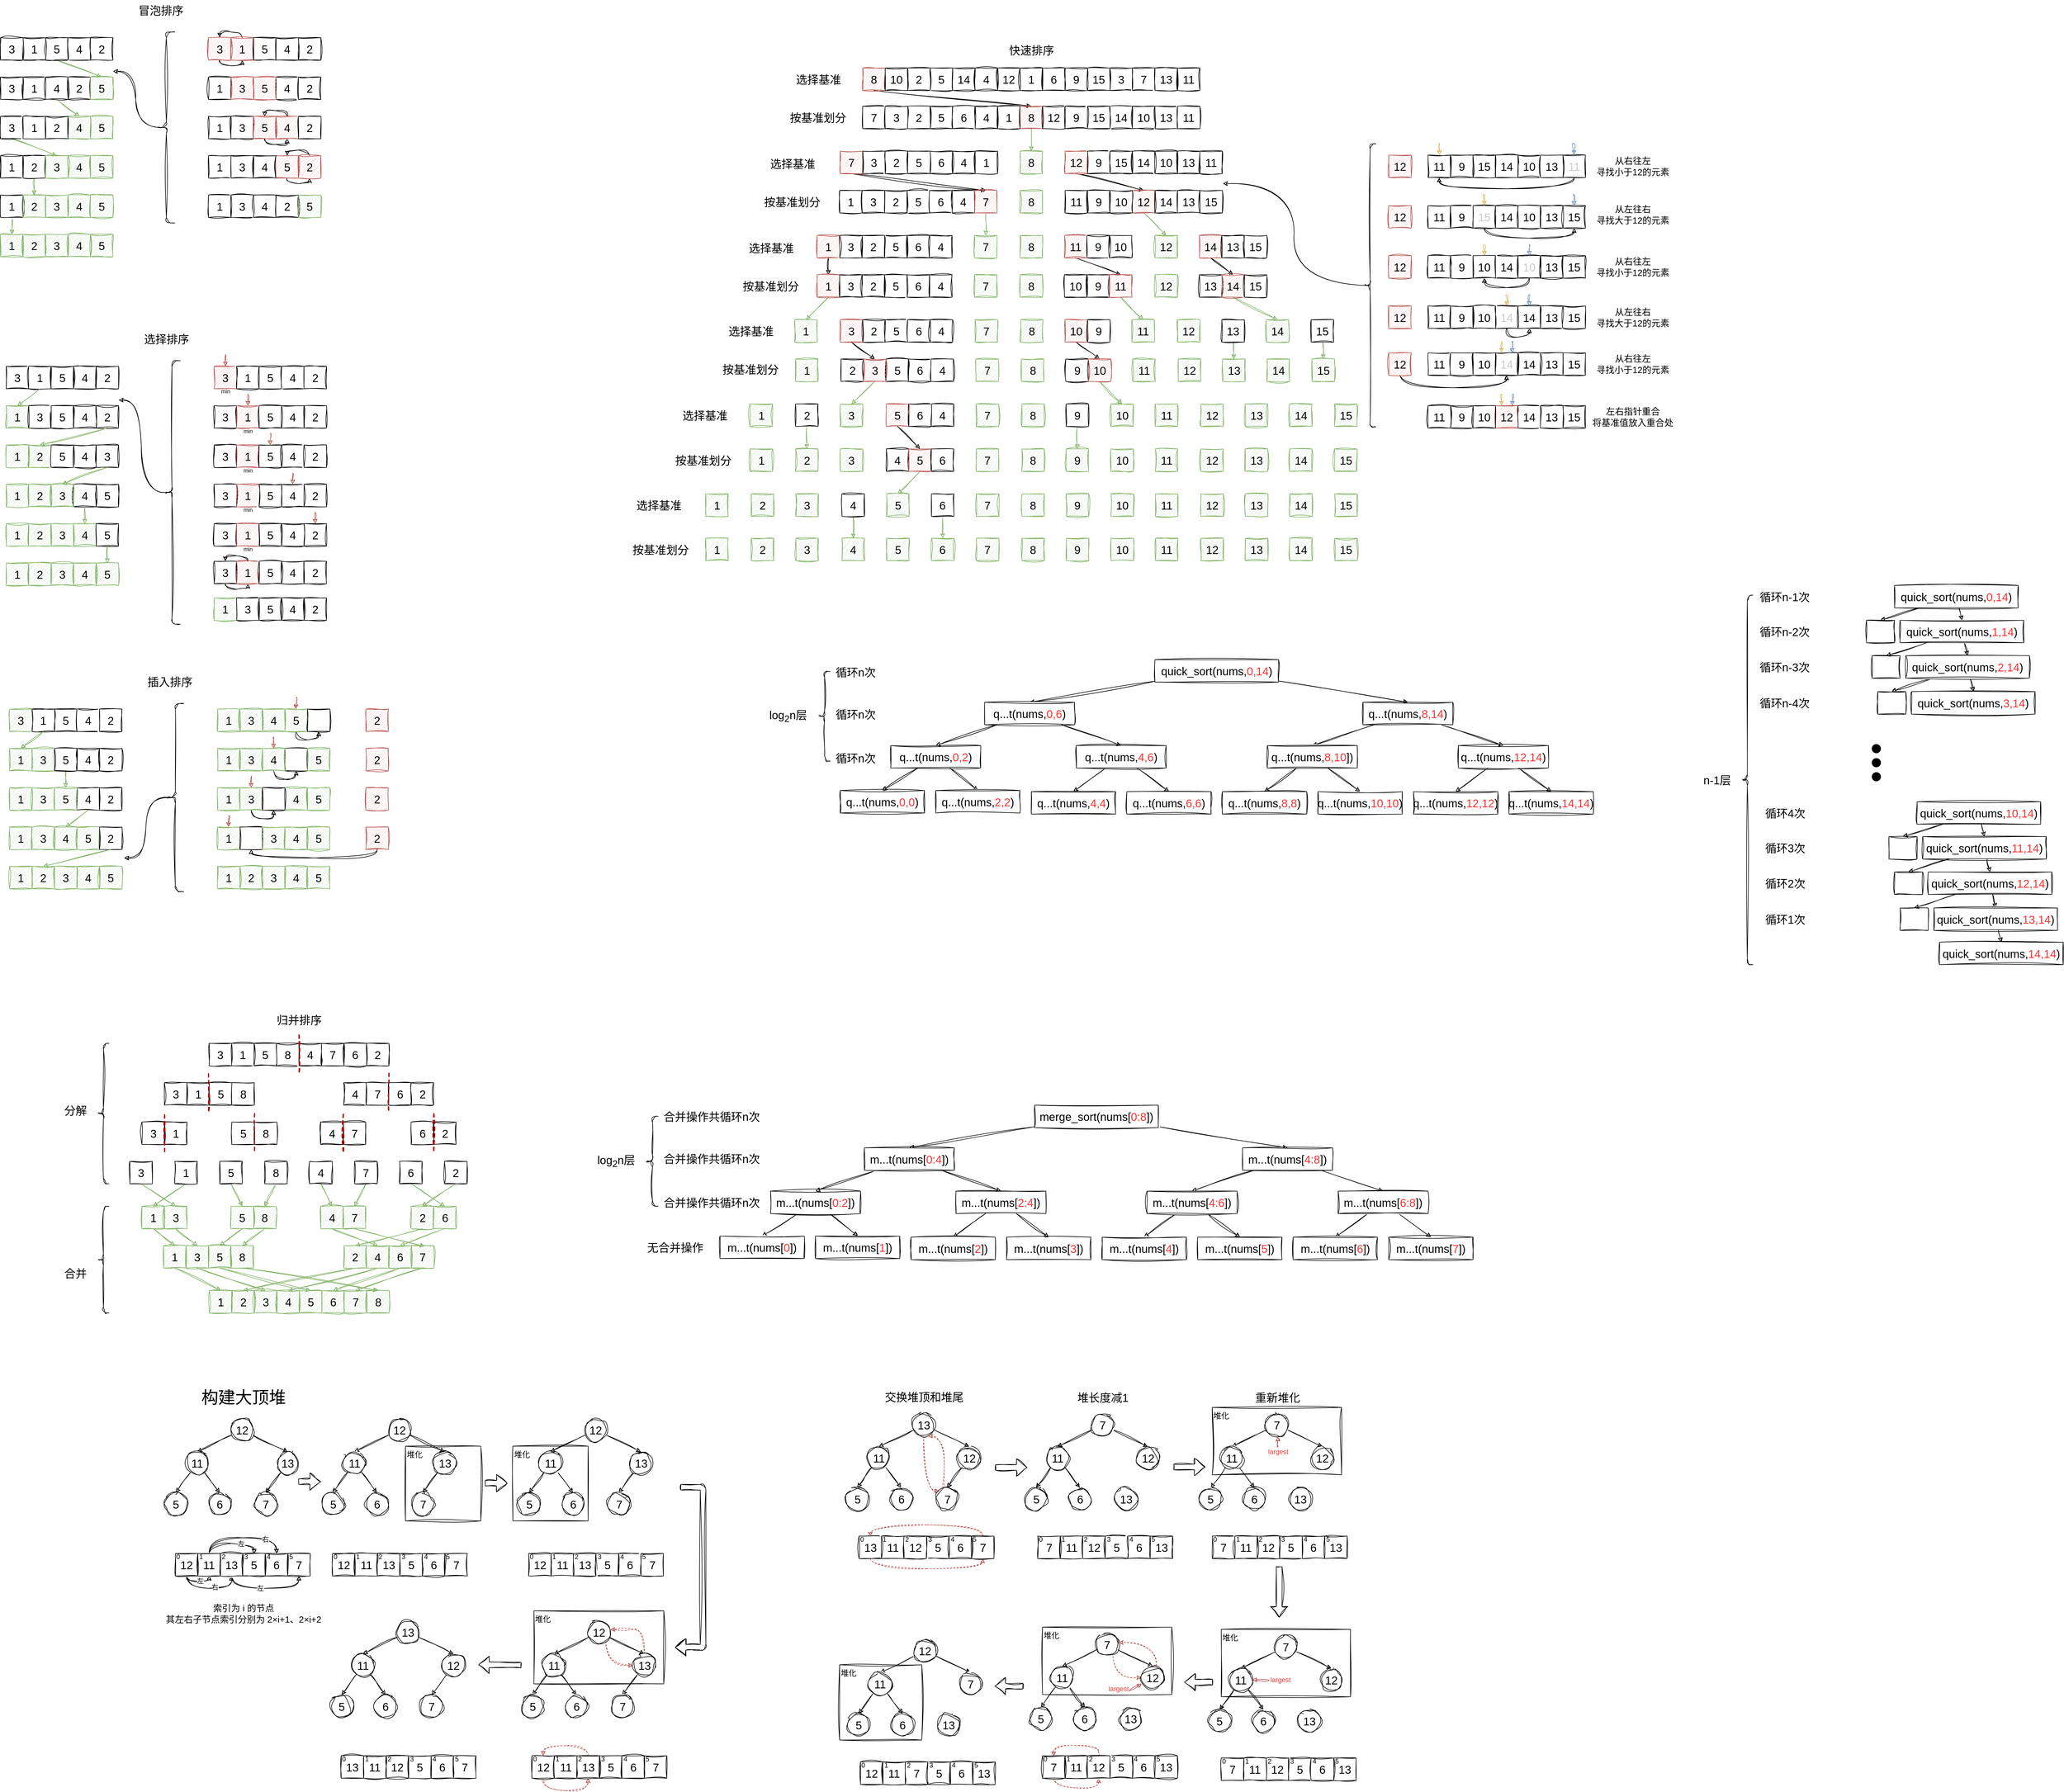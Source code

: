 <mxfile>
    <diagram id="_iaz-G9yCyAafvQSXTIl" name="Page-1">
        <mxGraphModel dx="1173" dy="771" grid="0" gridSize="10" guides="1" tooltips="1" connect="1" arrows="1" fold="1" page="1" pageScale="1" pageWidth="4681" pageHeight="3300" math="0" shadow="0">
            <root>
                <mxCell id="0"/>
                <mxCell id="1" parent="0"/>
                <mxCell id="1301" value="堆化" style="rounded=0;whiteSpace=wrap;html=1;sketch=1;hachureGap=4;jiggle=2;curveFitting=1;fontFamily=Helvetica;fontSize=14;fontColor=#000000;fillColor=none;verticalAlign=top;align=left;" vertex="1" parent="1">
                    <mxGeometry x="2232" y="2943" width="230" height="120" as="geometry"/>
                </mxCell>
                <mxCell id="1277" value="堆化" style="rounded=0;whiteSpace=wrap;html=1;sketch=1;hachureGap=4;jiggle=2;curveFitting=1;fontFamily=Helvetica;fontSize=14;fontColor=#000000;fillColor=none;verticalAlign=top;align=left;" vertex="1" parent="1">
                    <mxGeometry x="2216" y="2548" width="230" height="120" as="geometry"/>
                </mxCell>
                <mxCell id="1164" value="堆化" style="rounded=0;whiteSpace=wrap;html=1;sketch=1;hachureGap=4;jiggle=2;curveFitting=1;fontFamily=Helvetica;fontSize=14;fontColor=#000000;fillColor=none;verticalAlign=top;align=left;" parent="1" vertex="1">
                    <mxGeometry x="1009" y="2910" width="231" height="130" as="geometry"/>
                </mxCell>
                <mxCell id="1036" value="" style="rounded=0;whiteSpace=wrap;html=1;sketch=1;hachureGap=4;jiggle=2;curveFitting=1;fontFamily=Helvetica;fontSize=20;" parent="1" vertex="1">
                    <mxGeometry x="3440" y="1659" width="50" height="40" as="geometry"/>
                </mxCell>
                <mxCell id="1010" value="" style="rounded=0;whiteSpace=wrap;html=1;sketch=1;hachureGap=4;jiggle=2;curveFitting=1;fontFamily=Helvetica;fontSize=20;" parent="1" vertex="1">
                    <mxGeometry x="3390" y="1210" width="50" height="40" as="geometry"/>
                </mxCell>
                <mxCell id="2" value="3" style="rounded=0;whiteSpace=wrap;html=1;sketch=1;hachureGap=4;jiggle=2;curveFitting=1;fontFamily=Helvetica;fontSize=20;" parent="1" vertex="1">
                    <mxGeometry x="60" y="110" width="40" height="40" as="geometry"/>
                </mxCell>
                <mxCell id="3" value="1" style="rounded=0;whiteSpace=wrap;html=1;sketch=1;hachureGap=4;jiggle=2;curveFitting=1;fontFamily=Helvetica;fontSize=20;" parent="1" vertex="1">
                    <mxGeometry x="100" y="110" width="40" height="40" as="geometry"/>
                </mxCell>
                <mxCell id="4" value="4" style="rounded=0;whiteSpace=wrap;html=1;sketch=1;hachureGap=4;jiggle=2;curveFitting=1;fontFamily=Helvetica;fontSize=20;" parent="1" vertex="1">
                    <mxGeometry x="180" y="110" width="40" height="40" as="geometry"/>
                </mxCell>
                <mxCell id="5" value="2" style="rounded=0;whiteSpace=wrap;html=1;sketch=1;hachureGap=4;jiggle=2;curveFitting=1;fontFamily=Helvetica;fontSize=20;" parent="1" vertex="1">
                    <mxGeometry x="220" y="110" width="40" height="40" as="geometry"/>
                </mxCell>
                <mxCell id="55" style="edgeStyle=none;sketch=1;hachureGap=4;jiggle=2;curveFitting=1;html=1;entryX=0.5;entryY=0;entryDx=0;entryDy=0;fontFamily=Helvetica;fontSize=16;exitX=0.5;exitY=1;exitDx=0;exitDy=0;fillColor=#d5e8d4;strokeColor=#82b366;" parent="1" source="6" target="14" edge="1">
                    <mxGeometry relative="1" as="geometry"/>
                </mxCell>
                <mxCell id="6" value="5" style="rounded=0;whiteSpace=wrap;html=1;sketch=1;hachureGap=4;jiggle=2;curveFitting=1;fontFamily=Helvetica;fontSize=20;" parent="1" vertex="1">
                    <mxGeometry x="140" y="110" width="40" height="40" as="geometry"/>
                </mxCell>
                <mxCell id="11" value="3" style="rounded=0;whiteSpace=wrap;html=1;sketch=1;hachureGap=4;jiggle=2;curveFitting=1;fontFamily=Helvetica;fontSize=20;" parent="1" vertex="1">
                    <mxGeometry x="60" y="180" width="40" height="40" as="geometry"/>
                </mxCell>
                <mxCell id="12" value="1" style="rounded=0;whiteSpace=wrap;html=1;sketch=1;hachureGap=4;jiggle=2;curveFitting=1;fontFamily=Helvetica;fontSize=20;" parent="1" vertex="1">
                    <mxGeometry x="100" y="180" width="40" height="40" as="geometry"/>
                </mxCell>
                <mxCell id="13" value="2" style="rounded=0;whiteSpace=wrap;html=1;sketch=1;hachureGap=4;jiggle=2;curveFitting=1;fontFamily=Helvetica;fontSize=20;" parent="1" vertex="1">
                    <mxGeometry x="180" y="180" width="40" height="40" as="geometry"/>
                </mxCell>
                <mxCell id="14" value="5" style="rounded=0;whiteSpace=wrap;html=1;sketch=1;hachureGap=4;jiggle=2;curveFitting=1;fontFamily=Helvetica;fontSize=20;fillColor=#d5e8d4;strokeColor=#82b366;" parent="1" vertex="1">
                    <mxGeometry x="220" y="180" width="40" height="40" as="geometry"/>
                </mxCell>
                <mxCell id="56" style="edgeStyle=none;sketch=1;hachureGap=4;jiggle=2;curveFitting=1;html=1;entryX=0.5;entryY=0;entryDx=0;entryDy=0;fontFamily=Helvetica;fontSize=16;exitX=0.5;exitY=1;exitDx=0;exitDy=0;fillColor=#d5e8d4;strokeColor=#82b366;" parent="1" source="15" target="29" edge="1">
                    <mxGeometry relative="1" as="geometry"/>
                </mxCell>
                <mxCell id="15" value="4" style="rounded=0;whiteSpace=wrap;html=1;sketch=1;hachureGap=4;jiggle=2;curveFitting=1;fontFamily=Helvetica;fontSize=20;" parent="1" vertex="1">
                    <mxGeometry x="140" y="180" width="40" height="40" as="geometry"/>
                </mxCell>
                <mxCell id="57" style="edgeStyle=none;sketch=1;hachureGap=4;jiggle=2;curveFitting=1;html=1;entryX=0.5;entryY=0;entryDx=0;entryDy=0;fontFamily=Helvetica;fontSize=16;exitX=0.5;exitY=1;exitDx=0;exitDy=0;fillColor=#d5e8d4;strokeColor=#82b366;" parent="1" source="27" target="38" edge="1">
                    <mxGeometry relative="1" as="geometry"/>
                </mxCell>
                <mxCell id="27" value="3" style="rounded=0;whiteSpace=wrap;html=1;sketch=1;hachureGap=4;jiggle=2;curveFitting=1;fontFamily=Helvetica;fontSize=20;" parent="1" vertex="1">
                    <mxGeometry x="60" y="250" width="40" height="40" as="geometry"/>
                </mxCell>
                <mxCell id="28" value="1" style="rounded=0;whiteSpace=wrap;html=1;sketch=1;hachureGap=4;jiggle=2;curveFitting=1;fontFamily=Helvetica;fontSize=20;" parent="1" vertex="1">
                    <mxGeometry x="100" y="250" width="40" height="40" as="geometry"/>
                </mxCell>
                <mxCell id="29" value="4" style="rounded=0;whiteSpace=wrap;html=1;sketch=1;hachureGap=4;jiggle=2;curveFitting=1;fontFamily=Helvetica;fontSize=20;fillColor=#d5e8d4;strokeColor=#82b366;" parent="1" vertex="1">
                    <mxGeometry x="180" y="250" width="40" height="40" as="geometry"/>
                </mxCell>
                <mxCell id="30" value="5" style="rounded=0;whiteSpace=wrap;html=1;sketch=1;hachureGap=4;jiggle=2;curveFitting=1;fontFamily=Helvetica;fontSize=20;fillColor=#d5e8d4;strokeColor=#82b366;" parent="1" vertex="1">
                    <mxGeometry x="220" y="250" width="40" height="40" as="geometry"/>
                </mxCell>
                <mxCell id="31" value="2" style="rounded=0;whiteSpace=wrap;html=1;sketch=1;hachureGap=4;jiggle=2;curveFitting=1;fontFamily=Helvetica;fontSize=20;" parent="1" vertex="1">
                    <mxGeometry x="140" y="250" width="40" height="40" as="geometry"/>
                </mxCell>
                <mxCell id="34" value="1" style="rounded=0;whiteSpace=wrap;html=1;sketch=1;hachureGap=4;jiggle=2;curveFitting=1;fontFamily=Helvetica;fontSize=20;" parent="1" vertex="1">
                    <mxGeometry x="60" y="320" width="40" height="40" as="geometry"/>
                </mxCell>
                <mxCell id="58" style="edgeStyle=none;sketch=1;hachureGap=4;jiggle=2;curveFitting=1;html=1;entryX=0.5;entryY=0;entryDx=0;entryDy=0;fontFamily=Helvetica;fontSize=16;fillColor=#d5e8d4;strokeColor=#82b366;" parent="1" source="35" target="42" edge="1">
                    <mxGeometry relative="1" as="geometry"/>
                </mxCell>
                <mxCell id="35" value="2" style="rounded=0;whiteSpace=wrap;html=1;sketch=1;hachureGap=4;jiggle=2;curveFitting=1;fontFamily=Helvetica;fontSize=20;" parent="1" vertex="1">
                    <mxGeometry x="100" y="320" width="40" height="40" as="geometry"/>
                </mxCell>
                <mxCell id="36" value="4" style="rounded=0;whiteSpace=wrap;html=1;sketch=1;hachureGap=4;jiggle=2;curveFitting=1;fontFamily=Helvetica;fontSize=20;fillColor=#d5e8d4;strokeColor=#82b366;" parent="1" vertex="1">
                    <mxGeometry x="180" y="320" width="40" height="40" as="geometry"/>
                </mxCell>
                <mxCell id="37" value="5" style="rounded=0;whiteSpace=wrap;html=1;sketch=1;hachureGap=4;jiggle=2;curveFitting=1;fontFamily=Helvetica;fontSize=20;fillColor=#d5e8d4;strokeColor=#82b366;" parent="1" vertex="1">
                    <mxGeometry x="220" y="320" width="40" height="40" as="geometry"/>
                </mxCell>
                <mxCell id="38" value="3" style="rounded=0;whiteSpace=wrap;html=1;sketch=1;hachureGap=4;jiggle=2;curveFitting=1;fontFamily=Helvetica;fontSize=20;fillColor=#d5e8d4;strokeColor=#82b366;" parent="1" vertex="1">
                    <mxGeometry x="140" y="320" width="40" height="40" as="geometry"/>
                </mxCell>
                <mxCell id="59" style="edgeStyle=none;sketch=1;hachureGap=4;jiggle=2;curveFitting=1;html=1;entryX=0.5;entryY=0;entryDx=0;entryDy=0;fontFamily=Helvetica;fontSize=16;fillColor=#d5e8d4;strokeColor=#82b366;" parent="1" source="41" target="48" edge="1">
                    <mxGeometry relative="1" as="geometry"/>
                </mxCell>
                <mxCell id="41" value="1" style="rounded=0;whiteSpace=wrap;html=1;sketch=1;hachureGap=4;jiggle=2;curveFitting=1;fontFamily=Helvetica;fontSize=20;" parent="1" vertex="1">
                    <mxGeometry x="60" y="390" width="40" height="40" as="geometry"/>
                </mxCell>
                <mxCell id="42" value="2" style="rounded=0;whiteSpace=wrap;html=1;sketch=1;hachureGap=4;jiggle=2;curveFitting=1;fontFamily=Helvetica;fontSize=20;fillColor=#d5e8d4;strokeColor=#82b366;" parent="1" vertex="1">
                    <mxGeometry x="100" y="390" width="40" height="40" as="geometry"/>
                </mxCell>
                <mxCell id="43" value="4" style="rounded=0;whiteSpace=wrap;html=1;sketch=1;hachureGap=4;jiggle=2;curveFitting=1;fontFamily=Helvetica;fontSize=20;fillColor=#d5e8d4;strokeColor=#82b366;" parent="1" vertex="1">
                    <mxGeometry x="180" y="390" width="40" height="40" as="geometry"/>
                </mxCell>
                <mxCell id="44" value="5" style="rounded=0;whiteSpace=wrap;html=1;sketch=1;hachureGap=4;jiggle=2;curveFitting=1;fontFamily=Helvetica;fontSize=20;fillColor=#d5e8d4;strokeColor=#82b366;" parent="1" vertex="1">
                    <mxGeometry x="220" y="390" width="40" height="40" as="geometry"/>
                </mxCell>
                <mxCell id="45" value="3" style="rounded=0;whiteSpace=wrap;html=1;sketch=1;hachureGap=4;jiggle=2;curveFitting=1;fontFamily=Helvetica;fontSize=20;fillColor=#d5e8d4;strokeColor=#82b366;" parent="1" vertex="1">
                    <mxGeometry x="140" y="390" width="40" height="40" as="geometry"/>
                </mxCell>
                <mxCell id="48" value="1" style="rounded=0;whiteSpace=wrap;html=1;sketch=1;hachureGap=4;jiggle=2;curveFitting=1;fontFamily=Helvetica;fontSize=20;fillColor=#d5e8d4;strokeColor=#82b366;" parent="1" vertex="1">
                    <mxGeometry x="60" y="460" width="40" height="40" as="geometry"/>
                </mxCell>
                <mxCell id="49" value="2" style="rounded=0;whiteSpace=wrap;html=1;sketch=1;hachureGap=4;jiggle=2;curveFitting=1;fontFamily=Helvetica;fontSize=20;fillColor=#d5e8d4;strokeColor=#82b366;" parent="1" vertex="1">
                    <mxGeometry x="100" y="460" width="40" height="40" as="geometry"/>
                </mxCell>
                <mxCell id="50" value="4" style="rounded=0;whiteSpace=wrap;html=1;sketch=1;hachureGap=4;jiggle=2;curveFitting=1;fontFamily=Helvetica;fontSize=20;fillColor=#d5e8d4;strokeColor=#82b366;" parent="1" vertex="1">
                    <mxGeometry x="180" y="460" width="40" height="40" as="geometry"/>
                </mxCell>
                <mxCell id="51" value="5" style="rounded=0;whiteSpace=wrap;html=1;sketch=1;hachureGap=4;jiggle=2;curveFitting=1;fontFamily=Helvetica;fontSize=20;fillColor=#d5e8d4;strokeColor=#82b366;" parent="1" vertex="1">
                    <mxGeometry x="220" y="460" width="40" height="40" as="geometry"/>
                </mxCell>
                <mxCell id="52" value="3" style="rounded=0;whiteSpace=wrap;html=1;sketch=1;hachureGap=4;jiggle=2;curveFitting=1;fontFamily=Helvetica;fontSize=20;fillColor=#d5e8d4;strokeColor=#82b366;" parent="1" vertex="1">
                    <mxGeometry x="140" y="460" width="40" height="40" as="geometry"/>
                </mxCell>
                <mxCell id="61" style="edgeStyle=orthogonalEdgeStyle;sketch=1;hachureGap=4;jiggle=2;curveFitting=1;html=1;fontFamily=Helvetica;fontSize=16;exitX=0.1;exitY=0.5;exitDx=0;exitDy=0;exitPerimeter=0;curved=1;" parent="1" source="60" edge="1">
                    <mxGeometry relative="1" as="geometry">
                        <mxPoint x="260" y="170" as="targetPoint"/>
                    </mxGeometry>
                </mxCell>
                <mxCell id="60" value="" style="shape=curlyBracket;whiteSpace=wrap;html=1;rounded=1;labelPosition=left;verticalLabelPosition=middle;align=right;verticalAlign=middle;sketch=1;hachureGap=4;jiggle=2;curveFitting=1;strokeColor=#000000;fontFamily=Helvetica;fontSize=20;fillColor=none;size=0.5;" parent="1" vertex="1">
                    <mxGeometry x="340" y="100" width="30" height="340" as="geometry"/>
                </mxCell>
                <mxCell id="89" style="edgeStyle=orthogonalEdgeStyle;curved=1;sketch=1;hachureGap=4;jiggle=2;curveFitting=1;html=1;entryX=0.5;entryY=1;entryDx=0;entryDy=0;fontFamily=Helvetica;fontSize=16;" parent="1" source="62" target="63" edge="1">
                    <mxGeometry relative="1" as="geometry">
                        <Array as="points">
                            <mxPoint x="450" y="160"/>
                            <mxPoint x="490" y="160"/>
                        </Array>
                    </mxGeometry>
                </mxCell>
                <mxCell id="62" value="3" style="rounded=0;whiteSpace=wrap;html=1;sketch=1;hachureGap=4;jiggle=2;curveFitting=1;fontFamily=Helvetica;fontSize=20;fillColor=#f8cecc;strokeColor=#b85450;" parent="1" vertex="1">
                    <mxGeometry x="430" y="110" width="40" height="40" as="geometry"/>
                </mxCell>
                <mxCell id="87" style="edgeStyle=orthogonalEdgeStyle;curved=1;sketch=1;hachureGap=4;jiggle=2;curveFitting=1;html=1;entryX=0.5;entryY=0;entryDx=0;entryDy=0;fontFamily=Helvetica;fontSize=16;" parent="1" source="63" target="62" edge="1">
                    <mxGeometry relative="1" as="geometry"/>
                </mxCell>
                <mxCell id="63" value="1" style="rounded=0;whiteSpace=wrap;html=1;sketch=1;hachureGap=4;jiggle=2;curveFitting=1;fontFamily=Helvetica;fontSize=20;fillColor=#f8cecc;strokeColor=#b85450;" parent="1" vertex="1">
                    <mxGeometry x="470" y="110" width="40" height="40" as="geometry"/>
                </mxCell>
                <mxCell id="64" value="4" style="rounded=0;whiteSpace=wrap;html=1;sketch=1;hachureGap=4;jiggle=2;curveFitting=1;fontFamily=Helvetica;fontSize=20;" parent="1" vertex="1">
                    <mxGeometry x="550" y="110" width="40" height="40" as="geometry"/>
                </mxCell>
                <mxCell id="65" value="2" style="rounded=0;whiteSpace=wrap;html=1;sketch=1;hachureGap=4;jiggle=2;curveFitting=1;fontFamily=Helvetica;fontSize=20;" parent="1" vertex="1">
                    <mxGeometry x="590" y="110" width="40" height="40" as="geometry"/>
                </mxCell>
                <mxCell id="66" value="5" style="rounded=0;whiteSpace=wrap;html=1;sketch=1;hachureGap=4;jiggle=2;curveFitting=1;fontFamily=Helvetica;fontSize=20;" parent="1" vertex="1">
                    <mxGeometry x="510" y="110" width="40" height="40" as="geometry"/>
                </mxCell>
                <mxCell id="67" value="1" style="rounded=0;whiteSpace=wrap;html=1;sketch=1;hachureGap=4;jiggle=2;curveFitting=1;fontFamily=Helvetica;fontSize=20;" parent="1" vertex="1">
                    <mxGeometry x="430" y="180" width="40" height="40" as="geometry"/>
                </mxCell>
                <mxCell id="68" value="3" style="rounded=0;whiteSpace=wrap;html=1;sketch=1;hachureGap=4;jiggle=2;curveFitting=1;fontFamily=Helvetica;fontSize=20;fillColor=#f8cecc;strokeColor=#b85450;" parent="1" vertex="1">
                    <mxGeometry x="470" y="180" width="40" height="40" as="geometry"/>
                </mxCell>
                <mxCell id="69" value="4" style="rounded=0;whiteSpace=wrap;html=1;sketch=1;hachureGap=4;jiggle=2;curveFitting=1;fontFamily=Helvetica;fontSize=20;" parent="1" vertex="1">
                    <mxGeometry x="550" y="180" width="40" height="40" as="geometry"/>
                </mxCell>
                <mxCell id="70" value="2" style="rounded=0;whiteSpace=wrap;html=1;sketch=1;hachureGap=4;jiggle=2;curveFitting=1;fontFamily=Helvetica;fontSize=20;" parent="1" vertex="1">
                    <mxGeometry x="590" y="180" width="40" height="40" as="geometry"/>
                </mxCell>
                <mxCell id="71" value="5" style="rounded=0;whiteSpace=wrap;html=1;sketch=1;hachureGap=4;jiggle=2;curveFitting=1;fontFamily=Helvetica;fontSize=20;fillColor=#f8cecc;strokeColor=#b85450;" parent="1" vertex="1">
                    <mxGeometry x="510" y="180" width="40" height="40" as="geometry"/>
                </mxCell>
                <mxCell id="72" value="1" style="rounded=0;whiteSpace=wrap;html=1;sketch=1;hachureGap=4;jiggle=2;curveFitting=1;fontFamily=Helvetica;fontSize=20;" parent="1" vertex="1">
                    <mxGeometry x="430" y="250" width="40" height="40" as="geometry"/>
                </mxCell>
                <mxCell id="73" value="3" style="rounded=0;whiteSpace=wrap;html=1;sketch=1;hachureGap=4;jiggle=2;curveFitting=1;fontFamily=Helvetica;fontSize=20;" parent="1" vertex="1">
                    <mxGeometry x="470" y="250" width="40" height="40" as="geometry"/>
                </mxCell>
                <mxCell id="90" style="edgeStyle=orthogonalEdgeStyle;curved=1;sketch=1;hachureGap=4;jiggle=2;curveFitting=1;html=1;entryX=0.5;entryY=0;entryDx=0;entryDy=0;fontFamily=Helvetica;fontSize=16;" parent="1" source="74" target="76" edge="1">
                    <mxGeometry relative="1" as="geometry"/>
                </mxCell>
                <mxCell id="74" value="4" style="rounded=0;whiteSpace=wrap;html=1;sketch=1;hachureGap=4;jiggle=2;curveFitting=1;fontFamily=Helvetica;fontSize=20;fillColor=#f8cecc;strokeColor=#b85450;" parent="1" vertex="1">
                    <mxGeometry x="550" y="250" width="40" height="40" as="geometry"/>
                </mxCell>
                <mxCell id="75" value="2" style="rounded=0;whiteSpace=wrap;html=1;sketch=1;hachureGap=4;jiggle=2;curveFitting=1;fontFamily=Helvetica;fontSize=20;" parent="1" vertex="1">
                    <mxGeometry x="590" y="250" width="40" height="40" as="geometry"/>
                </mxCell>
                <mxCell id="91" style="edgeStyle=orthogonalEdgeStyle;curved=1;sketch=1;hachureGap=4;jiggle=2;curveFitting=1;html=1;entryX=0.5;entryY=1;entryDx=0;entryDy=0;fontFamily=Helvetica;fontSize=16;" parent="1" source="76" target="74" edge="1">
                    <mxGeometry relative="1" as="geometry">
                        <Array as="points">
                            <mxPoint x="530" y="300"/>
                            <mxPoint x="570" y="300"/>
                        </Array>
                    </mxGeometry>
                </mxCell>
                <mxCell id="76" value="5" style="rounded=0;whiteSpace=wrap;html=1;sketch=1;hachureGap=4;jiggle=2;curveFitting=1;fontFamily=Helvetica;fontSize=20;fillColor=#f8cecc;strokeColor=#b85450;" parent="1" vertex="1">
                    <mxGeometry x="510" y="250" width="40" height="40" as="geometry"/>
                </mxCell>
                <mxCell id="77" value="1" style="rounded=0;whiteSpace=wrap;html=1;sketch=1;hachureGap=4;jiggle=2;curveFitting=1;fontFamily=Helvetica;fontSize=20;" parent="1" vertex="1">
                    <mxGeometry x="430" y="320" width="40" height="40" as="geometry"/>
                </mxCell>
                <mxCell id="78" value="3" style="rounded=0;whiteSpace=wrap;html=1;sketch=1;hachureGap=4;jiggle=2;curveFitting=1;fontFamily=Helvetica;fontSize=20;" parent="1" vertex="1">
                    <mxGeometry x="470" y="320" width="40" height="40" as="geometry"/>
                </mxCell>
                <mxCell id="93" style="edgeStyle=orthogonalEdgeStyle;curved=1;sketch=1;hachureGap=4;jiggle=2;curveFitting=1;html=1;entryX=0.5;entryY=1;entryDx=0;entryDy=0;fontFamily=Helvetica;fontSize=16;" parent="1" source="79" target="80" edge="1">
                    <mxGeometry relative="1" as="geometry">
                        <Array as="points">
                            <mxPoint x="570" y="370"/>
                            <mxPoint x="610" y="370"/>
                        </Array>
                    </mxGeometry>
                </mxCell>
                <mxCell id="79" value="5" style="rounded=0;whiteSpace=wrap;html=1;sketch=1;hachureGap=4;jiggle=2;curveFitting=1;fontFamily=Helvetica;fontSize=20;fillColor=#f8cecc;strokeColor=#b85450;" parent="1" vertex="1">
                    <mxGeometry x="550" y="320" width="40" height="40" as="geometry"/>
                </mxCell>
                <mxCell id="92" style="edgeStyle=orthogonalEdgeStyle;curved=1;sketch=1;hachureGap=4;jiggle=2;curveFitting=1;html=1;entryX=0.5;entryY=0;entryDx=0;entryDy=0;fontFamily=Helvetica;fontSize=16;" parent="1" source="80" target="79" edge="1">
                    <mxGeometry relative="1" as="geometry"/>
                </mxCell>
                <mxCell id="80" value="2" style="rounded=0;whiteSpace=wrap;html=1;sketch=1;hachureGap=4;jiggle=2;curveFitting=1;fontFamily=Helvetica;fontSize=20;fillColor=#f8cecc;strokeColor=#b85450;" parent="1" vertex="1">
                    <mxGeometry x="590" y="320" width="40" height="40" as="geometry"/>
                </mxCell>
                <mxCell id="81" value="4" style="rounded=0;whiteSpace=wrap;html=1;sketch=1;hachureGap=4;jiggle=2;curveFitting=1;fontFamily=Helvetica;fontSize=20;" parent="1" vertex="1">
                    <mxGeometry x="510" y="320" width="40" height="40" as="geometry"/>
                </mxCell>
                <mxCell id="82" value="1" style="rounded=0;whiteSpace=wrap;html=1;sketch=1;hachureGap=4;jiggle=2;curveFitting=1;fontFamily=Helvetica;fontSize=20;" parent="1" vertex="1">
                    <mxGeometry x="430" y="390" width="40" height="40" as="geometry"/>
                </mxCell>
                <mxCell id="83" value="3" style="rounded=0;whiteSpace=wrap;html=1;sketch=1;hachureGap=4;jiggle=2;curveFitting=1;fontFamily=Helvetica;fontSize=20;" parent="1" vertex="1">
                    <mxGeometry x="470" y="390" width="40" height="40" as="geometry"/>
                </mxCell>
                <mxCell id="84" value="2" style="rounded=0;whiteSpace=wrap;html=1;sketch=1;hachureGap=4;jiggle=2;curveFitting=1;fontFamily=Helvetica;fontSize=20;" parent="1" vertex="1">
                    <mxGeometry x="550" y="390" width="40" height="40" as="geometry"/>
                </mxCell>
                <mxCell id="85" value="5" style="rounded=0;whiteSpace=wrap;html=1;sketch=1;hachureGap=4;jiggle=2;curveFitting=1;fontFamily=Helvetica;fontSize=20;fillColor=#d5e8d4;strokeColor=#82b366;" parent="1" vertex="1">
                    <mxGeometry x="590" y="390" width="40" height="40" as="geometry"/>
                </mxCell>
                <mxCell id="86" value="4" style="rounded=0;whiteSpace=wrap;html=1;sketch=1;hachureGap=4;jiggle=2;curveFitting=1;fontFamily=Helvetica;fontSize=20;" parent="1" vertex="1">
                    <mxGeometry x="510" y="390" width="40" height="40" as="geometry"/>
                </mxCell>
                <mxCell id="94" value="冒泡排序" style="text;html=1;align=center;verticalAlign=middle;resizable=0;points=[];autosize=1;strokeColor=none;fillColor=none;fontSize=20;fontFamily=Helvetica;sketch=1;hachureGap=4;jiggle=2;curveFitting=1;fontSource=https%3A%2F%2Ffonts.googleapis.com%2Fcss%3Ffamily%3DArchitects%2BDaughter;" parent="1" vertex="1">
                    <mxGeometry x="296" y="43" width="98" height="36" as="geometry"/>
                </mxCell>
                <mxCell id="95" value="3" style="rounded=0;whiteSpace=wrap;html=1;sketch=1;hachureGap=4;jiggle=2;curveFitting=1;fontFamily=Helvetica;fontSize=20;" parent="1" vertex="1">
                    <mxGeometry x="70" y="695" width="40" height="40" as="geometry"/>
                </mxCell>
                <mxCell id="96" value="1" style="rounded=0;whiteSpace=wrap;html=1;sketch=1;hachureGap=4;jiggle=2;curveFitting=1;fontFamily=Helvetica;fontSize=20;" parent="1" vertex="1">
                    <mxGeometry x="110" y="695" width="40" height="40" as="geometry"/>
                </mxCell>
                <mxCell id="97" value="4" style="rounded=0;whiteSpace=wrap;html=1;sketch=1;hachureGap=4;jiggle=2;curveFitting=1;fontFamily=Helvetica;fontSize=20;" parent="1" vertex="1">
                    <mxGeometry x="190" y="695" width="40" height="40" as="geometry"/>
                </mxCell>
                <mxCell id="98" value="2" style="rounded=0;whiteSpace=wrap;html=1;sketch=1;hachureGap=4;jiggle=2;curveFitting=1;fontFamily=Helvetica;fontSize=20;" parent="1" vertex="1">
                    <mxGeometry x="230" y="695" width="40" height="40" as="geometry"/>
                </mxCell>
                <mxCell id="99" style="edgeStyle=none;sketch=1;hachureGap=4;jiggle=2;curveFitting=1;html=1;entryX=0.5;entryY=0;entryDx=0;entryDy=0;fontFamily=Helvetica;fontSize=16;exitX=0.5;exitY=1;exitDx=0;exitDy=0;fillColor=#d5e8d4;strokeColor=#82b366;" parent="1" source="96" target="101" edge="1">
                    <mxGeometry relative="1" as="geometry"/>
                </mxCell>
                <mxCell id="100" value="5" style="rounded=0;whiteSpace=wrap;html=1;sketch=1;hachureGap=4;jiggle=2;curveFitting=1;fontFamily=Helvetica;fontSize=20;" parent="1" vertex="1">
                    <mxGeometry x="150" y="695" width="40" height="40" as="geometry"/>
                </mxCell>
                <mxCell id="101" value="1" style="rounded=0;whiteSpace=wrap;html=1;sketch=1;hachureGap=4;jiggle=2;curveFitting=1;fontFamily=Helvetica;fontSize=20;fillColor=#d5e8d4;strokeColor=#82b366;" parent="1" vertex="1">
                    <mxGeometry x="70" y="765" width="40" height="40" as="geometry"/>
                </mxCell>
                <mxCell id="102" value="3" style="rounded=0;whiteSpace=wrap;html=1;sketch=1;hachureGap=4;jiggle=2;curveFitting=1;fontFamily=Helvetica;fontSize=20;" parent="1" vertex="1">
                    <mxGeometry x="110" y="765" width="40" height="40" as="geometry"/>
                </mxCell>
                <mxCell id="103" value="4" style="rounded=0;whiteSpace=wrap;html=1;sketch=1;hachureGap=4;jiggle=2;curveFitting=1;fontFamily=Helvetica;fontSize=20;" parent="1" vertex="1">
                    <mxGeometry x="190" y="765" width="40" height="40" as="geometry"/>
                </mxCell>
                <mxCell id="104" value="2" style="rounded=0;whiteSpace=wrap;html=1;sketch=1;hachureGap=4;jiggle=2;curveFitting=1;fontFamily=Helvetica;fontSize=20;" parent="1" vertex="1">
                    <mxGeometry x="230" y="765" width="40" height="40" as="geometry"/>
                </mxCell>
                <mxCell id="105" style="edgeStyle=none;sketch=1;hachureGap=4;jiggle=2;curveFitting=1;html=1;entryX=0.5;entryY=0;entryDx=0;entryDy=0;fontFamily=Helvetica;fontSize=16;exitX=0.5;exitY=1;exitDx=0;exitDy=0;fillColor=#d5e8d4;strokeColor=#82b366;" parent="1" source="104" target="109" edge="1">
                    <mxGeometry relative="1" as="geometry"/>
                </mxCell>
                <mxCell id="106" value="5" style="rounded=0;whiteSpace=wrap;html=1;sketch=1;hachureGap=4;jiggle=2;curveFitting=1;fontFamily=Helvetica;fontSize=20;" parent="1" vertex="1">
                    <mxGeometry x="150" y="765" width="40" height="40" as="geometry"/>
                </mxCell>
                <mxCell id="108" value="1" style="rounded=0;whiteSpace=wrap;html=1;sketch=1;hachureGap=4;jiggle=2;curveFitting=1;fontFamily=Helvetica;fontSize=20;fillColor=#d5e8d4;strokeColor=#82b366;" parent="1" vertex="1">
                    <mxGeometry x="70" y="835" width="40" height="40" as="geometry"/>
                </mxCell>
                <mxCell id="109" value="2" style="rounded=0;whiteSpace=wrap;html=1;sketch=1;hachureGap=4;jiggle=2;curveFitting=1;fontFamily=Helvetica;fontSize=20;fillColor=#d5e8d4;strokeColor=#82b366;" parent="1" vertex="1">
                    <mxGeometry x="110" y="835" width="40" height="40" as="geometry"/>
                </mxCell>
                <mxCell id="110" value="4" style="rounded=0;whiteSpace=wrap;html=1;sketch=1;hachureGap=4;jiggle=2;curveFitting=1;fontFamily=Helvetica;fontSize=20;" parent="1" vertex="1">
                    <mxGeometry x="190" y="835" width="40" height="40" as="geometry"/>
                </mxCell>
                <mxCell id="111" value="3" style="rounded=0;whiteSpace=wrap;html=1;sketch=1;hachureGap=4;jiggle=2;curveFitting=1;fontFamily=Helvetica;fontSize=20;" parent="1" vertex="1">
                    <mxGeometry x="230" y="835" width="40" height="40" as="geometry"/>
                </mxCell>
                <mxCell id="112" value="5" style="rounded=0;whiteSpace=wrap;html=1;sketch=1;hachureGap=4;jiggle=2;curveFitting=1;fontFamily=Helvetica;fontSize=20;" parent="1" vertex="1">
                    <mxGeometry x="150" y="835" width="40" height="40" as="geometry"/>
                </mxCell>
                <mxCell id="130" style="edgeStyle=orthogonalEdgeStyle;sketch=1;hachureGap=4;jiggle=2;curveFitting=1;html=1;fontFamily=Helvetica;fontSize=16;exitX=0.1;exitY=0.5;exitDx=0;exitDy=0;exitPerimeter=0;curved=1;" parent="1" source="131" edge="1">
                    <mxGeometry relative="1" as="geometry">
                        <mxPoint x="270" y="755" as="targetPoint"/>
                    </mxGeometry>
                </mxCell>
                <mxCell id="131" value="" style="shape=curlyBracket;whiteSpace=wrap;html=1;rounded=1;labelPosition=left;verticalLabelPosition=middle;align=right;verticalAlign=middle;sketch=1;hachureGap=4;jiggle=2;curveFitting=1;strokeColor=#000000;fontFamily=Helvetica;fontSize=20;fillColor=none;size=0.5;" parent="1" vertex="1">
                    <mxGeometry x="350" y="685" width="30" height="469" as="geometry"/>
                </mxCell>
                <mxCell id="133" value="3" style="rounded=0;whiteSpace=wrap;html=1;sketch=1;hachureGap=4;jiggle=2;curveFitting=1;fontFamily=Helvetica;fontSize=20;fillColor=#f8cecc;strokeColor=#b85450;" parent="1" vertex="1">
                    <mxGeometry x="440" y="695" width="40" height="40" as="geometry"/>
                </mxCell>
                <mxCell id="135" value="1" style="rounded=0;whiteSpace=wrap;html=1;sketch=1;hachureGap=4;jiggle=2;curveFitting=1;fontFamily=Helvetica;fontSize=20;" parent="1" vertex="1">
                    <mxGeometry x="480" y="695" width="40" height="40" as="geometry"/>
                </mxCell>
                <mxCell id="136" value="4" style="rounded=0;whiteSpace=wrap;html=1;sketch=1;hachureGap=4;jiggle=2;curveFitting=1;fontFamily=Helvetica;fontSize=20;" parent="1" vertex="1">
                    <mxGeometry x="560" y="695" width="40" height="40" as="geometry"/>
                </mxCell>
                <mxCell id="137" value="2" style="rounded=0;whiteSpace=wrap;html=1;sketch=1;hachureGap=4;jiggle=2;curveFitting=1;fontFamily=Helvetica;fontSize=20;" parent="1" vertex="1">
                    <mxGeometry x="600" y="695" width="40" height="40" as="geometry"/>
                </mxCell>
                <mxCell id="138" value="5" style="rounded=0;whiteSpace=wrap;html=1;sketch=1;hachureGap=4;jiggle=2;curveFitting=1;fontFamily=Helvetica;fontSize=20;" parent="1" vertex="1">
                    <mxGeometry x="520" y="695" width="40" height="40" as="geometry"/>
                </mxCell>
                <mxCell id="139" value="3" style="rounded=0;whiteSpace=wrap;html=1;sketch=1;hachureGap=4;jiggle=2;curveFitting=1;fontFamily=Helvetica;fontSize=20;" parent="1" vertex="1">
                    <mxGeometry x="440" y="765" width="40" height="40" as="geometry"/>
                </mxCell>
                <mxCell id="140" value="1" style="rounded=0;whiteSpace=wrap;html=1;sketch=1;hachureGap=4;jiggle=2;curveFitting=1;fontFamily=Helvetica;fontSize=20;fillColor=#f8cecc;strokeColor=#b85450;" parent="1" vertex="1">
                    <mxGeometry x="480" y="765" width="40" height="40" as="geometry"/>
                </mxCell>
                <mxCell id="141" value="4" style="rounded=0;whiteSpace=wrap;html=1;sketch=1;hachureGap=4;jiggle=2;curveFitting=1;fontFamily=Helvetica;fontSize=20;" parent="1" vertex="1">
                    <mxGeometry x="560" y="765" width="40" height="40" as="geometry"/>
                </mxCell>
                <mxCell id="142" value="2" style="rounded=0;whiteSpace=wrap;html=1;sketch=1;hachureGap=4;jiggle=2;curveFitting=1;fontFamily=Helvetica;fontSize=20;" parent="1" vertex="1">
                    <mxGeometry x="600" y="765" width="40" height="40" as="geometry"/>
                </mxCell>
                <mxCell id="143" value="5" style="rounded=0;whiteSpace=wrap;html=1;sketch=1;hachureGap=4;jiggle=2;curveFitting=1;fontFamily=Helvetica;fontSize=20;" parent="1" vertex="1">
                    <mxGeometry x="520" y="765" width="40" height="40" as="geometry"/>
                </mxCell>
                <mxCell id="144" value="3" style="rounded=0;whiteSpace=wrap;html=1;sketch=1;hachureGap=4;jiggle=2;curveFitting=1;fontFamily=Helvetica;fontSize=20;" parent="1" vertex="1">
                    <mxGeometry x="440" y="835" width="40" height="40" as="geometry"/>
                </mxCell>
                <mxCell id="145" value="1" style="rounded=0;whiteSpace=wrap;html=1;sketch=1;hachureGap=4;jiggle=2;curveFitting=1;fontFamily=Helvetica;fontSize=20;fillColor=#f8cecc;strokeColor=#b85450;" parent="1" vertex="1">
                    <mxGeometry x="480" y="835" width="40" height="40" as="geometry"/>
                </mxCell>
                <mxCell id="147" value="4" style="rounded=0;whiteSpace=wrap;html=1;sketch=1;hachureGap=4;jiggle=2;curveFitting=1;fontFamily=Helvetica;fontSize=20;" parent="1" vertex="1">
                    <mxGeometry x="560" y="835" width="40" height="40" as="geometry"/>
                </mxCell>
                <mxCell id="148" value="2" style="rounded=0;whiteSpace=wrap;html=1;sketch=1;hachureGap=4;jiggle=2;curveFitting=1;fontFamily=Helvetica;fontSize=20;" parent="1" vertex="1">
                    <mxGeometry x="600" y="835" width="40" height="40" as="geometry"/>
                </mxCell>
                <mxCell id="150" value="5" style="rounded=0;whiteSpace=wrap;html=1;sketch=1;hachureGap=4;jiggle=2;curveFitting=1;fontFamily=Helvetica;fontSize=20;" parent="1" vertex="1">
                    <mxGeometry x="520" y="835" width="40" height="40" as="geometry"/>
                </mxCell>
                <mxCell id="151" value="3" style="rounded=0;whiteSpace=wrap;html=1;sketch=1;hachureGap=4;jiggle=2;curveFitting=1;fontFamily=Helvetica;fontSize=20;" parent="1" vertex="1">
                    <mxGeometry x="440" y="905" width="40" height="40" as="geometry"/>
                </mxCell>
                <mxCell id="152" value="1" style="rounded=0;whiteSpace=wrap;html=1;sketch=1;hachureGap=4;jiggle=2;curveFitting=1;fontFamily=Helvetica;fontSize=20;fillColor=#f8cecc;strokeColor=#b85450;" parent="1" vertex="1">
                    <mxGeometry x="480" y="905" width="40" height="40" as="geometry"/>
                </mxCell>
                <mxCell id="154" value="4" style="rounded=0;whiteSpace=wrap;html=1;sketch=1;hachureGap=4;jiggle=2;curveFitting=1;fontFamily=Helvetica;fontSize=20;" parent="1" vertex="1">
                    <mxGeometry x="560" y="905" width="40" height="40" as="geometry"/>
                </mxCell>
                <mxCell id="156" value="2" style="rounded=0;whiteSpace=wrap;html=1;sketch=1;hachureGap=4;jiggle=2;curveFitting=1;fontFamily=Helvetica;fontSize=20;" parent="1" vertex="1">
                    <mxGeometry x="600" y="905" width="40" height="40" as="geometry"/>
                </mxCell>
                <mxCell id="157" value="5" style="rounded=0;whiteSpace=wrap;html=1;sketch=1;hachureGap=4;jiggle=2;curveFitting=1;fontFamily=Helvetica;fontSize=20;" parent="1" vertex="1">
                    <mxGeometry x="520" y="905" width="40" height="40" as="geometry"/>
                </mxCell>
                <mxCell id="158" value="3" style="rounded=0;whiteSpace=wrap;html=1;sketch=1;hachureGap=4;jiggle=2;curveFitting=1;fontFamily=Helvetica;fontSize=20;" parent="1" vertex="1">
                    <mxGeometry x="440" y="975" width="40" height="40" as="geometry"/>
                </mxCell>
                <mxCell id="159" value="1" style="rounded=0;whiteSpace=wrap;html=1;sketch=1;hachureGap=4;jiggle=2;curveFitting=1;fontFamily=Helvetica;fontSize=20;fillColor=#f8cecc;strokeColor=#b85450;" parent="1" vertex="1">
                    <mxGeometry x="480" y="975" width="40" height="40" as="geometry"/>
                </mxCell>
                <mxCell id="160" value="4" style="rounded=0;whiteSpace=wrap;html=1;sketch=1;hachureGap=4;jiggle=2;curveFitting=1;fontFamily=Helvetica;fontSize=20;" parent="1" vertex="1">
                    <mxGeometry x="560" y="975" width="40" height="40" as="geometry"/>
                </mxCell>
                <mxCell id="161" value="2" style="rounded=0;whiteSpace=wrap;html=1;sketch=1;hachureGap=4;jiggle=2;curveFitting=1;fontFamily=Helvetica;fontSize=20;" parent="1" vertex="1">
                    <mxGeometry x="600" y="975" width="40" height="40" as="geometry"/>
                </mxCell>
                <mxCell id="162" value="5" style="rounded=0;whiteSpace=wrap;html=1;sketch=1;hachureGap=4;jiggle=2;curveFitting=1;fontFamily=Helvetica;fontSize=20;" parent="1" vertex="1">
                    <mxGeometry x="520" y="975" width="40" height="40" as="geometry"/>
                </mxCell>
                <mxCell id="163" value="选择排序" style="text;html=1;align=center;verticalAlign=middle;resizable=0;points=[];autosize=1;strokeColor=none;fillColor=none;fontSize=20;fontFamily=Helvetica;sketch=1;hachureGap=4;jiggle=2;curveFitting=1;fontSource=https%3A%2F%2Ffonts.googleapis.com%2Fcss%3Ffamily%3DArchitects%2BDaughter;" parent="1" vertex="1">
                    <mxGeometry x="306" y="628" width="98" height="36" as="geometry"/>
                </mxCell>
                <mxCell id="169" style="edgeStyle=none;sketch=1;hachureGap=4;jiggle=2;curveFitting=1;html=1;entryX=0.5;entryY=0;entryDx=0;entryDy=0;fontFamily=Helvetica;fontSize=16;exitX=0.5;exitY=1;exitDx=0;exitDy=0;fillColor=#d5e8d4;strokeColor=#82b366;" parent="1" source="111" target="176" edge="1">
                    <mxGeometry relative="1" as="geometry">
                        <mxPoint x="130" y="875" as="sourcePoint"/>
                    </mxGeometry>
                </mxCell>
                <mxCell id="171" value="1" style="rounded=0;whiteSpace=wrap;html=1;sketch=1;hachureGap=4;jiggle=2;curveFitting=1;fontFamily=Helvetica;fontSize=20;fillColor=#d5e8d4;strokeColor=#82b366;" parent="1" vertex="1">
                    <mxGeometry x="70" y="905" width="40" height="40" as="geometry"/>
                </mxCell>
                <mxCell id="172" value="2" style="rounded=0;whiteSpace=wrap;html=1;sketch=1;hachureGap=4;jiggle=2;curveFitting=1;fontFamily=Helvetica;fontSize=20;fillColor=#d5e8d4;strokeColor=#82b366;" parent="1" vertex="1">
                    <mxGeometry x="110" y="905" width="40" height="40" as="geometry"/>
                </mxCell>
                <mxCell id="173" value="4" style="rounded=0;whiteSpace=wrap;html=1;sketch=1;hachureGap=4;jiggle=2;curveFitting=1;fontFamily=Helvetica;fontSize=20;" parent="1" vertex="1">
                    <mxGeometry x="190" y="905" width="40" height="40" as="geometry"/>
                </mxCell>
                <mxCell id="174" value="5" style="rounded=0;whiteSpace=wrap;html=1;sketch=1;hachureGap=4;jiggle=2;curveFitting=1;fontFamily=Helvetica;fontSize=20;" parent="1" vertex="1">
                    <mxGeometry x="230" y="905" width="40" height="40" as="geometry"/>
                </mxCell>
                <mxCell id="175" style="edgeStyle=none;sketch=1;hachureGap=4;jiggle=2;curveFitting=1;html=1;entryX=0.5;entryY=0;entryDx=0;entryDy=0;fontFamily=Helvetica;fontSize=16;exitX=0.5;exitY=1;exitDx=0;exitDy=0;fillColor=#d5e8d4;strokeColor=#82b366;" parent="1" source="173" target="179" edge="1">
                    <mxGeometry relative="1" as="geometry"/>
                </mxCell>
                <mxCell id="176" value="3" style="rounded=0;whiteSpace=wrap;html=1;sketch=1;hachureGap=4;jiggle=2;curveFitting=1;fontFamily=Helvetica;fontSize=20;fillColor=#d5e8d4;strokeColor=#82b366;" parent="1" vertex="1">
                    <mxGeometry x="150" y="905" width="40" height="40" as="geometry"/>
                </mxCell>
                <mxCell id="177" value="1" style="rounded=0;whiteSpace=wrap;html=1;sketch=1;hachureGap=4;jiggle=2;curveFitting=1;fontFamily=Helvetica;fontSize=20;fillColor=#d5e8d4;strokeColor=#82b366;" parent="1" vertex="1">
                    <mxGeometry x="70" y="975" width="40" height="40" as="geometry"/>
                </mxCell>
                <mxCell id="178" value="2" style="rounded=0;whiteSpace=wrap;html=1;sketch=1;hachureGap=4;jiggle=2;curveFitting=1;fontFamily=Helvetica;fontSize=20;fillColor=#d5e8d4;strokeColor=#82b366;" parent="1" vertex="1">
                    <mxGeometry x="110" y="975" width="40" height="40" as="geometry"/>
                </mxCell>
                <mxCell id="179" value="4" style="rounded=0;whiteSpace=wrap;html=1;sketch=1;hachureGap=4;jiggle=2;curveFitting=1;fontFamily=Helvetica;fontSize=20;fillColor=#d5e8d4;strokeColor=#82b366;" parent="1" vertex="1">
                    <mxGeometry x="190" y="975" width="40" height="40" as="geometry"/>
                </mxCell>
                <mxCell id="180" value="5" style="rounded=0;whiteSpace=wrap;html=1;sketch=1;hachureGap=4;jiggle=2;curveFitting=1;fontFamily=Helvetica;fontSize=20;" parent="1" vertex="1">
                    <mxGeometry x="230" y="975" width="40" height="40" as="geometry"/>
                </mxCell>
                <mxCell id="181" value="3" style="rounded=0;whiteSpace=wrap;html=1;sketch=1;hachureGap=4;jiggle=2;curveFitting=1;fontFamily=Helvetica;fontSize=20;fillColor=#d5e8d4;strokeColor=#82b366;" parent="1" vertex="1">
                    <mxGeometry x="150" y="975" width="40" height="40" as="geometry"/>
                </mxCell>
                <mxCell id="186" style="edgeStyle=none;sketch=1;hachureGap=4;jiggle=2;curveFitting=1;html=1;entryX=0.5;entryY=0;entryDx=0;entryDy=0;fontFamily=Helvetica;fontSize=16;exitX=0.5;exitY=1;exitDx=0;exitDy=0;fillColor=#d5e8d4;strokeColor=#82b366;" parent="1" source="180" target="191" edge="1">
                    <mxGeometry relative="1" as="geometry">
                        <mxPoint x="210" y="1015" as="sourcePoint"/>
                    </mxGeometry>
                </mxCell>
                <mxCell id="188" value="1" style="rounded=0;whiteSpace=wrap;html=1;sketch=1;hachureGap=4;jiggle=2;curveFitting=1;fontFamily=Helvetica;fontSize=20;fillColor=#d5e8d4;strokeColor=#82b366;" parent="1" vertex="1">
                    <mxGeometry x="70" y="1045" width="40" height="40" as="geometry"/>
                </mxCell>
                <mxCell id="189" value="2" style="rounded=0;whiteSpace=wrap;html=1;sketch=1;hachureGap=4;jiggle=2;curveFitting=1;fontFamily=Helvetica;fontSize=20;fillColor=#d5e8d4;strokeColor=#82b366;" parent="1" vertex="1">
                    <mxGeometry x="110" y="1045" width="40" height="40" as="geometry"/>
                </mxCell>
                <mxCell id="190" value="4" style="rounded=0;whiteSpace=wrap;html=1;sketch=1;hachureGap=4;jiggle=2;curveFitting=1;fontFamily=Helvetica;fontSize=20;fillColor=#d5e8d4;strokeColor=#82b366;" parent="1" vertex="1">
                    <mxGeometry x="190" y="1045" width="40" height="40" as="geometry"/>
                </mxCell>
                <mxCell id="191" value="5" style="rounded=0;whiteSpace=wrap;html=1;sketch=1;hachureGap=4;jiggle=2;curveFitting=1;fontFamily=Helvetica;fontSize=20;fillColor=#d5e8d4;strokeColor=#82b366;" parent="1" vertex="1">
                    <mxGeometry x="230" y="1045" width="40" height="40" as="geometry"/>
                </mxCell>
                <mxCell id="192" value="3" style="rounded=0;whiteSpace=wrap;html=1;sketch=1;hachureGap=4;jiggle=2;curveFitting=1;fontFamily=Helvetica;fontSize=20;fillColor=#d5e8d4;strokeColor=#82b366;" parent="1" vertex="1">
                    <mxGeometry x="150" y="1045" width="40" height="40" as="geometry"/>
                </mxCell>
                <mxCell id="195" value="" style="endArrow=classic;html=1;sketch=1;hachureGap=4;jiggle=2;curveFitting=1;fontFamily=Helvetica;fontSize=16;curved=1;entryX=0.5;entryY=0;entryDx=0;entryDy=0;fillColor=#f8cecc;strokeColor=#b85450;" parent="1" target="133" edge="1">
                    <mxGeometry width="50" height="50" relative="1" as="geometry">
                        <mxPoint x="460" y="675" as="sourcePoint"/>
                        <mxPoint x="515" y="619" as="targetPoint"/>
                    </mxGeometry>
                </mxCell>
                <mxCell id="199" value="" style="endArrow=classic;html=1;sketch=1;hachureGap=4;jiggle=2;curveFitting=1;fontFamily=Helvetica;fontSize=16;curved=1;entryX=0.5;entryY=0;entryDx=0;entryDy=0;fillColor=#f8cecc;strokeColor=#b85450;" parent="1" edge="1">
                    <mxGeometry width="50" height="50" relative="1" as="geometry">
                        <mxPoint x="499.87" y="745" as="sourcePoint"/>
                        <mxPoint x="499.87" y="765" as="targetPoint"/>
                    </mxGeometry>
                </mxCell>
                <mxCell id="201" value="" style="endArrow=classic;html=1;sketch=1;hachureGap=4;jiggle=2;curveFitting=1;fontFamily=Helvetica;fontSize=16;curved=1;entryX=0.5;entryY=0;entryDx=0;entryDy=0;fillColor=#f8cecc;strokeColor=#b85450;" parent="1" edge="1">
                    <mxGeometry width="50" height="50" relative="1" as="geometry">
                        <mxPoint x="579.74" y="885" as="sourcePoint"/>
                        <mxPoint x="579.74" y="905" as="targetPoint"/>
                    </mxGeometry>
                </mxCell>
                <mxCell id="202" value="" style="endArrow=classic;html=1;sketch=1;hachureGap=4;jiggle=2;curveFitting=1;fontFamily=Helvetica;fontSize=16;curved=1;entryX=0.5;entryY=0;entryDx=0;entryDy=0;fillColor=#f8cecc;strokeColor=#b85450;" parent="1" edge="1">
                    <mxGeometry width="50" height="50" relative="1" as="geometry">
                        <mxPoint x="619.74" y="955" as="sourcePoint"/>
                        <mxPoint x="619.74" y="975" as="targetPoint"/>
                    </mxGeometry>
                </mxCell>
                <mxCell id="205" value="" style="endArrow=classic;html=1;sketch=1;hachureGap=4;jiggle=2;curveFitting=1;fontFamily=Helvetica;fontSize=16;curved=1;entryX=0.5;entryY=0;entryDx=0;entryDy=0;fillColor=#f8cecc;strokeColor=#b85450;" parent="1" edge="1">
                    <mxGeometry width="50" height="50" relative="1" as="geometry">
                        <mxPoint x="539.74" y="815" as="sourcePoint"/>
                        <mxPoint x="539.74" y="835" as="targetPoint"/>
                    </mxGeometry>
                </mxCell>
                <mxCell id="214" value="min" style="text;html=1;align=center;verticalAlign=middle;resizable=0;points=[];autosize=1;fontSize=10;fontFamily=Helvetica;sketch=1;hachureGap=4;jiggle=2;curveFitting=1;fontSource=https%3A%2F%2Ffonts.googleapis.com%2Fcss%3Ffamily%3DArchitects%2BDaughter;" parent="1" vertex="1">
                    <mxGeometry x="443" y="727" width="34" height="24" as="geometry"/>
                </mxCell>
                <mxCell id="215" value="min" style="text;html=1;align=center;verticalAlign=middle;resizable=0;points=[];autosize=1;fontSize=10;fontFamily=Helvetica;sketch=1;hachureGap=4;jiggle=2;curveFitting=1;fontSource=https%3A%2F%2Ffonts.googleapis.com%2Fcss%3Ffamily%3DArchitects%2BDaughter;" parent="1" vertex="1">
                    <mxGeometry x="483" y="798" width="34" height="24" as="geometry"/>
                </mxCell>
                <mxCell id="216" value="min" style="text;html=1;align=center;verticalAlign=middle;resizable=0;points=[];autosize=1;fontSize=10;fontFamily=Helvetica;sketch=1;hachureGap=4;jiggle=2;curveFitting=1;fontSource=https%3A%2F%2Ffonts.googleapis.com%2Fcss%3Ffamily%3DArchitects%2BDaughter;" parent="1" vertex="1">
                    <mxGeometry x="483" y="868" width="34" height="24" as="geometry"/>
                </mxCell>
                <mxCell id="217" value="min" style="text;html=1;align=center;verticalAlign=middle;resizable=0;points=[];autosize=1;fontSize=10;fontFamily=Helvetica;sketch=1;hachureGap=4;jiggle=2;curveFitting=1;fontSource=https%3A%2F%2Ffonts.googleapis.com%2Fcss%3Ffamily%3DArchitects%2BDaughter;" parent="1" vertex="1">
                    <mxGeometry x="483" y="938" width="34" height="24" as="geometry"/>
                </mxCell>
                <mxCell id="218" value="min" style="text;html=1;align=center;verticalAlign=middle;resizable=0;points=[];autosize=1;fontSize=10;fontFamily=Helvetica;sketch=1;hachureGap=4;jiggle=2;curveFitting=1;fontSource=https%3A%2F%2Ffonts.googleapis.com%2Fcss%3Ffamily%3DArchitects%2BDaughter;" parent="1" vertex="1">
                    <mxGeometry x="483" y="1008" width="34" height="24" as="geometry"/>
                </mxCell>
                <mxCell id="227" style="edgeStyle=orthogonalEdgeStyle;curved=1;sketch=1;hachureGap=4;jiggle=2;curveFitting=1;html=1;entryX=0.5;entryY=1;entryDx=0;entryDy=0;fontFamily=Helvetica;fontSize=10;" parent="1" source="219" target="220" edge="1">
                    <mxGeometry relative="1" as="geometry">
                        <Array as="points">
                            <mxPoint x="460" y="1092"/>
                            <mxPoint x="500" y="1092"/>
                        </Array>
                    </mxGeometry>
                </mxCell>
                <mxCell id="219" value="3" style="rounded=0;whiteSpace=wrap;html=1;sketch=1;hachureGap=4;jiggle=2;curveFitting=1;fontFamily=Helvetica;fontSize=20;" parent="1" vertex="1">
                    <mxGeometry x="440" y="1042" width="40" height="40" as="geometry"/>
                </mxCell>
                <mxCell id="226" style="edgeStyle=orthogonalEdgeStyle;curved=1;sketch=1;hachureGap=4;jiggle=2;curveFitting=1;html=1;entryX=0.5;entryY=0;entryDx=0;entryDy=0;fontFamily=Helvetica;fontSize=10;" parent="1" source="220" target="219" edge="1">
                    <mxGeometry relative="1" as="geometry"/>
                </mxCell>
                <mxCell id="220" value="1" style="rounded=0;whiteSpace=wrap;html=1;sketch=1;hachureGap=4;jiggle=2;curveFitting=1;fontFamily=Helvetica;fontSize=20;fillColor=#f8cecc;strokeColor=#b85450;" parent="1" vertex="1">
                    <mxGeometry x="480" y="1042" width="40" height="40" as="geometry"/>
                </mxCell>
                <mxCell id="221" value="4" style="rounded=0;whiteSpace=wrap;html=1;sketch=1;hachureGap=4;jiggle=2;curveFitting=1;fontFamily=Helvetica;fontSize=20;" parent="1" vertex="1">
                    <mxGeometry x="560" y="1042" width="40" height="40" as="geometry"/>
                </mxCell>
                <mxCell id="222" value="2" style="rounded=0;whiteSpace=wrap;html=1;sketch=1;hachureGap=4;jiggle=2;curveFitting=1;fontFamily=Helvetica;fontSize=20;" parent="1" vertex="1">
                    <mxGeometry x="600" y="1042" width="40" height="40" as="geometry"/>
                </mxCell>
                <mxCell id="223" value="5" style="rounded=0;whiteSpace=wrap;html=1;sketch=1;hachureGap=4;jiggle=2;curveFitting=1;fontFamily=Helvetica;fontSize=20;" parent="1" vertex="1">
                    <mxGeometry x="520" y="1042" width="40" height="40" as="geometry"/>
                </mxCell>
                <mxCell id="229" value="1" style="rounded=0;whiteSpace=wrap;html=1;sketch=1;hachureGap=4;jiggle=2;curveFitting=1;fontFamily=Helvetica;fontSize=20;fillColor=#d5e8d4;strokeColor=#82b366;" parent="1" vertex="1">
                    <mxGeometry x="440" y="1107" width="40" height="40" as="geometry"/>
                </mxCell>
                <mxCell id="231" value="3" style="rounded=0;whiteSpace=wrap;html=1;sketch=1;hachureGap=4;jiggle=2;curveFitting=1;fontFamily=Helvetica;fontSize=20;" parent="1" vertex="1">
                    <mxGeometry x="480" y="1107" width="40" height="40" as="geometry"/>
                </mxCell>
                <mxCell id="232" value="4" style="rounded=0;whiteSpace=wrap;html=1;sketch=1;hachureGap=4;jiggle=2;curveFitting=1;fontFamily=Helvetica;fontSize=20;" parent="1" vertex="1">
                    <mxGeometry x="560" y="1107" width="40" height="40" as="geometry"/>
                </mxCell>
                <mxCell id="233" value="2" style="rounded=0;whiteSpace=wrap;html=1;sketch=1;hachureGap=4;jiggle=2;curveFitting=1;fontFamily=Helvetica;fontSize=20;" parent="1" vertex="1">
                    <mxGeometry x="600" y="1107" width="40" height="40" as="geometry"/>
                </mxCell>
                <mxCell id="234" value="5" style="rounded=0;whiteSpace=wrap;html=1;sketch=1;hachureGap=4;jiggle=2;curveFitting=1;fontFamily=Helvetica;fontSize=20;" parent="1" vertex="1">
                    <mxGeometry x="520" y="1107" width="40" height="40" as="geometry"/>
                </mxCell>
                <mxCell id="236" value="3" style="rounded=0;whiteSpace=wrap;html=1;sketch=1;hachureGap=4;jiggle=2;curveFitting=1;fontFamily=Helvetica;fontSize=20;fillColor=#d5e8d4;strokeColor=#82b366;" parent="1" vertex="1">
                    <mxGeometry x="76" y="1305" width="40" height="40" as="geometry"/>
                </mxCell>
                <mxCell id="237" value="1" style="rounded=0;whiteSpace=wrap;html=1;sketch=1;hachureGap=4;jiggle=2;curveFitting=1;fontFamily=Helvetica;fontSize=20;" parent="1" vertex="1">
                    <mxGeometry x="116" y="1305" width="40" height="40" as="geometry"/>
                </mxCell>
                <mxCell id="238" value="4" style="rounded=0;whiteSpace=wrap;html=1;sketch=1;hachureGap=4;jiggle=2;curveFitting=1;fontFamily=Helvetica;fontSize=20;" parent="1" vertex="1">
                    <mxGeometry x="196" y="1305" width="40" height="40" as="geometry"/>
                </mxCell>
                <mxCell id="239" value="2" style="rounded=0;whiteSpace=wrap;html=1;sketch=1;hachureGap=4;jiggle=2;curveFitting=1;fontFamily=Helvetica;fontSize=20;" parent="1" vertex="1">
                    <mxGeometry x="236" y="1305" width="40" height="40" as="geometry"/>
                </mxCell>
                <mxCell id="240" style="edgeStyle=none;sketch=1;hachureGap=4;jiggle=2;curveFitting=1;html=1;entryX=0.5;entryY=0;entryDx=0;entryDy=0;fontFamily=Helvetica;fontSize=16;exitX=0.5;exitY=1;exitDx=0;exitDy=0;fillColor=#d5e8d4;strokeColor=#82b366;" parent="1" source="237" target="242" edge="1">
                    <mxGeometry relative="1" as="geometry"/>
                </mxCell>
                <mxCell id="241" value="5" style="rounded=0;whiteSpace=wrap;html=1;sketch=1;hachureGap=4;jiggle=2;curveFitting=1;fontFamily=Helvetica;fontSize=20;" parent="1" vertex="1">
                    <mxGeometry x="156" y="1305" width="40" height="40" as="geometry"/>
                </mxCell>
                <mxCell id="242" value="1" style="rounded=0;whiteSpace=wrap;html=1;sketch=1;hachureGap=4;jiggle=2;curveFitting=1;fontFamily=Helvetica;fontSize=20;fillColor=#d5e8d4;strokeColor=#82b366;" parent="1" vertex="1">
                    <mxGeometry x="76" y="1375" width="40" height="40" as="geometry"/>
                </mxCell>
                <mxCell id="243" value="3" style="rounded=0;whiteSpace=wrap;html=1;sketch=1;hachureGap=4;jiggle=2;curveFitting=1;fontFamily=Helvetica;fontSize=20;fillColor=#d5e8d4;strokeColor=#82b366;" parent="1" vertex="1">
                    <mxGeometry x="116" y="1375" width="40" height="40" as="geometry"/>
                </mxCell>
                <mxCell id="244" value="4" style="rounded=0;whiteSpace=wrap;html=1;sketch=1;hachureGap=4;jiggle=2;curveFitting=1;fontFamily=Helvetica;fontSize=20;" parent="1" vertex="1">
                    <mxGeometry x="196" y="1375" width="40" height="40" as="geometry"/>
                </mxCell>
                <mxCell id="245" value="2" style="rounded=0;whiteSpace=wrap;html=1;sketch=1;hachureGap=4;jiggle=2;curveFitting=1;fontFamily=Helvetica;fontSize=20;" parent="1" vertex="1">
                    <mxGeometry x="236" y="1375" width="40" height="40" as="geometry"/>
                </mxCell>
                <mxCell id="246" style="edgeStyle=none;sketch=1;hachureGap=4;jiggle=2;curveFitting=1;html=1;entryX=0.5;entryY=0;entryDx=0;entryDy=0;fontFamily=Helvetica;fontSize=16;exitX=0.5;exitY=1;exitDx=0;exitDy=0;fillColor=#d5e8d4;strokeColor=#82b366;" parent="1" source="247" target="252" edge="1">
                    <mxGeometry relative="1" as="geometry"/>
                </mxCell>
                <mxCell id="247" value="5" style="rounded=0;whiteSpace=wrap;html=1;sketch=1;hachureGap=4;jiggle=2;curveFitting=1;fontFamily=Helvetica;fontSize=20;" parent="1" vertex="1">
                    <mxGeometry x="156" y="1375" width="40" height="40" as="geometry"/>
                </mxCell>
                <mxCell id="248" value="1" style="rounded=0;whiteSpace=wrap;html=1;sketch=1;hachureGap=4;jiggle=2;curveFitting=1;fontFamily=Helvetica;fontSize=20;fillColor=#d5e8d4;strokeColor=#82b366;" parent="1" vertex="1">
                    <mxGeometry x="76" y="1445" width="40" height="40" as="geometry"/>
                </mxCell>
                <mxCell id="249" value="3" style="rounded=0;whiteSpace=wrap;html=1;sketch=1;hachureGap=4;jiggle=2;curveFitting=1;fontFamily=Helvetica;fontSize=20;fillColor=#d5e8d4;strokeColor=#82b366;" parent="1" vertex="1">
                    <mxGeometry x="116" y="1445" width="40" height="40" as="geometry"/>
                </mxCell>
                <mxCell id="250" value="4" style="rounded=0;whiteSpace=wrap;html=1;sketch=1;hachureGap=4;jiggle=2;curveFitting=1;fontFamily=Helvetica;fontSize=20;" parent="1" vertex="1">
                    <mxGeometry x="196" y="1445" width="40" height="40" as="geometry"/>
                </mxCell>
                <mxCell id="251" value="2" style="rounded=0;whiteSpace=wrap;html=1;sketch=1;hachureGap=4;jiggle=2;curveFitting=1;fontFamily=Helvetica;fontSize=20;" parent="1" vertex="1">
                    <mxGeometry x="236" y="1445" width="40" height="40" as="geometry"/>
                </mxCell>
                <mxCell id="252" value="5" style="rounded=0;whiteSpace=wrap;html=1;sketch=1;hachureGap=4;jiggle=2;curveFitting=1;fontFamily=Helvetica;fontSize=20;fillColor=#d5e8d4;strokeColor=#82b366;" parent="1" vertex="1">
                    <mxGeometry x="156" y="1445" width="40" height="40" as="geometry"/>
                </mxCell>
                <mxCell id="253" style="edgeStyle=orthogonalEdgeStyle;sketch=1;hachureGap=4;jiggle=2;curveFitting=1;html=1;fontFamily=Helvetica;fontSize=16;exitX=0.1;exitY=0.5;exitDx=0;exitDy=0;exitPerimeter=0;curved=1;" parent="1" source="254" edge="1">
                    <mxGeometry relative="1" as="geometry">
                        <mxPoint x="280" y="1570" as="targetPoint"/>
                    </mxGeometry>
                </mxCell>
                <mxCell id="254" value="" style="shape=curlyBracket;whiteSpace=wrap;html=1;rounded=1;labelPosition=left;verticalLabelPosition=middle;align=right;verticalAlign=middle;sketch=1;hachureGap=4;jiggle=2;curveFitting=1;strokeColor=#000000;fontFamily=Helvetica;fontSize=20;fillColor=none;size=0.5;" parent="1" vertex="1">
                    <mxGeometry x="356" y="1295" width="30" height="335" as="geometry"/>
                </mxCell>
                <mxCell id="255" value="1" style="rounded=0;whiteSpace=wrap;html=1;sketch=1;hachureGap=4;jiggle=2;curveFitting=1;fontFamily=Helvetica;fontSize=20;fillColor=#d5e8d4;strokeColor=#82b366;" parent="1" vertex="1">
                    <mxGeometry x="446" y="1305" width="40" height="40" as="geometry"/>
                </mxCell>
                <mxCell id="256" value="3" style="rounded=0;whiteSpace=wrap;html=1;sketch=1;hachureGap=4;jiggle=2;curveFitting=1;fontFamily=Helvetica;fontSize=20;fillColor=#d5e8d4;strokeColor=#82b366;" parent="1" vertex="1">
                    <mxGeometry x="486" y="1305" width="40" height="40" as="geometry"/>
                </mxCell>
                <mxCell id="330" style="edgeStyle=orthogonalEdgeStyle;curved=1;sketch=1;hachureGap=4;jiggle=2;curveFitting=1;html=1;entryX=0.5;entryY=1;entryDx=0;entryDy=0;fontFamily=Helvetica;fontSize=10;" parent="1" source="257" target="258" edge="1">
                    <mxGeometry relative="1" as="geometry">
                        <Array as="points">
                            <mxPoint x="586" y="1360"/>
                            <mxPoint x="626" y="1360"/>
                        </Array>
                    </mxGeometry>
                </mxCell>
                <mxCell id="257" value="5" style="rounded=0;whiteSpace=wrap;html=1;sketch=1;hachureGap=4;jiggle=2;curveFitting=1;fontFamily=Helvetica;fontSize=20;fillColor=#d5e8d4;strokeColor=#82b366;" parent="1" vertex="1">
                    <mxGeometry x="566" y="1305" width="40" height="40" as="geometry"/>
                </mxCell>
                <mxCell id="258" value="" style="rounded=0;whiteSpace=wrap;html=1;sketch=1;hachureGap=4;jiggle=2;curveFitting=1;fontFamily=Helvetica;fontSize=20;" parent="1" vertex="1">
                    <mxGeometry x="606" y="1305" width="40" height="40" as="geometry"/>
                </mxCell>
                <mxCell id="259" value="4" style="rounded=0;whiteSpace=wrap;html=1;sketch=1;hachureGap=4;jiggle=2;curveFitting=1;fontFamily=Helvetica;fontSize=20;fillColor=#d5e8d4;strokeColor=#82b366;" parent="1" vertex="1">
                    <mxGeometry x="526" y="1305" width="40" height="40" as="geometry"/>
                </mxCell>
                <mxCell id="260" value="1" style="rounded=0;whiteSpace=wrap;html=1;sketch=1;hachureGap=4;jiggle=2;curveFitting=1;fontFamily=Helvetica;fontSize=20;fillColor=#d5e8d4;strokeColor=#82b366;" parent="1" vertex="1">
                    <mxGeometry x="446" y="1375" width="40" height="40" as="geometry"/>
                </mxCell>
                <mxCell id="261" value="3" style="rounded=0;whiteSpace=wrap;html=1;sketch=1;hachureGap=4;jiggle=2;curveFitting=1;fontFamily=Helvetica;fontSize=20;fillColor=#d5e8d4;strokeColor=#82b366;" parent="1" vertex="1">
                    <mxGeometry x="486" y="1375" width="40" height="40" as="geometry"/>
                </mxCell>
                <mxCell id="262" value="" style="rounded=0;whiteSpace=wrap;html=1;sketch=1;hachureGap=4;jiggle=2;curveFitting=1;fontFamily=Helvetica;fontSize=20;" parent="1" vertex="1">
                    <mxGeometry x="566" y="1375" width="40" height="40" as="geometry"/>
                </mxCell>
                <mxCell id="263" value="5" style="rounded=0;whiteSpace=wrap;html=1;sketch=1;hachureGap=4;jiggle=2;curveFitting=1;fontFamily=Helvetica;fontSize=20;fillColor=#d5e8d4;strokeColor=#82b366;" parent="1" vertex="1">
                    <mxGeometry x="606" y="1375" width="40" height="40" as="geometry"/>
                </mxCell>
                <mxCell id="331" style="edgeStyle=orthogonalEdgeStyle;curved=1;sketch=1;hachureGap=4;jiggle=2;curveFitting=1;html=1;entryX=0.5;entryY=1;entryDx=0;entryDy=0;fontFamily=Helvetica;fontSize=10;" parent="1" source="264" target="262" edge="1">
                    <mxGeometry relative="1" as="geometry">
                        <Array as="points">
                            <mxPoint x="546" y="1430"/>
                            <mxPoint x="586" y="1430"/>
                        </Array>
                    </mxGeometry>
                </mxCell>
                <mxCell id="264" value="4" style="rounded=0;whiteSpace=wrap;html=1;sketch=1;hachureGap=4;jiggle=2;curveFitting=1;fontFamily=Helvetica;fontSize=20;fillColor=#d5e8d4;strokeColor=#82b366;" parent="1" vertex="1">
                    <mxGeometry x="526" y="1375" width="40" height="40" as="geometry"/>
                </mxCell>
                <mxCell id="265" value="1" style="rounded=0;whiteSpace=wrap;html=1;sketch=1;hachureGap=4;jiggle=2;curveFitting=1;fontFamily=Helvetica;fontSize=20;fillColor=#d5e8d4;strokeColor=#82b366;" parent="1" vertex="1">
                    <mxGeometry x="446" y="1445" width="40" height="40" as="geometry"/>
                </mxCell>
                <mxCell id="332" style="edgeStyle=orthogonalEdgeStyle;curved=1;sketch=1;hachureGap=4;jiggle=2;curveFitting=1;html=1;entryX=0.5;entryY=1;entryDx=0;entryDy=0;fontFamily=Helvetica;fontSize=10;" parent="1" source="266" target="269" edge="1">
                    <mxGeometry relative="1" as="geometry">
                        <Array as="points">
                            <mxPoint x="506" y="1500"/>
                            <mxPoint x="546" y="1500"/>
                        </Array>
                    </mxGeometry>
                </mxCell>
                <mxCell id="266" value="3" style="rounded=0;whiteSpace=wrap;html=1;sketch=1;hachureGap=4;jiggle=2;curveFitting=1;fontFamily=Helvetica;fontSize=20;fillColor=#d5e8d4;strokeColor=#82b366;" parent="1" vertex="1">
                    <mxGeometry x="486" y="1445" width="40" height="40" as="geometry"/>
                </mxCell>
                <mxCell id="267" value="4" style="rounded=0;whiteSpace=wrap;html=1;sketch=1;hachureGap=4;jiggle=2;curveFitting=1;fontFamily=Helvetica;fontSize=20;fillColor=#d5e8d4;strokeColor=#82b366;" parent="1" vertex="1">
                    <mxGeometry x="566" y="1445" width="40" height="40" as="geometry"/>
                </mxCell>
                <mxCell id="268" value="5" style="rounded=0;whiteSpace=wrap;html=1;sketch=1;hachureGap=4;jiggle=2;curveFitting=1;fontFamily=Helvetica;fontSize=20;fillColor=#d5e8d4;strokeColor=#82b366;" parent="1" vertex="1">
                    <mxGeometry x="606" y="1445" width="40" height="40" as="geometry"/>
                </mxCell>
                <mxCell id="269" value="" style="rounded=0;whiteSpace=wrap;html=1;sketch=1;hachureGap=4;jiggle=2;curveFitting=1;fontFamily=Helvetica;fontSize=20;" parent="1" vertex="1">
                    <mxGeometry x="526" y="1445" width="40" height="40" as="geometry"/>
                </mxCell>
                <mxCell id="270" value="1" style="rounded=0;whiteSpace=wrap;html=1;sketch=1;hachureGap=4;jiggle=2;curveFitting=1;fontFamily=Helvetica;fontSize=20;fillColor=#d5e8d4;strokeColor=#82b366;" parent="1" vertex="1">
                    <mxGeometry x="446" y="1515" width="40" height="40" as="geometry"/>
                </mxCell>
                <mxCell id="271" value="" style="rounded=0;whiteSpace=wrap;html=1;sketch=1;hachureGap=4;jiggle=2;curveFitting=1;fontFamily=Helvetica;fontSize=20;" parent="1" vertex="1">
                    <mxGeometry x="486" y="1515" width="40" height="40" as="geometry"/>
                </mxCell>
                <mxCell id="272" value="4" style="rounded=0;whiteSpace=wrap;html=1;sketch=1;hachureGap=4;jiggle=2;curveFitting=1;fontFamily=Helvetica;fontSize=20;fillColor=#d5e8d4;strokeColor=#82b366;" parent="1" vertex="1">
                    <mxGeometry x="566" y="1515" width="40" height="40" as="geometry"/>
                </mxCell>
                <mxCell id="273" value="5" style="rounded=0;whiteSpace=wrap;html=1;sketch=1;hachureGap=4;jiggle=2;curveFitting=1;fontFamily=Helvetica;fontSize=20;fillColor=#d5e8d4;strokeColor=#82b366;" parent="1" vertex="1">
                    <mxGeometry x="606" y="1515" width="40" height="40" as="geometry"/>
                </mxCell>
                <mxCell id="274" value="3" style="rounded=0;whiteSpace=wrap;html=1;sketch=1;hachureGap=4;jiggle=2;curveFitting=1;fontFamily=Helvetica;fontSize=20;fillColor=#d5e8d4;strokeColor=#82b366;" parent="1" vertex="1">
                    <mxGeometry x="526" y="1515" width="40" height="40" as="geometry"/>
                </mxCell>
                <mxCell id="275" value="1" style="rounded=0;whiteSpace=wrap;html=1;sketch=1;hachureGap=4;jiggle=2;curveFitting=1;fontFamily=Helvetica;fontSize=20;fillColor=#d5e8d4;strokeColor=#82b366;" parent="1" vertex="1">
                    <mxGeometry x="446" y="1585" width="40" height="40" as="geometry"/>
                </mxCell>
                <mxCell id="276" value="2" style="rounded=0;whiteSpace=wrap;html=1;sketch=1;hachureGap=4;jiggle=2;curveFitting=1;fontFamily=Helvetica;fontSize=20;fillColor=#d5e8d4;strokeColor=#82b366;" parent="1" vertex="1">
                    <mxGeometry x="486" y="1585" width="40" height="40" as="geometry"/>
                </mxCell>
                <mxCell id="277" value="4" style="rounded=0;whiteSpace=wrap;html=1;sketch=1;hachureGap=4;jiggle=2;curveFitting=1;fontFamily=Helvetica;fontSize=20;fillColor=#d5e8d4;strokeColor=#82b366;" parent="1" vertex="1">
                    <mxGeometry x="566" y="1585" width="40" height="40" as="geometry"/>
                </mxCell>
                <mxCell id="278" value="5" style="rounded=0;whiteSpace=wrap;html=1;sketch=1;hachureGap=4;jiggle=2;curveFitting=1;fontFamily=Helvetica;fontSize=20;fillColor=#d5e8d4;strokeColor=#82b366;" parent="1" vertex="1">
                    <mxGeometry x="606" y="1585" width="40" height="40" as="geometry"/>
                </mxCell>
                <mxCell id="279" value="3" style="rounded=0;whiteSpace=wrap;html=1;sketch=1;hachureGap=4;jiggle=2;curveFitting=1;fontFamily=Helvetica;fontSize=20;fillColor=#d5e8d4;strokeColor=#82b366;" parent="1" vertex="1">
                    <mxGeometry x="526" y="1585" width="40" height="40" as="geometry"/>
                </mxCell>
                <mxCell id="280" value="插入排序" style="text;html=1;align=center;verticalAlign=middle;resizable=0;points=[];autosize=1;strokeColor=none;fillColor=none;fontSize=20;fontFamily=Helvetica;sketch=1;hachureGap=4;jiggle=2;curveFitting=1;fontSource=https%3A%2F%2Ffonts.googleapis.com%2Fcss%3Ffamily%3DArchitects%2BDaughter;" parent="1" vertex="1">
                    <mxGeometry x="312" y="1238" width="98" height="36" as="geometry"/>
                </mxCell>
                <mxCell id="281" style="edgeStyle=none;sketch=1;hachureGap=4;jiggle=2;curveFitting=1;html=1;entryX=0.5;entryY=0;entryDx=0;entryDy=0;fontFamily=Helvetica;fontSize=16;exitX=0.5;exitY=1;exitDx=0;exitDy=0;fillColor=#d5e8d4;strokeColor=#82b366;" parent="1" source="250" target="287" edge="1">
                    <mxGeometry relative="1" as="geometry">
                        <mxPoint x="136" y="1485" as="sourcePoint"/>
                    </mxGeometry>
                </mxCell>
                <mxCell id="282" value="1" style="rounded=0;whiteSpace=wrap;html=1;sketch=1;hachureGap=4;jiggle=2;curveFitting=1;fontFamily=Helvetica;fontSize=20;fillColor=#d5e8d4;strokeColor=#82b366;" parent="1" vertex="1">
                    <mxGeometry x="76" y="1515" width="40" height="40" as="geometry"/>
                </mxCell>
                <mxCell id="283" value="3" style="rounded=0;whiteSpace=wrap;html=1;sketch=1;hachureGap=4;jiggle=2;curveFitting=1;fontFamily=Helvetica;fontSize=20;fillColor=#d5e8d4;strokeColor=#82b366;" parent="1" vertex="1">
                    <mxGeometry x="116" y="1515" width="40" height="40" as="geometry"/>
                </mxCell>
                <mxCell id="284" value="5" style="rounded=0;whiteSpace=wrap;html=1;sketch=1;hachureGap=4;jiggle=2;curveFitting=1;fontFamily=Helvetica;fontSize=20;fillColor=#d5e8d4;strokeColor=#82b366;" parent="1" vertex="1">
                    <mxGeometry x="196" y="1515" width="40" height="40" as="geometry"/>
                </mxCell>
                <mxCell id="285" value="2" style="rounded=0;whiteSpace=wrap;html=1;sketch=1;hachureGap=4;jiggle=2;curveFitting=1;fontFamily=Helvetica;fontSize=20;" parent="1" vertex="1">
                    <mxGeometry x="236" y="1515" width="40" height="40" as="geometry"/>
                </mxCell>
                <mxCell id="286" style="edgeStyle=none;sketch=1;hachureGap=4;jiggle=2;curveFitting=1;html=1;entryX=0.5;entryY=0;entryDx=0;entryDy=0;fontFamily=Helvetica;fontSize=16;exitX=0.5;exitY=1;exitDx=0;exitDy=0;fillColor=#d5e8d4;strokeColor=#82b366;" parent="1" source="285" target="289" edge="1">
                    <mxGeometry relative="1" as="geometry"/>
                </mxCell>
                <mxCell id="287" value="4" style="rounded=0;whiteSpace=wrap;html=1;sketch=1;hachureGap=4;jiggle=2;curveFitting=1;fontFamily=Helvetica;fontSize=20;fillColor=#d5e8d4;strokeColor=#82b366;" parent="1" vertex="1">
                    <mxGeometry x="156" y="1515" width="40" height="40" as="geometry"/>
                </mxCell>
                <mxCell id="288" value="1" style="rounded=0;whiteSpace=wrap;html=1;sketch=1;hachureGap=4;jiggle=2;curveFitting=1;fontFamily=Helvetica;fontSize=20;fillColor=#d5e8d4;strokeColor=#82b366;" parent="1" vertex="1">
                    <mxGeometry x="76" y="1585" width="40" height="40" as="geometry"/>
                </mxCell>
                <mxCell id="289" value="2" style="rounded=0;whiteSpace=wrap;html=1;sketch=1;hachureGap=4;jiggle=2;curveFitting=1;fontFamily=Helvetica;fontSize=20;fillColor=#d5e8d4;strokeColor=#82b366;" parent="1" vertex="1">
                    <mxGeometry x="116" y="1585" width="40" height="40" as="geometry"/>
                </mxCell>
                <mxCell id="290" value="4" style="rounded=0;whiteSpace=wrap;html=1;sketch=1;hachureGap=4;jiggle=2;curveFitting=1;fontFamily=Helvetica;fontSize=20;fillColor=#d5e8d4;strokeColor=#82b366;" parent="1" vertex="1">
                    <mxGeometry x="196" y="1585" width="40" height="40" as="geometry"/>
                </mxCell>
                <mxCell id="291" value="5" style="rounded=0;whiteSpace=wrap;html=1;sketch=1;hachureGap=4;jiggle=2;curveFitting=1;fontFamily=Helvetica;fontSize=20;fillColor=#d5e8d4;strokeColor=#82b366;" parent="1" vertex="1">
                    <mxGeometry x="236" y="1585" width="40" height="40" as="geometry"/>
                </mxCell>
                <mxCell id="292" value="3" style="rounded=0;whiteSpace=wrap;html=1;sketch=1;hachureGap=4;jiggle=2;curveFitting=1;fontFamily=Helvetica;fontSize=20;fillColor=#d5e8d4;strokeColor=#82b366;" parent="1" vertex="1">
                    <mxGeometry x="156" y="1585" width="40" height="40" as="geometry"/>
                </mxCell>
                <mxCell id="324" value="2" style="rounded=0;whiteSpace=wrap;html=1;sketch=1;hachureGap=4;jiggle=2;curveFitting=1;fontFamily=Helvetica;fontSize=20;fillColor=#f8cecc;strokeColor=#b85450;" parent="1" vertex="1">
                    <mxGeometry x="710" y="1305" width="40" height="40" as="geometry"/>
                </mxCell>
                <mxCell id="325" value="" style="endArrow=classic;html=1;sketch=1;hachureGap=4;jiggle=2;curveFitting=1;fontFamily=Helvetica;fontSize=16;curved=1;entryX=0.5;entryY=0;entryDx=0;entryDy=0;fillColor=#f8cecc;strokeColor=#b85450;" parent="1" edge="1">
                    <mxGeometry width="50" height="50" relative="1" as="geometry">
                        <mxPoint x="585.71" y="1285" as="sourcePoint"/>
                        <mxPoint x="585.71" y="1305" as="targetPoint"/>
                    </mxGeometry>
                </mxCell>
                <mxCell id="333" value="" style="endArrow=classic;html=1;sketch=1;hachureGap=4;jiggle=2;curveFitting=1;fontFamily=Helvetica;fontSize=16;curved=1;entryX=0.5;entryY=0;entryDx=0;entryDy=0;fillColor=#f8cecc;strokeColor=#b85450;" parent="1" edge="1">
                    <mxGeometry width="50" height="50" relative="1" as="geometry">
                        <mxPoint x="545.83" y="1355" as="sourcePoint"/>
                        <mxPoint x="545.83" y="1375" as="targetPoint"/>
                    </mxGeometry>
                </mxCell>
                <mxCell id="335" value="" style="endArrow=classic;html=1;sketch=1;hachureGap=4;jiggle=2;curveFitting=1;fontFamily=Helvetica;fontSize=16;curved=1;entryX=0.5;entryY=0;entryDx=0;entryDy=0;fillColor=#f8cecc;strokeColor=#b85450;" parent="1" edge="1">
                    <mxGeometry width="50" height="50" relative="1" as="geometry">
                        <mxPoint x="505.83" y="1425" as="sourcePoint"/>
                        <mxPoint x="505.83" y="1445" as="targetPoint"/>
                    </mxGeometry>
                </mxCell>
                <mxCell id="336" value="2" style="rounded=0;whiteSpace=wrap;html=1;sketch=1;hachureGap=4;jiggle=2;curveFitting=1;fontFamily=Helvetica;fontSize=20;fillColor=#f8cecc;strokeColor=#b85450;" parent="1" vertex="1">
                    <mxGeometry x="710" y="1375" width="40" height="40" as="geometry"/>
                </mxCell>
                <mxCell id="337" value="2" style="rounded=0;whiteSpace=wrap;html=1;sketch=1;hachureGap=4;jiggle=2;curveFitting=1;fontFamily=Helvetica;fontSize=20;fillColor=#f8cecc;strokeColor=#b85450;" parent="1" vertex="1">
                    <mxGeometry x="710" y="1445" width="40" height="40" as="geometry"/>
                </mxCell>
                <mxCell id="338" value="" style="endArrow=classic;html=1;sketch=1;hachureGap=4;jiggle=2;curveFitting=1;fontFamily=Helvetica;fontSize=16;curved=1;entryX=0.5;entryY=0;entryDx=0;entryDy=0;fillColor=#f8cecc;strokeColor=#b85450;" parent="1" edge="1">
                    <mxGeometry width="50" height="50" relative="1" as="geometry">
                        <mxPoint x="465.71" y="1495" as="sourcePoint"/>
                        <mxPoint x="465.71" y="1515" as="targetPoint"/>
                    </mxGeometry>
                </mxCell>
                <mxCell id="341" style="edgeStyle=orthogonalEdgeStyle;curved=1;sketch=1;hachureGap=4;jiggle=2;curveFitting=1;html=1;entryX=0.5;entryY=1;entryDx=0;entryDy=0;fontFamily=Helvetica;fontSize=10;" parent="1" source="339" target="271" edge="1">
                    <mxGeometry relative="1" as="geometry">
                        <Array as="points">
                            <mxPoint x="730" y="1570"/>
                            <mxPoint x="506" y="1570"/>
                        </Array>
                    </mxGeometry>
                </mxCell>
                <mxCell id="339" value="2" style="rounded=0;whiteSpace=wrap;html=1;sketch=1;hachureGap=4;jiggle=2;curveFitting=1;fontFamily=Helvetica;fontSize=20;fillColor=#f8cecc;strokeColor=#b85450;" parent="1" vertex="1">
                    <mxGeometry x="710" y="1515" width="40" height="40" as="geometry"/>
                </mxCell>
                <mxCell id="342" value="3" style="rounded=0;whiteSpace=wrap;html=1;sketch=1;hachureGap=4;jiggle=2;curveFitting=1;fontFamily=Helvetica;fontSize=20;" parent="1" vertex="1">
                    <mxGeometry x="431" y="1900" width="40" height="40" as="geometry"/>
                </mxCell>
                <mxCell id="343" value="1" style="rounded=0;whiteSpace=wrap;html=1;sketch=1;hachureGap=4;jiggle=2;curveFitting=1;fontFamily=Helvetica;fontSize=20;" parent="1" vertex="1">
                    <mxGeometry x="471" y="1900" width="40" height="40" as="geometry"/>
                </mxCell>
                <mxCell id="344" value="8" style="rounded=0;whiteSpace=wrap;html=1;sketch=1;hachureGap=4;jiggle=2;curveFitting=1;fontFamily=Helvetica;fontSize=20;" parent="1" vertex="1">
                    <mxGeometry x="551" y="1900" width="40" height="40" as="geometry"/>
                </mxCell>
                <mxCell id="347" value="5" style="rounded=0;whiteSpace=wrap;html=1;sketch=1;hachureGap=4;jiggle=2;curveFitting=1;fontFamily=Helvetica;fontSize=20;" parent="1" vertex="1">
                    <mxGeometry x="511" y="1900" width="40" height="40" as="geometry"/>
                </mxCell>
                <mxCell id="389" value="归并排序" style="text;html=1;align=center;verticalAlign=middle;resizable=0;points=[];autosize=1;strokeColor=none;fillColor=none;fontSize=20;fontFamily=Helvetica;sketch=1;hachureGap=4;jiggle=2;curveFitting=1;fontSource=https%3A%2F%2Ffonts.googleapis.com%2Fcss%3Ffamily%3DArchitects%2BDaughter;" parent="1" vertex="1">
                    <mxGeometry x="541" y="1838" width="100" height="40" as="geometry"/>
                </mxCell>
                <mxCell id="411" value="4" style="rounded=0;whiteSpace=wrap;html=1;sketch=1;hachureGap=4;jiggle=2;curveFitting=1;fontFamily=Helvetica;fontSize=20;" parent="1" vertex="1">
                    <mxGeometry x="591" y="1900" width="40" height="40" as="geometry"/>
                </mxCell>
                <mxCell id="412" value="7" style="rounded=0;whiteSpace=wrap;html=1;sketch=1;hachureGap=4;jiggle=2;curveFitting=1;fontFamily=Helvetica;fontSize=20;" parent="1" vertex="1">
                    <mxGeometry x="631" y="1900" width="40" height="40" as="geometry"/>
                </mxCell>
                <mxCell id="413" value="2" style="rounded=0;whiteSpace=wrap;html=1;sketch=1;hachureGap=4;jiggle=2;curveFitting=1;fontFamily=Helvetica;fontSize=20;" parent="1" vertex="1">
                    <mxGeometry x="711" y="1900" width="40" height="40" as="geometry"/>
                </mxCell>
                <mxCell id="414" value="6" style="rounded=0;whiteSpace=wrap;html=1;sketch=1;hachureGap=4;jiggle=2;curveFitting=1;fontFamily=Helvetica;fontSize=20;" parent="1" vertex="1">
                    <mxGeometry x="671" y="1900" width="40" height="40" as="geometry"/>
                </mxCell>
                <mxCell id="415" value="3" style="rounded=0;whiteSpace=wrap;html=1;sketch=1;hachureGap=4;jiggle=2;curveFitting=1;fontFamily=Helvetica;fontSize=20;" parent="1" vertex="1">
                    <mxGeometry x="351.5" y="1970" width="40" height="40" as="geometry"/>
                </mxCell>
                <mxCell id="416" value="1" style="rounded=0;whiteSpace=wrap;html=1;sketch=1;hachureGap=4;jiggle=2;curveFitting=1;fontFamily=Helvetica;fontSize=20;" parent="1" vertex="1">
                    <mxGeometry x="391.5" y="1970" width="40" height="40" as="geometry"/>
                </mxCell>
                <mxCell id="417" value="8" style="rounded=0;whiteSpace=wrap;html=1;sketch=1;hachureGap=4;jiggle=2;curveFitting=1;fontFamily=Helvetica;fontSize=20;" parent="1" vertex="1">
                    <mxGeometry x="471.5" y="1970" width="40" height="40" as="geometry"/>
                </mxCell>
                <mxCell id="418" value="5" style="rounded=0;whiteSpace=wrap;html=1;sketch=1;hachureGap=4;jiggle=2;curveFitting=1;fontFamily=Helvetica;fontSize=20;" parent="1" vertex="1">
                    <mxGeometry x="431.5" y="1970" width="40" height="40" as="geometry"/>
                </mxCell>
                <mxCell id="419" value="4" style="rounded=0;whiteSpace=wrap;html=1;sketch=1;hachureGap=4;jiggle=2;curveFitting=1;fontFamily=Helvetica;fontSize=20;" parent="1" vertex="1">
                    <mxGeometry x="670.5" y="1970" width="40" height="40" as="geometry"/>
                </mxCell>
                <mxCell id="420" value="7" style="rounded=0;whiteSpace=wrap;html=1;sketch=1;hachureGap=4;jiggle=2;curveFitting=1;fontFamily=Helvetica;fontSize=20;" parent="1" vertex="1">
                    <mxGeometry x="710.5" y="1970" width="40" height="40" as="geometry"/>
                </mxCell>
                <mxCell id="421" value="2" style="rounded=0;whiteSpace=wrap;html=1;sketch=1;hachureGap=4;jiggle=2;curveFitting=1;fontFamily=Helvetica;fontSize=20;" parent="1" vertex="1">
                    <mxGeometry x="790.5" y="1970" width="40" height="40" as="geometry"/>
                </mxCell>
                <mxCell id="422" value="6" style="rounded=0;whiteSpace=wrap;html=1;sketch=1;hachureGap=4;jiggle=2;curveFitting=1;fontFamily=Helvetica;fontSize=20;" parent="1" vertex="1">
                    <mxGeometry x="750.5" y="1970" width="40" height="40" as="geometry"/>
                </mxCell>
                <mxCell id="423" value="3" style="rounded=0;whiteSpace=wrap;html=1;sketch=1;hachureGap=4;jiggle=2;curveFitting=1;fontFamily=Helvetica;fontSize=20;" parent="1" vertex="1">
                    <mxGeometry x="311.5" y="2040" width="40" height="40" as="geometry"/>
                </mxCell>
                <mxCell id="424" value="1" style="rounded=0;whiteSpace=wrap;html=1;sketch=1;hachureGap=4;jiggle=2;curveFitting=1;fontFamily=Helvetica;fontSize=20;" parent="1" vertex="1">
                    <mxGeometry x="351.5" y="2040" width="40" height="40" as="geometry"/>
                </mxCell>
                <mxCell id="425" value="8" style="rounded=0;whiteSpace=wrap;html=1;sketch=1;hachureGap=4;jiggle=2;curveFitting=1;fontFamily=Helvetica;fontSize=20;" parent="1" vertex="1">
                    <mxGeometry x="511.5" y="2040" width="40" height="40" as="geometry"/>
                </mxCell>
                <mxCell id="426" value="5" style="rounded=0;whiteSpace=wrap;html=1;sketch=1;hachureGap=4;jiggle=2;curveFitting=1;fontFamily=Helvetica;fontSize=20;" parent="1" vertex="1">
                    <mxGeometry x="471.5" y="2040" width="40" height="40" as="geometry"/>
                </mxCell>
                <mxCell id="427" value="4" style="rounded=0;whiteSpace=wrap;html=1;sketch=1;hachureGap=4;jiggle=2;curveFitting=1;fontFamily=Helvetica;fontSize=20;" parent="1" vertex="1">
                    <mxGeometry x="629.5" y="2040" width="40" height="40" as="geometry"/>
                </mxCell>
                <mxCell id="428" value="7" style="rounded=0;whiteSpace=wrap;html=1;sketch=1;hachureGap=4;jiggle=2;curveFitting=1;fontFamily=Helvetica;fontSize=20;" parent="1" vertex="1">
                    <mxGeometry x="669.5" y="2040" width="40" height="40" as="geometry"/>
                </mxCell>
                <mxCell id="429" value="2" style="rounded=0;whiteSpace=wrap;html=1;sketch=1;hachureGap=4;jiggle=2;curveFitting=1;fontFamily=Helvetica;fontSize=20;" parent="1" vertex="1">
                    <mxGeometry x="830.5" y="2040" width="40" height="40" as="geometry"/>
                </mxCell>
                <mxCell id="430" value="6" style="rounded=0;whiteSpace=wrap;html=1;sketch=1;hachureGap=4;jiggle=2;curveFitting=1;fontFamily=Helvetica;fontSize=20;" parent="1" vertex="1">
                    <mxGeometry x="790.5" y="2040" width="40" height="40" as="geometry"/>
                </mxCell>
                <mxCell id="485" style="edgeStyle=none;sketch=1;hachureGap=4;jiggle=2;curveFitting=1;html=1;entryX=0.5;entryY=0;entryDx=0;entryDy=0;fontFamily=Architects Daughter;fontSource=https%3A%2F%2Ffonts.googleapis.com%2Fcss%3Ffamily%3DArchitects%2BDaughter;fontSize=16;exitX=0.5;exitY=1;exitDx=0;exitDy=0;fillColor=#d5e8d4;strokeColor=#82b366;" parent="1" source="431" target="444" edge="1">
                    <mxGeometry relative="1" as="geometry"/>
                </mxCell>
                <mxCell id="431" value="3" style="rounded=0;whiteSpace=wrap;html=1;sketch=1;hachureGap=4;jiggle=2;curveFitting=1;fontFamily=Helvetica;fontSize=20;" parent="1" vertex="1">
                    <mxGeometry x="290" y="2110" width="40" height="40" as="geometry"/>
                </mxCell>
                <mxCell id="486" style="edgeStyle=none;sketch=1;hachureGap=4;jiggle=2;curveFitting=1;html=1;entryX=0.5;entryY=0;entryDx=0;entryDy=0;fontFamily=Architects Daughter;fontSource=https%3A%2F%2Ffonts.googleapis.com%2Fcss%3Ffamily%3DArchitects%2BDaughter;fontSize=16;exitX=0.5;exitY=1;exitDx=0;exitDy=0;fillColor=#d5e8d4;strokeColor=#82b366;" parent="1" source="432" target="443" edge="1">
                    <mxGeometry relative="1" as="geometry"/>
                </mxCell>
                <mxCell id="432" value="1" style="rounded=0;whiteSpace=wrap;html=1;sketch=1;hachureGap=4;jiggle=2;curveFitting=1;fontFamily=Helvetica;fontSize=20;" parent="1" vertex="1">
                    <mxGeometry x="370" y="2110" width="40" height="40" as="geometry"/>
                </mxCell>
                <mxCell id="487" style="edgeStyle=none;sketch=1;hachureGap=4;jiggle=2;curveFitting=1;html=1;entryX=0.5;entryY=0;entryDx=0;entryDy=0;fontFamily=Architects Daughter;fontSource=https%3A%2F%2Ffonts.googleapis.com%2Fcss%3Ffamily%3DArchitects%2BDaughter;fontSize=16;exitX=0.5;exitY=1;exitDx=0;exitDy=0;fillColor=#d5e8d4;strokeColor=#82b366;" parent="1" source="433" target="446" edge="1">
                    <mxGeometry relative="1" as="geometry"/>
                </mxCell>
                <mxCell id="433" value="5" style="rounded=0;whiteSpace=wrap;html=1;sketch=1;hachureGap=4;jiggle=2;curveFitting=1;fontFamily=Helvetica;fontSize=20;" parent="1" vertex="1">
                    <mxGeometry x="450" y="2110" width="40" height="40" as="geometry"/>
                </mxCell>
                <mxCell id="488" style="edgeStyle=none;sketch=1;hachureGap=4;jiggle=2;curveFitting=1;html=1;entryX=0.5;entryY=0;entryDx=0;entryDy=0;fontFamily=Architects Daughter;fontSource=https%3A%2F%2Ffonts.googleapis.com%2Fcss%3Ffamily%3DArchitects%2BDaughter;fontSize=16;exitX=0.5;exitY=1;exitDx=0;exitDy=0;fillColor=#d5e8d4;strokeColor=#82b366;" parent="1" source="434" target="445" edge="1">
                    <mxGeometry relative="1" as="geometry"/>
                </mxCell>
                <mxCell id="434" value="8" style="rounded=0;whiteSpace=wrap;html=1;sketch=1;hachureGap=4;jiggle=2;curveFitting=1;fontFamily=Helvetica;fontSize=20;" parent="1" vertex="1">
                    <mxGeometry x="530" y="2110" width="40" height="40" as="geometry"/>
                </mxCell>
                <mxCell id="489" style="edgeStyle=none;sketch=1;hachureGap=4;jiggle=2;curveFitting=1;html=1;entryX=0.5;entryY=0;entryDx=0;entryDy=0;fontFamily=Architects Daughter;fontSource=https%3A%2F%2Ffonts.googleapis.com%2Fcss%3Ffamily%3DArchitects%2BDaughter;fontSize=16;exitX=0.5;exitY=1;exitDx=0;exitDy=0;fillColor=#d5e8d4;strokeColor=#82b366;" parent="1" source="435" target="448" edge="1">
                    <mxGeometry relative="1" as="geometry"/>
                </mxCell>
                <mxCell id="435" value="4" style="rounded=0;whiteSpace=wrap;html=1;sketch=1;hachureGap=4;jiggle=2;curveFitting=1;fontFamily=Helvetica;fontSize=20;" parent="1" vertex="1">
                    <mxGeometry x="610" y="2110" width="40" height="40" as="geometry"/>
                </mxCell>
                <mxCell id="490" style="edgeStyle=none;sketch=1;hachureGap=4;jiggle=2;curveFitting=1;html=1;entryX=0.5;entryY=0;entryDx=0;entryDy=0;fontFamily=Architects Daughter;fontSource=https%3A%2F%2Ffonts.googleapis.com%2Fcss%3Ffamily%3DArchitects%2BDaughter;fontSize=16;exitX=0.5;exitY=1;exitDx=0;exitDy=0;fillColor=#d5e8d4;strokeColor=#82b366;" parent="1" source="436" target="447" edge="1">
                    <mxGeometry relative="1" as="geometry"/>
                </mxCell>
                <mxCell id="436" value="7" style="rounded=0;whiteSpace=wrap;html=1;sketch=1;hachureGap=4;jiggle=2;curveFitting=1;fontFamily=Helvetica;fontSize=20;" parent="1" vertex="1">
                    <mxGeometry x="690" y="2110" width="40" height="40" as="geometry"/>
                </mxCell>
                <mxCell id="492" style="edgeStyle=none;sketch=1;hachureGap=4;jiggle=2;curveFitting=1;html=1;entryX=0.5;entryY=0;entryDx=0;entryDy=0;fontFamily=Architects Daughter;fontSource=https%3A%2F%2Ffonts.googleapis.com%2Fcss%3Ffamily%3DArchitects%2BDaughter;fontSize=16;exitX=0.5;exitY=1;exitDx=0;exitDy=0;fillColor=#d5e8d4;strokeColor=#82b366;" parent="1" source="437" target="449" edge="1">
                    <mxGeometry relative="1" as="geometry"/>
                </mxCell>
                <mxCell id="437" value="6" style="rounded=0;whiteSpace=wrap;html=1;sketch=1;hachureGap=4;jiggle=2;curveFitting=1;fontFamily=Helvetica;fontSize=20;" parent="1" vertex="1">
                    <mxGeometry x="770" y="2110" width="40" height="40" as="geometry"/>
                </mxCell>
                <mxCell id="491" style="edgeStyle=none;sketch=1;hachureGap=4;jiggle=2;curveFitting=1;html=1;entryX=0.5;entryY=0;entryDx=0;entryDy=0;fontFamily=Architects Daughter;fontSource=https%3A%2F%2Ffonts.googleapis.com%2Fcss%3Ffamily%3DArchitects%2BDaughter;fontSize=16;exitX=0.5;exitY=1;exitDx=0;exitDy=0;fillColor=#d5e8d4;strokeColor=#82b366;" parent="1" source="438" target="450" edge="1">
                    <mxGeometry relative="1" as="geometry"/>
                </mxCell>
                <mxCell id="438" value="2" style="rounded=0;whiteSpace=wrap;html=1;sketch=1;hachureGap=4;jiggle=2;curveFitting=1;fontFamily=Helvetica;fontSize=20;" parent="1" vertex="1">
                    <mxGeometry x="850" y="2110" width="40" height="40" as="geometry"/>
                </mxCell>
                <mxCell id="439" value="" style="shape=curlyBracket;whiteSpace=wrap;html=1;rounded=1;labelPosition=left;verticalLabelPosition=middle;align=right;verticalAlign=middle;sketch=1;hachureGap=4;jiggle=2;curveFitting=1;fontFamily=Architects Daughter;fontSource=https%3A%2F%2Ffonts.googleapis.com%2Fcss%3Ffamily%3DArchitects%2BDaughter;fontSize=20;" parent="1" vertex="1">
                    <mxGeometry x="233" y="1900" width="20" height="250" as="geometry"/>
                </mxCell>
                <mxCell id="440" value="分解" style="text;html=1;align=center;verticalAlign=middle;resizable=0;points=[];autosize=1;strokeColor=none;fillColor=none;fontSize=20;fontFamily=Architects Daughter;sketch=1;hachureGap=4;jiggle=2;curveFitting=1;fontSource=https%3A%2F%2Ffonts.googleapis.com%2Fcss%3Ffamily%3DArchitects%2BDaughter;" parent="1" vertex="1">
                    <mxGeometry x="163" y="2000" width="60" height="40" as="geometry"/>
                </mxCell>
                <mxCell id="441" value="" style="shape=curlyBracket;whiteSpace=wrap;html=1;rounded=1;labelPosition=left;verticalLabelPosition=middle;align=right;verticalAlign=middle;sketch=1;hachureGap=4;jiggle=2;curveFitting=1;fontFamily=Architects Daughter;fontSource=https%3A%2F%2Ffonts.googleapis.com%2Fcss%3Ffamily%3DArchitects%2BDaughter;fontSize=20;" parent="1" vertex="1">
                    <mxGeometry x="233" y="2190" width="20" height="190" as="geometry"/>
                </mxCell>
                <mxCell id="442" value="合并" style="text;html=1;align=center;verticalAlign=middle;resizable=0;points=[];autosize=1;strokeColor=none;fillColor=none;fontSize=20;fontFamily=Architects Daughter;sketch=1;hachureGap=4;jiggle=2;curveFitting=1;fontSource=https%3A%2F%2Ffonts.googleapis.com%2Fcss%3Ffamily%3DArchitects%2BDaughter;" parent="1" vertex="1">
                    <mxGeometry x="163" y="2290" width="60" height="40" as="geometry"/>
                </mxCell>
                <mxCell id="493" style="edgeStyle=none;sketch=1;hachureGap=4;jiggle=2;curveFitting=1;html=1;entryX=0.5;entryY=0;entryDx=0;entryDy=0;fontFamily=Architects Daughter;fontSource=https%3A%2F%2Ffonts.googleapis.com%2Fcss%3Ffamily%3DArchitects%2BDaughter;fontSize=16;exitX=0.5;exitY=1;exitDx=0;exitDy=0;fillColor=#d5e8d4;strokeColor=#82b366;" parent="1" source="443" target="451" edge="1">
                    <mxGeometry relative="1" as="geometry"/>
                </mxCell>
                <mxCell id="443" value="1" style="rounded=0;whiteSpace=wrap;html=1;sketch=1;hachureGap=4;jiggle=2;curveFitting=1;fontFamily=Helvetica;fontSize=20;fillColor=#d5e8d4;strokeColor=#82b366;" parent="1" vertex="1">
                    <mxGeometry x="311.5" y="2190" width="40" height="40" as="geometry"/>
                </mxCell>
                <mxCell id="494" style="edgeStyle=none;sketch=1;hachureGap=4;jiggle=2;curveFitting=1;html=1;entryX=0.5;entryY=0;entryDx=0;entryDy=0;fontFamily=Architects Daughter;fontSource=https%3A%2F%2Ffonts.googleapis.com%2Fcss%3Ffamily%3DArchitects%2BDaughter;fontSize=16;exitX=0.5;exitY=1;exitDx=0;exitDy=0;fillColor=#d5e8d4;strokeColor=#82b366;" parent="1" source="444" target="452" edge="1">
                    <mxGeometry relative="1" as="geometry"/>
                </mxCell>
                <mxCell id="444" value="3" style="rounded=0;whiteSpace=wrap;html=1;sketch=1;hachureGap=4;jiggle=2;curveFitting=1;fontFamily=Helvetica;fontSize=20;fillColor=#d5e8d4;strokeColor=#82b366;" parent="1" vertex="1">
                    <mxGeometry x="351.5" y="2190" width="40" height="40" as="geometry"/>
                </mxCell>
                <mxCell id="496" style="edgeStyle=none;sketch=1;hachureGap=4;jiggle=2;curveFitting=1;html=1;entryX=0.5;entryY=0;entryDx=0;entryDy=0;fontFamily=Architects Daughter;fontSource=https%3A%2F%2Ffonts.googleapis.com%2Fcss%3Ffamily%3DArchitects%2BDaughter;fontSize=16;exitX=0.5;exitY=1;exitDx=0;exitDy=0;fillColor=#d5e8d4;strokeColor=#82b366;" parent="1" source="445" target="453" edge="1">
                    <mxGeometry relative="1" as="geometry"/>
                </mxCell>
                <mxCell id="445" value="8" style="rounded=0;whiteSpace=wrap;html=1;sketch=1;hachureGap=4;jiggle=2;curveFitting=1;fontFamily=Helvetica;fontSize=20;fillColor=#d5e8d4;strokeColor=#82b366;" parent="1" vertex="1">
                    <mxGeometry x="510" y="2190" width="40" height="40" as="geometry"/>
                </mxCell>
                <mxCell id="495" style="edgeStyle=none;sketch=1;hachureGap=4;jiggle=2;curveFitting=1;html=1;entryX=0.5;entryY=0;entryDx=0;entryDy=0;fontFamily=Architects Daughter;fontSource=https%3A%2F%2Ffonts.googleapis.com%2Fcss%3Ffamily%3DArchitects%2BDaughter;fontSize=16;exitX=0.5;exitY=1;exitDx=0;exitDy=0;fillColor=#d5e8d4;strokeColor=#82b366;" parent="1" source="446" target="454" edge="1">
                    <mxGeometry relative="1" as="geometry"/>
                </mxCell>
                <mxCell id="446" value="5" style="rounded=0;whiteSpace=wrap;html=1;sketch=1;hachureGap=4;jiggle=2;curveFitting=1;fontFamily=Helvetica;fontSize=20;fillColor=#d5e8d4;strokeColor=#82b366;" parent="1" vertex="1">
                    <mxGeometry x="470" y="2190" width="40" height="40" as="geometry"/>
                </mxCell>
                <mxCell id="498" style="edgeStyle=none;sketch=1;hachureGap=4;jiggle=2;curveFitting=1;html=1;entryX=0.583;entryY=0.031;entryDx=0;entryDy=0;entryPerimeter=0;fontFamily=Architects Daughter;fontSource=https%3A%2F%2Ffonts.googleapis.com%2Fcss%3Ffamily%3DArchitects%2BDaughter;fontSize=16;exitX=0.5;exitY=1;exitDx=0;exitDy=0;fillColor=#d5e8d4;strokeColor=#82b366;" parent="1" source="447" target="457" edge="1">
                    <mxGeometry relative="1" as="geometry"/>
                </mxCell>
                <mxCell id="447" value="7" style="rounded=0;whiteSpace=wrap;html=1;sketch=1;hachureGap=4;jiggle=2;curveFitting=1;fontFamily=Helvetica;fontSize=20;fillColor=#d5e8d4;strokeColor=#82b366;" parent="1" vertex="1">
                    <mxGeometry x="669.5" y="2190" width="40" height="40" as="geometry"/>
                </mxCell>
                <mxCell id="497" style="edgeStyle=none;sketch=1;hachureGap=4;jiggle=2;curveFitting=1;html=1;entryX=0.5;entryY=0;entryDx=0;entryDy=0;fontFamily=Architects Daughter;fontSource=https%3A%2F%2Ffonts.googleapis.com%2Fcss%3Ffamily%3DArchitects%2BDaughter;fontSize=16;exitX=0.5;exitY=1;exitDx=0;exitDy=0;fillColor=#d5e8d4;strokeColor=#82b366;" parent="1" source="448" target="456" edge="1">
                    <mxGeometry relative="1" as="geometry"/>
                </mxCell>
                <mxCell id="448" value="4" style="rounded=0;whiteSpace=wrap;html=1;sketch=1;hachureGap=4;jiggle=2;curveFitting=1;fontFamily=Helvetica;fontSize=20;fillColor=#d5e8d4;strokeColor=#82b366;" parent="1" vertex="1">
                    <mxGeometry x="629.5" y="2190" width="40" height="40" as="geometry"/>
                </mxCell>
                <mxCell id="500" style="edgeStyle=none;sketch=1;hachureGap=4;jiggle=2;curveFitting=1;html=1;entryX=0.5;entryY=0;entryDx=0;entryDy=0;fontFamily=Architects Daughter;fontSource=https%3A%2F%2Ffonts.googleapis.com%2Fcss%3Ffamily%3DArchitects%2BDaughter;fontSize=16;exitX=0.5;exitY=1;exitDx=0;exitDy=0;fillColor=#d5e8d4;strokeColor=#82b366;" parent="1" source="449" target="458" edge="1">
                    <mxGeometry relative="1" as="geometry"/>
                </mxCell>
                <mxCell id="449" value="6" style="rounded=0;whiteSpace=wrap;html=1;sketch=1;hachureGap=4;jiggle=2;curveFitting=1;fontFamily=Helvetica;fontSize=20;fillColor=#d5e8d4;strokeColor=#82b366;" parent="1" vertex="1">
                    <mxGeometry x="830.5" y="2190" width="40" height="40" as="geometry"/>
                </mxCell>
                <mxCell id="499" style="edgeStyle=none;sketch=1;hachureGap=4;jiggle=2;curveFitting=1;html=1;entryX=0.5;entryY=0;entryDx=0;entryDy=0;fontFamily=Architects Daughter;fontSource=https%3A%2F%2Ffonts.googleapis.com%2Fcss%3Ffamily%3DArchitects%2BDaughter;fontSize=16;exitX=0.5;exitY=1;exitDx=0;exitDy=0;fillColor=#d5e8d4;strokeColor=#82b366;" parent="1" source="450" target="455" edge="1">
                    <mxGeometry relative="1" as="geometry"/>
                </mxCell>
                <mxCell id="450" value="2" style="rounded=0;whiteSpace=wrap;html=1;sketch=1;hachureGap=4;jiggle=2;curveFitting=1;fontFamily=Helvetica;fontSize=20;fillColor=#d5e8d4;strokeColor=#82b366;" parent="1" vertex="1">
                    <mxGeometry x="790.5" y="2190" width="40" height="40" as="geometry"/>
                </mxCell>
                <mxCell id="501" style="edgeStyle=none;sketch=1;hachureGap=4;jiggle=2;curveFitting=1;html=1;entryX=0.5;entryY=0;entryDx=0;entryDy=0;fontFamily=Architects Daughter;fontSource=https%3A%2F%2Ffonts.googleapis.com%2Fcss%3Ffamily%3DArchitects%2BDaughter;fontSize=16;exitX=0.5;exitY=1;exitDx=0;exitDy=0;fillColor=#d5e8d4;strokeColor=#82b366;" parent="1" source="451" target="467" edge="1">
                    <mxGeometry relative="1" as="geometry"/>
                </mxCell>
                <mxCell id="451" value="1" style="rounded=0;whiteSpace=wrap;html=1;sketch=1;hachureGap=4;jiggle=2;curveFitting=1;fontFamily=Helvetica;fontSize=20;fillColor=#d5e8d4;strokeColor=#82b366;" parent="1" vertex="1">
                    <mxGeometry x="350" y="2260" width="40" height="40" as="geometry"/>
                </mxCell>
                <mxCell id="502" style="edgeStyle=none;sketch=1;hachureGap=4;jiggle=2;curveFitting=1;html=1;entryX=0.5;entryY=0;entryDx=0;entryDy=0;fontFamily=Architects Daughter;fontSource=https%3A%2F%2Ffonts.googleapis.com%2Fcss%3Ffamily%3DArchitects%2BDaughter;fontSize=16;exitX=0.5;exitY=1;exitDx=0;exitDy=0;fillColor=#d5e8d4;strokeColor=#82b366;" parent="1" source="452" target="470" edge="1">
                    <mxGeometry relative="1" as="geometry"/>
                </mxCell>
                <mxCell id="452" value="3" style="rounded=0;whiteSpace=wrap;html=1;sketch=1;hachureGap=4;jiggle=2;curveFitting=1;fontFamily=Helvetica;fontSize=20;fillColor=#d5e8d4;strokeColor=#82b366;" parent="1" vertex="1">
                    <mxGeometry x="390" y="2260" width="40" height="40" as="geometry"/>
                </mxCell>
                <mxCell id="504" style="edgeStyle=none;sketch=1;hachureGap=4;jiggle=2;curveFitting=1;html=1;entryX=0.5;entryY=0;entryDx=0;entryDy=0;fontFamily=Architects Daughter;fontSource=https%3A%2F%2Ffonts.googleapis.com%2Fcss%3Ffamily%3DArchitects%2BDaughter;fontSize=16;exitX=0.5;exitY=1;exitDx=0;exitDy=0;fillColor=#d5e8d4;strokeColor=#82b366;" parent="1" source="453" target="473" edge="1">
                    <mxGeometry relative="1" as="geometry"/>
                </mxCell>
                <mxCell id="453" value="8" style="rounded=0;whiteSpace=wrap;html=1;sketch=1;hachureGap=4;jiggle=2;curveFitting=1;fontFamily=Helvetica;fontSize=20;fillColor=#d5e8d4;strokeColor=#82b366;" parent="1" vertex="1">
                    <mxGeometry x="470" y="2260" width="40" height="40" as="geometry"/>
                </mxCell>
                <mxCell id="503" style="edgeStyle=none;sketch=1;hachureGap=4;jiggle=2;curveFitting=1;html=1;entryX=0.5;entryY=0;entryDx=0;entryDy=0;fontFamily=Architects Daughter;fontSource=https%3A%2F%2Ffonts.googleapis.com%2Fcss%3Ffamily%3DArchitects%2BDaughter;fontSize=16;exitX=0.5;exitY=1;exitDx=0;exitDy=0;fillColor=#d5e8d4;strokeColor=#82b366;" parent="1" source="454" target="471" edge="1">
                    <mxGeometry relative="1" as="geometry"/>
                </mxCell>
                <mxCell id="454" value="5" style="rounded=0;whiteSpace=wrap;html=1;sketch=1;hachureGap=4;jiggle=2;curveFitting=1;fontFamily=Helvetica;fontSize=20;fillColor=#d5e8d4;strokeColor=#82b366;" parent="1" vertex="1">
                    <mxGeometry x="430" y="2260" width="40" height="40" as="geometry"/>
                </mxCell>
                <mxCell id="505" style="edgeStyle=none;sketch=1;hachureGap=4;jiggle=2;curveFitting=1;html=1;entryX=0.5;entryY=0;entryDx=0;entryDy=0;fontFamily=Architects Daughter;fontSource=https%3A%2F%2Ffonts.googleapis.com%2Fcss%3Ffamily%3DArchitects%2BDaughter;fontSize=16;exitX=0.5;exitY=1;exitDx=0;exitDy=0;fillColor=#d5e8d4;strokeColor=#82b366;" parent="1" source="455" target="468" edge="1">
                    <mxGeometry relative="1" as="geometry"/>
                </mxCell>
                <mxCell id="455" value="2" style="rounded=0;whiteSpace=wrap;html=1;sketch=1;hachureGap=4;jiggle=2;curveFitting=1;fontFamily=Helvetica;fontSize=20;fillColor=#d5e8d4;strokeColor=#82b366;" parent="1" vertex="1">
                    <mxGeometry x="671" y="2260" width="40" height="40" as="geometry"/>
                </mxCell>
                <mxCell id="506" style="edgeStyle=none;sketch=1;hachureGap=4;jiggle=2;curveFitting=1;html=1;entryX=0.5;entryY=0;entryDx=0;entryDy=0;fontFamily=Architects Daughter;fontSource=https%3A%2F%2Ffonts.googleapis.com%2Fcss%3Ffamily%3DArchitects%2BDaughter;fontSize=16;exitX=0.5;exitY=1;exitDx=0;exitDy=0;fillColor=#d5e8d4;strokeColor=#82b366;" parent="1" source="456" target="469" edge="1">
                    <mxGeometry relative="1" as="geometry"/>
                </mxCell>
                <mxCell id="456" value="4" style="rounded=0;whiteSpace=wrap;html=1;sketch=1;hachureGap=4;jiggle=2;curveFitting=1;fontFamily=Helvetica;fontSize=20;fillColor=#d5e8d4;strokeColor=#82b366;" parent="1" vertex="1">
                    <mxGeometry x="711" y="2260" width="40" height="40" as="geometry"/>
                </mxCell>
                <mxCell id="508" style="edgeStyle=none;sketch=1;hachureGap=4;jiggle=2;curveFitting=1;html=1;entryX=0.5;entryY=0;entryDx=0;entryDy=0;fontFamily=Architects Daughter;fontSource=https%3A%2F%2Ffonts.googleapis.com%2Fcss%3Ffamily%3DArchitects%2BDaughter;fontSize=16;exitX=0.5;exitY=1;exitDx=0;exitDy=0;fillColor=#d5e8d4;strokeColor=#82b366;" parent="1" source="457" target="474" edge="1">
                    <mxGeometry relative="1" as="geometry"/>
                </mxCell>
                <mxCell id="457" value="7" style="rounded=0;whiteSpace=wrap;html=1;sketch=1;hachureGap=4;jiggle=2;curveFitting=1;fontFamily=Helvetica;fontSize=20;fillColor=#d5e8d4;strokeColor=#82b366;" parent="1" vertex="1">
                    <mxGeometry x="791" y="2260" width="40" height="40" as="geometry"/>
                </mxCell>
                <mxCell id="507" style="edgeStyle=none;sketch=1;hachureGap=4;jiggle=2;curveFitting=1;html=1;entryX=0.5;entryY=0;entryDx=0;entryDy=0;fontFamily=Architects Daughter;fontSource=https%3A%2F%2Ffonts.googleapis.com%2Fcss%3Ffamily%3DArchitects%2BDaughter;fontSize=16;exitX=0.5;exitY=1;exitDx=0;exitDy=0;fillColor=#d5e8d4;strokeColor=#82b366;" parent="1" source="458" target="472" edge="1">
                    <mxGeometry relative="1" as="geometry"/>
                </mxCell>
                <mxCell id="458" value="6" style="rounded=0;whiteSpace=wrap;html=1;sketch=1;hachureGap=4;jiggle=2;curveFitting=1;fontFamily=Helvetica;fontSize=20;fillColor=#d5e8d4;strokeColor=#82b366;" parent="1" vertex="1">
                    <mxGeometry x="751" y="2260" width="40" height="40" as="geometry"/>
                </mxCell>
                <mxCell id="467" value="1" style="rounded=0;whiteSpace=wrap;html=1;sketch=1;hachureGap=4;jiggle=2;curveFitting=1;fontFamily=Helvetica;fontSize=20;fillColor=#d5e8d4;strokeColor=#82b366;" parent="1" vertex="1">
                    <mxGeometry x="431.5" y="2340" width="40" height="40" as="geometry"/>
                </mxCell>
                <mxCell id="468" value="2" style="rounded=0;whiteSpace=wrap;html=1;sketch=1;hachureGap=4;jiggle=2;curveFitting=1;fontFamily=Helvetica;fontSize=20;fillColor=#d5e8d4;strokeColor=#82b366;" parent="1" vertex="1">
                    <mxGeometry x="471.5" y="2340" width="40" height="40" as="geometry"/>
                </mxCell>
                <mxCell id="469" value="4" style="rounded=0;whiteSpace=wrap;html=1;sketch=1;hachureGap=4;jiggle=2;curveFitting=1;fontFamily=Helvetica;fontSize=20;fillColor=#d5e8d4;strokeColor=#82b366;" parent="1" vertex="1">
                    <mxGeometry x="551.5" y="2340" width="40" height="40" as="geometry"/>
                </mxCell>
                <mxCell id="470" value="3" style="rounded=0;whiteSpace=wrap;html=1;sketch=1;hachureGap=4;jiggle=2;curveFitting=1;fontFamily=Helvetica;fontSize=20;fillColor=#d5e8d4;strokeColor=#82b366;" parent="1" vertex="1">
                    <mxGeometry x="511.5" y="2340" width="40" height="40" as="geometry"/>
                </mxCell>
                <mxCell id="471" value="5" style="rounded=0;whiteSpace=wrap;html=1;sketch=1;hachureGap=4;jiggle=2;curveFitting=1;fontFamily=Helvetica;fontSize=20;fillColor=#d5e8d4;strokeColor=#82b366;" parent="1" vertex="1">
                    <mxGeometry x="591.5" y="2340" width="40" height="40" as="geometry"/>
                </mxCell>
                <mxCell id="472" value="6" style="rounded=0;whiteSpace=wrap;html=1;sketch=1;hachureGap=4;jiggle=2;curveFitting=1;fontFamily=Helvetica;fontSize=20;fillColor=#d5e8d4;strokeColor=#82b366;" parent="1" vertex="1">
                    <mxGeometry x="631.5" y="2340" width="40" height="40" as="geometry"/>
                </mxCell>
                <mxCell id="473" value="8" style="rounded=0;whiteSpace=wrap;html=1;sketch=1;hachureGap=4;jiggle=2;curveFitting=1;fontFamily=Helvetica;fontSize=20;fillColor=#d5e8d4;strokeColor=#82b366;" parent="1" vertex="1">
                    <mxGeometry x="711.5" y="2340" width="40" height="40" as="geometry"/>
                </mxCell>
                <mxCell id="474" value="7" style="rounded=0;whiteSpace=wrap;html=1;sketch=1;hachureGap=4;jiggle=2;curveFitting=1;fontFamily=Helvetica;fontSize=20;fillColor=#d5e8d4;strokeColor=#82b366;" parent="1" vertex="1">
                    <mxGeometry x="671.5" y="2340" width="40" height="40" as="geometry"/>
                </mxCell>
                <mxCell id="475" value="" style="line;strokeWidth=2;direction=south;html=1;sketch=1;hachureGap=4;jiggle=2;curveFitting=1;fontFamily=Architects Daughter;fontSource=https%3A%2F%2Ffonts.googleapis.com%2Fcss%3Ffamily%3DArchitects%2BDaughter;fontSize=20;fillColor=#e51400;fontColor=#ffffff;strokeColor=#B20000;dashed=1;" parent="1" vertex="1">
                    <mxGeometry x="586" y="1885" width="10" height="70" as="geometry"/>
                </mxCell>
                <mxCell id="476" value="" style="line;strokeWidth=2;direction=south;html=1;sketch=1;hachureGap=4;jiggle=2;curveFitting=1;fontFamily=Architects Daughter;fontSource=https%3A%2F%2Ffonts.googleapis.com%2Fcss%3Ffamily%3DArchitects%2BDaughter;fontSize=20;fillColor=#e51400;fontColor=#ffffff;strokeColor=#B20000;dashed=1;" parent="1" vertex="1">
                    <mxGeometry x="425" y="1954" width="10" height="70" as="geometry"/>
                </mxCell>
                <mxCell id="477" value="" style="line;strokeWidth=2;direction=south;html=1;sketch=1;hachureGap=4;jiggle=2;curveFitting=1;fontFamily=Architects Daughter;fontSource=https%3A%2F%2Ffonts.googleapis.com%2Fcss%3Ffamily%3DArchitects%2BDaughter;fontSize=20;fillColor=#e51400;fontColor=#ffffff;strokeColor=#B20000;dashed=1;" parent="1" vertex="1">
                    <mxGeometry x="746" y="1953" width="10" height="70" as="geometry"/>
                </mxCell>
                <mxCell id="478" value="" style="line;strokeWidth=2;direction=south;html=1;sketch=1;hachureGap=4;jiggle=2;curveFitting=1;fontFamily=Architects Daughter;fontSource=https%3A%2F%2Ffonts.googleapis.com%2Fcss%3Ffamily%3DArchitects%2BDaughter;fontSize=20;fillColor=#e51400;fontColor=#ffffff;strokeColor=#B20000;dashed=1;" parent="1" vertex="1">
                    <mxGeometry x="347" y="2027" width="10" height="70" as="geometry"/>
                </mxCell>
                <mxCell id="479" value="" style="line;strokeWidth=2;direction=south;html=1;sketch=1;hachureGap=4;jiggle=2;curveFitting=1;fontFamily=Architects Daughter;fontSource=https%3A%2F%2Ffonts.googleapis.com%2Fcss%3Ffamily%3DArchitects%2BDaughter;fontSize=20;fillColor=#e51400;fontColor=#ffffff;strokeColor=#B20000;dashed=1;" parent="1" vertex="1">
                    <mxGeometry x="507" y="2025" width="10" height="70" as="geometry"/>
                </mxCell>
                <mxCell id="480" value="" style="line;strokeWidth=2;direction=south;html=1;sketch=1;hachureGap=4;jiggle=2;curveFitting=1;fontFamily=Architects Daughter;fontSource=https%3A%2F%2Ffonts.googleapis.com%2Fcss%3Ffamily%3DArchitects%2BDaughter;fontSize=20;fillColor=#e51400;fontColor=#ffffff;strokeColor=#B20000;dashed=1;" parent="1" vertex="1">
                    <mxGeometry x="665" y="2026" width="10" height="70" as="geometry"/>
                </mxCell>
                <mxCell id="481" value="" style="line;strokeWidth=2;direction=south;html=1;sketch=1;hachureGap=4;jiggle=2;curveFitting=1;fontFamily=Architects Daughter;fontSource=https%3A%2F%2Ffonts.googleapis.com%2Fcss%3Ffamily%3DArchitects%2BDaughter;fontSize=20;fillColor=#e51400;fontColor=#ffffff;strokeColor=#B20000;dashed=1;" parent="1" vertex="1">
                    <mxGeometry x="826" y="2025" width="10" height="70" as="geometry"/>
                </mxCell>
                <mxCell id="540" style="edgeStyle=none;sketch=1;hachureGap=4;jiggle=2;curveFitting=1;html=1;entryX=0.5;entryY=0;entryDx=0;entryDy=0;fontFamily=Helvetica;fontSize=16;fontColor=#FF3333;" parent="1" source="509" target="527" edge="1">
                    <mxGeometry relative="1" as="geometry"/>
                </mxCell>
                <mxCell id="541" style="edgeStyle=none;sketch=1;hachureGap=4;jiggle=2;curveFitting=1;html=1;entryX=0.5;entryY=0;entryDx=0;entryDy=0;fontFamily=Helvetica;fontSize=16;fontColor=#FF3333;" parent="1" source="509" target="528" edge="1">
                    <mxGeometry relative="1" as="geometry"/>
                </mxCell>
                <mxCell id="509" value="merge_sort(nums[&lt;font color=&quot;#ff3333&quot;&gt;0:8&lt;/font&gt;])" style="rounded=0;whiteSpace=wrap;html=1;sketch=1;hachureGap=4;jiggle=2;curveFitting=1;fontFamily=Helvetica;fontSize=20;" parent="1" vertex="1">
                    <mxGeometry x="1900" y="2010" width="220" height="40" as="geometry"/>
                </mxCell>
                <mxCell id="546" style="edgeStyle=none;sketch=1;hachureGap=4;jiggle=2;curveFitting=1;html=1;entryX=0.5;entryY=0;entryDx=0;entryDy=0;fontFamily=Helvetica;fontSize=16;fontColor=#FF3333;" parent="1" source="510" target="531" edge="1">
                    <mxGeometry relative="1" as="geometry"/>
                </mxCell>
                <mxCell id="547" style="edgeStyle=none;sketch=1;hachureGap=4;jiggle=2;curveFitting=1;html=1;entryX=0.5;entryY=0;entryDx=0;entryDy=0;fontFamily=Helvetica;fontSize=16;fontColor=#FF3333;" parent="1" source="510" target="532" edge="1">
                    <mxGeometry relative="1" as="geometry"/>
                </mxCell>
                <mxCell id="510" value="m...t(nums[&lt;font color=&quot;#ff3333&quot;&gt;0:2&lt;/font&gt;])" style="rounded=0;whiteSpace=wrap;html=1;sketch=1;hachureGap=4;jiggle=2;curveFitting=1;fontFamily=Helvetica;fontSize=20;" parent="1" vertex="1">
                    <mxGeometry x="1430" y="2163" width="160" height="40" as="geometry"/>
                </mxCell>
                <mxCell id="548" style="edgeStyle=none;sketch=1;hachureGap=4;jiggle=2;curveFitting=1;html=1;entryX=0.5;entryY=0;entryDx=0;entryDy=0;fontFamily=Helvetica;fontSize=16;fontColor=#FF3333;" parent="1" source="511" target="533" edge="1">
                    <mxGeometry relative="1" as="geometry"/>
                </mxCell>
                <mxCell id="549" style="edgeStyle=none;sketch=1;hachureGap=4;jiggle=2;curveFitting=1;html=1;entryX=0.5;entryY=0;entryDx=0;entryDy=0;fontFamily=Helvetica;fontSize=16;fontColor=#FF3333;" parent="1" source="511" target="534" edge="1">
                    <mxGeometry relative="1" as="geometry"/>
                </mxCell>
                <mxCell id="511" value="m...t(nums[&lt;font color=&quot;#ff3333&quot;&gt;2:4&lt;/font&gt;])" style="rounded=0;whiteSpace=wrap;html=1;sketch=1;hachureGap=4;jiggle=2;curveFitting=1;fontFamily=Helvetica;fontSize=20;" parent="1" vertex="1">
                    <mxGeometry x="1760" y="2163" width="160" height="40" as="geometry"/>
                </mxCell>
                <mxCell id="542" style="edgeStyle=none;sketch=1;hachureGap=4;jiggle=2;curveFitting=1;html=1;entryX=0.5;entryY=0;entryDx=0;entryDy=0;fontFamily=Helvetica;fontSize=16;fontColor=#FF3333;" parent="1" source="527" target="510" edge="1">
                    <mxGeometry relative="1" as="geometry"/>
                </mxCell>
                <mxCell id="543" style="edgeStyle=none;sketch=1;hachureGap=4;jiggle=2;curveFitting=1;html=1;entryX=0.5;entryY=0;entryDx=0;entryDy=0;fontFamily=Helvetica;fontSize=16;fontColor=#FF3333;" parent="1" source="527" target="511" edge="1">
                    <mxGeometry relative="1" as="geometry"/>
                </mxCell>
                <mxCell id="527" value="m...t(nums[&lt;font color=&quot;#ff3333&quot;&gt;0:4&lt;/font&gt;])" style="rounded=0;whiteSpace=wrap;html=1;sketch=1;hachureGap=4;jiggle=2;curveFitting=1;fontFamily=Helvetica;fontSize=20;" parent="1" vertex="1">
                    <mxGeometry x="1597" y="2086" width="160" height="40" as="geometry"/>
                </mxCell>
                <mxCell id="544" style="edgeStyle=none;sketch=1;hachureGap=4;jiggle=2;curveFitting=1;html=1;entryX=0.5;entryY=0;entryDx=0;entryDy=0;fontFamily=Helvetica;fontSize=16;fontColor=#FF3333;" parent="1" source="528" target="529" edge="1">
                    <mxGeometry relative="1" as="geometry"/>
                </mxCell>
                <mxCell id="545" style="edgeStyle=none;sketch=1;hachureGap=4;jiggle=2;curveFitting=1;html=1;entryX=0.5;entryY=0;entryDx=0;entryDy=0;fontFamily=Helvetica;fontSize=16;fontColor=#FF3333;" parent="1" source="528" target="530" edge="1">
                    <mxGeometry relative="1" as="geometry"/>
                </mxCell>
                <mxCell id="528" value="m...t(nums[&lt;font color=&quot;#ff3333&quot;&gt;4:8&lt;/font&gt;])" style="rounded=0;whiteSpace=wrap;html=1;sketch=1;hachureGap=4;jiggle=2;curveFitting=1;fontFamily=Helvetica;fontSize=20;" parent="1" vertex="1">
                    <mxGeometry x="2270" y="2086" width="160" height="40" as="geometry"/>
                </mxCell>
                <mxCell id="550" style="edgeStyle=none;sketch=1;hachureGap=4;jiggle=2;curveFitting=1;html=1;entryX=0.5;entryY=0;entryDx=0;entryDy=0;fontFamily=Helvetica;fontSize=16;fontColor=#FF3333;" parent="1" source="529" target="535" edge="1">
                    <mxGeometry relative="1" as="geometry"/>
                </mxCell>
                <mxCell id="551" style="edgeStyle=none;sketch=1;hachureGap=4;jiggle=2;curveFitting=1;html=1;entryX=0.5;entryY=0;entryDx=0;entryDy=0;fontFamily=Helvetica;fontSize=16;fontColor=#FF3333;" parent="1" source="529" target="536" edge="1">
                    <mxGeometry relative="1" as="geometry"/>
                </mxCell>
                <mxCell id="529" value="m...t(nums[&lt;font color=&quot;#ff3333&quot;&gt;4:6&lt;/font&gt;])" style="rounded=0;whiteSpace=wrap;html=1;sketch=1;hachureGap=4;jiggle=2;curveFitting=1;fontFamily=Helvetica;fontSize=20;" parent="1" vertex="1">
                    <mxGeometry x="2100" y="2163" width="160" height="40" as="geometry"/>
                </mxCell>
                <mxCell id="552" style="edgeStyle=none;sketch=1;hachureGap=4;jiggle=2;curveFitting=1;html=1;entryX=0.5;entryY=0;entryDx=0;entryDy=0;fontFamily=Helvetica;fontSize=16;fontColor=#FF3333;" parent="1" source="530" target="537" edge="1">
                    <mxGeometry relative="1" as="geometry"/>
                </mxCell>
                <mxCell id="553" style="edgeStyle=none;sketch=1;hachureGap=4;jiggle=2;curveFitting=1;html=1;entryX=0.5;entryY=0;entryDx=0;entryDy=0;fontFamily=Helvetica;fontSize=16;fontColor=#FF3333;" parent="1" source="530" target="538" edge="1">
                    <mxGeometry relative="1" as="geometry"/>
                </mxCell>
                <mxCell id="530" value="m...t(nums[&lt;font color=&quot;#ff3333&quot;&gt;6:8&lt;/font&gt;])" style="rounded=0;whiteSpace=wrap;html=1;sketch=1;hachureGap=4;jiggle=2;curveFitting=1;fontFamily=Helvetica;fontSize=20;" parent="1" vertex="1">
                    <mxGeometry x="2440" y="2163" width="160" height="40" as="geometry"/>
                </mxCell>
                <mxCell id="531" value="m...t(nums[&lt;font color=&quot;#ff3333&quot;&gt;0&lt;/font&gt;])" style="rounded=0;whiteSpace=wrap;html=1;sketch=1;hachureGap=4;jiggle=2;curveFitting=1;fontFamily=Helvetica;fontSize=20;" parent="1" vertex="1">
                    <mxGeometry x="1340" y="2243" width="150" height="40" as="geometry"/>
                </mxCell>
                <mxCell id="532" value="m...t(nums[&lt;font color=&quot;#ff3333&quot;&gt;1&lt;/font&gt;])" style="rounded=0;whiteSpace=wrap;html=1;sketch=1;hachureGap=4;jiggle=2;curveFitting=1;fontFamily=Helvetica;fontSize=20;" parent="1" vertex="1">
                    <mxGeometry x="1510" y="2243" width="150" height="40" as="geometry"/>
                </mxCell>
                <mxCell id="533" value="m...t(nums[&lt;font color=&quot;#ff3333&quot;&gt;2&lt;/font&gt;])" style="rounded=0;whiteSpace=wrap;html=1;sketch=1;hachureGap=4;jiggle=2;curveFitting=1;fontFamily=Helvetica;fontSize=20;" parent="1" vertex="1">
                    <mxGeometry x="1680" y="2245" width="150" height="40" as="geometry"/>
                </mxCell>
                <mxCell id="534" value="m...t(nums[&lt;font color=&quot;#ff3333&quot;&gt;3&lt;/font&gt;])" style="rounded=0;whiteSpace=wrap;html=1;sketch=1;hachureGap=4;jiggle=2;curveFitting=1;fontFamily=Helvetica;fontSize=20;" parent="1" vertex="1">
                    <mxGeometry x="1850" y="2245" width="150" height="40" as="geometry"/>
                </mxCell>
                <mxCell id="535" value="m...t(nums[&lt;font color=&quot;#ff3333&quot;&gt;4&lt;/font&gt;])" style="rounded=0;whiteSpace=wrap;html=1;sketch=1;hachureGap=4;jiggle=2;curveFitting=1;fontFamily=Helvetica;fontSize=20;" parent="1" vertex="1">
                    <mxGeometry x="2020" y="2245" width="150" height="40" as="geometry"/>
                </mxCell>
                <mxCell id="536" value="m...t(nums[&lt;font color=&quot;#ff3333&quot;&gt;5&lt;/font&gt;])" style="rounded=0;whiteSpace=wrap;html=1;sketch=1;hachureGap=4;jiggle=2;curveFitting=1;fontFamily=Helvetica;fontSize=20;" parent="1" vertex="1">
                    <mxGeometry x="2190" y="2245" width="150" height="40" as="geometry"/>
                </mxCell>
                <mxCell id="537" value="m...t(nums[&lt;font color=&quot;#ff3333&quot;&gt;6&lt;/font&gt;])" style="rounded=0;whiteSpace=wrap;html=1;sketch=1;hachureGap=4;jiggle=2;curveFitting=1;fontFamily=Helvetica;fontSize=20;" parent="1" vertex="1">
                    <mxGeometry x="2360" y="2245" width="150" height="40" as="geometry"/>
                </mxCell>
                <mxCell id="538" value="m...t(nums[&lt;font color=&quot;#ff3333&quot;&gt;7&lt;/font&gt;])" style="rounded=0;whiteSpace=wrap;html=1;sketch=1;hachureGap=4;jiggle=2;curveFitting=1;fontFamily=Helvetica;fontSize=20;" parent="1" vertex="1">
                    <mxGeometry x="2530" y="2245" width="150" height="40" as="geometry"/>
                </mxCell>
                <mxCell id="554" value="" style="shape=curlyBracket;whiteSpace=wrap;html=1;rounded=1;labelPosition=left;verticalLabelPosition=middle;align=right;verticalAlign=middle;sketch=1;hachureGap=4;jiggle=2;curveFitting=1;fontFamily=Helvetica;fontSize=20;fontColor=#FF3333;" parent="1" vertex="1">
                    <mxGeometry x="1210" y="2030" width="20" height="160" as="geometry"/>
                </mxCell>
                <mxCell id="555" value="&lt;font&gt;log&lt;sub&gt;2&lt;/sub&gt;n层&lt;/font&gt;" style="text;html=1;align=center;verticalAlign=middle;resizable=0;points=[];autosize=1;strokeColor=none;fillColor=none;fontSize=20;fontFamily=Helvetica;fontColor=#000000;sketch=1;hachureGap=4;jiggle=2;curveFitting=1;fontSource=https%3A%2F%2Ffonts.googleapis.com%2Fcss%3Ffamily%3DArchitects%2BDaughter;" parent="1" vertex="1">
                    <mxGeometry x="1110" y="2090" width="90" height="40" as="geometry"/>
                </mxCell>
                <mxCell id="556" value="合并操作共循环n次" style="text;html=1;align=center;verticalAlign=middle;resizable=0;points=[];autosize=1;strokeColor=none;fillColor=none;fontSize=20;fontFamily=Helvetica;fontColor=#000000;sketch=1;hachureGap=4;jiggle=2;curveFitting=1;fontSource=https%3A%2F%2Ffonts.googleapis.com%2Fcss%3Ffamily%3DArchitects%2BDaughter;" parent="1" vertex="1">
                    <mxGeometry x="1230" y="2010" width="190" height="40" as="geometry"/>
                </mxCell>
                <mxCell id="558" value="无合并操作" style="text;html=1;align=center;verticalAlign=middle;resizable=0;points=[];autosize=1;strokeColor=none;fillColor=none;fontSize=20;fontFamily=Helvetica;fontColor=#000000;sketch=1;hachureGap=4;jiggle=2;curveFitting=1;fontSource=https%3A%2F%2Ffonts.googleapis.com%2Fcss%3Ffamily%3DArchitects%2BDaughter;" parent="1" vertex="1">
                    <mxGeometry x="1200" y="2243" width="120" height="40" as="geometry"/>
                </mxCell>
                <mxCell id="559" value="合并操作共循环n次" style="text;html=1;align=center;verticalAlign=middle;resizable=0;points=[];autosize=1;strokeColor=none;fillColor=none;fontSize=20;fontFamily=Helvetica;fontColor=#000000;sketch=1;hachureGap=4;jiggle=2;curveFitting=1;fontSource=https%3A%2F%2Ffonts.googleapis.com%2Fcss%3Ffamily%3DArchitects%2BDaughter;" parent="1" vertex="1">
                    <mxGeometry x="1230" y="2085" width="190" height="40" as="geometry"/>
                </mxCell>
                <mxCell id="562" value="合并操作共循环n次" style="text;html=1;align=center;verticalAlign=middle;resizable=0;points=[];autosize=1;strokeColor=none;fillColor=none;fontSize=20;fontFamily=Helvetica;fontColor=#000000;sketch=1;hachureGap=4;jiggle=2;curveFitting=1;fontSource=https%3A%2F%2Ffonts.googleapis.com%2Fcss%3Ffamily%3DArchitects%2BDaughter;" parent="1" vertex="1">
                    <mxGeometry x="1230" y="2163" width="190" height="40" as="geometry"/>
                </mxCell>
                <mxCell id="775" style="sketch=1;hachureGap=4;jiggle=2;curveFitting=1;html=1;entryX=0.5;entryY=0;entryDx=0;entryDy=0;fontFamily=Helvetica;fontSize=16;fontColor=#000000;exitX=0.5;exitY=1;exitDx=0;exitDy=0;" parent="1" source="564" target="589" edge="1">
                    <mxGeometry relative="1" as="geometry"/>
                </mxCell>
                <mxCell id="564" value="8" style="rounded=0;whiteSpace=wrap;html=1;sketch=1;hachureGap=4;jiggle=2;curveFitting=1;fontFamily=Helvetica;fontSize=20;fillColor=#f8cecc;strokeColor=#b85450;" parent="1" vertex="1">
                    <mxGeometry x="1594" y="164" width="40" height="40" as="geometry"/>
                </mxCell>
                <mxCell id="565" value="10" style="rounded=0;whiteSpace=wrap;html=1;sketch=1;hachureGap=4;jiggle=2;curveFitting=1;fontFamily=Helvetica;fontSize=20;" parent="1" vertex="1">
                    <mxGeometry x="1634" y="164" width="40" height="40" as="geometry"/>
                </mxCell>
                <mxCell id="566" value="5" style="rounded=0;whiteSpace=wrap;html=1;sketch=1;hachureGap=4;jiggle=2;curveFitting=1;fontFamily=Helvetica;fontSize=20;" parent="1" vertex="1">
                    <mxGeometry x="1714" y="164" width="40" height="40" as="geometry"/>
                </mxCell>
                <mxCell id="567" value="2" style="rounded=0;whiteSpace=wrap;html=1;sketch=1;hachureGap=4;jiggle=2;curveFitting=1;fontFamily=Helvetica;fontSize=20;" parent="1" vertex="1">
                    <mxGeometry x="1674" y="164" width="40" height="40" as="geometry"/>
                </mxCell>
                <mxCell id="568" value="快速排序" style="text;html=1;align=center;verticalAlign=middle;resizable=0;points=[];autosize=1;strokeColor=none;fillColor=none;fontSize=20;fontFamily=Helvetica;sketch=1;hachureGap=4;jiggle=2;curveFitting=1;fontSource=https%3A%2F%2Ffonts.googleapis.com%2Fcss%3Ffamily%3DArchitects%2BDaughter;" parent="1" vertex="1">
                    <mxGeometry x="1844" y="112" width="100" height="40" as="geometry"/>
                </mxCell>
                <mxCell id="569" value="14" style="rounded=0;whiteSpace=wrap;html=1;sketch=1;hachureGap=4;jiggle=2;curveFitting=1;fontFamily=Helvetica;fontSize=20;" parent="1" vertex="1">
                    <mxGeometry x="1754" y="164" width="40" height="40" as="geometry"/>
                </mxCell>
                <mxCell id="570" value="4" style="rounded=0;whiteSpace=wrap;html=1;sketch=1;hachureGap=4;jiggle=2;curveFitting=1;fontFamily=Helvetica;fontSize=20;" parent="1" vertex="1">
                    <mxGeometry x="1794" y="164" width="40" height="40" as="geometry"/>
                </mxCell>
                <mxCell id="571" value="1" style="rounded=0;whiteSpace=wrap;html=1;sketch=1;hachureGap=4;jiggle=2;curveFitting=1;fontFamily=Helvetica;fontSize=20;" parent="1" vertex="1">
                    <mxGeometry x="1874" y="164" width="40" height="40" as="geometry"/>
                </mxCell>
                <mxCell id="572" value="12" style="rounded=0;whiteSpace=wrap;html=1;sketch=1;hachureGap=4;jiggle=2;curveFitting=1;fontFamily=Helvetica;fontSize=20;" parent="1" vertex="1">
                    <mxGeometry x="1834" y="164" width="40" height="40" as="geometry"/>
                </mxCell>
                <mxCell id="575" value="6" style="rounded=0;whiteSpace=wrap;html=1;sketch=1;hachureGap=4;jiggle=2;curveFitting=1;fontFamily=Helvetica;fontSize=20;" parent="1" vertex="1">
                    <mxGeometry x="1914" y="164" width="40" height="40" as="geometry"/>
                </mxCell>
                <mxCell id="576" value="9" style="rounded=0;whiteSpace=wrap;html=1;sketch=1;hachureGap=4;jiggle=2;curveFitting=1;fontFamily=Helvetica;fontSize=20;" parent="1" vertex="1">
                    <mxGeometry x="1954" y="164" width="40" height="40" as="geometry"/>
                </mxCell>
                <mxCell id="577" value="3" style="rounded=0;whiteSpace=wrap;html=1;sketch=1;hachureGap=4;jiggle=2;curveFitting=1;fontFamily=Helvetica;fontSize=20;" parent="1" vertex="1">
                    <mxGeometry x="2034" y="164" width="40" height="40" as="geometry"/>
                </mxCell>
                <mxCell id="578" value="15" style="rounded=0;whiteSpace=wrap;html=1;sketch=1;hachureGap=4;jiggle=2;curveFitting=1;fontFamily=Helvetica;fontSize=20;" parent="1" vertex="1">
                    <mxGeometry x="1994" y="164" width="40" height="40" as="geometry"/>
                </mxCell>
                <mxCell id="579" value="7" style="rounded=0;whiteSpace=wrap;html=1;sketch=1;hachureGap=4;jiggle=2;curveFitting=1;fontFamily=Helvetica;fontSize=20;" parent="1" vertex="1">
                    <mxGeometry x="2074" y="164" width="40" height="40" as="geometry"/>
                </mxCell>
                <mxCell id="580" value="13" style="rounded=0;whiteSpace=wrap;html=1;sketch=1;hachureGap=4;jiggle=2;curveFitting=1;fontFamily=Helvetica;fontSize=20;" parent="1" vertex="1">
                    <mxGeometry x="2114" y="164" width="40" height="40" as="geometry"/>
                </mxCell>
                <mxCell id="582" value="11" style="rounded=0;whiteSpace=wrap;html=1;sketch=1;hachureGap=4;jiggle=2;curveFitting=1;fontFamily=Helvetica;fontSize=20;" parent="1" vertex="1">
                    <mxGeometry x="2154" y="164" width="40" height="40" as="geometry"/>
                </mxCell>
                <mxCell id="583" value="7" style="rounded=0;whiteSpace=wrap;html=1;sketch=1;hachureGap=4;jiggle=2;curveFitting=1;fontFamily=Helvetica;fontSize=20;" parent="1" vertex="1">
                    <mxGeometry x="1594" y="232" width="40" height="40" as="geometry"/>
                </mxCell>
                <mxCell id="584" value="3" style="rounded=0;whiteSpace=wrap;html=1;sketch=1;hachureGap=4;jiggle=2;curveFitting=1;fontFamily=Helvetica;fontSize=20;" parent="1" vertex="1">
                    <mxGeometry x="1634" y="232" width="40" height="40" as="geometry"/>
                </mxCell>
                <mxCell id="585" value="5" style="rounded=0;whiteSpace=wrap;html=1;sketch=1;hachureGap=4;jiggle=2;curveFitting=1;fontFamily=Helvetica;fontSize=20;" parent="1" vertex="1">
                    <mxGeometry x="1714" y="232" width="40" height="40" as="geometry"/>
                </mxCell>
                <mxCell id="586" value="2" style="rounded=0;whiteSpace=wrap;html=1;sketch=1;hachureGap=4;jiggle=2;curveFitting=1;fontFamily=Helvetica;fontSize=20;" parent="1" vertex="1">
                    <mxGeometry x="1674" y="232" width="40" height="40" as="geometry"/>
                </mxCell>
                <mxCell id="587" value="6" style="rounded=0;whiteSpace=wrap;html=1;sketch=1;hachureGap=4;jiggle=2;curveFitting=1;fontFamily=Helvetica;fontSize=20;" parent="1" vertex="1">
                    <mxGeometry x="1754" y="232" width="40" height="40" as="geometry"/>
                </mxCell>
                <mxCell id="588" value="4" style="rounded=0;whiteSpace=wrap;html=1;sketch=1;hachureGap=4;jiggle=2;curveFitting=1;fontFamily=Helvetica;fontSize=20;" parent="1" vertex="1">
                    <mxGeometry x="1794" y="232" width="40" height="40" as="geometry"/>
                </mxCell>
                <mxCell id="784" value="" style="edgeStyle=none;sketch=1;hachureGap=4;jiggle=2;curveFitting=1;html=1;fontFamily=Helvetica;fontSize=16;fontColor=#000000;entryX=0.5;entryY=0;entryDx=0;entryDy=0;fillColor=#d5e8d4;strokeColor=#82b366;" parent="1" source="589" target="604" edge="1">
                    <mxGeometry relative="1" as="geometry"/>
                </mxCell>
                <mxCell id="589" value="8" style="rounded=0;whiteSpace=wrap;html=1;sketch=1;hachureGap=4;jiggle=2;curveFitting=1;fontFamily=Helvetica;fontSize=20;fillColor=#f8cecc;strokeColor=#b85450;" parent="1" vertex="1">
                    <mxGeometry x="1874" y="232" width="40" height="40" as="geometry"/>
                </mxCell>
                <mxCell id="590" value="1" style="rounded=0;whiteSpace=wrap;html=1;sketch=1;hachureGap=4;jiggle=2;curveFitting=1;fontFamily=Helvetica;fontSize=20;" parent="1" vertex="1">
                    <mxGeometry x="1834" y="232" width="40" height="40" as="geometry"/>
                </mxCell>
                <mxCell id="591" value="12" style="rounded=0;whiteSpace=wrap;html=1;sketch=1;hachureGap=4;jiggle=2;curveFitting=1;fontFamily=Helvetica;fontSize=20;" parent="1" vertex="1">
                    <mxGeometry x="1914" y="232" width="40" height="40" as="geometry"/>
                </mxCell>
                <mxCell id="592" value="9" style="rounded=0;whiteSpace=wrap;html=1;sketch=1;hachureGap=4;jiggle=2;curveFitting=1;fontFamily=Helvetica;fontSize=20;" parent="1" vertex="1">
                    <mxGeometry x="1954" y="232" width="40" height="40" as="geometry"/>
                </mxCell>
                <mxCell id="593" value="14" style="rounded=0;whiteSpace=wrap;html=1;sketch=1;hachureGap=4;jiggle=2;curveFitting=1;fontFamily=Helvetica;fontSize=20;" parent="1" vertex="1">
                    <mxGeometry x="2034" y="232" width="40" height="40" as="geometry"/>
                </mxCell>
                <mxCell id="594" value="15" style="rounded=0;whiteSpace=wrap;html=1;sketch=1;hachureGap=4;jiggle=2;curveFitting=1;fontFamily=Helvetica;fontSize=20;" parent="1" vertex="1">
                    <mxGeometry x="1994" y="232" width="40" height="40" as="geometry"/>
                </mxCell>
                <mxCell id="595" value="10" style="rounded=0;whiteSpace=wrap;html=1;sketch=1;hachureGap=4;jiggle=2;curveFitting=1;fontFamily=Helvetica;fontSize=20;" parent="1" vertex="1">
                    <mxGeometry x="2074" y="232" width="40" height="40" as="geometry"/>
                </mxCell>
                <mxCell id="596" value="13" style="rounded=0;whiteSpace=wrap;html=1;sketch=1;hachureGap=4;jiggle=2;curveFitting=1;fontFamily=Helvetica;fontSize=20;" parent="1" vertex="1">
                    <mxGeometry x="2114" y="232" width="40" height="40" as="geometry"/>
                </mxCell>
                <mxCell id="597" value="11" style="rounded=0;whiteSpace=wrap;html=1;sketch=1;hachureGap=4;jiggle=2;curveFitting=1;fontFamily=Helvetica;fontSize=20;" parent="1" vertex="1">
                    <mxGeometry x="2154" y="232" width="40" height="40" as="geometry"/>
                </mxCell>
                <mxCell id="776" style="edgeStyle=none;sketch=1;hachureGap=4;jiggle=2;curveFitting=1;html=1;entryX=0.5;entryY=0;entryDx=0;entryDy=0;fontFamily=Helvetica;fontSize=16;fontColor=#000000;exitX=0.5;exitY=1;exitDx=0;exitDy=0;" parent="1" source="598" target="619" edge="1">
                    <mxGeometry relative="1" as="geometry"/>
                </mxCell>
                <mxCell id="598" value="7" style="rounded=0;whiteSpace=wrap;html=1;sketch=1;hachureGap=4;jiggle=2;curveFitting=1;fontFamily=Helvetica;fontSize=20;fillColor=#f8cecc;strokeColor=#b85450;" parent="1" vertex="1">
                    <mxGeometry x="1554" y="312" width="40" height="40" as="geometry"/>
                </mxCell>
                <mxCell id="599" value="3" style="rounded=0;whiteSpace=wrap;html=1;sketch=1;hachureGap=4;jiggle=2;curveFitting=1;fontFamily=Helvetica;fontSize=20;" parent="1" vertex="1">
                    <mxGeometry x="1594" y="312" width="40" height="40" as="geometry"/>
                </mxCell>
                <mxCell id="600" value="5" style="rounded=0;whiteSpace=wrap;html=1;sketch=1;hachureGap=4;jiggle=2;curveFitting=1;fontFamily=Helvetica;fontSize=20;" parent="1" vertex="1">
                    <mxGeometry x="1674" y="312" width="40" height="40" as="geometry"/>
                </mxCell>
                <mxCell id="601" value="2" style="rounded=0;whiteSpace=wrap;html=1;sketch=1;hachureGap=4;jiggle=2;curveFitting=1;fontFamily=Helvetica;fontSize=20;" parent="1" vertex="1">
                    <mxGeometry x="1634" y="312" width="40" height="40" as="geometry"/>
                </mxCell>
                <mxCell id="602" value="6" style="rounded=0;whiteSpace=wrap;html=1;sketch=1;hachureGap=4;jiggle=2;curveFitting=1;fontFamily=Helvetica;fontSize=20;" parent="1" vertex="1">
                    <mxGeometry x="1714" y="312" width="40" height="40" as="geometry"/>
                </mxCell>
                <mxCell id="603" value="4" style="rounded=0;whiteSpace=wrap;html=1;sketch=1;hachureGap=4;jiggle=2;curveFitting=1;fontFamily=Helvetica;fontSize=20;" parent="1" vertex="1">
                    <mxGeometry x="1754" y="312" width="40" height="40" as="geometry"/>
                </mxCell>
                <mxCell id="604" value="8" style="rounded=0;whiteSpace=wrap;html=1;sketch=1;hachureGap=4;jiggle=2;curveFitting=1;fontFamily=Helvetica;fontSize=20;fillColor=#d5e8d4;strokeColor=#82b366;" parent="1" vertex="1">
                    <mxGeometry x="1874" y="312" width="40" height="40" as="geometry"/>
                </mxCell>
                <mxCell id="605" value="1" style="rounded=0;whiteSpace=wrap;html=1;sketch=1;hachureGap=4;jiggle=2;curveFitting=1;fontFamily=Helvetica;fontSize=20;" parent="1" vertex="1">
                    <mxGeometry x="1794" y="312" width="40" height="40" as="geometry"/>
                </mxCell>
                <mxCell id="777" style="edgeStyle=none;sketch=1;hachureGap=4;jiggle=2;curveFitting=1;html=1;entryX=0.5;entryY=0;entryDx=0;entryDy=0;fontFamily=Helvetica;fontSize=16;fontColor=#000000;exitX=0.5;exitY=1;exitDx=0;exitDy=0;" parent="1" source="606" target="622" edge="1">
                    <mxGeometry relative="1" as="geometry"/>
                </mxCell>
                <mxCell id="606" value="12" style="rounded=0;whiteSpace=wrap;html=1;sketch=1;hachureGap=4;jiggle=2;curveFitting=1;fontFamily=Helvetica;fontSize=20;fillColor=#f8cecc;strokeColor=#b85450;" parent="1" vertex="1">
                    <mxGeometry x="1954" y="312" width="40" height="40" as="geometry"/>
                </mxCell>
                <mxCell id="607" value="9" style="rounded=0;whiteSpace=wrap;html=1;sketch=1;hachureGap=4;jiggle=2;curveFitting=1;fontFamily=Helvetica;fontSize=20;" parent="1" vertex="1">
                    <mxGeometry x="1994" y="312" width="40" height="40" as="geometry"/>
                </mxCell>
                <mxCell id="608" value="14" style="rounded=0;whiteSpace=wrap;html=1;sketch=1;hachureGap=4;jiggle=2;curveFitting=1;fontFamily=Helvetica;fontSize=20;" parent="1" vertex="1">
                    <mxGeometry x="2074" y="312" width="40" height="40" as="geometry"/>
                </mxCell>
                <mxCell id="609" value="15" style="rounded=0;whiteSpace=wrap;html=1;sketch=1;hachureGap=4;jiggle=2;curveFitting=1;fontFamily=Helvetica;fontSize=20;" parent="1" vertex="1">
                    <mxGeometry x="2034" y="312" width="40" height="40" as="geometry"/>
                </mxCell>
                <mxCell id="610" value="10" style="rounded=0;whiteSpace=wrap;html=1;sketch=1;hachureGap=4;jiggle=2;curveFitting=1;fontFamily=Helvetica;fontSize=20;" parent="1" vertex="1">
                    <mxGeometry x="2114" y="312" width="40" height="40" as="geometry"/>
                </mxCell>
                <mxCell id="611" value="13" style="rounded=0;whiteSpace=wrap;html=1;sketch=1;hachureGap=4;jiggle=2;curveFitting=1;fontFamily=Helvetica;fontSize=20;" parent="1" vertex="1">
                    <mxGeometry x="2154" y="312" width="40" height="40" as="geometry"/>
                </mxCell>
                <mxCell id="612" value="11" style="rounded=0;whiteSpace=wrap;html=1;sketch=1;hachureGap=4;jiggle=2;curveFitting=1;fontFamily=Helvetica;fontSize=20;" parent="1" vertex="1">
                    <mxGeometry x="2194" y="312" width="40" height="40" as="geometry"/>
                </mxCell>
                <mxCell id="613" value="1" style="rounded=0;whiteSpace=wrap;html=1;sketch=1;hachureGap=4;jiggle=2;curveFitting=1;fontFamily=Helvetica;fontSize=20;" parent="1" vertex="1">
                    <mxGeometry x="1553" y="382" width="40" height="40" as="geometry"/>
                </mxCell>
                <mxCell id="614" value="3" style="rounded=0;whiteSpace=wrap;html=1;sketch=1;hachureGap=4;jiggle=2;curveFitting=1;fontFamily=Helvetica;fontSize=20;" parent="1" vertex="1">
                    <mxGeometry x="1593" y="382" width="40" height="40" as="geometry"/>
                </mxCell>
                <mxCell id="615" value="5" style="rounded=0;whiteSpace=wrap;html=1;sketch=1;hachureGap=4;jiggle=2;curveFitting=1;fontFamily=Helvetica;fontSize=20;" parent="1" vertex="1">
                    <mxGeometry x="1673" y="382" width="40" height="40" as="geometry"/>
                </mxCell>
                <mxCell id="616" value="2" style="rounded=0;whiteSpace=wrap;html=1;sketch=1;hachureGap=4;jiggle=2;curveFitting=1;fontFamily=Helvetica;fontSize=20;" parent="1" vertex="1">
                    <mxGeometry x="1633" y="382" width="40" height="40" as="geometry"/>
                </mxCell>
                <mxCell id="617" value="6" style="rounded=0;whiteSpace=wrap;html=1;sketch=1;hachureGap=4;jiggle=2;curveFitting=1;fontFamily=Helvetica;fontSize=20;" parent="1" vertex="1">
                    <mxGeometry x="1713" y="382" width="40" height="40" as="geometry"/>
                </mxCell>
                <mxCell id="618" value="4" style="rounded=0;whiteSpace=wrap;html=1;sketch=1;hachureGap=4;jiggle=2;curveFitting=1;fontFamily=Helvetica;fontSize=20;" parent="1" vertex="1">
                    <mxGeometry x="1753" y="382" width="40" height="40" as="geometry"/>
                </mxCell>
                <mxCell id="785" value="" style="edgeStyle=none;sketch=1;hachureGap=4;jiggle=2;curveFitting=1;html=1;fontFamily=Helvetica;fontSize=16;fontColor=#000000;entryX=0.5;entryY=0;entryDx=0;entryDy=0;fillColor=#d5e8d4;strokeColor=#82b366;" parent="1" source="619" target="649" edge="1">
                    <mxGeometry relative="1" as="geometry"/>
                </mxCell>
                <mxCell id="619" value="7" style="rounded=0;whiteSpace=wrap;html=1;sketch=1;hachureGap=4;jiggle=2;curveFitting=1;fontFamily=Helvetica;fontSize=20;fillColor=#f8cecc;strokeColor=#b85450;" parent="1" vertex="1">
                    <mxGeometry x="1793" y="382" width="40" height="40" as="geometry"/>
                </mxCell>
                <mxCell id="620" value="11" style="rounded=0;whiteSpace=wrap;html=1;sketch=1;hachureGap=4;jiggle=2;curveFitting=1;fontFamily=Helvetica;fontSize=20;" parent="1" vertex="1">
                    <mxGeometry x="1954" y="382" width="40" height="40" as="geometry"/>
                </mxCell>
                <mxCell id="621" value="9" style="rounded=0;whiteSpace=wrap;html=1;sketch=1;hachureGap=4;jiggle=2;curveFitting=1;fontFamily=Helvetica;fontSize=20;" parent="1" vertex="1">
                    <mxGeometry x="1994" y="382" width="40" height="40" as="geometry"/>
                </mxCell>
                <mxCell id="786" style="edgeStyle=none;sketch=1;hachureGap=4;jiggle=2;curveFitting=1;html=1;entryX=0.5;entryY=0;entryDx=0;entryDy=0;fontFamily=Helvetica;fontSize=16;fontColor=#000000;exitX=0.5;exitY=1;exitDx=0;exitDy=0;fillColor=#d5e8d4;strokeColor=#82b366;" parent="1" source="622" target="652" edge="1">
                    <mxGeometry relative="1" as="geometry"/>
                </mxCell>
                <mxCell id="622" value="12" style="rounded=0;whiteSpace=wrap;html=1;sketch=1;hachureGap=4;jiggle=2;curveFitting=1;fontFamily=Helvetica;fontSize=20;fillColor=#f8cecc;strokeColor=#b85450;" parent="1" vertex="1">
                    <mxGeometry x="2074" y="382" width="40" height="40" as="geometry"/>
                </mxCell>
                <mxCell id="623" value="10" style="rounded=0;whiteSpace=wrap;html=1;sketch=1;hachureGap=4;jiggle=2;curveFitting=1;fontFamily=Helvetica;fontSize=20;" parent="1" vertex="1">
                    <mxGeometry x="2034" y="382" width="40" height="40" as="geometry"/>
                </mxCell>
                <mxCell id="624" value="14" style="rounded=0;whiteSpace=wrap;html=1;sketch=1;hachureGap=4;jiggle=2;curveFitting=1;fontFamily=Helvetica;fontSize=20;" parent="1" vertex="1">
                    <mxGeometry x="2114" y="382" width="40" height="40" as="geometry"/>
                </mxCell>
                <mxCell id="625" value="13" style="rounded=0;whiteSpace=wrap;html=1;sketch=1;hachureGap=4;jiggle=2;curveFitting=1;fontFamily=Helvetica;fontSize=20;" parent="1" vertex="1">
                    <mxGeometry x="2154" y="382" width="40" height="40" as="geometry"/>
                </mxCell>
                <mxCell id="626" value="15" style="rounded=0;whiteSpace=wrap;html=1;sketch=1;hachureGap=4;jiggle=2;curveFitting=1;fontFamily=Helvetica;fontSize=20;" parent="1" vertex="1">
                    <mxGeometry x="2194" y="382" width="40" height="40" as="geometry"/>
                </mxCell>
                <mxCell id="627" value="8" style="rounded=0;whiteSpace=wrap;html=1;sketch=1;hachureGap=4;jiggle=2;curveFitting=1;fontFamily=Helvetica;fontSize=20;fillColor=#d5e8d4;strokeColor=#82b366;" parent="1" vertex="1">
                    <mxGeometry x="1874" y="382" width="40" height="40" as="geometry"/>
                </mxCell>
                <mxCell id="778" style="edgeStyle=none;sketch=1;hachureGap=4;jiggle=2;curveFitting=1;html=1;entryX=0.5;entryY=0;entryDx=0;entryDy=0;fontFamily=Helvetica;fontSize=16;fontColor=#000000;" parent="1" source="643" target="658" edge="1">
                    <mxGeometry relative="1" as="geometry"/>
                </mxCell>
                <mxCell id="643" value="1" style="rounded=0;whiteSpace=wrap;html=1;sketch=1;hachureGap=4;jiggle=2;curveFitting=1;fontFamily=Helvetica;fontSize=20;fillColor=#f8cecc;strokeColor=#b85450;" parent="1" vertex="1">
                    <mxGeometry x="1513" y="462" width="40" height="40" as="geometry"/>
                </mxCell>
                <mxCell id="644" value="3" style="rounded=0;whiteSpace=wrap;html=1;sketch=1;hachureGap=4;jiggle=2;curveFitting=1;fontFamily=Helvetica;fontSize=20;" parent="1" vertex="1">
                    <mxGeometry x="1553" y="462" width="40" height="40" as="geometry"/>
                </mxCell>
                <mxCell id="645" value="5" style="rounded=0;whiteSpace=wrap;html=1;sketch=1;hachureGap=4;jiggle=2;curveFitting=1;fontFamily=Helvetica;fontSize=20;" parent="1" vertex="1">
                    <mxGeometry x="1633" y="462" width="40" height="40" as="geometry"/>
                </mxCell>
                <mxCell id="646" value="2" style="rounded=0;whiteSpace=wrap;html=1;sketch=1;hachureGap=4;jiggle=2;curveFitting=1;fontFamily=Helvetica;fontSize=20;" parent="1" vertex="1">
                    <mxGeometry x="1593" y="462" width="40" height="40" as="geometry"/>
                </mxCell>
                <mxCell id="647" value="6" style="rounded=0;whiteSpace=wrap;html=1;sketch=1;hachureGap=4;jiggle=2;curveFitting=1;fontFamily=Helvetica;fontSize=20;" parent="1" vertex="1">
                    <mxGeometry x="1673" y="462" width="40" height="40" as="geometry"/>
                </mxCell>
                <mxCell id="648" value="4" style="rounded=0;whiteSpace=wrap;html=1;sketch=1;hachureGap=4;jiggle=2;curveFitting=1;fontFamily=Helvetica;fontSize=20;" parent="1" vertex="1">
                    <mxGeometry x="1713" y="462" width="40" height="40" as="geometry"/>
                </mxCell>
                <mxCell id="649" value="7" style="rounded=0;whiteSpace=wrap;html=1;sketch=1;hachureGap=4;jiggle=2;curveFitting=1;fontFamily=Helvetica;fontSize=20;fillColor=#d5e8d4;strokeColor=#82b366;" parent="1" vertex="1">
                    <mxGeometry x="1793" y="462" width="40" height="40" as="geometry"/>
                </mxCell>
                <mxCell id="779" style="edgeStyle=none;sketch=1;hachureGap=4;jiggle=2;curveFitting=1;html=1;entryX=0.5;entryY=0;entryDx=0;entryDy=0;fontFamily=Helvetica;fontSize=16;fontColor=#000000;exitX=0.5;exitY=1;exitDx=0;exitDy=0;" parent="1" source="650" target="668" edge="1">
                    <mxGeometry relative="1" as="geometry"/>
                </mxCell>
                <mxCell id="650" value="11" style="rounded=0;whiteSpace=wrap;html=1;sketch=1;hachureGap=4;jiggle=2;curveFitting=1;fontFamily=Helvetica;fontSize=20;fillColor=#f8cecc;strokeColor=#b85450;" parent="1" vertex="1">
                    <mxGeometry x="1953" y="462" width="40" height="40" as="geometry"/>
                </mxCell>
                <mxCell id="651" value="9" style="rounded=0;whiteSpace=wrap;html=1;sketch=1;hachureGap=4;jiggle=2;curveFitting=1;fontFamily=Helvetica;fontSize=20;" parent="1" vertex="1">
                    <mxGeometry x="1993" y="462" width="40" height="40" as="geometry"/>
                </mxCell>
                <mxCell id="652" value="12" style="rounded=0;whiteSpace=wrap;html=1;sketch=1;hachureGap=4;jiggle=2;curveFitting=1;fontFamily=Helvetica;fontSize=20;fillColor=#d5e8d4;strokeColor=#82b366;" parent="1" vertex="1">
                    <mxGeometry x="2114" y="462" width="40" height="40" as="geometry"/>
                </mxCell>
                <mxCell id="653" value="10" style="rounded=0;whiteSpace=wrap;html=1;sketch=1;hachureGap=4;jiggle=2;curveFitting=1;fontFamily=Helvetica;fontSize=20;" parent="1" vertex="1">
                    <mxGeometry x="2033" y="462" width="40" height="40" as="geometry"/>
                </mxCell>
                <mxCell id="780" style="edgeStyle=none;sketch=1;hachureGap=4;jiggle=2;curveFitting=1;html=1;entryX=0.5;entryY=0;entryDx=0;entryDy=0;fontFamily=Helvetica;fontSize=16;fontColor=#000000;exitX=0.5;exitY=1;exitDx=0;exitDy=0;" parent="1" source="654" target="670" edge="1">
                    <mxGeometry relative="1" as="geometry"/>
                </mxCell>
                <mxCell id="654" value="14" style="rounded=0;whiteSpace=wrap;html=1;sketch=1;hachureGap=4;jiggle=2;curveFitting=1;fontFamily=Helvetica;fontSize=20;fillColor=#f8cecc;strokeColor=#b85450;" parent="1" vertex="1">
                    <mxGeometry x="2193" y="462" width="40" height="40" as="geometry"/>
                </mxCell>
                <mxCell id="655" value="13" style="rounded=0;whiteSpace=wrap;html=1;sketch=1;hachureGap=4;jiggle=2;curveFitting=1;fontFamily=Helvetica;fontSize=20;" parent="1" vertex="1">
                    <mxGeometry x="2233" y="462" width="40" height="40" as="geometry"/>
                </mxCell>
                <mxCell id="656" value="15" style="rounded=0;whiteSpace=wrap;html=1;sketch=1;hachureGap=4;jiggle=2;curveFitting=1;fontFamily=Helvetica;fontSize=20;" parent="1" vertex="1">
                    <mxGeometry x="2273" y="462" width="40" height="40" as="geometry"/>
                </mxCell>
                <mxCell id="657" value="8" style="rounded=0;whiteSpace=wrap;html=1;sketch=1;hachureGap=4;jiggle=2;curveFitting=1;fontFamily=Helvetica;fontSize=20;fillColor=#d5e8d4;strokeColor=#82b366;" parent="1" vertex="1">
                    <mxGeometry x="1874" y="462" width="40" height="40" as="geometry"/>
                </mxCell>
                <mxCell id="787" style="edgeStyle=none;sketch=1;hachureGap=4;jiggle=2;curveFitting=1;html=1;entryX=0.5;entryY=0;entryDx=0;entryDy=0;fontFamily=Helvetica;fontSize=16;fontColor=#000000;exitX=0.5;exitY=1;exitDx=0;exitDy=0;fillColor=#d5e8d4;strokeColor=#82b366;" parent="1" source="658" target="673" edge="1">
                    <mxGeometry relative="1" as="geometry"/>
                </mxCell>
                <mxCell id="658" value="1" style="rounded=0;whiteSpace=wrap;html=1;sketch=1;hachureGap=4;jiggle=2;curveFitting=1;fontFamily=Helvetica;fontSize=20;fillColor=#f8cecc;strokeColor=#b85450;" parent="1" vertex="1">
                    <mxGeometry x="1513" y="532" width="40" height="40" as="geometry"/>
                </mxCell>
                <mxCell id="659" value="3" style="rounded=0;whiteSpace=wrap;html=1;sketch=1;hachureGap=4;jiggle=2;curveFitting=1;fontFamily=Helvetica;fontSize=20;" parent="1" vertex="1">
                    <mxGeometry x="1553" y="532" width="40" height="40" as="geometry"/>
                </mxCell>
                <mxCell id="660" value="5" style="rounded=0;whiteSpace=wrap;html=1;sketch=1;hachureGap=4;jiggle=2;curveFitting=1;fontFamily=Helvetica;fontSize=20;" parent="1" vertex="1">
                    <mxGeometry x="1633" y="532" width="40" height="40" as="geometry"/>
                </mxCell>
                <mxCell id="661" value="2" style="rounded=0;whiteSpace=wrap;html=1;sketch=1;hachureGap=4;jiggle=2;curveFitting=1;fontFamily=Helvetica;fontSize=20;" parent="1" vertex="1">
                    <mxGeometry x="1593" y="532" width="40" height="40" as="geometry"/>
                </mxCell>
                <mxCell id="662" value="6" style="rounded=0;whiteSpace=wrap;html=1;sketch=1;hachureGap=4;jiggle=2;curveFitting=1;fontFamily=Helvetica;fontSize=20;" parent="1" vertex="1">
                    <mxGeometry x="1673" y="532" width="40" height="40" as="geometry"/>
                </mxCell>
                <mxCell id="663" value="4" style="rounded=0;whiteSpace=wrap;html=1;sketch=1;hachureGap=4;jiggle=2;curveFitting=1;fontFamily=Helvetica;fontSize=20;" parent="1" vertex="1">
                    <mxGeometry x="1713" y="532" width="40" height="40" as="geometry"/>
                </mxCell>
                <mxCell id="664" value="7" style="rounded=0;whiteSpace=wrap;html=1;sketch=1;hachureGap=4;jiggle=2;curveFitting=1;fontFamily=Helvetica;fontSize=20;fillColor=#d5e8d4;strokeColor=#82b366;" parent="1" vertex="1">
                    <mxGeometry x="1793" y="532" width="40" height="40" as="geometry"/>
                </mxCell>
                <mxCell id="665" value="10" style="rounded=0;whiteSpace=wrap;html=1;sketch=1;hachureGap=4;jiggle=2;curveFitting=1;fontFamily=Helvetica;fontSize=20;" parent="1" vertex="1">
                    <mxGeometry x="1953" y="532" width="40" height="40" as="geometry"/>
                </mxCell>
                <mxCell id="666" value="9" style="rounded=0;whiteSpace=wrap;html=1;sketch=1;hachureGap=4;jiggle=2;curveFitting=1;fontFamily=Helvetica;fontSize=20;" parent="1" vertex="1">
                    <mxGeometry x="1993" y="532" width="40" height="40" as="geometry"/>
                </mxCell>
                <mxCell id="667" value="12" style="rounded=0;whiteSpace=wrap;html=1;sketch=1;hachureGap=4;jiggle=2;curveFitting=1;fontFamily=Helvetica;fontSize=20;fillColor=#d5e8d4;strokeColor=#82b366;" parent="1" vertex="1">
                    <mxGeometry x="2114" y="532" width="40" height="40" as="geometry"/>
                </mxCell>
                <mxCell id="788" style="edgeStyle=none;sketch=1;hachureGap=4;jiggle=2;curveFitting=1;html=1;entryX=0.5;entryY=0;entryDx=0;entryDy=0;fontFamily=Helvetica;fontSize=16;fontColor=#000000;exitX=0.5;exitY=1;exitDx=0;exitDy=0;fillColor=#d5e8d4;strokeColor=#82b366;" parent="1" source="668" target="683" edge="1">
                    <mxGeometry relative="1" as="geometry"/>
                </mxCell>
                <mxCell id="668" value="11" style="rounded=0;whiteSpace=wrap;html=1;sketch=1;hachureGap=4;jiggle=2;curveFitting=1;fontFamily=Helvetica;fontSize=20;fillColor=#f8cecc;strokeColor=#b85450;" parent="1" vertex="1">
                    <mxGeometry x="2033" y="532" width="40" height="40" as="geometry"/>
                </mxCell>
                <mxCell id="669" value="13" style="rounded=0;whiteSpace=wrap;html=1;sketch=1;hachureGap=4;jiggle=2;curveFitting=1;fontFamily=Helvetica;fontSize=20;" parent="1" vertex="1">
                    <mxGeometry x="2193" y="532" width="40" height="40" as="geometry"/>
                </mxCell>
                <mxCell id="789" style="edgeStyle=none;sketch=1;hachureGap=4;jiggle=2;curveFitting=1;html=1;entryX=0.5;entryY=0;entryDx=0;entryDy=0;fontFamily=Helvetica;fontSize=16;fontColor=#000000;exitX=0.5;exitY=1;exitDx=0;exitDy=0;fillColor=#d5e8d4;strokeColor=#82b366;" parent="1" source="670" target="685" edge="1">
                    <mxGeometry relative="1" as="geometry"/>
                </mxCell>
                <mxCell id="670" value="14" style="rounded=0;whiteSpace=wrap;html=1;sketch=1;hachureGap=4;jiggle=2;curveFitting=1;fontFamily=Helvetica;fontSize=20;fillColor=#f8cecc;strokeColor=#b85450;" parent="1" vertex="1">
                    <mxGeometry x="2233" y="532" width="40" height="40" as="geometry"/>
                </mxCell>
                <mxCell id="671" value="15" style="rounded=0;whiteSpace=wrap;html=1;sketch=1;hachureGap=4;jiggle=2;curveFitting=1;fontFamily=Helvetica;fontSize=20;" parent="1" vertex="1">
                    <mxGeometry x="2273" y="532" width="40" height="40" as="geometry"/>
                </mxCell>
                <mxCell id="672" value="8" style="rounded=0;whiteSpace=wrap;html=1;sketch=1;hachureGap=4;jiggle=2;curveFitting=1;fontFamily=Helvetica;fontSize=20;fillColor=#d5e8d4;strokeColor=#82b366;" parent="1" vertex="1">
                    <mxGeometry x="1874" y="532" width="40" height="40" as="geometry"/>
                </mxCell>
                <mxCell id="673" value="1" style="rounded=0;whiteSpace=wrap;html=1;sketch=1;hachureGap=4;jiggle=2;curveFitting=1;fontFamily=Helvetica;fontSize=20;fillColor=#d5e8d4;strokeColor=#82b366;" parent="1" vertex="1">
                    <mxGeometry x="1473" y="612" width="40" height="40" as="geometry"/>
                </mxCell>
                <mxCell id="781" style="edgeStyle=none;sketch=1;hachureGap=4;jiggle=2;curveFitting=1;html=1;entryX=0.5;entryY=0;entryDx=0;entryDy=0;fontFamily=Helvetica;fontSize=16;fontColor=#000000;exitX=0.5;exitY=1;exitDx=0;exitDy=0;" parent="1" source="674" target="691" edge="1">
                    <mxGeometry relative="1" as="geometry"/>
                </mxCell>
                <mxCell id="674" value="3" style="rounded=0;whiteSpace=wrap;html=1;sketch=1;hachureGap=4;jiggle=2;curveFitting=1;fontFamily=Helvetica;fontSize=20;fillColor=#f8cecc;strokeColor=#b85450;" parent="1" vertex="1">
                    <mxGeometry x="1554" y="612" width="40" height="40" as="geometry"/>
                </mxCell>
                <mxCell id="675" value="5" style="rounded=0;whiteSpace=wrap;html=1;sketch=1;hachureGap=4;jiggle=2;curveFitting=1;fontFamily=Helvetica;fontSize=20;" parent="1" vertex="1">
                    <mxGeometry x="1634" y="612" width="40" height="40" as="geometry"/>
                </mxCell>
                <mxCell id="676" value="2" style="rounded=0;whiteSpace=wrap;html=1;sketch=1;hachureGap=4;jiggle=2;curveFitting=1;fontFamily=Helvetica;fontSize=20;" parent="1" vertex="1">
                    <mxGeometry x="1594" y="612" width="40" height="40" as="geometry"/>
                </mxCell>
                <mxCell id="677" value="6" style="rounded=0;whiteSpace=wrap;html=1;sketch=1;hachureGap=4;jiggle=2;curveFitting=1;fontFamily=Helvetica;fontSize=20;" parent="1" vertex="1">
                    <mxGeometry x="1674" y="612" width="40" height="40" as="geometry"/>
                </mxCell>
                <mxCell id="678" value="4" style="rounded=0;whiteSpace=wrap;html=1;sketch=1;hachureGap=4;jiggle=2;curveFitting=1;fontFamily=Helvetica;fontSize=20;" parent="1" vertex="1">
                    <mxGeometry x="1714" y="612" width="40" height="40" as="geometry"/>
                </mxCell>
                <mxCell id="679" value="7" style="rounded=0;whiteSpace=wrap;html=1;sketch=1;hachureGap=4;jiggle=2;curveFitting=1;fontFamily=Helvetica;fontSize=20;fillColor=#d5e8d4;strokeColor=#82b366;" parent="1" vertex="1">
                    <mxGeometry x="1794" y="612" width="40" height="40" as="geometry"/>
                </mxCell>
                <mxCell id="782" style="edgeStyle=none;sketch=1;hachureGap=4;jiggle=2;curveFitting=1;html=1;entryX=0.5;entryY=0;entryDx=0;entryDy=0;fontFamily=Helvetica;fontSize=16;fontColor=#000000;exitX=0.5;exitY=1;exitDx=0;exitDy=0;" parent="1" source="680" target="696" edge="1">
                    <mxGeometry relative="1" as="geometry"/>
                </mxCell>
                <mxCell id="680" value="10" style="rounded=0;whiteSpace=wrap;html=1;sketch=1;hachureGap=4;jiggle=2;curveFitting=1;fontFamily=Helvetica;fontSize=20;fillColor=#f8cecc;strokeColor=#b85450;" parent="1" vertex="1">
                    <mxGeometry x="1954" y="612" width="40" height="40" as="geometry"/>
                </mxCell>
                <mxCell id="681" value="9" style="rounded=0;whiteSpace=wrap;html=1;sketch=1;hachureGap=4;jiggle=2;curveFitting=1;fontFamily=Helvetica;fontSize=20;" parent="1" vertex="1">
                    <mxGeometry x="1994" y="612" width="40" height="40" as="geometry"/>
                </mxCell>
                <mxCell id="682" value="12" style="rounded=0;whiteSpace=wrap;html=1;sketch=1;hachureGap=4;jiggle=2;curveFitting=1;fontFamily=Helvetica;fontSize=20;fillColor=#d5e8d4;strokeColor=#82b366;" parent="1" vertex="1">
                    <mxGeometry x="2154" y="612" width="40" height="40" as="geometry"/>
                </mxCell>
                <mxCell id="683" value="11" style="rounded=0;whiteSpace=wrap;html=1;sketch=1;hachureGap=4;jiggle=2;curveFitting=1;fontFamily=Helvetica;fontSize=20;fillColor=#d5e8d4;strokeColor=#82b366;" parent="1" vertex="1">
                    <mxGeometry x="2073" y="612" width="40" height="40" as="geometry"/>
                </mxCell>
                <mxCell id="794" style="edgeStyle=none;sketch=1;hachureGap=4;jiggle=2;curveFitting=1;html=1;entryX=0.5;entryY=0;entryDx=0;entryDy=0;fontFamily=Helvetica;fontSize=16;fontColor=#000000;fillColor=#d5e8d4;strokeColor=#82b366;" parent="1" source="684" target="699" edge="1">
                    <mxGeometry relative="1" as="geometry"/>
                </mxCell>
                <mxCell id="684" value="13" style="rounded=0;whiteSpace=wrap;html=1;sketch=1;hachureGap=4;jiggle=2;curveFitting=1;fontFamily=Helvetica;fontSize=20;" parent="1" vertex="1">
                    <mxGeometry x="2233" y="612" width="40" height="40" as="geometry"/>
                </mxCell>
                <mxCell id="685" value="14" style="rounded=0;whiteSpace=wrap;html=1;sketch=1;hachureGap=4;jiggle=2;curveFitting=1;fontFamily=Helvetica;fontSize=20;fillColor=#d5e8d4;strokeColor=#82b366;" parent="1" vertex="1">
                    <mxGeometry x="2312" y="612" width="40" height="40" as="geometry"/>
                </mxCell>
                <mxCell id="795" style="edgeStyle=none;sketch=1;hachureGap=4;jiggle=2;curveFitting=1;html=1;entryX=0.5;entryY=0;entryDx=0;entryDy=0;fontFamily=Helvetica;fontSize=16;fontColor=#000000;fillColor=#d5e8d4;strokeColor=#82b366;" parent="1" source="686" target="701" edge="1">
                    <mxGeometry relative="1" as="geometry"/>
                </mxCell>
                <mxCell id="686" value="15" style="rounded=0;whiteSpace=wrap;html=1;sketch=1;hachureGap=4;jiggle=2;curveFitting=1;fontFamily=Helvetica;fontSize=20;" parent="1" vertex="1">
                    <mxGeometry x="2392" y="612" width="40" height="40" as="geometry"/>
                </mxCell>
                <mxCell id="687" value="8" style="rounded=0;whiteSpace=wrap;html=1;sketch=1;hachureGap=4;jiggle=2;curveFitting=1;fontFamily=Helvetica;fontSize=20;fillColor=#d5e8d4;strokeColor=#82b366;" parent="1" vertex="1">
                    <mxGeometry x="1875" y="612" width="40" height="40" as="geometry"/>
                </mxCell>
                <mxCell id="688" value="1" style="rounded=0;whiteSpace=wrap;html=1;sketch=1;hachureGap=4;jiggle=2;curveFitting=1;fontFamily=Helvetica;fontSize=20;fillColor=#d5e8d4;strokeColor=#82b366;" parent="1" vertex="1">
                    <mxGeometry x="1474.5" y="682" width="40" height="40" as="geometry"/>
                </mxCell>
                <mxCell id="689" value="2" style="rounded=0;whiteSpace=wrap;html=1;sketch=1;hachureGap=4;jiggle=2;curveFitting=1;fontFamily=Helvetica;fontSize=20;" parent="1" vertex="1">
                    <mxGeometry x="1555.5" y="682" width="40" height="40" as="geometry"/>
                </mxCell>
                <mxCell id="690" value="5" style="rounded=0;whiteSpace=wrap;html=1;sketch=1;hachureGap=4;jiggle=2;curveFitting=1;fontFamily=Helvetica;fontSize=20;" parent="1" vertex="1">
                    <mxGeometry x="1635.5" y="682" width="40" height="40" as="geometry"/>
                </mxCell>
                <mxCell id="790" style="edgeStyle=none;sketch=1;hachureGap=4;jiggle=2;curveFitting=1;html=1;entryX=0.5;entryY=0;entryDx=0;entryDy=0;fontFamily=Helvetica;fontSize=16;fontColor=#000000;exitX=0.5;exitY=1;exitDx=0;exitDy=0;fillColor=#d5e8d4;strokeColor=#82b366;" parent="1" source="691" target="706" edge="1">
                    <mxGeometry relative="1" as="geometry"/>
                </mxCell>
                <mxCell id="691" value="3" style="rounded=0;whiteSpace=wrap;html=1;sketch=1;hachureGap=4;jiggle=2;curveFitting=1;fontFamily=Helvetica;fontSize=20;fillColor=#f8cecc;strokeColor=#b85450;" parent="1" vertex="1">
                    <mxGeometry x="1595.5" y="682" width="40" height="40" as="geometry"/>
                </mxCell>
                <mxCell id="692" value="6" style="rounded=0;whiteSpace=wrap;html=1;sketch=1;hachureGap=4;jiggle=2;curveFitting=1;fontFamily=Helvetica;fontSize=20;" parent="1" vertex="1">
                    <mxGeometry x="1675.5" y="682" width="40" height="40" as="geometry"/>
                </mxCell>
                <mxCell id="693" value="4" style="rounded=0;whiteSpace=wrap;html=1;sketch=1;hachureGap=4;jiggle=2;curveFitting=1;fontFamily=Helvetica;fontSize=20;" parent="1" vertex="1">
                    <mxGeometry x="1715.5" y="682" width="40" height="40" as="geometry"/>
                </mxCell>
                <mxCell id="694" value="7" style="rounded=0;whiteSpace=wrap;html=1;sketch=1;hachureGap=4;jiggle=2;curveFitting=1;fontFamily=Helvetica;fontSize=20;fillColor=#d5e8d4;strokeColor=#82b366;" parent="1" vertex="1">
                    <mxGeometry x="1795.5" y="682" width="40" height="40" as="geometry"/>
                </mxCell>
                <mxCell id="695" value="9" style="rounded=0;whiteSpace=wrap;html=1;sketch=1;hachureGap=4;jiggle=2;curveFitting=1;fontFamily=Helvetica;fontSize=20;" parent="1" vertex="1">
                    <mxGeometry x="1955.5" y="682" width="40" height="40" as="geometry"/>
                </mxCell>
                <mxCell id="791" style="edgeStyle=none;sketch=1;hachureGap=4;jiggle=2;curveFitting=1;html=1;entryX=0.5;entryY=0;entryDx=0;entryDy=0;fontFamily=Helvetica;fontSize=16;fontColor=#000000;exitX=0.5;exitY=1;exitDx=0;exitDy=0;fillColor=#d5e8d4;strokeColor=#82b366;" parent="1" source="696" target="711" edge="1">
                    <mxGeometry relative="1" as="geometry"/>
                </mxCell>
                <mxCell id="696" value="10" style="rounded=0;whiteSpace=wrap;html=1;sketch=1;hachureGap=4;jiggle=2;curveFitting=1;fontFamily=Helvetica;fontSize=20;fillColor=#f8cecc;strokeColor=#b85450;" parent="1" vertex="1">
                    <mxGeometry x="1995.5" y="682" width="40" height="40" as="geometry"/>
                </mxCell>
                <mxCell id="697" value="12" style="rounded=0;whiteSpace=wrap;html=1;sketch=1;hachureGap=4;jiggle=2;curveFitting=1;fontFamily=Helvetica;fontSize=20;fillColor=#d5e8d4;strokeColor=#82b366;" parent="1" vertex="1">
                    <mxGeometry x="2155.5" y="682" width="40" height="40" as="geometry"/>
                </mxCell>
                <mxCell id="698" value="11" style="rounded=0;whiteSpace=wrap;html=1;sketch=1;hachureGap=4;jiggle=2;curveFitting=1;fontFamily=Helvetica;fontSize=20;fillColor=#d5e8d4;strokeColor=#82b366;" parent="1" vertex="1">
                    <mxGeometry x="2074.5" y="682" width="40" height="40" as="geometry"/>
                </mxCell>
                <mxCell id="699" value="13" style="rounded=0;whiteSpace=wrap;html=1;sketch=1;hachureGap=4;jiggle=2;curveFitting=1;fontFamily=Helvetica;fontSize=20;fillColor=#d5e8d4;strokeColor=#82b366;" parent="1" vertex="1">
                    <mxGeometry x="2234.5" y="682" width="40" height="40" as="geometry"/>
                </mxCell>
                <mxCell id="700" value="14" style="rounded=0;whiteSpace=wrap;html=1;sketch=1;hachureGap=4;jiggle=2;curveFitting=1;fontFamily=Helvetica;fontSize=20;fillColor=#d5e8d4;strokeColor=#82b366;" parent="1" vertex="1">
                    <mxGeometry x="2313.5" y="682" width="40" height="40" as="geometry"/>
                </mxCell>
                <mxCell id="701" value="15" style="rounded=0;whiteSpace=wrap;html=1;sketch=1;hachureGap=4;jiggle=2;curveFitting=1;fontFamily=Helvetica;fontSize=20;fillColor=#d5e8d4;strokeColor=#82b366;" parent="1" vertex="1">
                    <mxGeometry x="2393.5" y="682" width="40" height="40" as="geometry"/>
                </mxCell>
                <mxCell id="702" value="8" style="rounded=0;whiteSpace=wrap;html=1;sketch=1;hachureGap=4;jiggle=2;curveFitting=1;fontFamily=Helvetica;fontSize=20;fillColor=#d5e8d4;strokeColor=#82b366;" parent="1" vertex="1">
                    <mxGeometry x="1876.5" y="682" width="40" height="40" as="geometry"/>
                </mxCell>
                <mxCell id="703" value="1" style="rounded=0;whiteSpace=wrap;html=1;sketch=1;hachureGap=4;jiggle=2;curveFitting=1;fontFamily=Helvetica;fontSize=20;fillColor=#d5e8d4;strokeColor=#82b366;" parent="1" vertex="1">
                    <mxGeometry x="1393.5" y="762" width="40" height="40" as="geometry"/>
                </mxCell>
                <mxCell id="799" style="edgeStyle=none;sketch=1;hachureGap=4;jiggle=2;curveFitting=1;html=1;entryX=0.5;entryY=0;entryDx=0;entryDy=0;fontFamily=Helvetica;fontSize=16;fontColor=#000000;fillColor=#d5e8d4;strokeColor=#82b366;" parent="1" source="704" target="729" edge="1">
                    <mxGeometry relative="1" as="geometry"/>
                </mxCell>
                <mxCell id="704" value="2" style="rounded=0;whiteSpace=wrap;html=1;sketch=1;hachureGap=4;jiggle=2;curveFitting=1;fontFamily=Helvetica;fontSize=20;" parent="1" vertex="1">
                    <mxGeometry x="1474.5" y="762" width="40" height="40" as="geometry"/>
                </mxCell>
                <mxCell id="783" style="edgeStyle=none;sketch=1;hachureGap=4;jiggle=2;curveFitting=1;html=1;entryX=0.5;entryY=0;entryDx=0;entryDy=0;fontFamily=Helvetica;fontSize=16;fontColor=#000000;exitX=0.5;exitY=1;exitDx=0;exitDy=0;" parent="1" source="705" target="732" edge="1">
                    <mxGeometry relative="1" as="geometry"/>
                </mxCell>
                <mxCell id="705" value="5" style="rounded=0;whiteSpace=wrap;html=1;sketch=1;hachureGap=4;jiggle=2;curveFitting=1;fontFamily=Helvetica;fontSize=20;fillColor=#f8cecc;strokeColor=#b85450;" parent="1" vertex="1">
                    <mxGeometry x="1636" y="762" width="40" height="40" as="geometry"/>
                </mxCell>
                <mxCell id="706" value="3" style="rounded=0;whiteSpace=wrap;html=1;sketch=1;hachureGap=4;jiggle=2;curveFitting=1;fontFamily=Helvetica;fontSize=20;fillColor=#d5e8d4;strokeColor=#82b366;" parent="1" vertex="1">
                    <mxGeometry x="1554" y="762" width="40" height="40" as="geometry"/>
                </mxCell>
                <mxCell id="707" value="6" style="rounded=0;whiteSpace=wrap;html=1;sketch=1;hachureGap=4;jiggle=2;curveFitting=1;fontFamily=Helvetica;fontSize=20;" parent="1" vertex="1">
                    <mxGeometry x="1676" y="762" width="40" height="40" as="geometry"/>
                </mxCell>
                <mxCell id="708" value="4" style="rounded=0;whiteSpace=wrap;html=1;sketch=1;hachureGap=4;jiggle=2;curveFitting=1;fontFamily=Helvetica;fontSize=20;" parent="1" vertex="1">
                    <mxGeometry x="1716" y="762" width="40" height="40" as="geometry"/>
                </mxCell>
                <mxCell id="709" value="7" style="rounded=0;whiteSpace=wrap;html=1;sketch=1;hachureGap=4;jiggle=2;curveFitting=1;fontFamily=Helvetica;fontSize=20;fillColor=#d5e8d4;strokeColor=#82b366;" parent="1" vertex="1">
                    <mxGeometry x="1796" y="762" width="40" height="40" as="geometry"/>
                </mxCell>
                <mxCell id="796" style="edgeStyle=none;sketch=1;hachureGap=4;jiggle=2;curveFitting=1;html=1;entryX=0.5;entryY=0;entryDx=0;entryDy=0;fontFamily=Helvetica;fontSize=16;fontColor=#000000;fillColor=#d5e8d4;strokeColor=#82b366;" parent="1" source="710" target="735" edge="1">
                    <mxGeometry relative="1" as="geometry"/>
                </mxCell>
                <mxCell id="710" value="9" style="rounded=0;whiteSpace=wrap;html=1;sketch=1;hachureGap=4;jiggle=2;curveFitting=1;fontFamily=Helvetica;fontSize=20;" parent="1" vertex="1">
                    <mxGeometry x="1956" y="762" width="40" height="40" as="geometry"/>
                </mxCell>
                <mxCell id="711" value="10" style="rounded=0;whiteSpace=wrap;html=1;sketch=1;hachureGap=4;jiggle=2;curveFitting=1;fontFamily=Helvetica;fontSize=20;fillColor=#d5e8d4;strokeColor=#82b366;" parent="1" vertex="1">
                    <mxGeometry x="2035.5" y="762" width="40" height="40" as="geometry"/>
                </mxCell>
                <mxCell id="712" value="12" style="rounded=0;whiteSpace=wrap;html=1;sketch=1;hachureGap=4;jiggle=2;curveFitting=1;fontFamily=Helvetica;fontSize=20;fillColor=#d5e8d4;strokeColor=#82b366;" parent="1" vertex="1">
                    <mxGeometry x="2195.5" y="762" width="40" height="40" as="geometry"/>
                </mxCell>
                <mxCell id="713" value="11" style="rounded=0;whiteSpace=wrap;html=1;sketch=1;hachureGap=4;jiggle=2;curveFitting=1;fontFamily=Helvetica;fontSize=20;fillColor=#d5e8d4;strokeColor=#82b366;" parent="1" vertex="1">
                    <mxGeometry x="2114.5" y="762" width="40" height="40" as="geometry"/>
                </mxCell>
                <mxCell id="714" value="13" style="rounded=0;whiteSpace=wrap;html=1;sketch=1;hachureGap=4;jiggle=2;curveFitting=1;fontFamily=Helvetica;fontSize=20;fillColor=#d5e8d4;strokeColor=#82b366;" parent="1" vertex="1">
                    <mxGeometry x="2274.5" y="762" width="40" height="40" as="geometry"/>
                </mxCell>
                <mxCell id="715" value="14" style="rounded=0;whiteSpace=wrap;html=1;sketch=1;hachureGap=4;jiggle=2;curveFitting=1;fontFamily=Helvetica;fontSize=20;fillColor=#d5e8d4;strokeColor=#82b366;" parent="1" vertex="1">
                    <mxGeometry x="2353.5" y="762" width="40" height="40" as="geometry"/>
                </mxCell>
                <mxCell id="716" value="15" style="rounded=0;whiteSpace=wrap;html=1;sketch=1;hachureGap=4;jiggle=2;curveFitting=1;fontFamily=Helvetica;fontSize=20;fillColor=#d5e8d4;strokeColor=#82b366;" parent="1" vertex="1">
                    <mxGeometry x="2433.5" y="762" width="40" height="40" as="geometry"/>
                </mxCell>
                <mxCell id="717" value="8" style="rounded=0;whiteSpace=wrap;html=1;sketch=1;hachureGap=4;jiggle=2;curveFitting=1;fontFamily=Helvetica;fontSize=20;fillColor=#d5e8d4;strokeColor=#82b366;" parent="1" vertex="1">
                    <mxGeometry x="1877" y="762" width="40" height="40" as="geometry"/>
                </mxCell>
                <mxCell id="718" value="选择基准" style="text;html=1;align=center;verticalAlign=middle;resizable=0;points=[];autosize=1;strokeColor=none;fillColor=none;fontSize=20;fontFamily=Helvetica;fontColor=#000000;sketch=1;hachureGap=4;jiggle=2;curveFitting=1;fontSource=https%3A%2F%2Ffonts.googleapis.com%2Fcss%3Ffamily%3DArchitects%2BDaughter;" parent="1" vertex="1">
                    <mxGeometry x="1464.5" y="164" width="100" height="40" as="geometry"/>
                </mxCell>
                <mxCell id="719" value="按基准划分" style="text;html=1;align=center;verticalAlign=middle;resizable=0;points=[];autosize=1;strokeColor=none;fillColor=none;fontSize=20;fontFamily=Helvetica;fontColor=#000000;sketch=1;hachureGap=4;jiggle=2;curveFitting=1;fontSource=https%3A%2F%2Ffonts.googleapis.com%2Fcss%3Ffamily%3DArchitects%2BDaughter;" parent="1" vertex="1">
                    <mxGeometry x="1454" y="232" width="120" height="40" as="geometry"/>
                </mxCell>
                <mxCell id="720" value="选择基准" style="text;html=1;align=center;verticalAlign=middle;resizable=0;points=[];autosize=1;strokeColor=none;fillColor=none;fontSize=20;fontFamily=Helvetica;fontColor=#000000;sketch=1;hachureGap=4;jiggle=2;curveFitting=1;fontSource=https%3A%2F%2Ffonts.googleapis.com%2Fcss%3Ffamily%3DArchitects%2BDaughter;" parent="1" vertex="1">
                    <mxGeometry x="1418.5" y="314" width="100" height="40" as="geometry"/>
                </mxCell>
                <mxCell id="721" value="按基准划分" style="text;html=1;align=center;verticalAlign=middle;resizable=0;points=[];autosize=1;strokeColor=none;fillColor=none;fontSize=20;fontFamily=Helvetica;fontColor=#000000;sketch=1;hachureGap=4;jiggle=2;curveFitting=1;fontSource=https%3A%2F%2Ffonts.googleapis.com%2Fcss%3Ffamily%3DArchitects%2BDaughter;" parent="1" vertex="1">
                    <mxGeometry x="1408" y="382" width="120" height="40" as="geometry"/>
                </mxCell>
                <mxCell id="722" value="选择基准" style="text;html=1;align=center;verticalAlign=middle;resizable=0;points=[];autosize=1;strokeColor=none;fillColor=none;fontSize=20;fontFamily=Helvetica;fontColor=#000000;sketch=1;hachureGap=4;jiggle=2;curveFitting=1;fontSource=https%3A%2F%2Ffonts.googleapis.com%2Fcss%3Ffamily%3DArchitects%2BDaughter;" parent="1" vertex="1">
                    <mxGeometry x="1380.5" y="464" width="100" height="40" as="geometry"/>
                </mxCell>
                <mxCell id="723" value="按基准划分" style="text;html=1;align=center;verticalAlign=middle;resizable=0;points=[];autosize=1;strokeColor=none;fillColor=none;fontSize=20;fontFamily=Helvetica;fontColor=#000000;sketch=1;hachureGap=4;jiggle=2;curveFitting=1;fontSource=https%3A%2F%2Ffonts.googleapis.com%2Fcss%3Ffamily%3DArchitects%2BDaughter;" parent="1" vertex="1">
                    <mxGeometry x="1370" y="532" width="120" height="40" as="geometry"/>
                </mxCell>
                <mxCell id="724" value="选择基准" style="text;html=1;align=center;verticalAlign=middle;resizable=0;points=[];autosize=1;strokeColor=none;fillColor=none;fontSize=20;fontFamily=Helvetica;fontColor=#000000;sketch=1;hachureGap=4;jiggle=2;curveFitting=1;fontSource=https%3A%2F%2Ffonts.googleapis.com%2Fcss%3Ffamily%3DArchitects%2BDaughter;" parent="1" vertex="1">
                    <mxGeometry x="1344.5" y="612" width="100" height="40" as="geometry"/>
                </mxCell>
                <mxCell id="725" value="按基准划分" style="text;html=1;align=center;verticalAlign=middle;resizable=0;points=[];autosize=1;strokeColor=none;fillColor=none;fontSize=20;fontFamily=Helvetica;fontColor=#000000;sketch=1;hachureGap=4;jiggle=2;curveFitting=1;fontSource=https%3A%2F%2Ffonts.googleapis.com%2Fcss%3Ffamily%3DArchitects%2BDaughter;" parent="1" vertex="1">
                    <mxGeometry x="1334" y="680" width="120" height="40" as="geometry"/>
                </mxCell>
                <mxCell id="726" value="选择基准" style="text;html=1;align=center;verticalAlign=middle;resizable=0;points=[];autosize=1;strokeColor=none;fillColor=none;fontSize=20;fontFamily=Helvetica;fontColor=#000000;sketch=1;hachureGap=4;jiggle=2;curveFitting=1;fontSource=https%3A%2F%2Ffonts.googleapis.com%2Fcss%3Ffamily%3DArchitects%2BDaughter;" parent="1" vertex="1">
                    <mxGeometry x="1263" y="762" width="100" height="40" as="geometry"/>
                </mxCell>
                <mxCell id="727" value="按基准划分" style="text;html=1;align=center;verticalAlign=middle;resizable=0;points=[];autosize=1;strokeColor=none;fillColor=none;fontSize=20;fontFamily=Helvetica;fontColor=#000000;sketch=1;hachureGap=4;jiggle=2;curveFitting=1;fontSource=https%3A%2F%2Ffonts.googleapis.com%2Fcss%3Ffamily%3DArchitects%2BDaughter;" parent="1" vertex="1">
                    <mxGeometry x="1250" y="842" width="120" height="40" as="geometry"/>
                </mxCell>
                <mxCell id="728" value="1" style="rounded=0;whiteSpace=wrap;html=1;sketch=1;hachureGap=4;jiggle=2;curveFitting=1;fontFamily=Helvetica;fontSize=20;fillColor=#d5e8d4;strokeColor=#82b366;" parent="1" vertex="1">
                    <mxGeometry x="1393.5" y="842" width="40" height="40" as="geometry"/>
                </mxCell>
                <mxCell id="729" value="2" style="rounded=0;whiteSpace=wrap;html=1;sketch=1;hachureGap=4;jiggle=2;curveFitting=1;fontFamily=Helvetica;fontSize=20;fillColor=#d5e8d4;strokeColor=#82b366;" parent="1" vertex="1">
                    <mxGeometry x="1474.5" y="842" width="40" height="40" as="geometry"/>
                </mxCell>
                <mxCell id="730" value="4" style="rounded=0;whiteSpace=wrap;html=1;sketch=1;hachureGap=4;jiggle=2;curveFitting=1;fontFamily=Helvetica;fontSize=20;" parent="1" vertex="1">
                    <mxGeometry x="1636" y="842" width="40" height="40" as="geometry"/>
                </mxCell>
                <mxCell id="731" value="3" style="rounded=0;whiteSpace=wrap;html=1;sketch=1;hachureGap=4;jiggle=2;curveFitting=1;fontFamily=Helvetica;fontSize=20;fillColor=#d5e8d4;strokeColor=#82b366;" parent="1" vertex="1">
                    <mxGeometry x="1554" y="842" width="40" height="40" as="geometry"/>
                </mxCell>
                <mxCell id="792" style="edgeStyle=none;sketch=1;hachureGap=4;jiggle=2;curveFitting=1;html=1;entryX=0.5;entryY=0;entryDx=0;entryDy=0;fontFamily=Helvetica;fontSize=16;fontColor=#000000;exitX=0.5;exitY=1;exitDx=0;exitDy=0;fillColor=#d5e8d4;strokeColor=#82b366;" parent="1" source="732" target="747" edge="1">
                    <mxGeometry relative="1" as="geometry"/>
                </mxCell>
                <mxCell id="732" value="5" style="rounded=0;whiteSpace=wrap;html=1;sketch=1;hachureGap=4;jiggle=2;curveFitting=1;fontFamily=Helvetica;fontSize=20;fillColor=#f8cecc;strokeColor=#b85450;" parent="1" vertex="1">
                    <mxGeometry x="1676" y="842" width="40" height="40" as="geometry"/>
                </mxCell>
                <mxCell id="733" value="6" style="rounded=0;whiteSpace=wrap;html=1;sketch=1;hachureGap=4;jiggle=2;curveFitting=1;fontFamily=Helvetica;fontSize=20;" parent="1" vertex="1">
                    <mxGeometry x="1716" y="842" width="40" height="40" as="geometry"/>
                </mxCell>
                <mxCell id="734" value="7" style="rounded=0;whiteSpace=wrap;html=1;sketch=1;hachureGap=4;jiggle=2;curveFitting=1;fontFamily=Helvetica;fontSize=20;fillColor=#d5e8d4;strokeColor=#82b366;" parent="1" vertex="1">
                    <mxGeometry x="1796" y="842" width="40" height="40" as="geometry"/>
                </mxCell>
                <mxCell id="735" value="9" style="rounded=0;whiteSpace=wrap;html=1;sketch=1;hachureGap=4;jiggle=2;curveFitting=1;fontFamily=Helvetica;fontSize=20;fillColor=#d5e8d4;strokeColor=#82b366;" parent="1" vertex="1">
                    <mxGeometry x="1956" y="842" width="40" height="40" as="geometry"/>
                </mxCell>
                <mxCell id="736" value="10" style="rounded=0;whiteSpace=wrap;html=1;sketch=1;hachureGap=4;jiggle=2;curveFitting=1;fontFamily=Helvetica;fontSize=20;fillColor=#d5e8d4;strokeColor=#82b366;" parent="1" vertex="1">
                    <mxGeometry x="2035.5" y="842" width="40" height="40" as="geometry"/>
                </mxCell>
                <mxCell id="737" value="12" style="rounded=0;whiteSpace=wrap;html=1;sketch=1;hachureGap=4;jiggle=2;curveFitting=1;fontFamily=Helvetica;fontSize=20;fillColor=#d5e8d4;strokeColor=#82b366;" parent="1" vertex="1">
                    <mxGeometry x="2195.5" y="842" width="40" height="40" as="geometry"/>
                </mxCell>
                <mxCell id="738" value="11" style="rounded=0;whiteSpace=wrap;html=1;sketch=1;hachureGap=4;jiggle=2;curveFitting=1;fontFamily=Helvetica;fontSize=20;fillColor=#d5e8d4;strokeColor=#82b366;" parent="1" vertex="1">
                    <mxGeometry x="2114.5" y="842" width="40" height="40" as="geometry"/>
                </mxCell>
                <mxCell id="739" value="13" style="rounded=0;whiteSpace=wrap;html=1;sketch=1;hachureGap=4;jiggle=2;curveFitting=1;fontFamily=Helvetica;fontSize=20;fillColor=#d5e8d4;strokeColor=#82b366;" parent="1" vertex="1">
                    <mxGeometry x="2274.5" y="842" width="40" height="40" as="geometry"/>
                </mxCell>
                <mxCell id="740" value="14" style="rounded=0;whiteSpace=wrap;html=1;sketch=1;hachureGap=4;jiggle=2;curveFitting=1;fontFamily=Helvetica;fontSize=20;fillColor=#d5e8d4;strokeColor=#82b366;" parent="1" vertex="1">
                    <mxGeometry x="2353.5" y="842" width="40" height="40" as="geometry"/>
                </mxCell>
                <mxCell id="741" value="15" style="rounded=0;whiteSpace=wrap;html=1;sketch=1;hachureGap=4;jiggle=2;curveFitting=1;fontFamily=Helvetica;fontSize=20;fillColor=#d5e8d4;strokeColor=#82b366;" parent="1" vertex="1">
                    <mxGeometry x="2433.5" y="842" width="40" height="40" as="geometry"/>
                </mxCell>
                <mxCell id="742" value="8" style="rounded=0;whiteSpace=wrap;html=1;sketch=1;hachureGap=4;jiggle=2;curveFitting=1;fontFamily=Helvetica;fontSize=20;fillColor=#d5e8d4;strokeColor=#82b366;" parent="1" vertex="1">
                    <mxGeometry x="1877" y="842" width="40" height="40" as="geometry"/>
                </mxCell>
                <mxCell id="743" value="1" style="rounded=0;whiteSpace=wrap;html=1;sketch=1;hachureGap=4;jiggle=2;curveFitting=1;fontFamily=Helvetica;fontSize=20;fillColor=#d5e8d4;strokeColor=#82b366;" parent="1" vertex="1">
                    <mxGeometry x="1314.62" y="922" width="40" height="40" as="geometry"/>
                </mxCell>
                <mxCell id="744" value="2" style="rounded=0;whiteSpace=wrap;html=1;sketch=1;hachureGap=4;jiggle=2;curveFitting=1;fontFamily=Helvetica;fontSize=20;fillColor=#d5e8d4;strokeColor=#82b366;" parent="1" vertex="1">
                    <mxGeometry x="1395.62" y="922" width="40" height="40" as="geometry"/>
                </mxCell>
                <mxCell id="797" style="edgeStyle=none;sketch=1;hachureGap=4;jiggle=2;curveFitting=1;html=1;entryX=0.5;entryY=0;entryDx=0;entryDy=0;fontFamily=Helvetica;fontSize=16;fontColor=#000000;fillColor=#d5e8d4;strokeColor=#82b366;" parent="1" source="745" target="760" edge="1">
                    <mxGeometry relative="1" as="geometry"/>
                </mxCell>
                <mxCell id="745" value="4" style="rounded=0;whiteSpace=wrap;html=1;sketch=1;hachureGap=4;jiggle=2;curveFitting=1;fontFamily=Helvetica;fontSize=20;" parent="1" vertex="1">
                    <mxGeometry x="1557.12" y="922" width="40" height="40" as="geometry"/>
                </mxCell>
                <mxCell id="746" value="3" style="rounded=0;whiteSpace=wrap;html=1;sketch=1;hachureGap=4;jiggle=2;curveFitting=1;fontFamily=Helvetica;fontSize=20;fillColor=#d5e8d4;strokeColor=#82b366;" parent="1" vertex="1">
                    <mxGeometry x="1475.12" y="922" width="40" height="40" as="geometry"/>
                </mxCell>
                <mxCell id="747" value="5" style="rounded=0;whiteSpace=wrap;html=1;sketch=1;hachureGap=4;jiggle=2;curveFitting=1;fontFamily=Helvetica;fontSize=20;fillColor=#d5e8d4;strokeColor=#82b366;" parent="1" vertex="1">
                    <mxGeometry x="1636.62" y="922" width="40" height="40" as="geometry"/>
                </mxCell>
                <mxCell id="798" style="edgeStyle=none;sketch=1;hachureGap=4;jiggle=2;curveFitting=1;html=1;entryX=0.5;entryY=0;entryDx=0;entryDy=0;fontFamily=Helvetica;fontSize=16;fontColor=#000000;fillColor=#d5e8d4;strokeColor=#82b366;" parent="1" source="748" target="763" edge="1">
                    <mxGeometry relative="1" as="geometry"/>
                </mxCell>
                <mxCell id="748" value="6" style="rounded=0;whiteSpace=wrap;html=1;sketch=1;hachureGap=4;jiggle=2;curveFitting=1;fontFamily=Helvetica;fontSize=20;" parent="1" vertex="1">
                    <mxGeometry x="1716.37" y="922" width="40" height="40" as="geometry"/>
                </mxCell>
                <mxCell id="749" value="7" style="rounded=0;whiteSpace=wrap;html=1;sketch=1;hachureGap=4;jiggle=2;curveFitting=1;fontFamily=Helvetica;fontSize=20;fillColor=#d5e8d4;strokeColor=#82b366;" parent="1" vertex="1">
                    <mxGeometry x="1796.37" y="922" width="40" height="40" as="geometry"/>
                </mxCell>
                <mxCell id="750" value="9" style="rounded=0;whiteSpace=wrap;html=1;sketch=1;hachureGap=4;jiggle=2;curveFitting=1;fontFamily=Helvetica;fontSize=20;fillColor=#d5e8d4;strokeColor=#82b366;" parent="1" vertex="1">
                    <mxGeometry x="1956.37" y="922" width="40" height="40" as="geometry"/>
                </mxCell>
                <mxCell id="751" value="10" style="rounded=0;whiteSpace=wrap;html=1;sketch=1;hachureGap=4;jiggle=2;curveFitting=1;fontFamily=Helvetica;fontSize=20;fillColor=#d5e8d4;strokeColor=#82b366;" parent="1" vertex="1">
                    <mxGeometry x="2035.87" y="922" width="40" height="40" as="geometry"/>
                </mxCell>
                <mxCell id="752" value="12" style="rounded=0;whiteSpace=wrap;html=1;sketch=1;hachureGap=4;jiggle=2;curveFitting=1;fontFamily=Helvetica;fontSize=20;fillColor=#d5e8d4;strokeColor=#82b366;" parent="1" vertex="1">
                    <mxGeometry x="2195.87" y="922" width="40" height="40" as="geometry"/>
                </mxCell>
                <mxCell id="753" value="11" style="rounded=0;whiteSpace=wrap;html=1;sketch=1;hachureGap=4;jiggle=2;curveFitting=1;fontFamily=Helvetica;fontSize=20;fillColor=#d5e8d4;strokeColor=#82b366;" parent="1" vertex="1">
                    <mxGeometry x="2114.87" y="922" width="40" height="40" as="geometry"/>
                </mxCell>
                <mxCell id="754" value="13" style="rounded=0;whiteSpace=wrap;html=1;sketch=1;hachureGap=4;jiggle=2;curveFitting=1;fontFamily=Helvetica;fontSize=20;fillColor=#d5e8d4;strokeColor=#82b366;" parent="1" vertex="1">
                    <mxGeometry x="2274.87" y="922" width="40" height="40" as="geometry"/>
                </mxCell>
                <mxCell id="755" value="14" style="rounded=0;whiteSpace=wrap;html=1;sketch=1;hachureGap=4;jiggle=2;curveFitting=1;fontFamily=Helvetica;fontSize=20;fillColor=#d5e8d4;strokeColor=#82b366;" parent="1" vertex="1">
                    <mxGeometry x="2353.87" y="922" width="40" height="40" as="geometry"/>
                </mxCell>
                <mxCell id="756" value="15" style="rounded=0;whiteSpace=wrap;html=1;sketch=1;hachureGap=4;jiggle=2;curveFitting=1;fontFamily=Helvetica;fontSize=20;fillColor=#d5e8d4;strokeColor=#82b366;" parent="1" vertex="1">
                    <mxGeometry x="2433.87" y="922" width="40" height="40" as="geometry"/>
                </mxCell>
                <mxCell id="757" value="8" style="rounded=0;whiteSpace=wrap;html=1;sketch=1;hachureGap=4;jiggle=2;curveFitting=1;fontFamily=Helvetica;fontSize=20;fillColor=#d5e8d4;strokeColor=#82b366;" parent="1" vertex="1">
                    <mxGeometry x="1877.37" y="922" width="40" height="40" as="geometry"/>
                </mxCell>
                <mxCell id="758" value="1" style="rounded=0;whiteSpace=wrap;html=1;sketch=1;hachureGap=4;jiggle=2;curveFitting=1;fontFamily=Helvetica;fontSize=20;fillColor=#d5e8d4;strokeColor=#82b366;" parent="1" vertex="1">
                    <mxGeometry x="1314.62" y="1001" width="40" height="40" as="geometry"/>
                </mxCell>
                <mxCell id="759" value="2" style="rounded=0;whiteSpace=wrap;html=1;sketch=1;hachureGap=4;jiggle=2;curveFitting=1;fontFamily=Helvetica;fontSize=20;fillColor=#d5e8d4;strokeColor=#82b366;" parent="1" vertex="1">
                    <mxGeometry x="1395.62" y="1001" width="40" height="40" as="geometry"/>
                </mxCell>
                <mxCell id="760" value="4" style="rounded=0;whiteSpace=wrap;html=1;sketch=1;hachureGap=4;jiggle=2;curveFitting=1;fontFamily=Helvetica;fontSize=20;fillColor=#d5e8d4;strokeColor=#82b366;" parent="1" vertex="1">
                    <mxGeometry x="1557.12" y="1001" width="40" height="40" as="geometry"/>
                </mxCell>
                <mxCell id="761" value="3" style="rounded=0;whiteSpace=wrap;html=1;sketch=1;hachureGap=4;jiggle=2;curveFitting=1;fontFamily=Helvetica;fontSize=20;fillColor=#d5e8d4;strokeColor=#82b366;" parent="1" vertex="1">
                    <mxGeometry x="1475.12" y="1001" width="40" height="40" as="geometry"/>
                </mxCell>
                <mxCell id="762" value="5" style="rounded=0;whiteSpace=wrap;html=1;sketch=1;hachureGap=4;jiggle=2;curveFitting=1;fontFamily=Helvetica;fontSize=20;fillColor=#d5e8d4;strokeColor=#82b366;" parent="1" vertex="1">
                    <mxGeometry x="1636.62" y="1001" width="40" height="40" as="geometry"/>
                </mxCell>
                <mxCell id="763" value="6" style="rounded=0;whiteSpace=wrap;html=1;sketch=1;hachureGap=4;jiggle=2;curveFitting=1;fontFamily=Helvetica;fontSize=20;fillColor=#d5e8d4;strokeColor=#82b366;" parent="1" vertex="1">
                    <mxGeometry x="1716.37" y="1001" width="40" height="40" as="geometry"/>
                </mxCell>
                <mxCell id="764" value="7" style="rounded=0;whiteSpace=wrap;html=1;sketch=1;hachureGap=4;jiggle=2;curveFitting=1;fontFamily=Helvetica;fontSize=20;fillColor=#d5e8d4;strokeColor=#82b366;" parent="1" vertex="1">
                    <mxGeometry x="1796.37" y="1001" width="40" height="40" as="geometry"/>
                </mxCell>
                <mxCell id="765" value="9" style="rounded=0;whiteSpace=wrap;html=1;sketch=1;hachureGap=4;jiggle=2;curveFitting=1;fontFamily=Helvetica;fontSize=20;fillColor=#d5e8d4;strokeColor=#82b366;" parent="1" vertex="1">
                    <mxGeometry x="1956.37" y="1001" width="40" height="40" as="geometry"/>
                </mxCell>
                <mxCell id="766" value="10" style="rounded=0;whiteSpace=wrap;html=1;sketch=1;hachureGap=4;jiggle=2;curveFitting=1;fontFamily=Helvetica;fontSize=20;fillColor=#d5e8d4;strokeColor=#82b366;" parent="1" vertex="1">
                    <mxGeometry x="2035.87" y="1001" width="40" height="40" as="geometry"/>
                </mxCell>
                <mxCell id="767" value="12" style="rounded=0;whiteSpace=wrap;html=1;sketch=1;hachureGap=4;jiggle=2;curveFitting=1;fontFamily=Helvetica;fontSize=20;fillColor=#d5e8d4;strokeColor=#82b366;" parent="1" vertex="1">
                    <mxGeometry x="2195.87" y="1001" width="40" height="40" as="geometry"/>
                </mxCell>
                <mxCell id="768" value="11" style="rounded=0;whiteSpace=wrap;html=1;sketch=1;hachureGap=4;jiggle=2;curveFitting=1;fontFamily=Helvetica;fontSize=20;fillColor=#d5e8d4;strokeColor=#82b366;" parent="1" vertex="1">
                    <mxGeometry x="2114.87" y="1001" width="40" height="40" as="geometry"/>
                </mxCell>
                <mxCell id="769" value="13" style="rounded=0;whiteSpace=wrap;html=1;sketch=1;hachureGap=4;jiggle=2;curveFitting=1;fontFamily=Helvetica;fontSize=20;fillColor=#d5e8d4;strokeColor=#82b366;" parent="1" vertex="1">
                    <mxGeometry x="2274.87" y="1001" width="40" height="40" as="geometry"/>
                </mxCell>
                <mxCell id="770" value="14" style="rounded=0;whiteSpace=wrap;html=1;sketch=1;hachureGap=4;jiggle=2;curveFitting=1;fontFamily=Helvetica;fontSize=20;fillColor=#d5e8d4;strokeColor=#82b366;" parent="1" vertex="1">
                    <mxGeometry x="2353.87" y="1001" width="40" height="40" as="geometry"/>
                </mxCell>
                <mxCell id="771" value="15" style="rounded=0;whiteSpace=wrap;html=1;sketch=1;hachureGap=4;jiggle=2;curveFitting=1;fontFamily=Helvetica;fontSize=20;fillColor=#d5e8d4;strokeColor=#82b366;" parent="1" vertex="1">
                    <mxGeometry x="2433.87" y="1001" width="40" height="40" as="geometry"/>
                </mxCell>
                <mxCell id="772" value="8" style="rounded=0;whiteSpace=wrap;html=1;sketch=1;hachureGap=4;jiggle=2;curveFitting=1;fontFamily=Helvetica;fontSize=20;fillColor=#d5e8d4;strokeColor=#82b366;" parent="1" vertex="1">
                    <mxGeometry x="1877.37" y="1001" width="40" height="40" as="geometry"/>
                </mxCell>
                <mxCell id="773" value="选择基准" style="text;html=1;align=center;verticalAlign=middle;resizable=0;points=[];autosize=1;strokeColor=none;fillColor=none;fontSize=20;fontFamily=Helvetica;fontColor=#000000;sketch=1;hachureGap=4;jiggle=2;curveFitting=1;fontSource=https%3A%2F%2Ffonts.googleapis.com%2Fcss%3Ffamily%3DArchitects%2BDaughter;" parent="1" vertex="1">
                    <mxGeometry x="1181" y="922" width="100" height="40" as="geometry"/>
                </mxCell>
                <mxCell id="774" value="按基准划分" style="text;html=1;align=center;verticalAlign=middle;resizable=0;points=[];autosize=1;strokeColor=none;fillColor=none;fontSize=20;fontFamily=Helvetica;fontColor=#000000;sketch=1;hachureGap=4;jiggle=2;curveFitting=1;fontSource=https%3A%2F%2Ffonts.googleapis.com%2Fcss%3Ffamily%3DArchitects%2BDaughter;" parent="1" vertex="1">
                    <mxGeometry x="1174" y="1001" width="120" height="40" as="geometry"/>
                </mxCell>
                <mxCell id="802" style="edgeStyle=orthogonalEdgeStyle;sketch=1;hachureGap=4;jiggle=2;curveFitting=1;html=1;fontFamily=Helvetica;fontSize=16;fontColor=#000000;curved=1;" parent="1" source="801" edge="1">
                    <mxGeometry relative="1" as="geometry">
                        <mxPoint x="2234.902" y="369.863" as="targetPoint"/>
                    </mxGeometry>
                </mxCell>
                <mxCell id="801" value="" style="shape=curlyBracket;whiteSpace=wrap;html=1;rounded=1;labelPosition=left;verticalLabelPosition=middle;align=right;verticalAlign=middle;sketch=1;hachureGap=4;jiggle=2;curveFitting=1;fontFamily=Helvetica;fontSize=20;fontColor=#000000;" parent="1" vertex="1">
                    <mxGeometry x="2487" y="299" width="20" height="504" as="geometry"/>
                </mxCell>
                <mxCell id="812" value="11" style="rounded=0;whiteSpace=wrap;html=1;sketch=1;hachureGap=4;jiggle=2;curveFitting=1;fontFamily=Helvetica;fontSize=20;" parent="1" vertex="1">
                    <mxGeometry x="2600" y="319" width="40" height="40" as="geometry"/>
                </mxCell>
                <mxCell id="813" value="9" style="rounded=0;whiteSpace=wrap;html=1;sketch=1;hachureGap=4;jiggle=2;curveFitting=1;fontFamily=Helvetica;fontSize=20;" parent="1" vertex="1">
                    <mxGeometry x="2640" y="319" width="40" height="40" as="geometry"/>
                </mxCell>
                <mxCell id="814" value="14" style="rounded=0;whiteSpace=wrap;html=1;sketch=1;hachureGap=4;jiggle=2;curveFitting=1;fontFamily=Helvetica;fontSize=20;" parent="1" vertex="1">
                    <mxGeometry x="2720" y="319" width="40" height="40" as="geometry"/>
                </mxCell>
                <mxCell id="815" value="15" style="rounded=0;whiteSpace=wrap;html=1;sketch=1;hachureGap=4;jiggle=2;curveFitting=1;fontFamily=Helvetica;fontSize=20;" parent="1" vertex="1">
                    <mxGeometry x="2680" y="319" width="40" height="40" as="geometry"/>
                </mxCell>
                <mxCell id="816" value="10" style="rounded=0;whiteSpace=wrap;html=1;sketch=1;hachureGap=4;jiggle=2;curveFitting=1;fontFamily=Helvetica;fontSize=20;" parent="1" vertex="1">
                    <mxGeometry x="2760" y="319" width="40" height="40" as="geometry"/>
                </mxCell>
                <mxCell id="817" value="13" style="rounded=0;whiteSpace=wrap;html=1;sketch=1;hachureGap=4;jiggle=2;curveFitting=1;fontFamily=Helvetica;fontSize=20;" parent="1" vertex="1">
                    <mxGeometry x="2800" y="319" width="40" height="40" as="geometry"/>
                </mxCell>
                <mxCell id="824" style="edgeStyle=orthogonalEdgeStyle;curved=1;sketch=1;hachureGap=4;jiggle=2;curveFitting=1;html=1;entryX=0.5;entryY=1;entryDx=0;entryDy=0;fontFamily=Helvetica;fontSize=12;fontColor=#000000;" parent="1" source="818" target="812" edge="1">
                    <mxGeometry relative="1" as="geometry">
                        <Array as="points">
                            <mxPoint x="2860" y="379"/>
                            <mxPoint x="2620" y="379"/>
                        </Array>
                    </mxGeometry>
                </mxCell>
                <mxCell id="818" value="11" style="rounded=0;whiteSpace=wrap;html=1;sketch=1;hachureGap=4;jiggle=2;curveFitting=1;fontFamily=Helvetica;fontSize=20;textOpacity=20;" parent="1" vertex="1">
                    <mxGeometry x="2840" y="319" width="40" height="40" as="geometry"/>
                </mxCell>
                <mxCell id="819" value="" style="endArrow=classic;html=1;sketch=1;hachureGap=4;jiggle=2;curveFitting=1;fontFamily=Helvetica;fontSize=16;fontColor=#000000;curved=1;entryX=0.5;entryY=0;entryDx=0;entryDy=0;fillColor=#dae8fc;strokeColor=#6c8ebf;" parent="1" target="818" edge="1">
                    <mxGeometry width="50" height="50" relative="1" as="geometry">
                        <mxPoint x="2859" y="299" as="sourcePoint"/>
                        <mxPoint x="2827.0" y="249" as="targetPoint"/>
                    </mxGeometry>
                </mxCell>
                <mxCell id="820" value="" style="endArrow=classic;html=1;sketch=1;hachureGap=4;jiggle=2;curveFitting=1;fontFamily=Helvetica;fontSize=16;fontColor=#000000;curved=1;entryX=0.5;entryY=0;entryDx=0;entryDy=0;fillColor=#fff2cc;strokeColor=#d6b656;" parent="1" edge="1">
                    <mxGeometry width="50" height="50" relative="1" as="geometry">
                        <mxPoint x="2619.5" y="299" as="sourcePoint"/>
                        <mxPoint x="2620.5" y="319" as="targetPoint"/>
                    </mxGeometry>
                </mxCell>
                <mxCell id="822" value="从右往左&lt;br style=&quot;font-size: 16px;&quot;&gt;寻找小于12的元素" style="text;html=1;align=center;verticalAlign=middle;resizable=0;points=[];autosize=1;strokeColor=none;fillColor=none;fontSize=16;fontFamily=Helvetica;fontColor=#000000;sketch=1;hachureGap=4;jiggle=2;curveFitting=1;fontSource=https%3A%2F%2Ffonts.googleapis.com%2Fcss%3Ffamily%3DArchitects%2BDaughter;" parent="1" vertex="1">
                    <mxGeometry x="2890" y="314" width="148" height="50" as="geometry"/>
                </mxCell>
                <mxCell id="823" value="12" style="rounded=0;whiteSpace=wrap;html=1;sketch=1;hachureGap=4;jiggle=2;curveFitting=1;fontFamily=Helvetica;fontSize=20;fillColor=#f8cecc;strokeColor=#b85450;" parent="1" vertex="1">
                    <mxGeometry x="2530" y="319" width="40" height="40" as="geometry"/>
                </mxCell>
                <mxCell id="836" value="从左往右&lt;br style=&quot;font-size: 16px;&quot;&gt;寻找大于12的元素" style="text;html=1;align=center;verticalAlign=middle;resizable=0;points=[];autosize=1;strokeColor=none;fillColor=none;fontSize=16;fontFamily=Helvetica;fontColor=#000000;sketch=1;hachureGap=4;jiggle=2;curveFitting=1;fontSource=https%3A%2F%2Ffonts.googleapis.com%2Fcss%3Ffamily%3DArchitects%2BDaughter;" parent="1" vertex="1">
                    <mxGeometry x="2890" y="400" width="148" height="50" as="geometry"/>
                </mxCell>
                <mxCell id="837" value="11" style="rounded=0;whiteSpace=wrap;html=1;sketch=1;hachureGap=4;jiggle=2;curveFitting=1;fontFamily=Helvetica;fontSize=20;" parent="1" vertex="1">
                    <mxGeometry x="2600" y="409" width="40" height="40" as="geometry"/>
                </mxCell>
                <mxCell id="838" value="9" style="rounded=0;whiteSpace=wrap;html=1;sketch=1;hachureGap=4;jiggle=2;curveFitting=1;fontFamily=Helvetica;fontSize=20;" parent="1" vertex="1">
                    <mxGeometry x="2640" y="409" width="40" height="40" as="geometry"/>
                </mxCell>
                <mxCell id="839" value="14" style="rounded=0;whiteSpace=wrap;html=1;sketch=1;hachureGap=4;jiggle=2;curveFitting=1;fontFamily=Helvetica;fontSize=20;" parent="1" vertex="1">
                    <mxGeometry x="2720" y="409" width="40" height="40" as="geometry"/>
                </mxCell>
                <mxCell id="848" style="edgeStyle=orthogonalEdgeStyle;curved=1;sketch=1;hachureGap=4;jiggle=2;curveFitting=1;html=1;entryX=0.5;entryY=1;entryDx=0;entryDy=0;fontFamily=Helvetica;fontSize=12;fontColor=#000000;" parent="1" source="840" target="843" edge="1">
                    <mxGeometry relative="1" as="geometry">
                        <Array as="points">
                            <mxPoint x="2700" y="467"/>
                            <mxPoint x="2860" y="467"/>
                        </Array>
                    </mxGeometry>
                </mxCell>
                <mxCell id="840" value="15" style="rounded=0;whiteSpace=wrap;html=1;sketch=1;hachureGap=4;jiggle=2;curveFitting=1;fontFamily=Helvetica;fontSize=20;textOpacity=20;" parent="1" vertex="1">
                    <mxGeometry x="2680" y="409" width="40" height="40" as="geometry"/>
                </mxCell>
                <mxCell id="841" value="10" style="rounded=0;whiteSpace=wrap;html=1;sketch=1;hachureGap=4;jiggle=2;curveFitting=1;fontFamily=Helvetica;fontSize=20;" parent="1" vertex="1">
                    <mxGeometry x="2760" y="409" width="40" height="40" as="geometry"/>
                </mxCell>
                <mxCell id="842" value="13" style="rounded=0;whiteSpace=wrap;html=1;sketch=1;hachureGap=4;jiggle=2;curveFitting=1;fontFamily=Helvetica;fontSize=20;" parent="1" vertex="1">
                    <mxGeometry x="2800" y="409" width="40" height="40" as="geometry"/>
                </mxCell>
                <mxCell id="843" value="15" style="rounded=0;whiteSpace=wrap;html=1;sketch=1;hachureGap=4;jiggle=2;curveFitting=1;fontFamily=Helvetica;fontSize=20;" parent="1" vertex="1">
                    <mxGeometry x="2840" y="409" width="40" height="40" as="geometry"/>
                </mxCell>
                <mxCell id="844" value="" style="endArrow=classic;html=1;sketch=1;hachureGap=4;jiggle=2;curveFitting=1;fontFamily=Helvetica;fontSize=16;fontColor=#000000;curved=1;entryX=0.5;entryY=0;entryDx=0;entryDy=0;fillColor=#dae8fc;strokeColor=#6c8ebf;" parent="1" target="843" edge="1">
                    <mxGeometry width="50" height="50" relative="1" as="geometry">
                        <mxPoint x="2859.0" y="389.0" as="sourcePoint"/>
                        <mxPoint x="2827.0" y="339" as="targetPoint"/>
                    </mxGeometry>
                </mxCell>
                <mxCell id="845" value="" style="endArrow=classic;html=1;sketch=1;hachureGap=4;jiggle=2;curveFitting=1;fontFamily=Helvetica;fontSize=16;fontColor=#000000;curved=1;entryX=0.5;entryY=0;entryDx=0;entryDy=0;fillColor=#fff2cc;strokeColor=#d6b656;" parent="1" edge="1">
                    <mxGeometry width="50" height="50" relative="1" as="geometry">
                        <mxPoint x="2699.5" y="389.0" as="sourcePoint"/>
                        <mxPoint x="2700.5" y="409.0" as="targetPoint"/>
                    </mxGeometry>
                </mxCell>
                <mxCell id="846" value="12" style="rounded=0;whiteSpace=wrap;html=1;sketch=1;hachureGap=4;jiggle=2;curveFitting=1;fontFamily=Helvetica;fontSize=20;fillColor=#f8cecc;strokeColor=#b85450;" parent="1" vertex="1">
                    <mxGeometry x="2530" y="409" width="40" height="40" as="geometry"/>
                </mxCell>
                <mxCell id="849" value="11" style="rounded=0;whiteSpace=wrap;html=1;sketch=1;hachureGap=4;jiggle=2;curveFitting=1;fontFamily=Helvetica;fontSize=20;" parent="1" vertex="1">
                    <mxGeometry x="2600" y="498" width="40" height="40" as="geometry"/>
                </mxCell>
                <mxCell id="850" value="9" style="rounded=0;whiteSpace=wrap;html=1;sketch=1;hachureGap=4;jiggle=2;curveFitting=1;fontFamily=Helvetica;fontSize=20;" parent="1" vertex="1">
                    <mxGeometry x="2640" y="498" width="40" height="40" as="geometry"/>
                </mxCell>
                <mxCell id="851" value="14" style="rounded=0;whiteSpace=wrap;html=1;sketch=1;hachureGap=4;jiggle=2;curveFitting=1;fontFamily=Helvetica;fontSize=20;" parent="1" vertex="1">
                    <mxGeometry x="2720" y="498" width="40" height="40" as="geometry"/>
                </mxCell>
                <mxCell id="853" value="10" style="rounded=0;whiteSpace=wrap;html=1;sketch=1;hachureGap=4;jiggle=2;curveFitting=1;fontFamily=Helvetica;fontSize=20;" parent="1" vertex="1">
                    <mxGeometry x="2680" y="498" width="40" height="40" as="geometry"/>
                </mxCell>
                <mxCell id="861" style="edgeStyle=orthogonalEdgeStyle;curved=1;sketch=1;hachureGap=4;jiggle=2;curveFitting=1;html=1;entryX=0.5;entryY=1;entryDx=0;entryDy=0;fontFamily=Helvetica;fontSize=12;fontColor=#000000;" parent="1" source="854" target="853" edge="1">
                    <mxGeometry relative="1" as="geometry">
                        <Array as="points">
                            <mxPoint x="2780" y="555"/>
                            <mxPoint x="2700" y="555"/>
                        </Array>
                    </mxGeometry>
                </mxCell>
                <mxCell id="854" value="10" style="rounded=0;whiteSpace=wrap;html=1;sketch=1;hachureGap=4;jiggle=2;curveFitting=1;fontFamily=Helvetica;fontSize=20;textOpacity=20;" parent="1" vertex="1">
                    <mxGeometry x="2760" y="498" width="40" height="40" as="geometry"/>
                </mxCell>
                <mxCell id="855" value="13" style="rounded=0;whiteSpace=wrap;html=1;sketch=1;hachureGap=4;jiggle=2;curveFitting=1;fontFamily=Helvetica;fontSize=20;" parent="1" vertex="1">
                    <mxGeometry x="2800" y="498" width="40" height="40" as="geometry"/>
                </mxCell>
                <mxCell id="856" value="15" style="rounded=0;whiteSpace=wrap;html=1;sketch=1;hachureGap=4;jiggle=2;curveFitting=1;fontFamily=Helvetica;fontSize=20;" parent="1" vertex="1">
                    <mxGeometry x="2840" y="498" width="40" height="40" as="geometry"/>
                </mxCell>
                <mxCell id="857" value="" style="endArrow=classic;html=1;sketch=1;hachureGap=4;jiggle=2;curveFitting=1;fontFamily=Helvetica;fontSize=16;fontColor=#000000;curved=1;entryX=0.5;entryY=0;entryDx=0;entryDy=0;fillColor=#dae8fc;strokeColor=#6c8ebf;" parent="1" target="854" edge="1">
                    <mxGeometry width="50" height="50" relative="1" as="geometry">
                        <mxPoint x="2780" y="478" as="sourcePoint"/>
                        <mxPoint x="2812.0" y="428" as="targetPoint"/>
                    </mxGeometry>
                </mxCell>
                <mxCell id="858" value="" style="endArrow=classic;html=1;sketch=1;hachureGap=4;jiggle=2;curveFitting=1;fontFamily=Helvetica;fontSize=16;fontColor=#000000;curved=1;entryX=0.5;entryY=0;entryDx=0;entryDy=0;fillColor=#fff2cc;strokeColor=#d6b656;" parent="1" edge="1">
                    <mxGeometry width="50" height="50" relative="1" as="geometry">
                        <mxPoint x="2699.5" y="478" as="sourcePoint"/>
                        <mxPoint x="2700.5" y="498" as="targetPoint"/>
                    </mxGeometry>
                </mxCell>
                <mxCell id="859" value="12" style="rounded=0;whiteSpace=wrap;html=1;sketch=1;hachureGap=4;jiggle=2;curveFitting=1;fontFamily=Helvetica;fontSize=20;fillColor=#f8cecc;strokeColor=#b85450;" parent="1" vertex="1">
                    <mxGeometry x="2530" y="498" width="40" height="40" as="geometry"/>
                </mxCell>
                <mxCell id="860" value="从右往左&lt;br style=&quot;font-size: 16px;&quot;&gt;寻找小于12的元素" style="text;html=1;align=center;verticalAlign=middle;resizable=0;points=[];autosize=1;strokeColor=none;fillColor=none;fontSize=16;fontFamily=Helvetica;fontColor=#000000;sketch=1;hachureGap=4;jiggle=2;curveFitting=1;fontSource=https%3A%2F%2Ffonts.googleapis.com%2Fcss%3Ffamily%3DArchitects%2BDaughter;" parent="1" vertex="1">
                    <mxGeometry x="2890" y="493" width="148" height="50" as="geometry"/>
                </mxCell>
                <mxCell id="862" value="11" style="rounded=0;whiteSpace=wrap;html=1;sketch=1;hachureGap=4;jiggle=2;curveFitting=1;fontFamily=Helvetica;fontSize=20;" parent="1" vertex="1">
                    <mxGeometry x="2600" y="587.5" width="40" height="40" as="geometry"/>
                </mxCell>
                <mxCell id="863" value="9" style="rounded=0;whiteSpace=wrap;html=1;sketch=1;hachureGap=4;jiggle=2;curveFitting=1;fontFamily=Helvetica;fontSize=20;" parent="1" vertex="1">
                    <mxGeometry x="2640" y="587.5" width="40" height="40" as="geometry"/>
                </mxCell>
                <mxCell id="875" style="edgeStyle=orthogonalEdgeStyle;curved=1;sketch=1;hachureGap=4;jiggle=2;curveFitting=1;html=1;entryX=0.5;entryY=1;entryDx=0;entryDy=0;fontFamily=Helvetica;fontSize=12;fontColor=#000000;" parent="1" source="864" target="867" edge="1">
                    <mxGeometry relative="1" as="geometry">
                        <Array as="points">
                            <mxPoint x="2740" y="643"/>
                            <mxPoint x="2780" y="643"/>
                        </Array>
                    </mxGeometry>
                </mxCell>
                <mxCell id="864" value="14" style="rounded=0;whiteSpace=wrap;html=1;sketch=1;hachureGap=4;jiggle=2;curveFitting=1;fontFamily=Helvetica;fontSize=20;textOpacity=20;" parent="1" vertex="1">
                    <mxGeometry x="2720" y="587.5" width="40" height="40" as="geometry"/>
                </mxCell>
                <mxCell id="865" value="10" style="rounded=0;whiteSpace=wrap;html=1;sketch=1;hachureGap=4;jiggle=2;curveFitting=1;fontFamily=Helvetica;fontSize=20;" parent="1" vertex="1">
                    <mxGeometry x="2680" y="587.5" width="40" height="40" as="geometry"/>
                </mxCell>
                <mxCell id="867" value="14" style="rounded=0;whiteSpace=wrap;html=1;sketch=1;hachureGap=4;jiggle=2;curveFitting=1;fontFamily=Helvetica;fontSize=20;" parent="1" vertex="1">
                    <mxGeometry x="2760" y="587.5" width="40" height="40" as="geometry"/>
                </mxCell>
                <mxCell id="868" value="13" style="rounded=0;whiteSpace=wrap;html=1;sketch=1;hachureGap=4;jiggle=2;curveFitting=1;fontFamily=Helvetica;fontSize=20;" parent="1" vertex="1">
                    <mxGeometry x="2800" y="587.5" width="40" height="40" as="geometry"/>
                </mxCell>
                <mxCell id="869" value="15" style="rounded=0;whiteSpace=wrap;html=1;sketch=1;hachureGap=4;jiggle=2;curveFitting=1;fontFamily=Helvetica;fontSize=20;" parent="1" vertex="1">
                    <mxGeometry x="2840" y="587.5" width="40" height="40" as="geometry"/>
                </mxCell>
                <mxCell id="870" value="" style="endArrow=classic;html=1;sketch=1;hachureGap=4;jiggle=2;curveFitting=1;fontFamily=Helvetica;fontSize=16;fontColor=#000000;curved=1;entryX=0.5;entryY=0;entryDx=0;entryDy=0;fillColor=#dae8fc;strokeColor=#6c8ebf;" parent="1" target="867" edge="1">
                    <mxGeometry width="50" height="50" relative="1" as="geometry">
                        <mxPoint x="2780.0" y="567.5" as="sourcePoint"/>
                        <mxPoint x="2812.0" y="517.5" as="targetPoint"/>
                    </mxGeometry>
                </mxCell>
                <mxCell id="871" value="" style="endArrow=classic;html=1;sketch=1;hachureGap=4;jiggle=2;curveFitting=1;fontFamily=Helvetica;fontSize=16;fontColor=#000000;curved=1;entryX=0.5;entryY=0;entryDx=0;entryDy=0;fillColor=#fff2cc;strokeColor=#d6b656;" parent="1" edge="1">
                    <mxGeometry width="50" height="50" relative="1" as="geometry">
                        <mxPoint x="2739.5" y="567.5" as="sourcePoint"/>
                        <mxPoint x="2740.5" y="587.5" as="targetPoint"/>
                    </mxGeometry>
                </mxCell>
                <mxCell id="872" value="12" style="rounded=0;whiteSpace=wrap;html=1;sketch=1;hachureGap=4;jiggle=2;curveFitting=1;fontFamily=Helvetica;fontSize=20;fillColor=#f8cecc;strokeColor=#b85450;" parent="1" vertex="1">
                    <mxGeometry x="2530" y="587.5" width="40" height="40" as="geometry"/>
                </mxCell>
                <mxCell id="874" value="从左往右&lt;br style=&quot;font-size: 16px;&quot;&gt;寻找大于12的元素" style="text;html=1;align=center;verticalAlign=middle;resizable=0;points=[];autosize=1;strokeColor=none;fillColor=none;fontSize=16;fontFamily=Helvetica;fontColor=#000000;sketch=1;hachureGap=4;jiggle=2;curveFitting=1;fontSource=https%3A%2F%2Ffonts.googleapis.com%2Fcss%3Ffamily%3DArchitects%2BDaughter;" parent="1" vertex="1">
                    <mxGeometry x="2890" y="582.5" width="148" height="50" as="geometry"/>
                </mxCell>
                <mxCell id="876" value="11" style="rounded=0;whiteSpace=wrap;html=1;sketch=1;hachureGap=4;jiggle=2;curveFitting=1;fontFamily=Helvetica;fontSize=20;" parent="1" vertex="1">
                    <mxGeometry x="2600" y="671" width="40" height="40" as="geometry"/>
                </mxCell>
                <mxCell id="877" value="9" style="rounded=0;whiteSpace=wrap;html=1;sketch=1;hachureGap=4;jiggle=2;curveFitting=1;fontFamily=Helvetica;fontSize=20;" parent="1" vertex="1">
                    <mxGeometry x="2640" y="671" width="40" height="40" as="geometry"/>
                </mxCell>
                <mxCell id="879" value="14" style="rounded=0;whiteSpace=wrap;html=1;sketch=1;hachureGap=4;jiggle=2;curveFitting=1;fontFamily=Helvetica;fontSize=20;textOpacity=20;" parent="1" vertex="1">
                    <mxGeometry x="2720" y="671" width="40" height="40" as="geometry"/>
                </mxCell>
                <mxCell id="880" value="10" style="rounded=0;whiteSpace=wrap;html=1;sketch=1;hachureGap=4;jiggle=2;curveFitting=1;fontFamily=Helvetica;fontSize=20;" parent="1" vertex="1">
                    <mxGeometry x="2680" y="671" width="40" height="40" as="geometry"/>
                </mxCell>
                <mxCell id="881" value="14" style="rounded=0;whiteSpace=wrap;html=1;sketch=1;hachureGap=4;jiggle=2;curveFitting=1;fontFamily=Helvetica;fontSize=20;" parent="1" vertex="1">
                    <mxGeometry x="2760" y="671" width="40" height="40" as="geometry"/>
                </mxCell>
                <mxCell id="882" value="13" style="rounded=0;whiteSpace=wrap;html=1;sketch=1;hachureGap=4;jiggle=2;curveFitting=1;fontFamily=Helvetica;fontSize=20;" parent="1" vertex="1">
                    <mxGeometry x="2800" y="671" width="40" height="40" as="geometry"/>
                </mxCell>
                <mxCell id="883" value="15" style="rounded=0;whiteSpace=wrap;html=1;sketch=1;hachureGap=4;jiggle=2;curveFitting=1;fontFamily=Helvetica;fontSize=20;" parent="1" vertex="1">
                    <mxGeometry x="2840" y="671" width="40" height="40" as="geometry"/>
                </mxCell>
                <mxCell id="884" value="" style="endArrow=classic;html=1;sketch=1;hachureGap=4;jiggle=2;curveFitting=1;fontFamily=Helvetica;fontSize=16;fontColor=#000000;curved=1;entryX=0.75;entryY=0;entryDx=0;entryDy=0;fillColor=#dae8fc;strokeColor=#6c8ebf;" parent="1" target="879" edge="1">
                    <mxGeometry width="50" height="50" relative="1" as="geometry">
                        <mxPoint x="2750.0" y="651" as="sourcePoint"/>
                        <mxPoint x="2782.0" y="601" as="targetPoint"/>
                    </mxGeometry>
                </mxCell>
                <mxCell id="885" value="" style="endArrow=classic;html=1;sketch=1;hachureGap=4;jiggle=2;curveFitting=1;fontFamily=Helvetica;fontSize=16;fontColor=#000000;curved=1;entryX=0.5;entryY=0;entryDx=0;entryDy=0;fillColor=#fff2cc;strokeColor=#d6b656;" parent="1" edge="1">
                    <mxGeometry width="50" height="50" relative="1" as="geometry">
                        <mxPoint x="2730" y="651" as="sourcePoint"/>
                        <mxPoint x="2731" y="671" as="targetPoint"/>
                    </mxGeometry>
                </mxCell>
                <mxCell id="889" style="edgeStyle=orthogonalEdgeStyle;curved=1;sketch=1;hachureGap=4;jiggle=2;curveFitting=1;html=1;entryX=0.5;entryY=1;entryDx=0;entryDy=0;fontFamily=Helvetica;fontSize=12;fontColor=#000000;" parent="1" source="886" target="879" edge="1">
                    <mxGeometry relative="1" as="geometry">
                        <Array as="points">
                            <mxPoint x="2550" y="733"/>
                            <mxPoint x="2740" y="733"/>
                        </Array>
                    </mxGeometry>
                </mxCell>
                <mxCell id="886" value="12" style="rounded=0;whiteSpace=wrap;html=1;sketch=1;hachureGap=4;jiggle=2;curveFitting=1;fontFamily=Helvetica;fontSize=20;fillColor=#f8cecc;strokeColor=#b85450;" parent="1" vertex="1">
                    <mxGeometry x="2530" y="671" width="40" height="40" as="geometry"/>
                </mxCell>
                <mxCell id="888" value="从右往左&lt;br style=&quot;font-size: 16px;&quot;&gt;寻找小于12的元素" style="text;html=1;align=center;verticalAlign=middle;resizable=0;points=[];autosize=1;strokeColor=none;fillColor=none;fontSize=16;fontFamily=Helvetica;fontColor=#000000;sketch=1;hachureGap=4;jiggle=2;curveFitting=1;fontSource=https%3A%2F%2Ffonts.googleapis.com%2Fcss%3Ffamily%3DArchitects%2BDaughter;" parent="1" vertex="1">
                    <mxGeometry x="2890" y="666" width="148" height="50" as="geometry"/>
                </mxCell>
                <mxCell id="890" value="11" style="rounded=0;whiteSpace=wrap;html=1;sketch=1;hachureGap=4;jiggle=2;curveFitting=1;fontFamily=Helvetica;fontSize=20;" parent="1" vertex="1">
                    <mxGeometry x="2600" y="765" width="40" height="40" as="geometry"/>
                </mxCell>
                <mxCell id="891" value="9" style="rounded=0;whiteSpace=wrap;html=1;sketch=1;hachureGap=4;jiggle=2;curveFitting=1;fontFamily=Helvetica;fontSize=20;" parent="1" vertex="1">
                    <mxGeometry x="2640" y="765" width="40" height="40" as="geometry"/>
                </mxCell>
                <mxCell id="892" value="12" style="rounded=0;whiteSpace=wrap;html=1;sketch=1;hachureGap=4;jiggle=2;curveFitting=1;fontFamily=Helvetica;fontSize=20;fillColor=#f8cecc;strokeColor=#b85450;" parent="1" vertex="1">
                    <mxGeometry x="2720" y="765" width="40" height="40" as="geometry"/>
                </mxCell>
                <mxCell id="893" value="10" style="rounded=0;whiteSpace=wrap;html=1;sketch=1;hachureGap=4;jiggle=2;curveFitting=1;fontFamily=Helvetica;fontSize=20;" parent="1" vertex="1">
                    <mxGeometry x="2680" y="765" width="40" height="40" as="geometry"/>
                </mxCell>
                <mxCell id="894" value="14" style="rounded=0;whiteSpace=wrap;html=1;sketch=1;hachureGap=4;jiggle=2;curveFitting=1;fontFamily=Helvetica;fontSize=20;" parent="1" vertex="1">
                    <mxGeometry x="2760" y="765" width="40" height="40" as="geometry"/>
                </mxCell>
                <mxCell id="895" value="13" style="rounded=0;whiteSpace=wrap;html=1;sketch=1;hachureGap=4;jiggle=2;curveFitting=1;fontFamily=Helvetica;fontSize=20;" parent="1" vertex="1">
                    <mxGeometry x="2800" y="765" width="40" height="40" as="geometry"/>
                </mxCell>
                <mxCell id="896" value="15" style="rounded=0;whiteSpace=wrap;html=1;sketch=1;hachureGap=4;jiggle=2;curveFitting=1;fontFamily=Helvetica;fontSize=20;" parent="1" vertex="1">
                    <mxGeometry x="2840" y="765" width="40" height="40" as="geometry"/>
                </mxCell>
                <mxCell id="897" value="" style="endArrow=classic;html=1;sketch=1;hachureGap=4;jiggle=2;curveFitting=1;fontFamily=Helvetica;fontSize=16;fontColor=#000000;curved=1;entryX=0.75;entryY=0;entryDx=0;entryDy=0;fillColor=#dae8fc;strokeColor=#6c8ebf;" parent="1" target="892" edge="1">
                    <mxGeometry width="50" height="50" relative="1" as="geometry">
                        <mxPoint x="2750.0" y="745" as="sourcePoint"/>
                        <mxPoint x="2782.0" y="695" as="targetPoint"/>
                    </mxGeometry>
                </mxCell>
                <mxCell id="898" value="" style="endArrow=classic;html=1;sketch=1;hachureGap=4;jiggle=2;curveFitting=1;fontFamily=Helvetica;fontSize=16;fontColor=#000000;curved=1;entryX=0.5;entryY=0;entryDx=0;entryDy=0;fillColor=#fff2cc;strokeColor=#d6b656;" parent="1" edge="1">
                    <mxGeometry width="50" height="50" relative="1" as="geometry">
                        <mxPoint x="2730" y="745" as="sourcePoint"/>
                        <mxPoint x="2731" y="765" as="targetPoint"/>
                    </mxGeometry>
                </mxCell>
                <mxCell id="901" value="左右指针重合&lt;br style=&quot;font-size: 16px;&quot;&gt;将基准值放入重合处" style="text;html=1;align=center;verticalAlign=middle;resizable=0;points=[];autosize=1;strokeColor=none;fillColor=none;fontSize=16;fontFamily=Helvetica;fontColor=#000000;sketch=1;hachureGap=4;jiggle=2;curveFitting=1;fontSource=https%3A%2F%2Ffonts.googleapis.com%2Fcss%3Ffamily%3DArchitects%2BDaughter;" parent="1" vertex="1">
                    <mxGeometry x="2879" y="760" width="170" height="50" as="geometry"/>
                </mxCell>
                <mxCell id="937" style="edgeStyle=none;sketch=1;hachureGap=4;jiggle=2;curveFitting=1;html=1;entryX=0.5;entryY=0;entryDx=0;entryDy=0;fontFamily=Helvetica;fontSize=16;fontColor=#FF3333;" parent="1" source="939" target="948" edge="1">
                    <mxGeometry relative="1" as="geometry"/>
                </mxCell>
                <mxCell id="938" style="edgeStyle=none;sketch=1;hachureGap=4;jiggle=2;curveFitting=1;html=1;entryX=0.5;entryY=0;entryDx=0;entryDy=0;fontFamily=Helvetica;fontSize=16;fontColor=#FF3333;" parent="1" source="939" target="951" edge="1">
                    <mxGeometry relative="1" as="geometry"/>
                </mxCell>
                <mxCell id="939" value="quick_sort(nums,&lt;font color=&quot;#ff3333&quot;&gt;0,14&lt;/font&gt;)" style="rounded=0;whiteSpace=wrap;html=1;sketch=1;hachureGap=4;jiggle=2;curveFitting=1;fontFamily=Helvetica;fontSize=20;" parent="1" vertex="1">
                    <mxGeometry x="2114" y="1217" width="220" height="40" as="geometry"/>
                </mxCell>
                <mxCell id="940" style="edgeStyle=none;sketch=1;hachureGap=4;jiggle=2;curveFitting=1;html=1;entryX=0.5;entryY=0;entryDx=0;entryDy=0;fontFamily=Helvetica;fontSize=16;fontColor=#FF3333;" parent="1" source="942" target="958" edge="1">
                    <mxGeometry relative="1" as="geometry"/>
                </mxCell>
                <mxCell id="941" style="edgeStyle=none;sketch=1;hachureGap=4;jiggle=2;curveFitting=1;html=1;entryX=0.5;entryY=0;entryDx=0;entryDy=0;fontFamily=Helvetica;fontSize=16;fontColor=#FF3333;" parent="1" source="942" target="959" edge="1">
                    <mxGeometry relative="1" as="geometry"/>
                </mxCell>
                <mxCell id="942" value="q...t(nums,&lt;font color=&quot;#ff3333&quot;&gt;0,2&lt;/font&gt;)" style="rounded=0;whiteSpace=wrap;html=1;sketch=1;hachureGap=4;jiggle=2;curveFitting=1;fontFamily=Helvetica;fontSize=20;" parent="1" vertex="1">
                    <mxGeometry x="1644" y="1370" width="160" height="40" as="geometry"/>
                </mxCell>
                <mxCell id="943" style="edgeStyle=none;sketch=1;hachureGap=4;jiggle=2;curveFitting=1;html=1;entryX=0.5;entryY=0;entryDx=0;entryDy=0;fontFamily=Helvetica;fontSize=16;fontColor=#FF3333;" parent="1" source="945" target="960" edge="1">
                    <mxGeometry relative="1" as="geometry"/>
                </mxCell>
                <mxCell id="944" style="edgeStyle=none;sketch=1;hachureGap=4;jiggle=2;curveFitting=1;html=1;entryX=0.5;entryY=0;entryDx=0;entryDy=0;fontFamily=Helvetica;fontSize=16;fontColor=#FF3333;" parent="1" source="945" target="961" edge="1">
                    <mxGeometry relative="1" as="geometry"/>
                </mxCell>
                <mxCell id="945" value="q...t(nums,&lt;font color=&quot;#ff3333&quot;&gt;4,6&lt;/font&gt;)" style="rounded=0;whiteSpace=wrap;html=1;sketch=1;hachureGap=4;jiggle=2;curveFitting=1;fontFamily=Helvetica;fontSize=20;" parent="1" vertex="1">
                    <mxGeometry x="1974" y="1370" width="160" height="40" as="geometry"/>
                </mxCell>
                <mxCell id="946" style="edgeStyle=none;sketch=1;hachureGap=4;jiggle=2;curveFitting=1;html=1;entryX=0.5;entryY=0;entryDx=0;entryDy=0;fontFamily=Helvetica;fontSize=16;fontColor=#FF3333;" parent="1" source="948" target="942" edge="1">
                    <mxGeometry relative="1" as="geometry"/>
                </mxCell>
                <mxCell id="947" style="edgeStyle=none;sketch=1;hachureGap=4;jiggle=2;curveFitting=1;html=1;entryX=0.5;entryY=0;entryDx=0;entryDy=0;fontFamily=Helvetica;fontSize=16;fontColor=#FF3333;" parent="1" source="948" target="945" edge="1">
                    <mxGeometry relative="1" as="geometry"/>
                </mxCell>
                <mxCell id="948" value="q...t(nums,&lt;font color=&quot;#ff3333&quot;&gt;0,6&lt;/font&gt;)" style="rounded=0;whiteSpace=wrap;html=1;sketch=1;hachureGap=4;jiggle=2;curveFitting=1;fontFamily=Helvetica;fontSize=20;" parent="1" vertex="1">
                    <mxGeometry x="1811" y="1293" width="160" height="40" as="geometry"/>
                </mxCell>
                <mxCell id="949" style="edgeStyle=none;sketch=1;hachureGap=4;jiggle=2;curveFitting=1;html=1;entryX=0.5;entryY=0;entryDx=0;entryDy=0;fontFamily=Helvetica;fontSize=16;fontColor=#FF3333;" parent="1" source="951" target="954" edge="1">
                    <mxGeometry relative="1" as="geometry"/>
                </mxCell>
                <mxCell id="950" style="edgeStyle=none;sketch=1;hachureGap=4;jiggle=2;curveFitting=1;html=1;entryX=0.5;entryY=0;entryDx=0;entryDy=0;fontFamily=Helvetica;fontSize=16;fontColor=#FF3333;" parent="1" source="951" target="957" edge="1">
                    <mxGeometry relative="1" as="geometry"/>
                </mxCell>
                <mxCell id="951" value="q...t(nums,&lt;font color=&quot;#ff3333&quot;&gt;8,14&lt;/font&gt;)" style="rounded=0;whiteSpace=wrap;html=1;sketch=1;hachureGap=4;jiggle=2;curveFitting=1;fontFamily=Helvetica;fontSize=20;" parent="1" vertex="1">
                    <mxGeometry x="2484" y="1293" width="160" height="40" as="geometry"/>
                </mxCell>
                <mxCell id="952" style="edgeStyle=none;sketch=1;hachureGap=4;jiggle=2;curveFitting=1;html=1;entryX=0.5;entryY=0;entryDx=0;entryDy=0;fontFamily=Helvetica;fontSize=16;fontColor=#FF3333;" parent="1" source="954" target="962" edge="1">
                    <mxGeometry relative="1" as="geometry"/>
                </mxCell>
                <mxCell id="953" style="edgeStyle=none;sketch=1;hachureGap=4;jiggle=2;curveFitting=1;html=1;entryX=0.5;entryY=0;entryDx=0;entryDy=0;fontFamily=Helvetica;fontSize=16;fontColor=#FF3333;" parent="1" source="954" target="963" edge="1">
                    <mxGeometry relative="1" as="geometry"/>
                </mxCell>
                <mxCell id="954" value="q...t(nums,&lt;font color=&quot;#ff3333&quot;&gt;8,10&lt;/font&gt;])" style="rounded=0;whiteSpace=wrap;html=1;sketch=1;hachureGap=4;jiggle=2;curveFitting=1;fontFamily=Helvetica;fontSize=20;" parent="1" vertex="1">
                    <mxGeometry x="2314" y="1370" width="160" height="40" as="geometry"/>
                </mxCell>
                <mxCell id="955" style="edgeStyle=none;sketch=1;hachureGap=4;jiggle=2;curveFitting=1;html=1;entryX=0.5;entryY=0;entryDx=0;entryDy=0;fontFamily=Helvetica;fontSize=16;fontColor=#FF3333;" parent="1" source="957" target="964" edge="1">
                    <mxGeometry relative="1" as="geometry"/>
                </mxCell>
                <mxCell id="956" style="edgeStyle=none;sketch=1;hachureGap=4;jiggle=2;curveFitting=1;html=1;entryX=0.5;entryY=0;entryDx=0;entryDy=0;fontFamily=Helvetica;fontSize=16;fontColor=#FF3333;" parent="1" source="957" target="965" edge="1">
                    <mxGeometry relative="1" as="geometry"/>
                </mxCell>
                <mxCell id="957" value="q...t(nums,&lt;font color=&quot;#ff3333&quot;&gt;12,14&lt;/font&gt;)" style="rounded=0;whiteSpace=wrap;html=1;sketch=1;hachureGap=4;jiggle=2;curveFitting=1;fontFamily=Helvetica;fontSize=20;" parent="1" vertex="1">
                    <mxGeometry x="2654" y="1370" width="160" height="40" as="geometry"/>
                </mxCell>
                <mxCell id="958" value="q...t(nums,&lt;font color=&quot;#ff3333&quot;&gt;0,0&lt;/font&gt;)" style="rounded=0;whiteSpace=wrap;html=1;sketch=1;hachureGap=4;jiggle=2;curveFitting=1;fontFamily=Helvetica;fontSize=20;" parent="1" vertex="1">
                    <mxGeometry x="1554" y="1450" width="150" height="40" as="geometry"/>
                </mxCell>
                <mxCell id="959" value="q...t(nums,&lt;font color=&quot;#ff3333&quot;&gt;2,2&lt;/font&gt;)" style="rounded=0;whiteSpace=wrap;html=1;sketch=1;hachureGap=4;jiggle=2;curveFitting=1;fontFamily=Helvetica;fontSize=20;" parent="1" vertex="1">
                    <mxGeometry x="1724" y="1450" width="150" height="40" as="geometry"/>
                </mxCell>
                <mxCell id="960" value="q...t(nums,&lt;font color=&quot;#ff3333&quot;&gt;4,4&lt;/font&gt;)" style="rounded=0;whiteSpace=wrap;html=1;sketch=1;hachureGap=4;jiggle=2;curveFitting=1;fontFamily=Helvetica;fontSize=20;" parent="1" vertex="1">
                    <mxGeometry x="1894" y="1452" width="150" height="40" as="geometry"/>
                </mxCell>
                <mxCell id="961" value="q...t(nums,&lt;font color=&quot;#ff3333&quot;&gt;6,6&lt;/font&gt;)" style="rounded=0;whiteSpace=wrap;html=1;sketch=1;hachureGap=4;jiggle=2;curveFitting=1;fontFamily=Helvetica;fontSize=20;" parent="1" vertex="1">
                    <mxGeometry x="2064" y="1452" width="150" height="40" as="geometry"/>
                </mxCell>
                <mxCell id="962" value="q...t(nums,&lt;font color=&quot;#ff3333&quot;&gt;8,8&lt;/font&gt;)" style="rounded=0;whiteSpace=wrap;html=1;sketch=1;hachureGap=4;jiggle=2;curveFitting=1;fontFamily=Helvetica;fontSize=20;" parent="1" vertex="1">
                    <mxGeometry x="2234" y="1452" width="150" height="40" as="geometry"/>
                </mxCell>
                <mxCell id="963" value="q...t(nums,&lt;font color=&quot;#ff3333&quot;&gt;10,10&lt;/font&gt;)" style="rounded=0;whiteSpace=wrap;html=1;sketch=1;hachureGap=4;jiggle=2;curveFitting=1;fontFamily=Helvetica;fontSize=20;" parent="1" vertex="1">
                    <mxGeometry x="2404" y="1452" width="150" height="40" as="geometry"/>
                </mxCell>
                <mxCell id="964" value="q...t(nums,&lt;font color=&quot;#ff3333&quot;&gt;12,12&lt;/font&gt;)" style="rounded=0;whiteSpace=wrap;html=1;sketch=1;hachureGap=4;jiggle=2;curveFitting=1;fontFamily=Helvetica;fontSize=20;" parent="1" vertex="1">
                    <mxGeometry x="2574" y="1452" width="150" height="40" as="geometry"/>
                </mxCell>
                <mxCell id="965" value="q...t(nums,&lt;font color=&quot;#ff3333&quot;&gt;14,14&lt;/font&gt;)" style="rounded=0;whiteSpace=wrap;html=1;sketch=1;hachureGap=4;jiggle=2;curveFitting=1;fontFamily=Helvetica;fontSize=20;" parent="1" vertex="1">
                    <mxGeometry x="2744" y="1452" width="150" height="40" as="geometry"/>
                </mxCell>
                <mxCell id="966" value="" style="shape=curlyBracket;whiteSpace=wrap;html=1;rounded=1;labelPosition=left;verticalLabelPosition=middle;align=right;verticalAlign=middle;sketch=1;hachureGap=4;jiggle=2;curveFitting=1;fontFamily=Helvetica;fontSize=20;fontColor=#FF3333;" parent="1" vertex="1">
                    <mxGeometry x="1516.12" y="1238" width="20" height="160" as="geometry"/>
                </mxCell>
                <mxCell id="967" value="&lt;font&gt;log&lt;sub&gt;2&lt;/sub&gt;n层&lt;/font&gt;" style="text;html=1;align=center;verticalAlign=middle;resizable=0;points=[];autosize=1;strokeColor=none;fillColor=none;fontSize=20;fontFamily=Helvetica;fontColor=#000000;sketch=1;hachureGap=4;jiggle=2;curveFitting=1;fontSource=https%3A%2F%2Ffonts.googleapis.com%2Fcss%3Ffamily%3DArchitects%2BDaughter;" parent="1" vertex="1">
                    <mxGeometry x="1416.12" y="1298" width="90" height="40" as="geometry"/>
                </mxCell>
                <mxCell id="968" value="循环n次" style="text;html=1;align=center;verticalAlign=middle;resizable=0;points=[];autosize=1;strokeColor=none;fillColor=none;fontSize=20;fontFamily=Helvetica;fontColor=#000000;sketch=1;hachureGap=4;jiggle=2;curveFitting=1;fontSource=https%3A%2F%2Ffonts.googleapis.com%2Fcss%3Ffamily%3DArchitects%2BDaughter;" parent="1" vertex="1">
                    <mxGeometry x="1536.12" y="1221" width="89" height="36" as="geometry"/>
                </mxCell>
                <mxCell id="970" value="循环n次" style="text;html=1;align=center;verticalAlign=middle;resizable=0;points=[];autosize=1;strokeColor=none;fillColor=none;fontSize=20;fontFamily=Helvetica;fontColor=#000000;sketch=1;hachureGap=4;jiggle=2;curveFitting=1;fontSource=https%3A%2F%2Ffonts.googleapis.com%2Fcss%3Ffamily%3DArchitects%2BDaughter;" parent="1" vertex="1">
                    <mxGeometry x="1536.12" y="1296" width="89" height="36" as="geometry"/>
                </mxCell>
                <mxCell id="971" value="循环n次" style="text;html=1;align=center;verticalAlign=middle;resizable=0;points=[];autosize=1;strokeColor=none;fillColor=none;fontSize=20;fontFamily=Helvetica;fontColor=#000000;sketch=1;hachureGap=4;jiggle=2;curveFitting=1;fontSource=https%3A%2F%2Ffonts.googleapis.com%2Fcss%3Ffamily%3DArchitects%2BDaughter;" parent="1" vertex="1">
                    <mxGeometry x="1536.12" y="1374" width="89" height="36" as="geometry"/>
                </mxCell>
                <mxCell id="1008" style="sketch=1;hachureGap=4;jiggle=2;curveFitting=1;html=1;entryX=0.5;entryY=0;entryDx=0;entryDy=0;fontFamily=Helvetica;fontSize=16;fontColor=#FF3333;" parent="1" source="974" target="1007" edge="1">
                    <mxGeometry relative="1" as="geometry"/>
                </mxCell>
                <mxCell id="1009" style="edgeStyle=none;sketch=1;hachureGap=4;jiggle=2;curveFitting=1;html=1;entryX=0.5;entryY=0;entryDx=0;entryDy=0;fontFamily=Helvetica;fontSize=16;fontColor=#FF3333;" parent="1" source="974" target="983" edge="1">
                    <mxGeometry relative="1" as="geometry"/>
                </mxCell>
                <mxCell id="974" value="quick_sort(nums,&lt;font color=&quot;#ff3333&quot;&gt;0,14&lt;/font&gt;)" style="rounded=0;whiteSpace=wrap;html=1;sketch=1;hachureGap=4;jiggle=2;curveFitting=1;fontFamily=Helvetica;fontSize=20;" parent="1" vertex="1">
                    <mxGeometry x="3430" y="1085" width="220" height="40" as="geometry"/>
                </mxCell>
                <mxCell id="983" value="" style="rounded=0;whiteSpace=wrap;html=1;sketch=1;hachureGap=4;jiggle=2;curveFitting=1;fontFamily=Helvetica;fontSize=20;" parent="1" vertex="1">
                    <mxGeometry x="3380" y="1147" width="50" height="40" as="geometry"/>
                </mxCell>
                <mxCell id="1001" value="" style="shape=curlyBracket;whiteSpace=wrap;html=1;rounded=1;labelPosition=left;verticalLabelPosition=middle;align=right;verticalAlign=middle;sketch=1;hachureGap=4;jiggle=2;curveFitting=1;fontFamily=Helvetica;fontSize=20;fontColor=#FF3333;" parent="1" vertex="1">
                    <mxGeometry x="3158" y="1102.5" width="20" height="657.5" as="geometry"/>
                </mxCell>
                <mxCell id="1002" value="&lt;font&gt;n-1层&lt;/font&gt;" style="text;html=1;align=center;verticalAlign=middle;resizable=0;points=[];autosize=1;strokeColor=none;fillColor=none;fontSize=20;fontFamily=Helvetica;fontColor=#000000;sketch=1;hachureGap=4;jiggle=2;curveFitting=1;fontSource=https%3A%2F%2Ffonts.googleapis.com%2Fcss%3Ffamily%3DArchitects%2BDaughter;" parent="1" vertex="1">
                    <mxGeometry x="3080" y="1413.25" width="67" height="36" as="geometry"/>
                </mxCell>
                <mxCell id="1003" value="循环n-1次" style="text;html=1;align=center;verticalAlign=middle;resizable=0;points=[];autosize=1;strokeColor=none;fillColor=none;fontSize=20;fontFamily=Helvetica;fontColor=#000000;sketch=1;hachureGap=4;jiggle=2;curveFitting=1;fontSource=https%3A%2F%2Ffonts.googleapis.com%2Fcss%3Ffamily%3DArchitects%2BDaughter;" parent="1" vertex="1">
                    <mxGeometry x="3180" y="1087" width="107" height="36" as="geometry"/>
                </mxCell>
                <mxCell id="1004" value="循环n-2次" style="text;html=1;align=center;verticalAlign=middle;resizable=0;points=[];autosize=1;strokeColor=none;fillColor=none;fontSize=20;fontFamily=Helvetica;fontColor=#000000;sketch=1;hachureGap=4;jiggle=2;curveFitting=1;fontSource=https%3A%2F%2Ffonts.googleapis.com%2Fcss%3Ffamily%3DArchitects%2BDaughter;" parent="1" vertex="1">
                    <mxGeometry x="3180" y="1149" width="107" height="36" as="geometry"/>
                </mxCell>
                <mxCell id="1005" value="循环n-3次" style="text;html=1;align=center;verticalAlign=middle;resizable=0;points=[];autosize=1;strokeColor=none;fillColor=none;fontSize=20;fontFamily=Helvetica;fontColor=#000000;sketch=1;hachureGap=4;jiggle=2;curveFitting=1;fontSource=https%3A%2F%2Ffonts.googleapis.com%2Fcss%3Ffamily%3DArchitects%2BDaughter;" parent="1" vertex="1">
                    <mxGeometry x="3180" y="1212" width="107" height="36" as="geometry"/>
                </mxCell>
                <mxCell id="1012" style="edgeStyle=none;sketch=1;hachureGap=4;jiggle=2;curveFitting=1;html=1;entryX=0.5;entryY=0;entryDx=0;entryDy=0;fontFamily=Helvetica;fontSize=16;fontColor=#FF3333;" parent="1" source="1007" target="1011" edge="1">
                    <mxGeometry relative="1" as="geometry"/>
                </mxCell>
                <mxCell id="1013" style="edgeStyle=none;sketch=1;hachureGap=4;jiggle=2;curveFitting=1;html=1;entryX=0.5;entryY=0;entryDx=0;entryDy=0;fontFamily=Helvetica;fontSize=16;fontColor=#FF3333;" parent="1" source="1007" target="1010" edge="1">
                    <mxGeometry relative="1" as="geometry"/>
                </mxCell>
                <mxCell id="1007" value="quick_sort(nums,&lt;font color=&quot;#ff3333&quot;&gt;1,14&lt;/font&gt;)" style="rounded=0;whiteSpace=wrap;html=1;sketch=1;hachureGap=4;jiggle=2;curveFitting=1;fontFamily=Helvetica;fontSize=20;" parent="1" vertex="1">
                    <mxGeometry x="3440" y="1147" width="220" height="40" as="geometry"/>
                </mxCell>
                <mxCell id="1019" style="edgeStyle=none;sketch=1;hachureGap=4;jiggle=2;curveFitting=1;html=1;entryX=0.5;entryY=0;entryDx=0;entryDy=0;fontFamily=Helvetica;fontSize=16;fontColor=#FF3333;" parent="1" source="1011" target="1018" edge="1">
                    <mxGeometry relative="1" as="geometry"/>
                </mxCell>
                <mxCell id="1020" style="edgeStyle=none;sketch=1;hachureGap=4;jiggle=2;curveFitting=1;html=1;entryX=0.5;entryY=0;entryDx=0;entryDy=0;fontFamily=Helvetica;fontSize=16;fontColor=#FF3333;" parent="1" source="1011" target="1016" edge="1">
                    <mxGeometry relative="1" as="geometry"/>
                </mxCell>
                <mxCell id="1011" value="quick_sort(nums,&lt;font color=&quot;#ff3333&quot;&gt;2,14&lt;/font&gt;)" style="rounded=0;whiteSpace=wrap;html=1;sketch=1;hachureGap=4;jiggle=2;curveFitting=1;fontFamily=Helvetica;fontSize=20;" parent="1" vertex="1">
                    <mxGeometry x="3450" y="1210" width="220" height="40" as="geometry"/>
                </mxCell>
                <mxCell id="1016" value="" style="rounded=0;whiteSpace=wrap;html=1;sketch=1;hachureGap=4;jiggle=2;curveFitting=1;fontFamily=Helvetica;fontSize=20;" parent="1" vertex="1">
                    <mxGeometry x="3400" y="1274" width="50" height="40" as="geometry"/>
                </mxCell>
                <mxCell id="1017" value="循环n-4次" style="text;html=1;align=center;verticalAlign=middle;resizable=0;points=[];autosize=1;strokeColor=none;fillColor=none;fontSize=20;fontFamily=Helvetica;fontColor=#000000;sketch=1;hachureGap=4;jiggle=2;curveFitting=1;fontSource=https%3A%2F%2Ffonts.googleapis.com%2Fcss%3Ffamily%3DArchitects%2BDaughter;" parent="1" vertex="1">
                    <mxGeometry x="3179" y="1274" width="110" height="40" as="geometry"/>
                </mxCell>
                <mxCell id="1018" value="quick_sort(nums,&lt;font color=&quot;#ff3333&quot;&gt;3,14&lt;/font&gt;)" style="rounded=0;whiteSpace=wrap;html=1;sketch=1;hachureGap=4;jiggle=2;curveFitting=1;fontFamily=Helvetica;fontSize=20;" parent="1" vertex="1">
                    <mxGeometry x="3460" y="1274" width="220" height="40" as="geometry"/>
                </mxCell>
                <mxCell id="1021" value="&lt;h1&gt;&lt;font style=&quot;font-size: 100px;&quot; color=&quot;#000000&quot; face=&quot;Comic Sans MS&quot;&gt;...&lt;/font&gt;&lt;/h1&gt;" style="text;html=1;align=center;verticalAlign=middle;resizable=0;points=[];autosize=1;strokeColor=none;fillColor=none;fontSize=16;fontFamily=Helvetica;fontColor=#FF3333;sketch=1;hachureGap=4;jiggle=2;curveFitting=1;fontSource=https%3A%2F%2Ffonts.googleapis.com%2Fcss%3Ffamily%3DArchitects%2BDaughter;rotation=90;" parent="1" vertex="1">
                    <mxGeometry x="3350" y="1310" width="150" height="180" as="geometry"/>
                </mxCell>
                <mxCell id="1022" value="" style="rounded=0;whiteSpace=wrap;html=1;sketch=1;hachureGap=4;jiggle=2;curveFitting=1;fontFamily=Helvetica;fontSize=20;" parent="1" vertex="1">
                    <mxGeometry x="3430" y="1595" width="50" height="40" as="geometry"/>
                </mxCell>
                <mxCell id="1023" style="sketch=1;hachureGap=4;jiggle=2;curveFitting=1;html=1;entryX=0.5;entryY=0;entryDx=0;entryDy=0;fontFamily=Helvetica;fontSize=16;fontColor=#FF3333;" parent="1" source="1025" target="1032" edge="1">
                    <mxGeometry relative="1" as="geometry"/>
                </mxCell>
                <mxCell id="1024" style="edgeStyle=none;sketch=1;hachureGap=4;jiggle=2;curveFitting=1;html=1;entryX=0.5;entryY=0;entryDx=0;entryDy=0;fontFamily=Helvetica;fontSize=16;fontColor=#FF3333;" parent="1" source="1025" target="1026" edge="1">
                    <mxGeometry relative="1" as="geometry"/>
                </mxCell>
                <mxCell id="1025" value="quick_sort(nums,&lt;font color=&quot;#ff3333&quot;&gt;10,14&lt;/font&gt;)" style="rounded=0;whiteSpace=wrap;html=1;sketch=1;hachureGap=4;jiggle=2;curveFitting=1;fontFamily=Helvetica;fontSize=20;" parent="1" vertex="1">
                    <mxGeometry x="3470" y="1470" width="220" height="40" as="geometry"/>
                </mxCell>
                <mxCell id="1026" value="" style="rounded=0;whiteSpace=wrap;html=1;sketch=1;hachureGap=4;jiggle=2;curveFitting=1;fontFamily=Helvetica;fontSize=20;" parent="1" vertex="1">
                    <mxGeometry x="3420" y="1532" width="50" height="40" as="geometry"/>
                </mxCell>
                <mxCell id="1027" value="循环4次" style="text;html=1;align=center;verticalAlign=middle;resizable=0;points=[];autosize=1;strokeColor=none;fillColor=none;fontSize=20;fontFamily=Helvetica;fontColor=#000000;sketch=1;hachureGap=4;jiggle=2;curveFitting=1;fontSource=https%3A%2F%2Ffonts.googleapis.com%2Fcss%3Ffamily%3DArchitects%2BDaughter;" parent="1" vertex="1">
                    <mxGeometry x="3190" y="1470" width="90" height="40" as="geometry"/>
                </mxCell>
                <mxCell id="1028" value="循环3次" style="text;html=1;align=center;verticalAlign=middle;resizable=0;points=[];autosize=1;strokeColor=none;fillColor=none;fontSize=20;fontFamily=Helvetica;fontColor=#000000;sketch=1;hachureGap=4;jiggle=2;curveFitting=1;fontSource=https%3A%2F%2Ffonts.googleapis.com%2Fcss%3Ffamily%3DArchitects%2BDaughter;" parent="1" vertex="1">
                    <mxGeometry x="3190" y="1532" width="90" height="40" as="geometry"/>
                </mxCell>
                <mxCell id="1029" value="循环2次" style="text;html=1;align=center;verticalAlign=middle;resizable=0;points=[];autosize=1;strokeColor=none;fillColor=none;fontSize=20;fontFamily=Helvetica;fontColor=#000000;sketch=1;hachureGap=4;jiggle=2;curveFitting=1;fontSource=https%3A%2F%2Ffonts.googleapis.com%2Fcss%3Ffamily%3DArchitects%2BDaughter;" parent="1" vertex="1">
                    <mxGeometry x="3190" y="1595" width="90" height="40" as="geometry"/>
                </mxCell>
                <mxCell id="1030" style="edgeStyle=none;sketch=1;hachureGap=4;jiggle=2;curveFitting=1;html=1;entryX=0.5;entryY=0;entryDx=0;entryDy=0;fontFamily=Helvetica;fontSize=16;fontColor=#FF3333;" parent="1" source="1032" target="1035" edge="1">
                    <mxGeometry relative="1" as="geometry"/>
                </mxCell>
                <mxCell id="1031" style="edgeStyle=none;sketch=1;hachureGap=4;jiggle=2;curveFitting=1;html=1;entryX=0.5;entryY=0;entryDx=0;entryDy=0;fontFamily=Helvetica;fontSize=16;fontColor=#FF3333;" parent="1" source="1032" target="1022" edge="1">
                    <mxGeometry relative="1" as="geometry"/>
                </mxCell>
                <mxCell id="1032" value="quick_sort(nums,&lt;font color=&quot;#ff3333&quot;&gt;11,14&lt;/font&gt;)" style="rounded=0;whiteSpace=wrap;html=1;sketch=1;hachureGap=4;jiggle=2;curveFitting=1;fontFamily=Helvetica;fontSize=20;" parent="1" vertex="1">
                    <mxGeometry x="3480" y="1532" width="220" height="40" as="geometry"/>
                </mxCell>
                <mxCell id="1033" style="edgeStyle=none;sketch=1;hachureGap=4;jiggle=2;curveFitting=1;html=1;entryX=0.5;entryY=0;entryDx=0;entryDy=0;fontFamily=Helvetica;fontSize=16;fontColor=#FF3333;" parent="1" source="1035" target="1038" edge="1">
                    <mxGeometry relative="1" as="geometry"/>
                </mxCell>
                <mxCell id="1034" style="edgeStyle=none;sketch=1;hachureGap=4;jiggle=2;curveFitting=1;html=1;entryX=0.5;entryY=0;entryDx=0;entryDy=0;fontFamily=Helvetica;fontSize=16;fontColor=#FF3333;" parent="1" source="1035" target="1036" edge="1">
                    <mxGeometry relative="1" as="geometry"/>
                </mxCell>
                <mxCell id="1035" value="quick_sort(nums,&lt;font color=&quot;#ff3333&quot;&gt;12,14&lt;/font&gt;)" style="rounded=0;whiteSpace=wrap;html=1;sketch=1;hachureGap=4;jiggle=2;curveFitting=1;fontFamily=Helvetica;fontSize=20;" parent="1" vertex="1">
                    <mxGeometry x="3490" y="1595" width="220" height="40" as="geometry"/>
                </mxCell>
                <mxCell id="1037" value="循环1次" style="text;html=1;align=center;verticalAlign=middle;resizable=0;points=[];autosize=1;strokeColor=none;fillColor=none;fontSize=20;fontFamily=Helvetica;fontColor=#000000;sketch=1;hachureGap=4;jiggle=2;curveFitting=1;fontSource=https%3A%2F%2Ffonts.googleapis.com%2Fcss%3Ffamily%3DArchitects%2BDaughter;" parent="1" vertex="1">
                    <mxGeometry x="3190" y="1659" width="90" height="40" as="geometry"/>
                </mxCell>
                <mxCell id="1041" style="edgeStyle=none;sketch=1;hachureGap=4;jiggle=2;curveFitting=1;html=1;entryX=0.5;entryY=0;entryDx=0;entryDy=0;fontFamily=Comic Sans MS;fontSize=100;fontColor=#FF3333;" parent="1" source="1038" target="1039" edge="1">
                    <mxGeometry relative="1" as="geometry"/>
                </mxCell>
                <mxCell id="1038" value="quick_sort(nums,&lt;font color=&quot;#ff3333&quot;&gt;13,14&lt;/font&gt;)" style="rounded=0;whiteSpace=wrap;html=1;sketch=1;hachureGap=4;jiggle=2;curveFitting=1;fontFamily=Helvetica;fontSize=20;" parent="1" vertex="1">
                    <mxGeometry x="3500" y="1659" width="220" height="40" as="geometry"/>
                </mxCell>
                <mxCell id="1039" value="quick_sort(nums,&lt;font color=&quot;#ff3333&quot;&gt;14,14&lt;/font&gt;)" style="rounded=0;whiteSpace=wrap;html=1;sketch=1;hachureGap=4;jiggle=2;curveFitting=1;fontFamily=Helvetica;fontSize=20;" parent="1" vertex="1">
                    <mxGeometry x="3510" y="1720" width="220" height="40" as="geometry"/>
                </mxCell>
                <mxCell id="1064" style="edgeStyle=orthogonalEdgeStyle;sketch=1;hachureGap=4;jiggle=2;curveFitting=1;html=1;entryX=0.5;entryY=1;entryDx=0;entryDy=0;fontFamily=Helvetica;fontSize=16;fontColor=#000000;exitX=0.5;exitY=1;exitDx=0;exitDy=0;curved=1;" parent="1" source="1042" target="1043" edge="1">
                    <mxGeometry relative="1" as="geometry"/>
                </mxCell>
                <mxCell id="1069" value="左" style="edgeLabel;html=1;align=center;verticalAlign=middle;resizable=0;points=[];fontSize=12;fontFamily=Helvetica;fontColor=#000000;" parent="1064" vertex="1" connectable="0">
                    <mxGeometry x="0.225" y="1" relative="1" as="geometry">
                        <mxPoint x="-3" as="offset"/>
                    </mxGeometry>
                </mxCell>
                <mxCell id="1065" style="edgeStyle=orthogonalEdgeStyle;curved=1;sketch=1;hachureGap=4;jiggle=2;curveFitting=1;html=1;entryX=0.5;entryY=1;entryDx=0;entryDy=0;fontFamily=Helvetica;fontSize=16;fontColor=#000000;" parent="1" source="1042" target="1045" edge="1">
                    <mxGeometry relative="1" as="geometry">
                        <Array as="points">
                            <mxPoint x="391" y="2870"/>
                            <mxPoint x="471" y="2870"/>
                        </Array>
                    </mxGeometry>
                </mxCell>
                <mxCell id="1071" value="右" style="edgeLabel;html=1;align=center;verticalAlign=middle;resizable=0;points=[];fontSize=12;fontFamily=Helvetica;fontColor=#000000;" parent="1065" vertex="1" connectable="0">
                    <mxGeometry x="0.155" y="2" relative="1" as="geometry">
                        <mxPoint as="offset"/>
                    </mxGeometry>
                </mxCell>
                <mxCell id="1042" value="12" style="rounded=0;whiteSpace=wrap;html=1;sketch=1;hachureGap=4;jiggle=2;curveFitting=1;fontFamily=Helvetica;fontSize=20;" parent="1" vertex="1">
                    <mxGeometry x="371" y="2808" width="40" height="40" as="geometry"/>
                </mxCell>
                <mxCell id="1066" style="edgeStyle=orthogonalEdgeStyle;curved=1;sketch=1;hachureGap=4;jiggle=2;curveFitting=1;html=1;entryX=0.5;entryY=0;entryDx=0;entryDy=0;fontFamily=Helvetica;fontSize=16;fontColor=#000000;" parent="1" source="1043" target="1044" edge="1">
                    <mxGeometry relative="1" as="geometry">
                        <Array as="points">
                            <mxPoint x="431" y="2790"/>
                            <mxPoint x="511" y="2790"/>
                        </Array>
                    </mxGeometry>
                </mxCell>
                <mxCell id="1072" value="左" style="edgeLabel;html=1;align=center;verticalAlign=middle;resizable=0;points=[];fontSize=12;fontFamily=Helvetica;fontColor=#000000;" parent="1066" vertex="1" connectable="0">
                    <mxGeometry x="0.289" y="-1" relative="1" as="geometry">
                        <mxPoint as="offset"/>
                    </mxGeometry>
                </mxCell>
                <mxCell id="1067" style="edgeStyle=orthogonalEdgeStyle;curved=1;sketch=1;hachureGap=4;jiggle=2;curveFitting=1;html=1;entryX=0.5;entryY=0;entryDx=0;entryDy=0;fontFamily=Helvetica;fontSize=16;fontColor=#000000;" parent="1" source="1043" target="1046" edge="1">
                    <mxGeometry relative="1" as="geometry">
                        <Array as="points">
                            <mxPoint x="431" y="2780"/>
                            <mxPoint x="551" y="2780"/>
                        </Array>
                    </mxGeometry>
                </mxCell>
                <mxCell id="1073" value="右" style="edgeLabel;html=1;align=center;verticalAlign=middle;resizable=0;points=[];fontSize=12;fontFamily=Helvetica;fontColor=#000000;" parent="1067" vertex="1" connectable="0">
                    <mxGeometry x="0.455" y="-3" relative="1" as="geometry">
                        <mxPoint as="offset"/>
                    </mxGeometry>
                </mxCell>
                <mxCell id="1043" value="11" style="rounded=0;whiteSpace=wrap;html=1;sketch=1;hachureGap=4;jiggle=2;curveFitting=1;fontFamily=Helvetica;fontSize=20;" parent="1" vertex="1">
                    <mxGeometry x="411" y="2808" width="40" height="40" as="geometry"/>
                </mxCell>
                <mxCell id="1044" value="5" style="rounded=0;whiteSpace=wrap;html=1;sketch=1;hachureGap=4;jiggle=2;curveFitting=1;fontFamily=Helvetica;fontSize=20;" parent="1" vertex="1">
                    <mxGeometry x="491" y="2808" width="40" height="40" as="geometry"/>
                </mxCell>
                <mxCell id="1068" style="edgeStyle=orthogonalEdgeStyle;curved=1;sketch=1;hachureGap=4;jiggle=2;curveFitting=1;html=1;entryX=0.5;entryY=1;entryDx=0;entryDy=0;fontFamily=Helvetica;fontSize=16;fontColor=#000000;" parent="1" source="1045" target="1047" edge="1">
                    <mxGeometry relative="1" as="geometry">
                        <Array as="points">
                            <mxPoint x="471" y="2870"/>
                            <mxPoint x="591" y="2870"/>
                        </Array>
                    </mxGeometry>
                </mxCell>
                <mxCell id="1074" value="左" style="edgeLabel;html=1;align=center;verticalAlign=middle;resizable=0;points=[];fontSize=12;fontFamily=Helvetica;fontColor=#000000;" parent="1068" vertex="1" connectable="0">
                    <mxGeometry x="-0.22" relative="1" as="geometry">
                        <mxPoint x="9" as="offset"/>
                    </mxGeometry>
                </mxCell>
                <mxCell id="1045" value="13" style="rounded=0;whiteSpace=wrap;html=1;sketch=1;hachureGap=4;jiggle=2;curveFitting=1;fontFamily=Helvetica;fontSize=20;" parent="1" vertex="1">
                    <mxGeometry x="451" y="2808" width="40" height="40" as="geometry"/>
                </mxCell>
                <mxCell id="1046" value="6" style="rounded=0;whiteSpace=wrap;html=1;sketch=1;hachureGap=4;jiggle=2;curveFitting=1;fontFamily=Helvetica;fontSize=20;" parent="1" vertex="1">
                    <mxGeometry x="531" y="2808" width="40" height="40" as="geometry"/>
                </mxCell>
                <mxCell id="1047" value="7" style="rounded=0;whiteSpace=wrap;html=1;sketch=1;hachureGap=4;jiggle=2;curveFitting=1;fontFamily=Helvetica;fontSize=20;" parent="1" vertex="1">
                    <mxGeometry x="571" y="2808" width="40" height="40" as="geometry"/>
                </mxCell>
                <mxCell id="1050" value="构建大顶堆" style="text;html=1;align=center;verticalAlign=middle;resizable=0;points=[];autosize=1;strokeColor=none;fillColor=none;fontSize=30;fontFamily=Helvetica;sketch=1;hachureGap=4;jiggle=2;curveFitting=1;fontSource=https%3A%2F%2Ffonts.googleapis.com%2Fcss%3Ffamily%3DArchitects%2BDaughter;" parent="1" vertex="1">
                    <mxGeometry x="407.5" y="2506" width="168" height="48" as="geometry"/>
                </mxCell>
                <mxCell id="1058" style="edgeStyle=none;sketch=1;hachureGap=4;jiggle=2;curveFitting=1;html=1;entryX=0.5;entryY=0;entryDx=0;entryDy=0;fontFamily=Helvetica;fontSize=20;fontColor=#000000;" parent="1" source="1052" target="1053" edge="1">
                    <mxGeometry relative="1" as="geometry"/>
                </mxCell>
                <mxCell id="1059" style="edgeStyle=none;sketch=1;hachureGap=4;jiggle=2;curveFitting=1;html=1;entryX=0.5;entryY=0;entryDx=0;entryDy=0;fontFamily=Helvetica;fontSize=20;fontColor=#000000;" parent="1" source="1052" target="1054" edge="1">
                    <mxGeometry relative="1" as="geometry"/>
                </mxCell>
                <mxCell id="1052" value="12" style="ellipse;whiteSpace=wrap;html=1;aspect=fixed;sketch=1;hachureGap=4;jiggle=2;curveFitting=1;fontFamily=Helvetica;fontSize=20;fontColor=#000000;" parent="1" vertex="1">
                    <mxGeometry x="470" y="2568" width="40" height="40" as="geometry"/>
                </mxCell>
                <mxCell id="1060" style="edgeStyle=none;sketch=1;hachureGap=4;jiggle=2;curveFitting=1;html=1;entryX=0.5;entryY=0;entryDx=0;entryDy=0;fontFamily=Helvetica;fontSize=20;fontColor=#000000;" parent="1" source="1053" target="1055" edge="1">
                    <mxGeometry relative="1" as="geometry"/>
                </mxCell>
                <mxCell id="1061" style="edgeStyle=none;sketch=1;hachureGap=4;jiggle=2;curveFitting=1;html=1;entryX=0.5;entryY=0;entryDx=0;entryDy=0;fontFamily=Helvetica;fontSize=20;fontColor=#000000;" parent="1" source="1053" target="1056" edge="1">
                    <mxGeometry relative="1" as="geometry"/>
                </mxCell>
                <mxCell id="1053" value="11" style="ellipse;whiteSpace=wrap;html=1;aspect=fixed;sketch=1;hachureGap=4;jiggle=2;curveFitting=1;fontFamily=Helvetica;fontSize=20;fontColor=#000000;" parent="1" vertex="1">
                    <mxGeometry x="390" y="2627" width="40" height="40" as="geometry"/>
                </mxCell>
                <mxCell id="1062" style="edgeStyle=none;sketch=1;hachureGap=4;jiggle=2;curveFitting=1;html=1;entryX=0.5;entryY=0;entryDx=0;entryDy=0;fontFamily=Helvetica;fontSize=20;fontColor=#000000;" parent="1" source="1054" target="1057" edge="1">
                    <mxGeometry relative="1" as="geometry"/>
                </mxCell>
                <mxCell id="1054" value="13" style="ellipse;whiteSpace=wrap;html=1;aspect=fixed;sketch=1;hachureGap=4;jiggle=2;curveFitting=1;fontFamily=Helvetica;fontSize=20;fontColor=#000000;" parent="1" vertex="1">
                    <mxGeometry x="551" y="2627" width="40" height="40" as="geometry"/>
                </mxCell>
                <mxCell id="1055" value="5" style="ellipse;whiteSpace=wrap;html=1;aspect=fixed;sketch=1;hachureGap=4;jiggle=2;curveFitting=1;fontFamily=Helvetica;fontSize=20;fontColor=#000000;" parent="1" vertex="1">
                    <mxGeometry x="352" y="2700" width="40" height="40" as="geometry"/>
                </mxCell>
                <mxCell id="1056" value="6" style="ellipse;whiteSpace=wrap;html=1;aspect=fixed;sketch=1;hachureGap=4;jiggle=2;curveFitting=1;fontFamily=Helvetica;fontSize=20;fontColor=#000000;" parent="1" vertex="1">
                    <mxGeometry x="430" y="2700" width="40" height="40" as="geometry"/>
                </mxCell>
                <mxCell id="1057" value="7" style="ellipse;whiteSpace=wrap;html=1;aspect=fixed;sketch=1;hachureGap=4;jiggle=2;curveFitting=1;fontFamily=Helvetica;fontSize=20;fontColor=#000000;" parent="1" vertex="1">
                    <mxGeometry x="512" y="2700" width="40" height="40" as="geometry"/>
                </mxCell>
                <mxCell id="1063" value="索引为 i 的节点&lt;br&gt;其左右子节点索引分别为 2×i+1、2×i+2" style="text;html=1;align=center;verticalAlign=middle;resizable=0;points=[];autosize=1;strokeColor=none;fillColor=none;fontSize=16;fontFamily=Helvetica;fontColor=#000000;sketch=1;hachureGap=4;jiggle=2;curveFitting=1;fontSource=https%3A%2F%2Ffonts.googleapis.com%2Fcss%3Ffamily%3DArchitects%2BDaughter;" parent="1" vertex="1">
                    <mxGeometry x="341.5" y="2890" width="300" height="50" as="geometry"/>
                </mxCell>
                <mxCell id="1075" value="0" style="text;html=1;strokeColor=none;fillColor=none;align=center;verticalAlign=middle;whiteSpace=wrap;rounded=0;sketch=1;hachureGap=4;jiggle=2;curveFitting=1;fontFamily=Helvetica;fontSize=12;fontColor=#000000;" parent="1" vertex="1">
                    <mxGeometry x="361" y="2804" width="30" height="20" as="geometry"/>
                </mxCell>
                <mxCell id="1076" value="1" style="text;html=1;strokeColor=none;fillColor=none;align=center;verticalAlign=middle;whiteSpace=wrap;rounded=0;sketch=1;hachureGap=4;jiggle=2;curveFitting=1;fontFamily=Helvetica;fontSize=12;fontColor=#000000;" parent="1" vertex="1">
                    <mxGeometry x="401.5" y="2804" width="30" height="20" as="geometry"/>
                </mxCell>
                <mxCell id="1077" value="2" style="text;html=1;strokeColor=none;fillColor=none;align=center;verticalAlign=middle;whiteSpace=wrap;rounded=0;sketch=1;hachureGap=4;jiggle=2;curveFitting=1;fontFamily=Helvetica;fontSize=12;fontColor=#000000;" parent="1" vertex="1">
                    <mxGeometry x="441.5" y="2804" width="30" height="20" as="geometry"/>
                </mxCell>
                <mxCell id="1078" value="3" style="text;html=1;strokeColor=none;fillColor=none;align=center;verticalAlign=middle;whiteSpace=wrap;rounded=0;sketch=1;hachureGap=4;jiggle=2;curveFitting=1;fontFamily=Helvetica;fontSize=12;fontColor=#000000;" parent="1" vertex="1">
                    <mxGeometry x="482" y="2804" width="30" height="20" as="geometry"/>
                </mxCell>
                <mxCell id="1079" value="4" style="text;html=1;strokeColor=none;fillColor=none;align=center;verticalAlign=middle;whiteSpace=wrap;rounded=0;sketch=1;hachureGap=4;jiggle=2;curveFitting=1;fontFamily=Helvetica;fontSize=12;fontColor=#000000;" parent="1" vertex="1">
                    <mxGeometry x="522" y="2804" width="30" height="20" as="geometry"/>
                </mxCell>
                <mxCell id="1080" value="5" style="text;html=1;strokeColor=none;fillColor=none;align=center;verticalAlign=middle;whiteSpace=wrap;rounded=0;sketch=1;hachureGap=4;jiggle=2;curveFitting=1;fontFamily=Helvetica;fontSize=12;fontColor=#000000;" parent="1" vertex="1">
                    <mxGeometry x="561.5" y="2804" width="30" height="20" as="geometry"/>
                </mxCell>
                <mxCell id="1085" value="12" style="rounded=0;whiteSpace=wrap;html=1;sketch=1;hachureGap=4;jiggle=2;curveFitting=1;fontFamily=Helvetica;fontSize=20;" parent="1" vertex="1">
                    <mxGeometry x="650.5" y="2808" width="40" height="40" as="geometry"/>
                </mxCell>
                <mxCell id="1090" value="11" style="rounded=0;whiteSpace=wrap;html=1;sketch=1;hachureGap=4;jiggle=2;curveFitting=1;fontFamily=Helvetica;fontSize=20;" parent="1" vertex="1">
                    <mxGeometry x="690.5" y="2808" width="40" height="40" as="geometry"/>
                </mxCell>
                <mxCell id="1091" value="5" style="rounded=0;whiteSpace=wrap;html=1;sketch=1;hachureGap=4;jiggle=2;curveFitting=1;fontFamily=Helvetica;fontSize=20;" parent="1" vertex="1">
                    <mxGeometry x="770.5" y="2808" width="40" height="40" as="geometry"/>
                </mxCell>
                <mxCell id="1094" value="13" style="rounded=0;whiteSpace=wrap;html=1;sketch=1;hachureGap=4;jiggle=2;curveFitting=1;fontFamily=Helvetica;fontSize=20;" parent="1" vertex="1">
                    <mxGeometry x="730.5" y="2808" width="40" height="40" as="geometry"/>
                </mxCell>
                <mxCell id="1095" value="6" style="rounded=0;whiteSpace=wrap;html=1;sketch=1;hachureGap=4;jiggle=2;curveFitting=1;fontFamily=Helvetica;fontSize=20;" parent="1" vertex="1">
                    <mxGeometry x="810.5" y="2808" width="40" height="40" as="geometry"/>
                </mxCell>
                <mxCell id="1096" value="7" style="rounded=0;whiteSpace=wrap;html=1;sketch=1;hachureGap=4;jiggle=2;curveFitting=1;fontFamily=Helvetica;fontSize=20;" parent="1" vertex="1">
                    <mxGeometry x="850.5" y="2808" width="40" height="40" as="geometry"/>
                </mxCell>
                <mxCell id="1098" style="edgeStyle=none;sketch=1;hachureGap=4;jiggle=2;curveFitting=1;html=1;entryX=0.5;entryY=0;entryDx=0;entryDy=0;fontFamily=Helvetica;fontSize=20;fontColor=#000000;" parent="1" source="1100" target="1103" edge="1">
                    <mxGeometry relative="1" as="geometry"/>
                </mxCell>
                <mxCell id="1099" style="edgeStyle=none;sketch=1;hachureGap=4;jiggle=2;curveFitting=1;html=1;entryX=0.5;entryY=0;entryDx=0;entryDy=0;fontFamily=Helvetica;fontSize=20;fontColor=#000000;" parent="1" source="1100" target="1105" edge="1">
                    <mxGeometry relative="1" as="geometry"/>
                </mxCell>
                <mxCell id="1100" value="12" style="ellipse;whiteSpace=wrap;html=1;aspect=fixed;sketch=1;hachureGap=4;jiggle=2;curveFitting=1;fontFamily=Helvetica;fontSize=20;fontColor=#000000;" parent="1" vertex="1">
                    <mxGeometry x="749.5" y="2568" width="40" height="40" as="geometry"/>
                </mxCell>
                <mxCell id="1101" style="edgeStyle=none;sketch=1;hachureGap=4;jiggle=2;curveFitting=1;html=1;entryX=0.5;entryY=0;entryDx=0;entryDy=0;fontFamily=Helvetica;fontSize=20;fontColor=#000000;" parent="1" source="1103" target="1106" edge="1">
                    <mxGeometry relative="1" as="geometry"/>
                </mxCell>
                <mxCell id="1102" style="edgeStyle=none;sketch=1;hachureGap=4;jiggle=2;curveFitting=1;html=1;entryX=0.5;entryY=0;entryDx=0;entryDy=0;fontFamily=Helvetica;fontSize=20;fontColor=#000000;" parent="1" source="1103" target="1107" edge="1">
                    <mxGeometry relative="1" as="geometry"/>
                </mxCell>
                <mxCell id="1103" value="11" style="ellipse;whiteSpace=wrap;html=1;aspect=fixed;sketch=1;hachureGap=4;jiggle=2;curveFitting=1;fontFamily=Helvetica;fontSize=20;fontColor=#000000;" parent="1" vertex="1">
                    <mxGeometry x="669.5" y="2627" width="40" height="40" as="geometry"/>
                </mxCell>
                <mxCell id="1104" style="edgeStyle=none;sketch=1;hachureGap=4;jiggle=2;curveFitting=1;html=1;entryX=0.5;entryY=0;entryDx=0;entryDy=0;fontFamily=Helvetica;fontSize=20;fontColor=#000000;" parent="1" source="1105" target="1108" edge="1">
                    <mxGeometry relative="1" as="geometry"/>
                </mxCell>
                <mxCell id="1105" value="13" style="ellipse;whiteSpace=wrap;html=1;aspect=fixed;sketch=1;hachureGap=4;jiggle=2;curveFitting=1;fontFamily=Helvetica;fontSize=20;fontColor=#000000;" parent="1" vertex="1">
                    <mxGeometry x="830.5" y="2627" width="40" height="40" as="geometry"/>
                </mxCell>
                <mxCell id="1106" value="5" style="ellipse;whiteSpace=wrap;html=1;aspect=fixed;sketch=1;hachureGap=4;jiggle=2;curveFitting=1;fontFamily=Helvetica;fontSize=20;fontColor=#000000;" parent="1" vertex="1">
                    <mxGeometry x="631.5" y="2700" width="40" height="40" as="geometry"/>
                </mxCell>
                <mxCell id="1107" value="6" style="ellipse;whiteSpace=wrap;html=1;aspect=fixed;sketch=1;hachureGap=4;jiggle=2;curveFitting=1;fontFamily=Helvetica;fontSize=20;fontColor=#000000;" parent="1" vertex="1">
                    <mxGeometry x="709.5" y="2700" width="40" height="40" as="geometry"/>
                </mxCell>
                <mxCell id="1108" value="7" style="ellipse;whiteSpace=wrap;html=1;aspect=fixed;sketch=1;hachureGap=4;jiggle=2;curveFitting=1;fontFamily=Helvetica;fontSize=20;fontColor=#000000;" parent="1" vertex="1">
                    <mxGeometry x="791.5" y="2700" width="40" height="40" as="geometry"/>
                </mxCell>
                <mxCell id="1110" value="0" style="text;html=1;strokeColor=none;fillColor=none;align=center;verticalAlign=middle;whiteSpace=wrap;rounded=0;sketch=1;hachureGap=4;jiggle=2;curveFitting=1;fontFamily=Helvetica;fontSize=12;fontColor=#000000;" parent="1" vertex="1">
                    <mxGeometry x="640.5" y="2804" width="30" height="20" as="geometry"/>
                </mxCell>
                <mxCell id="1111" value="1" style="text;html=1;strokeColor=none;fillColor=none;align=center;verticalAlign=middle;whiteSpace=wrap;rounded=0;sketch=1;hachureGap=4;jiggle=2;curveFitting=1;fontFamily=Helvetica;fontSize=12;fontColor=#000000;" parent="1" vertex="1">
                    <mxGeometry x="681" y="2804" width="30" height="20" as="geometry"/>
                </mxCell>
                <mxCell id="1112" value="2" style="text;html=1;strokeColor=none;fillColor=none;align=center;verticalAlign=middle;whiteSpace=wrap;rounded=0;sketch=1;hachureGap=4;jiggle=2;curveFitting=1;fontFamily=Helvetica;fontSize=12;fontColor=#000000;" parent="1" vertex="1">
                    <mxGeometry x="721" y="2804" width="30" height="20" as="geometry"/>
                </mxCell>
                <mxCell id="1113" value="3" style="text;html=1;strokeColor=none;fillColor=none;align=center;verticalAlign=middle;whiteSpace=wrap;rounded=0;sketch=1;hachureGap=4;jiggle=2;curveFitting=1;fontFamily=Helvetica;fontSize=12;fontColor=#000000;" parent="1" vertex="1">
                    <mxGeometry x="761.5" y="2804" width="30" height="20" as="geometry"/>
                </mxCell>
                <mxCell id="1114" value="4" style="text;html=1;strokeColor=none;fillColor=none;align=center;verticalAlign=middle;whiteSpace=wrap;rounded=0;sketch=1;hachureGap=4;jiggle=2;curveFitting=1;fontFamily=Helvetica;fontSize=12;fontColor=#000000;" parent="1" vertex="1">
                    <mxGeometry x="801.5" y="2804" width="30" height="20" as="geometry"/>
                </mxCell>
                <mxCell id="1115" value="5" style="text;html=1;strokeColor=none;fillColor=none;align=center;verticalAlign=middle;whiteSpace=wrap;rounded=0;sketch=1;hachureGap=4;jiggle=2;curveFitting=1;fontFamily=Helvetica;fontSize=12;fontColor=#000000;" parent="1" vertex="1">
                    <mxGeometry x="841" y="2804" width="30" height="20" as="geometry"/>
                </mxCell>
                <mxCell id="1116" value="堆化" style="rounded=0;whiteSpace=wrap;html=1;sketch=1;hachureGap=4;jiggle=2;curveFitting=1;fontFamily=Helvetica;fontSize=14;fontColor=#000000;fillColor=none;verticalAlign=top;align=left;" parent="1" vertex="1">
                    <mxGeometry x="780.5" y="2617" width="134" height="133" as="geometry"/>
                </mxCell>
                <mxCell id="1117" value="12" style="rounded=0;whiteSpace=wrap;html=1;sketch=1;hachureGap=4;jiggle=2;curveFitting=1;fontFamily=Helvetica;fontSize=20;" parent="1" vertex="1">
                    <mxGeometry x="999.5" y="2808" width="40" height="40" as="geometry"/>
                </mxCell>
                <mxCell id="1118" value="11" style="rounded=0;whiteSpace=wrap;html=1;sketch=1;hachureGap=4;jiggle=2;curveFitting=1;fontFamily=Helvetica;fontSize=20;" parent="1" vertex="1">
                    <mxGeometry x="1039.5" y="2808" width="40" height="40" as="geometry"/>
                </mxCell>
                <mxCell id="1119" value="5" style="rounded=0;whiteSpace=wrap;html=1;sketch=1;hachureGap=4;jiggle=2;curveFitting=1;fontFamily=Helvetica;fontSize=20;" parent="1" vertex="1">
                    <mxGeometry x="1119.5" y="2808" width="40" height="40" as="geometry"/>
                </mxCell>
                <mxCell id="1120" value="13" style="rounded=0;whiteSpace=wrap;html=1;sketch=1;hachureGap=4;jiggle=2;curveFitting=1;fontFamily=Helvetica;fontSize=20;" parent="1" vertex="1">
                    <mxGeometry x="1079.5" y="2808" width="40" height="40" as="geometry"/>
                </mxCell>
                <mxCell id="1121" value="6" style="rounded=0;whiteSpace=wrap;html=1;sketch=1;hachureGap=4;jiggle=2;curveFitting=1;fontFamily=Helvetica;fontSize=20;" parent="1" vertex="1">
                    <mxGeometry x="1159.5" y="2808" width="40" height="40" as="geometry"/>
                </mxCell>
                <mxCell id="1122" value="7" style="rounded=0;whiteSpace=wrap;html=1;sketch=1;hachureGap=4;jiggle=2;curveFitting=1;fontFamily=Helvetica;fontSize=20;" parent="1" vertex="1">
                    <mxGeometry x="1199.5" y="2808" width="40" height="40" as="geometry"/>
                </mxCell>
                <mxCell id="1123" style="edgeStyle=none;sketch=1;hachureGap=4;jiggle=2;curveFitting=1;html=1;entryX=0.5;entryY=0;entryDx=0;entryDy=0;fontFamily=Helvetica;fontSize=20;fontColor=#000000;" parent="1" source="1125" target="1128" edge="1">
                    <mxGeometry relative="1" as="geometry"/>
                </mxCell>
                <mxCell id="1124" style="edgeStyle=none;sketch=1;hachureGap=4;jiggle=2;curveFitting=1;html=1;entryX=0.5;entryY=0;entryDx=0;entryDy=0;fontFamily=Helvetica;fontSize=20;fontColor=#000000;" parent="1" source="1125" target="1130" edge="1">
                    <mxGeometry relative="1" as="geometry"/>
                </mxCell>
                <mxCell id="1125" value="12" style="ellipse;whiteSpace=wrap;html=1;aspect=fixed;sketch=1;hachureGap=4;jiggle=2;curveFitting=1;fontFamily=Helvetica;fontSize=20;fontColor=#000000;" parent="1" vertex="1">
                    <mxGeometry x="1098.5" y="2568" width="40" height="40" as="geometry"/>
                </mxCell>
                <mxCell id="1126" style="edgeStyle=none;sketch=1;hachureGap=4;jiggle=2;curveFitting=1;html=1;entryX=0.5;entryY=0;entryDx=0;entryDy=0;fontFamily=Helvetica;fontSize=20;fontColor=#000000;" parent="1" source="1128" target="1131" edge="1">
                    <mxGeometry relative="1" as="geometry"/>
                </mxCell>
                <mxCell id="1127" style="edgeStyle=none;sketch=1;hachureGap=4;jiggle=2;curveFitting=1;html=1;entryX=0.5;entryY=0;entryDx=0;entryDy=0;fontFamily=Helvetica;fontSize=20;fontColor=#000000;" parent="1" source="1128" target="1132" edge="1">
                    <mxGeometry relative="1" as="geometry"/>
                </mxCell>
                <mxCell id="1128" value="11" style="ellipse;whiteSpace=wrap;html=1;aspect=fixed;sketch=1;hachureGap=4;jiggle=2;curveFitting=1;fontFamily=Helvetica;fontSize=20;fontColor=#000000;" parent="1" vertex="1">
                    <mxGeometry x="1018.5" y="2627" width="40" height="40" as="geometry"/>
                </mxCell>
                <mxCell id="1129" style="edgeStyle=none;sketch=1;hachureGap=4;jiggle=2;curveFitting=1;html=1;entryX=0.5;entryY=0;entryDx=0;entryDy=0;fontFamily=Helvetica;fontSize=20;fontColor=#000000;" parent="1" source="1130" target="1133" edge="1">
                    <mxGeometry relative="1" as="geometry"/>
                </mxCell>
                <mxCell id="1130" value="13" style="ellipse;whiteSpace=wrap;html=1;aspect=fixed;sketch=1;hachureGap=4;jiggle=2;curveFitting=1;fontFamily=Helvetica;fontSize=20;fontColor=#000000;" parent="1" vertex="1">
                    <mxGeometry x="1179.5" y="2627" width="40" height="40" as="geometry"/>
                </mxCell>
                <mxCell id="1131" value="5" style="ellipse;whiteSpace=wrap;html=1;aspect=fixed;sketch=1;hachureGap=4;jiggle=2;curveFitting=1;fontFamily=Helvetica;fontSize=20;fontColor=#000000;" parent="1" vertex="1">
                    <mxGeometry x="980.5" y="2700" width="40" height="40" as="geometry"/>
                </mxCell>
                <mxCell id="1132" value="6" style="ellipse;whiteSpace=wrap;html=1;aspect=fixed;sketch=1;hachureGap=4;jiggle=2;curveFitting=1;fontFamily=Helvetica;fontSize=20;fontColor=#000000;" parent="1" vertex="1">
                    <mxGeometry x="1058.5" y="2700" width="40" height="40" as="geometry"/>
                </mxCell>
                <mxCell id="1133" value="7" style="ellipse;whiteSpace=wrap;html=1;aspect=fixed;sketch=1;hachureGap=4;jiggle=2;curveFitting=1;fontFamily=Helvetica;fontSize=20;fontColor=#000000;" parent="1" vertex="1">
                    <mxGeometry x="1140.5" y="2700" width="40" height="40" as="geometry"/>
                </mxCell>
                <mxCell id="1134" value="0" style="text;html=1;strokeColor=none;fillColor=none;align=center;verticalAlign=middle;whiteSpace=wrap;rounded=0;sketch=1;hachureGap=4;jiggle=2;curveFitting=1;fontFamily=Helvetica;fontSize=12;fontColor=#000000;" parent="1" vertex="1">
                    <mxGeometry x="989.5" y="2804" width="30" height="20" as="geometry"/>
                </mxCell>
                <mxCell id="1135" value="1" style="text;html=1;strokeColor=none;fillColor=none;align=center;verticalAlign=middle;whiteSpace=wrap;rounded=0;sketch=1;hachureGap=4;jiggle=2;curveFitting=1;fontFamily=Helvetica;fontSize=12;fontColor=#000000;" parent="1" vertex="1">
                    <mxGeometry x="1030" y="2804" width="30" height="20" as="geometry"/>
                </mxCell>
                <mxCell id="1136" value="2" style="text;html=1;strokeColor=none;fillColor=none;align=center;verticalAlign=middle;whiteSpace=wrap;rounded=0;sketch=1;hachureGap=4;jiggle=2;curveFitting=1;fontFamily=Helvetica;fontSize=12;fontColor=#000000;" parent="1" vertex="1">
                    <mxGeometry x="1070" y="2804" width="30" height="20" as="geometry"/>
                </mxCell>
                <mxCell id="1137" value="3" style="text;html=1;strokeColor=none;fillColor=none;align=center;verticalAlign=middle;whiteSpace=wrap;rounded=0;sketch=1;hachureGap=4;jiggle=2;curveFitting=1;fontFamily=Helvetica;fontSize=12;fontColor=#000000;" parent="1" vertex="1">
                    <mxGeometry x="1110.5" y="2804" width="30" height="20" as="geometry"/>
                </mxCell>
                <mxCell id="1138" value="4" style="text;html=1;strokeColor=none;fillColor=none;align=center;verticalAlign=middle;whiteSpace=wrap;rounded=0;sketch=1;hachureGap=4;jiggle=2;curveFitting=1;fontFamily=Helvetica;fontSize=12;fontColor=#000000;" parent="1" vertex="1">
                    <mxGeometry x="1150.5" y="2804" width="30" height="20" as="geometry"/>
                </mxCell>
                <mxCell id="1139" value="5" style="text;html=1;strokeColor=none;fillColor=none;align=center;verticalAlign=middle;whiteSpace=wrap;rounded=0;sketch=1;hachureGap=4;jiggle=2;curveFitting=1;fontFamily=Helvetica;fontSize=12;fontColor=#000000;" parent="1" vertex="1">
                    <mxGeometry x="1190" y="2804" width="30" height="20" as="geometry"/>
                </mxCell>
                <mxCell id="1140" value="堆化" style="rounded=0;whiteSpace=wrap;html=1;sketch=1;hachureGap=4;jiggle=2;curveFitting=1;fontFamily=Helvetica;fontSize=14;fontColor=#000000;fillColor=none;verticalAlign=top;align=left;" parent="1" vertex="1">
                    <mxGeometry x="971.5" y="2617" width="134" height="133" as="geometry"/>
                </mxCell>
                <mxCell id="1191" style="edgeStyle=orthogonalEdgeStyle;curved=1;sketch=1;hachureGap=4;jiggle=2;curveFitting=1;html=1;entryX=0.5;entryY=1;entryDx=0;entryDy=0;dashed=1;fontFamily=Helvetica;fontSize=14;fontColor=#000000;fillColor=#f8cecc;strokeColor=#b85450;" parent="1" source="1141" target="1144" edge="1">
                    <mxGeometry relative="1" as="geometry">
                        <Array as="points">
                            <mxPoint x="1025.5" y="3230"/>
                            <mxPoint x="1105.5" y="3230"/>
                        </Array>
                    </mxGeometry>
                </mxCell>
                <mxCell id="1141" value="12" style="rounded=0;whiteSpace=wrap;html=1;sketch=1;hachureGap=4;jiggle=2;curveFitting=1;fontFamily=Helvetica;fontSize=20;" parent="1" vertex="1">
                    <mxGeometry x="1005.5" y="3168" width="40" height="40" as="geometry"/>
                </mxCell>
                <mxCell id="1142" value="11" style="rounded=0;whiteSpace=wrap;html=1;sketch=1;hachureGap=4;jiggle=2;curveFitting=1;fontFamily=Helvetica;fontSize=20;" parent="1" vertex="1">
                    <mxGeometry x="1045.5" y="3168" width="40" height="40" as="geometry"/>
                </mxCell>
                <mxCell id="1143" value="5" style="rounded=0;whiteSpace=wrap;html=1;sketch=1;hachureGap=4;jiggle=2;curveFitting=1;fontFamily=Helvetica;fontSize=20;" parent="1" vertex="1">
                    <mxGeometry x="1125.5" y="3168" width="40" height="40" as="geometry"/>
                </mxCell>
                <mxCell id="1192" style="edgeStyle=orthogonalEdgeStyle;curved=1;sketch=1;hachureGap=4;jiggle=2;curveFitting=1;html=1;entryX=0.5;entryY=0;entryDx=0;entryDy=0;dashed=1;fontFamily=Helvetica;fontSize=14;fontColor=#000000;fillColor=#f8cecc;strokeColor=#b85450;" parent="1" source="1144" target="1141" edge="1">
                    <mxGeometry relative="1" as="geometry">
                        <Array as="points">
                            <mxPoint x="1105.5" y="3150"/>
                            <mxPoint x="1025.5" y="3150"/>
                        </Array>
                    </mxGeometry>
                </mxCell>
                <mxCell id="1144" value="13" style="rounded=0;whiteSpace=wrap;html=1;sketch=1;hachureGap=4;jiggle=2;curveFitting=1;fontFamily=Helvetica;fontSize=20;" parent="1" vertex="1">
                    <mxGeometry x="1085.5" y="3168" width="40" height="40" as="geometry"/>
                </mxCell>
                <mxCell id="1145" value="6" style="rounded=0;whiteSpace=wrap;html=1;sketch=1;hachureGap=4;jiggle=2;curveFitting=1;fontFamily=Helvetica;fontSize=20;" parent="1" vertex="1">
                    <mxGeometry x="1165.5" y="3168" width="40" height="40" as="geometry"/>
                </mxCell>
                <mxCell id="1146" value="7" style="rounded=0;whiteSpace=wrap;html=1;sketch=1;hachureGap=4;jiggle=2;curveFitting=1;fontFamily=Helvetica;fontSize=20;" parent="1" vertex="1">
                    <mxGeometry x="1205.5" y="3168" width="40" height="40" as="geometry"/>
                </mxCell>
                <mxCell id="1147" style="edgeStyle=none;sketch=1;hachureGap=4;jiggle=2;curveFitting=1;html=1;entryX=0.5;entryY=0;entryDx=0;entryDy=0;fontFamily=Helvetica;fontSize=20;fontColor=#000000;" parent="1" source="1149" target="1152" edge="1">
                    <mxGeometry relative="1" as="geometry"/>
                </mxCell>
                <mxCell id="1148" style="edgeStyle=none;sketch=1;hachureGap=4;jiggle=2;curveFitting=1;html=1;entryX=0.5;entryY=0;entryDx=0;entryDy=0;fontFamily=Helvetica;fontSize=20;fontColor=#000000;" parent="1" source="1149" target="1154" edge="1">
                    <mxGeometry relative="1" as="geometry"/>
                </mxCell>
                <mxCell id="1189" style="edgeStyle=orthogonalEdgeStyle;curved=1;sketch=1;hachureGap=4;jiggle=2;curveFitting=1;html=1;entryX=0;entryY=0.5;entryDx=0;entryDy=0;fontFamily=Helvetica;fontSize=14;fontColor=#000000;fillColor=#f8cecc;strokeColor=#b85450;dashed=1;" parent="1" source="1149" target="1154" edge="1">
                    <mxGeometry relative="1" as="geometry">
                        <Array as="points">
                            <mxPoint x="1136.5" y="3007"/>
                        </Array>
                    </mxGeometry>
                </mxCell>
                <mxCell id="1149" value="12" style="ellipse;whiteSpace=wrap;html=1;aspect=fixed;sketch=1;hachureGap=4;jiggle=2;curveFitting=1;fontFamily=Helvetica;fontSize=20;fontColor=#000000;" parent="1" vertex="1">
                    <mxGeometry x="1104.5" y="2928" width="40" height="40" as="geometry"/>
                </mxCell>
                <mxCell id="1150" style="edgeStyle=none;sketch=1;hachureGap=4;jiggle=2;curveFitting=1;html=1;entryX=0.5;entryY=0;entryDx=0;entryDy=0;fontFamily=Helvetica;fontSize=20;fontColor=#000000;" parent="1" source="1152" target="1155" edge="1">
                    <mxGeometry relative="1" as="geometry"/>
                </mxCell>
                <mxCell id="1151" style="edgeStyle=none;sketch=1;hachureGap=4;jiggle=2;curveFitting=1;html=1;entryX=0.5;entryY=0;entryDx=0;entryDy=0;fontFamily=Helvetica;fontSize=20;fontColor=#000000;" parent="1" source="1152" target="1156" edge="1">
                    <mxGeometry relative="1" as="geometry"/>
                </mxCell>
                <mxCell id="1152" value="11" style="ellipse;whiteSpace=wrap;html=1;aspect=fixed;sketch=1;hachureGap=4;jiggle=2;curveFitting=1;fontFamily=Helvetica;fontSize=20;fontColor=#000000;" parent="1" vertex="1">
                    <mxGeometry x="1024.5" y="2987" width="40" height="40" as="geometry"/>
                </mxCell>
                <mxCell id="1153" style="edgeStyle=none;sketch=1;hachureGap=4;jiggle=2;curveFitting=1;html=1;entryX=0.5;entryY=0;entryDx=0;entryDy=0;fontFamily=Helvetica;fontSize=20;fontColor=#000000;" parent="1" source="1154" target="1157" edge="1">
                    <mxGeometry relative="1" as="geometry"/>
                </mxCell>
                <mxCell id="1190" style="edgeStyle=orthogonalEdgeStyle;curved=1;sketch=1;hachureGap=4;jiggle=2;curveFitting=1;html=1;entryX=1.009;entryY=0.385;entryDx=0;entryDy=0;entryPerimeter=0;fontFamily=Helvetica;fontSize=14;fontColor=#000000;fillColor=#f8cecc;strokeColor=#b85450;dashed=1;" parent="1" source="1154" target="1149" edge="1">
                    <mxGeometry relative="1" as="geometry">
                        <Array as="points">
                            <mxPoint x="1205.5" y="2943"/>
                            <mxPoint x="1165.5" y="2943"/>
                        </Array>
                    </mxGeometry>
                </mxCell>
                <mxCell id="1154" value="13" style="ellipse;whiteSpace=wrap;html=1;aspect=fixed;sketch=1;hachureGap=4;jiggle=2;curveFitting=1;fontFamily=Helvetica;fontSize=20;fontColor=#000000;" parent="1" vertex="1">
                    <mxGeometry x="1185.5" y="2987" width="40" height="40" as="geometry"/>
                </mxCell>
                <mxCell id="1155" value="5" style="ellipse;whiteSpace=wrap;html=1;aspect=fixed;sketch=1;hachureGap=4;jiggle=2;curveFitting=1;fontFamily=Helvetica;fontSize=20;fontColor=#000000;" parent="1" vertex="1">
                    <mxGeometry x="986.5" y="3060" width="40" height="40" as="geometry"/>
                </mxCell>
                <mxCell id="1156" value="6" style="ellipse;whiteSpace=wrap;html=1;aspect=fixed;sketch=1;hachureGap=4;jiggle=2;curveFitting=1;fontFamily=Helvetica;fontSize=20;fontColor=#000000;" parent="1" vertex="1">
                    <mxGeometry x="1064.5" y="3060" width="40" height="40" as="geometry"/>
                </mxCell>
                <mxCell id="1157" value="7" style="ellipse;whiteSpace=wrap;html=1;aspect=fixed;sketch=1;hachureGap=4;jiggle=2;curveFitting=1;fontFamily=Helvetica;fontSize=20;fontColor=#000000;" parent="1" vertex="1">
                    <mxGeometry x="1146.5" y="3060" width="40" height="40" as="geometry"/>
                </mxCell>
                <mxCell id="1158" value="0" style="text;html=1;strokeColor=none;fillColor=none;align=center;verticalAlign=middle;whiteSpace=wrap;rounded=0;sketch=1;hachureGap=4;jiggle=2;curveFitting=1;fontFamily=Helvetica;fontSize=12;fontColor=#000000;" parent="1" vertex="1">
                    <mxGeometry x="995.5" y="3164" width="30" height="20" as="geometry"/>
                </mxCell>
                <mxCell id="1159" value="1" style="text;html=1;strokeColor=none;fillColor=none;align=center;verticalAlign=middle;whiteSpace=wrap;rounded=0;sketch=1;hachureGap=4;jiggle=2;curveFitting=1;fontFamily=Helvetica;fontSize=12;fontColor=#000000;" parent="1" vertex="1">
                    <mxGeometry x="1036" y="3164" width="30" height="20" as="geometry"/>
                </mxCell>
                <mxCell id="1160" value="2" style="text;html=1;strokeColor=none;fillColor=none;align=center;verticalAlign=middle;whiteSpace=wrap;rounded=0;sketch=1;hachureGap=4;jiggle=2;curveFitting=1;fontFamily=Helvetica;fontSize=12;fontColor=#000000;" parent="1" vertex="1">
                    <mxGeometry x="1076" y="3164" width="30" height="20" as="geometry"/>
                </mxCell>
                <mxCell id="1161" value="3" style="text;html=1;strokeColor=none;fillColor=none;align=center;verticalAlign=middle;whiteSpace=wrap;rounded=0;sketch=1;hachureGap=4;jiggle=2;curveFitting=1;fontFamily=Helvetica;fontSize=12;fontColor=#000000;" parent="1" vertex="1">
                    <mxGeometry x="1116.5" y="3164" width="30" height="20" as="geometry"/>
                </mxCell>
                <mxCell id="1162" value="4" style="text;html=1;strokeColor=none;fillColor=none;align=center;verticalAlign=middle;whiteSpace=wrap;rounded=0;sketch=1;hachureGap=4;jiggle=2;curveFitting=1;fontFamily=Helvetica;fontSize=12;fontColor=#000000;" parent="1" vertex="1">
                    <mxGeometry x="1156.5" y="3164" width="30" height="20" as="geometry"/>
                </mxCell>
                <mxCell id="1163" value="5" style="text;html=1;strokeColor=none;fillColor=none;align=center;verticalAlign=middle;whiteSpace=wrap;rounded=0;sketch=1;hachureGap=4;jiggle=2;curveFitting=1;fontFamily=Helvetica;fontSize=12;fontColor=#000000;" parent="1" vertex="1">
                    <mxGeometry x="1196" y="3164" width="30" height="20" as="geometry"/>
                </mxCell>
                <mxCell id="1165" value="13" style="rounded=0;whiteSpace=wrap;html=1;sketch=1;hachureGap=4;jiggle=2;curveFitting=1;fontFamily=Helvetica;fontSize=20;" parent="1" vertex="1">
                    <mxGeometry x="666.0" y="3168" width="40" height="40" as="geometry"/>
                </mxCell>
                <mxCell id="1166" value="11" style="rounded=0;whiteSpace=wrap;html=1;sketch=1;hachureGap=4;jiggle=2;curveFitting=1;fontFamily=Helvetica;fontSize=20;" parent="1" vertex="1">
                    <mxGeometry x="706.0" y="3168" width="40" height="40" as="geometry"/>
                </mxCell>
                <mxCell id="1167" value="5" style="rounded=0;whiteSpace=wrap;html=1;sketch=1;hachureGap=4;jiggle=2;curveFitting=1;fontFamily=Helvetica;fontSize=20;" parent="1" vertex="1">
                    <mxGeometry x="786.0" y="3168" width="40" height="40" as="geometry"/>
                </mxCell>
                <mxCell id="1168" value="12" style="rounded=0;whiteSpace=wrap;html=1;sketch=1;hachureGap=4;jiggle=2;curveFitting=1;fontFamily=Helvetica;fontSize=20;" parent="1" vertex="1">
                    <mxGeometry x="746.0" y="3168" width="40" height="40" as="geometry"/>
                </mxCell>
                <mxCell id="1169" value="6" style="rounded=0;whiteSpace=wrap;html=1;sketch=1;hachureGap=4;jiggle=2;curveFitting=1;fontFamily=Helvetica;fontSize=20;" parent="1" vertex="1">
                    <mxGeometry x="826.0" y="3168" width="40" height="40" as="geometry"/>
                </mxCell>
                <mxCell id="1170" value="7" style="rounded=0;whiteSpace=wrap;html=1;sketch=1;hachureGap=4;jiggle=2;curveFitting=1;fontFamily=Helvetica;fontSize=20;" parent="1" vertex="1">
                    <mxGeometry x="866.0" y="3168" width="40" height="40" as="geometry"/>
                </mxCell>
                <mxCell id="1171" style="edgeStyle=none;sketch=1;hachureGap=4;jiggle=2;curveFitting=1;html=1;entryX=0.5;entryY=0;entryDx=0;entryDy=0;fontFamily=Helvetica;fontSize=20;fontColor=#000000;" parent="1" source="1173" target="1176" edge="1">
                    <mxGeometry relative="1" as="geometry"/>
                </mxCell>
                <mxCell id="1172" style="edgeStyle=none;sketch=1;hachureGap=4;jiggle=2;curveFitting=1;html=1;entryX=0.5;entryY=0;entryDx=0;entryDy=0;fontFamily=Helvetica;fontSize=20;fontColor=#000000;" parent="1" source="1173" target="1178" edge="1">
                    <mxGeometry relative="1" as="geometry"/>
                </mxCell>
                <mxCell id="1173" value="13" style="ellipse;whiteSpace=wrap;html=1;aspect=fixed;sketch=1;hachureGap=4;jiggle=2;curveFitting=1;fontFamily=Helvetica;fontSize=20;fontColor=#000000;" parent="1" vertex="1">
                    <mxGeometry x="765.0" y="2928" width="40" height="40" as="geometry"/>
                </mxCell>
                <mxCell id="1174" style="edgeStyle=none;sketch=1;hachureGap=4;jiggle=2;curveFitting=1;html=1;entryX=0.5;entryY=0;entryDx=0;entryDy=0;fontFamily=Helvetica;fontSize=20;fontColor=#000000;" parent="1" source="1176" target="1179" edge="1">
                    <mxGeometry relative="1" as="geometry"/>
                </mxCell>
                <mxCell id="1175" style="edgeStyle=none;sketch=1;hachureGap=4;jiggle=2;curveFitting=1;html=1;entryX=0.5;entryY=0;entryDx=0;entryDy=0;fontFamily=Helvetica;fontSize=20;fontColor=#000000;" parent="1" source="1176" target="1180" edge="1">
                    <mxGeometry relative="1" as="geometry"/>
                </mxCell>
                <mxCell id="1176" value="11" style="ellipse;whiteSpace=wrap;html=1;aspect=fixed;sketch=1;hachureGap=4;jiggle=2;curveFitting=1;fontFamily=Helvetica;fontSize=20;fontColor=#000000;" parent="1" vertex="1">
                    <mxGeometry x="685.0" y="2987" width="40" height="40" as="geometry"/>
                </mxCell>
                <mxCell id="1177" style="edgeStyle=none;sketch=1;hachureGap=4;jiggle=2;curveFitting=1;html=1;entryX=0.5;entryY=0;entryDx=0;entryDy=0;fontFamily=Helvetica;fontSize=20;fontColor=#000000;" parent="1" source="1178" target="1181" edge="1">
                    <mxGeometry relative="1" as="geometry"/>
                </mxCell>
                <mxCell id="1178" value="12" style="ellipse;whiteSpace=wrap;html=1;aspect=fixed;sketch=1;hachureGap=4;jiggle=2;curveFitting=1;fontFamily=Helvetica;fontSize=20;fontColor=#000000;" parent="1" vertex="1">
                    <mxGeometry x="846.0" y="2987" width="40" height="40" as="geometry"/>
                </mxCell>
                <mxCell id="1179" value="5" style="ellipse;whiteSpace=wrap;html=1;aspect=fixed;sketch=1;hachureGap=4;jiggle=2;curveFitting=1;fontFamily=Helvetica;fontSize=20;fontColor=#000000;" parent="1" vertex="1">
                    <mxGeometry x="647.0" y="3060" width="40" height="40" as="geometry"/>
                </mxCell>
                <mxCell id="1180" value="6" style="ellipse;whiteSpace=wrap;html=1;aspect=fixed;sketch=1;hachureGap=4;jiggle=2;curveFitting=1;fontFamily=Helvetica;fontSize=20;fontColor=#000000;" parent="1" vertex="1">
                    <mxGeometry x="725.0" y="3060" width="40" height="40" as="geometry"/>
                </mxCell>
                <mxCell id="1181" value="7" style="ellipse;whiteSpace=wrap;html=1;aspect=fixed;sketch=1;hachureGap=4;jiggle=2;curveFitting=1;fontFamily=Helvetica;fontSize=20;fontColor=#000000;" parent="1" vertex="1">
                    <mxGeometry x="807.0" y="3060" width="40" height="40" as="geometry"/>
                </mxCell>
                <mxCell id="1182" value="0" style="text;html=1;strokeColor=none;fillColor=none;align=center;verticalAlign=middle;whiteSpace=wrap;rounded=0;sketch=1;hachureGap=4;jiggle=2;curveFitting=1;fontFamily=Helvetica;fontSize=12;fontColor=#000000;" parent="1" vertex="1">
                    <mxGeometry x="656.0" y="3164" width="30" height="20" as="geometry"/>
                </mxCell>
                <mxCell id="1183" value="1" style="text;html=1;strokeColor=none;fillColor=none;align=center;verticalAlign=middle;whiteSpace=wrap;rounded=0;sketch=1;hachureGap=4;jiggle=2;curveFitting=1;fontFamily=Helvetica;fontSize=12;fontColor=#000000;" parent="1" vertex="1">
                    <mxGeometry x="696.5" y="3164" width="30" height="20" as="geometry"/>
                </mxCell>
                <mxCell id="1184" value="2" style="text;html=1;strokeColor=none;fillColor=none;align=center;verticalAlign=middle;whiteSpace=wrap;rounded=0;sketch=1;hachureGap=4;jiggle=2;curveFitting=1;fontFamily=Helvetica;fontSize=12;fontColor=#000000;" parent="1" vertex="1">
                    <mxGeometry x="736.5" y="3164" width="30" height="20" as="geometry"/>
                </mxCell>
                <mxCell id="1185" value="3" style="text;html=1;strokeColor=none;fillColor=none;align=center;verticalAlign=middle;whiteSpace=wrap;rounded=0;sketch=1;hachureGap=4;jiggle=2;curveFitting=1;fontFamily=Helvetica;fontSize=12;fontColor=#000000;" parent="1" vertex="1">
                    <mxGeometry x="777.0" y="3164" width="30" height="20" as="geometry"/>
                </mxCell>
                <mxCell id="1186" value="4" style="text;html=1;strokeColor=none;fillColor=none;align=center;verticalAlign=middle;whiteSpace=wrap;rounded=0;sketch=1;hachureGap=4;jiggle=2;curveFitting=1;fontFamily=Helvetica;fontSize=12;fontColor=#000000;" parent="1" vertex="1">
                    <mxGeometry x="817.0" y="3164" width="30" height="20" as="geometry"/>
                </mxCell>
                <mxCell id="1187" value="5" style="text;html=1;strokeColor=none;fillColor=none;align=center;verticalAlign=middle;whiteSpace=wrap;rounded=0;sketch=1;hachureGap=4;jiggle=2;curveFitting=1;fontFamily=Helvetica;fontSize=12;fontColor=#000000;" parent="1" vertex="1">
                    <mxGeometry x="856.5" y="3164" width="30" height="20" as="geometry"/>
                </mxCell>
                <mxCell id="1193" value="" style="shape=flexArrow;endArrow=classic;html=1;sketch=1;hachureGap=4;jiggle=2;curveFitting=1;fontFamily=Helvetica;fontSize=14;fontColor=#000000;curved=1;" parent="1" edge="1">
                    <mxGeometry width="50" height="50" relative="1" as="geometry">
                        <mxPoint x="590" y="2680" as="sourcePoint"/>
                        <mxPoint x="630" y="2680" as="targetPoint"/>
                    </mxGeometry>
                </mxCell>
                <mxCell id="1194" value="" style="shape=flexArrow;endArrow=classic;html=1;sketch=1;hachureGap=4;jiggle=2;curveFitting=1;fontFamily=Helvetica;fontSize=14;fontColor=#000000;curved=1;" parent="1" edge="1">
                    <mxGeometry width="50" height="50" relative="1" as="geometry">
                        <mxPoint x="922" y="2683.02" as="sourcePoint"/>
                        <mxPoint x="962" y="2683.02" as="targetPoint"/>
                    </mxGeometry>
                </mxCell>
                <mxCell id="1195" value="" style="shape=flexArrow;endArrow=classic;html=1;sketch=1;hachureGap=4;jiggle=2;curveFitting=1;fontFamily=Helvetica;fontSize=14;fontColor=#000000;edgeStyle=orthogonalEdgeStyle;" parent="1" edge="1">
                    <mxGeometry width="50" height="50" relative="1" as="geometry">
                        <mxPoint x="1270" y="2690" as="sourcePoint"/>
                        <mxPoint x="1260" y="2975" as="targetPoint"/>
                        <Array as="points">
                            <mxPoint x="1310" y="2690"/>
                            <mxPoint x="1310" y="2975"/>
                        </Array>
                    </mxGeometry>
                </mxCell>
                <mxCell id="1196" value="" style="shape=flexArrow;endArrow=classic;html=1;sketch=1;hachureGap=4;jiggle=2;curveFitting=1;fontFamily=Helvetica;fontSize=14;fontColor=#000000;curved=1;" parent="1" edge="1">
                    <mxGeometry width="50" height="50" relative="1" as="geometry">
                        <mxPoint x="986.5" y="3006.66" as="sourcePoint"/>
                        <mxPoint x="910" y="3006" as="targetPoint"/>
                    </mxGeometry>
                </mxCell>
                <mxCell id="1224" style="edgeStyle=orthogonalEdgeStyle;curved=1;sketch=1;hachureGap=4;jiggle=2;curveFitting=1;html=1;entryX=0.5;entryY=1;entryDx=0;entryDy=0;dashed=1;fontFamily=Architects Daughter;fontSource=https%3A%2F%2Ffonts.googleapis.com%2Fcss%3Ffamily%3DArchitects%2BDaughter;fontSize=16;fillColor=#f8cecc;strokeColor=#b85450;" edge="1" parent="1" source="1197" target="1202">
                    <mxGeometry relative="1" as="geometry">
                        <Array as="points">
                            <mxPoint x="1607" y="2835"/>
                            <mxPoint x="1807" y="2835"/>
                        </Array>
                    </mxGeometry>
                </mxCell>
                <mxCell id="1197" value="13" style="rounded=0;whiteSpace=wrap;html=1;sketch=1;hachureGap=4;jiggle=2;curveFitting=1;fontFamily=Helvetica;fontSize=20;" vertex="1" parent="1">
                    <mxGeometry x="1587.5" y="2777" width="40" height="40" as="geometry"/>
                </mxCell>
                <mxCell id="1198" value="11" style="rounded=0;whiteSpace=wrap;html=1;sketch=1;hachureGap=4;jiggle=2;curveFitting=1;fontFamily=Helvetica;fontSize=20;" vertex="1" parent="1">
                    <mxGeometry x="1627.5" y="2777" width="40" height="40" as="geometry"/>
                </mxCell>
                <mxCell id="1199" value="5" style="rounded=0;whiteSpace=wrap;html=1;sketch=1;hachureGap=4;jiggle=2;curveFitting=1;fontFamily=Helvetica;fontSize=20;" vertex="1" parent="1">
                    <mxGeometry x="1707.5" y="2777" width="40" height="40" as="geometry"/>
                </mxCell>
                <mxCell id="1200" value="12" style="rounded=0;whiteSpace=wrap;html=1;sketch=1;hachureGap=4;jiggle=2;curveFitting=1;fontFamily=Helvetica;fontSize=20;" vertex="1" parent="1">
                    <mxGeometry x="1667.5" y="2777" width="40" height="40" as="geometry"/>
                </mxCell>
                <mxCell id="1201" value="6" style="rounded=0;whiteSpace=wrap;html=1;sketch=1;hachureGap=4;jiggle=2;curveFitting=1;fontFamily=Helvetica;fontSize=20;" vertex="1" parent="1">
                    <mxGeometry x="1747.5" y="2777" width="40" height="40" as="geometry"/>
                </mxCell>
                <mxCell id="1225" style="edgeStyle=orthogonalEdgeStyle;curved=1;sketch=1;hachureGap=4;jiggle=2;curveFitting=1;html=1;entryX=1;entryY=0.25;entryDx=0;entryDy=0;dashed=1;fontFamily=Architects Daughter;fontSource=https%3A%2F%2Ffonts.googleapis.com%2Fcss%3Ffamily%3DArchitects%2BDaughter;fontSize=16;fillColor=#f8cecc;strokeColor=#b85450;" edge="1" parent="1" source="1202" target="1214">
                    <mxGeometry relative="1" as="geometry">
                        <Array as="points">
                            <mxPoint x="1807" y="2757"/>
                            <mxPoint x="1607" y="2757"/>
                        </Array>
                    </mxGeometry>
                </mxCell>
                <mxCell id="1202" value="7" style="rounded=0;whiteSpace=wrap;html=1;sketch=1;hachureGap=4;jiggle=2;curveFitting=1;fontFamily=Helvetica;fontSize=20;" vertex="1" parent="1">
                    <mxGeometry x="1787.5" y="2777" width="40" height="40" as="geometry"/>
                </mxCell>
                <mxCell id="1203" style="edgeStyle=none;sketch=1;hachureGap=4;jiggle=2;curveFitting=1;html=1;entryX=0.5;entryY=0;entryDx=0;entryDy=0;fontFamily=Helvetica;fontSize=20;fontColor=#000000;" edge="1" parent="1" source="1205" target="1208">
                    <mxGeometry relative="1" as="geometry"/>
                </mxCell>
                <mxCell id="1204" style="edgeStyle=none;sketch=1;hachureGap=4;jiggle=2;curveFitting=1;html=1;entryX=0.5;entryY=0;entryDx=0;entryDy=0;fontFamily=Helvetica;fontSize=20;fontColor=#000000;" edge="1" parent="1" source="1205" target="1210">
                    <mxGeometry relative="1" as="geometry"/>
                </mxCell>
                <mxCell id="1221" style="edgeStyle=orthogonalEdgeStyle;sketch=1;hachureGap=4;jiggle=2;curveFitting=1;html=1;entryX=0;entryY=0;entryDx=0;entryDy=0;fontFamily=Architects Daughter;fontSource=https%3A%2F%2Ffonts.googleapis.com%2Fcss%3Ffamily%3DArchitects%2BDaughter;fontSize=16;curved=1;exitX=0.5;exitY=1;exitDx=0;exitDy=0;dashed=1;fillColor=#f8cecc;strokeColor=#b85450;" edge="1" parent="1" source="1205" target="1213">
                    <mxGeometry relative="1" as="geometry">
                        <Array as="points">
                            <mxPoint x="1703" y="2697"/>
                        </Array>
                    </mxGeometry>
                </mxCell>
                <mxCell id="1205" value="13" style="ellipse;whiteSpace=wrap;html=1;aspect=fixed;sketch=1;hachureGap=4;jiggle=2;curveFitting=1;fontFamily=Helvetica;fontSize=20;fontColor=#000000;" vertex="1" parent="1">
                    <mxGeometry x="1682.5" y="2559" width="40" height="40" as="geometry"/>
                </mxCell>
                <mxCell id="1206" style="edgeStyle=none;sketch=1;hachureGap=4;jiggle=2;curveFitting=1;html=1;entryX=0.5;entryY=0;entryDx=0;entryDy=0;fontFamily=Helvetica;fontSize=20;fontColor=#000000;" edge="1" parent="1" source="1208" target="1211">
                    <mxGeometry relative="1" as="geometry"/>
                </mxCell>
                <mxCell id="1207" style="edgeStyle=none;sketch=1;hachureGap=4;jiggle=2;curveFitting=1;html=1;entryX=0.5;entryY=0;entryDx=0;entryDy=0;fontFamily=Helvetica;fontSize=20;fontColor=#000000;" edge="1" parent="1" source="1208" target="1212">
                    <mxGeometry relative="1" as="geometry"/>
                </mxCell>
                <mxCell id="1208" value="11" style="ellipse;whiteSpace=wrap;html=1;aspect=fixed;sketch=1;hachureGap=4;jiggle=2;curveFitting=1;fontFamily=Helvetica;fontSize=20;fontColor=#000000;" vertex="1" parent="1">
                    <mxGeometry x="1602.5" y="2618" width="40" height="40" as="geometry"/>
                </mxCell>
                <mxCell id="1209" style="edgeStyle=none;sketch=1;hachureGap=4;jiggle=2;curveFitting=1;html=1;entryX=0.5;entryY=0;entryDx=0;entryDy=0;fontFamily=Helvetica;fontSize=20;fontColor=#000000;" edge="1" parent="1" source="1210" target="1213">
                    <mxGeometry relative="1" as="geometry"/>
                </mxCell>
                <mxCell id="1210" value="12" style="ellipse;whiteSpace=wrap;html=1;aspect=fixed;sketch=1;hachureGap=4;jiggle=2;curveFitting=1;fontFamily=Helvetica;fontSize=20;fontColor=#000000;" vertex="1" parent="1">
                    <mxGeometry x="1763.5" y="2618" width="40" height="40" as="geometry"/>
                </mxCell>
                <mxCell id="1211" value="5" style="ellipse;whiteSpace=wrap;html=1;aspect=fixed;sketch=1;hachureGap=4;jiggle=2;curveFitting=1;fontFamily=Helvetica;fontSize=20;fontColor=#000000;" vertex="1" parent="1">
                    <mxGeometry x="1564.5" y="2691" width="40" height="40" as="geometry"/>
                </mxCell>
                <mxCell id="1212" value="6" style="ellipse;whiteSpace=wrap;html=1;aspect=fixed;sketch=1;hachureGap=4;jiggle=2;curveFitting=1;fontFamily=Helvetica;fontSize=20;fontColor=#000000;" vertex="1" parent="1">
                    <mxGeometry x="1642.5" y="2691" width="40" height="40" as="geometry"/>
                </mxCell>
                <mxCell id="1222" style="edgeStyle=orthogonalEdgeStyle;sketch=1;hachureGap=4;jiggle=2;curveFitting=1;html=1;entryX=0.688;entryY=1;entryDx=0;entryDy=0;fontFamily=Architects Daughter;fontSource=https%3A%2F%2Ffonts.googleapis.com%2Fcss%3Ffamily%3DArchitects%2BDaughter;fontSize=16;curved=1;fillColor=#f8cecc;strokeColor=#b85450;dashed=1;exitX=0.326;exitY=-0.003;exitDx=0;exitDy=0;exitPerimeter=0;entryPerimeter=0;" edge="1" parent="1" source="1213" target="1205">
                    <mxGeometry relative="1" as="geometry">
                        <Array as="points">
                            <mxPoint x="1739" y="2691"/>
                            <mxPoint x="1739" y="2599"/>
                        </Array>
                    </mxGeometry>
                </mxCell>
                <mxCell id="1213" value="7" style="ellipse;whiteSpace=wrap;html=1;aspect=fixed;sketch=1;hachureGap=4;jiggle=2;curveFitting=1;fontFamily=Helvetica;fontSize=20;fontColor=#000000;" vertex="1" parent="1">
                    <mxGeometry x="1724.5" y="2691" width="40" height="40" as="geometry"/>
                </mxCell>
                <mxCell id="1214" value="0" style="text;html=1;strokeColor=none;fillColor=none;align=center;verticalAlign=middle;whiteSpace=wrap;rounded=0;sketch=1;hachureGap=4;jiggle=2;curveFitting=1;fontFamily=Helvetica;fontSize=12;fontColor=#000000;" vertex="1" parent="1">
                    <mxGeometry x="1577.5" y="2773" width="30" height="20" as="geometry"/>
                </mxCell>
                <mxCell id="1215" value="1" style="text;html=1;strokeColor=none;fillColor=none;align=center;verticalAlign=middle;whiteSpace=wrap;rounded=0;sketch=1;hachureGap=4;jiggle=2;curveFitting=1;fontFamily=Helvetica;fontSize=12;fontColor=#000000;" vertex="1" parent="1">
                    <mxGeometry x="1618" y="2773" width="30" height="20" as="geometry"/>
                </mxCell>
                <mxCell id="1216" value="2" style="text;html=1;strokeColor=none;fillColor=none;align=center;verticalAlign=middle;whiteSpace=wrap;rounded=0;sketch=1;hachureGap=4;jiggle=2;curveFitting=1;fontFamily=Helvetica;fontSize=12;fontColor=#000000;" vertex="1" parent="1">
                    <mxGeometry x="1658" y="2773" width="30" height="20" as="geometry"/>
                </mxCell>
                <mxCell id="1217" value="3" style="text;html=1;strokeColor=none;fillColor=none;align=center;verticalAlign=middle;whiteSpace=wrap;rounded=0;sketch=1;hachureGap=4;jiggle=2;curveFitting=1;fontFamily=Helvetica;fontSize=12;fontColor=#000000;" vertex="1" parent="1">
                    <mxGeometry x="1698.5" y="2773" width="30" height="20" as="geometry"/>
                </mxCell>
                <mxCell id="1218" value="4" style="text;html=1;strokeColor=none;fillColor=none;align=center;verticalAlign=middle;whiteSpace=wrap;rounded=0;sketch=1;hachureGap=4;jiggle=2;curveFitting=1;fontFamily=Helvetica;fontSize=12;fontColor=#000000;" vertex="1" parent="1">
                    <mxGeometry x="1738.5" y="2773" width="30" height="20" as="geometry"/>
                </mxCell>
                <mxCell id="1219" value="5" style="text;html=1;strokeColor=none;fillColor=none;align=center;verticalAlign=middle;whiteSpace=wrap;rounded=0;sketch=1;hachureGap=4;jiggle=2;curveFitting=1;fontFamily=Helvetica;fontSize=12;fontColor=#000000;" vertex="1" parent="1">
                    <mxGeometry x="1778" y="2773" width="30" height="20" as="geometry"/>
                </mxCell>
                <mxCell id="1220" value="交换堆顶和堆尾" style="text;html=1;align=center;verticalAlign=middle;resizable=0;points=[];autosize=1;strokeColor=none;fillColor=none;fontSize=20;fontFamily=Architects Daughter;sketch=1;hachureGap=4;jiggle=2;curveFitting=1;fontSource=https%3A%2F%2Ffonts.googleapis.com%2Fcss%3Ffamily%3DArchitects%2BDaughter;" vertex="1" parent="1">
                    <mxGeometry x="1623.5" y="2512" width="158" height="36" as="geometry"/>
                </mxCell>
                <mxCell id="1227" value="7" style="rounded=0;whiteSpace=wrap;html=1;sketch=1;hachureGap=4;jiggle=2;curveFitting=1;fontFamily=Helvetica;fontSize=20;" vertex="1" parent="1">
                    <mxGeometry x="1905.5" y="2777" width="40" height="40" as="geometry"/>
                </mxCell>
                <mxCell id="1228" value="11" style="rounded=0;whiteSpace=wrap;html=1;sketch=1;hachureGap=4;jiggle=2;curveFitting=1;fontFamily=Helvetica;fontSize=20;" vertex="1" parent="1">
                    <mxGeometry x="1945.5" y="2777" width="40" height="40" as="geometry"/>
                </mxCell>
                <mxCell id="1229" value="5" style="rounded=0;whiteSpace=wrap;html=1;sketch=1;hachureGap=4;jiggle=2;curveFitting=1;fontFamily=Helvetica;fontSize=20;" vertex="1" parent="1">
                    <mxGeometry x="2025.5" y="2777" width="40" height="40" as="geometry"/>
                </mxCell>
                <mxCell id="1230" value="12" style="rounded=0;whiteSpace=wrap;html=1;sketch=1;hachureGap=4;jiggle=2;curveFitting=1;fontFamily=Helvetica;fontSize=20;" vertex="1" parent="1">
                    <mxGeometry x="1985.5" y="2777" width="40" height="40" as="geometry"/>
                </mxCell>
                <mxCell id="1231" value="6" style="rounded=0;whiteSpace=wrap;html=1;sketch=1;hachureGap=4;jiggle=2;curveFitting=1;fontFamily=Helvetica;fontSize=20;" vertex="1" parent="1">
                    <mxGeometry x="2065.5" y="2777" width="40" height="40" as="geometry"/>
                </mxCell>
                <mxCell id="1233" value="13" style="rounded=0;whiteSpace=wrap;html=1;sketch=1;hachureGap=4;jiggle=2;curveFitting=1;fontFamily=Helvetica;fontSize=20;" vertex="1" parent="1">
                    <mxGeometry x="2105.5" y="2777" width="40" height="40" as="geometry"/>
                </mxCell>
                <mxCell id="1234" style="edgeStyle=none;sketch=1;hachureGap=4;jiggle=2;curveFitting=1;html=1;entryX=0.5;entryY=0;entryDx=0;entryDy=0;fontFamily=Helvetica;fontSize=20;fontColor=#000000;" edge="1" parent="1" source="1237" target="1240">
                    <mxGeometry relative="1" as="geometry"/>
                </mxCell>
                <mxCell id="1235" style="edgeStyle=none;sketch=1;hachureGap=4;jiggle=2;curveFitting=1;html=1;entryX=0.5;entryY=0;entryDx=0;entryDy=0;fontFamily=Helvetica;fontSize=20;fontColor=#000000;" edge="1" parent="1" source="1237" target="1242">
                    <mxGeometry relative="1" as="geometry"/>
                </mxCell>
                <mxCell id="1237" value="7" style="ellipse;whiteSpace=wrap;html=1;aspect=fixed;sketch=1;hachureGap=4;jiggle=2;curveFitting=1;fontFamily=Helvetica;fontSize=20;fontColor=#000000;" vertex="1" parent="1">
                    <mxGeometry x="2000.5" y="2559" width="40" height="40" as="geometry"/>
                </mxCell>
                <mxCell id="1238" style="edgeStyle=none;sketch=1;hachureGap=4;jiggle=2;curveFitting=1;html=1;entryX=0.5;entryY=0;entryDx=0;entryDy=0;fontFamily=Helvetica;fontSize=20;fontColor=#000000;" edge="1" parent="1" source="1240" target="1243">
                    <mxGeometry relative="1" as="geometry"/>
                </mxCell>
                <mxCell id="1239" style="edgeStyle=none;sketch=1;hachureGap=4;jiggle=2;curveFitting=1;html=1;entryX=0.5;entryY=0;entryDx=0;entryDy=0;fontFamily=Helvetica;fontSize=20;fontColor=#000000;" edge="1" parent="1" source="1240" target="1244">
                    <mxGeometry relative="1" as="geometry"/>
                </mxCell>
                <mxCell id="1240" value="11" style="ellipse;whiteSpace=wrap;html=1;aspect=fixed;sketch=1;hachureGap=4;jiggle=2;curveFitting=1;fontFamily=Helvetica;fontSize=20;fontColor=#000000;" vertex="1" parent="1">
                    <mxGeometry x="1920.5" y="2618" width="40" height="40" as="geometry"/>
                </mxCell>
                <mxCell id="1242" value="12" style="ellipse;whiteSpace=wrap;html=1;aspect=fixed;sketch=1;hachureGap=4;jiggle=2;curveFitting=1;fontFamily=Helvetica;fontSize=20;fontColor=#000000;" vertex="1" parent="1">
                    <mxGeometry x="2081.5" y="2618" width="40" height="40" as="geometry"/>
                </mxCell>
                <mxCell id="1243" value="5" style="ellipse;whiteSpace=wrap;html=1;aspect=fixed;sketch=1;hachureGap=4;jiggle=2;curveFitting=1;fontFamily=Helvetica;fontSize=20;fontColor=#000000;" vertex="1" parent="1">
                    <mxGeometry x="1882.5" y="2691" width="40" height="40" as="geometry"/>
                </mxCell>
                <mxCell id="1244" value="6" style="ellipse;whiteSpace=wrap;html=1;aspect=fixed;sketch=1;hachureGap=4;jiggle=2;curveFitting=1;fontFamily=Helvetica;fontSize=20;fontColor=#000000;" vertex="1" parent="1">
                    <mxGeometry x="1960.5" y="2691" width="40" height="40" as="geometry"/>
                </mxCell>
                <mxCell id="1246" value="13" style="ellipse;whiteSpace=wrap;html=1;aspect=fixed;sketch=1;hachureGap=4;jiggle=2;curveFitting=1;fontFamily=Helvetica;fontSize=20;fontColor=#000000;" vertex="1" parent="1">
                    <mxGeometry x="2042.5" y="2691" width="40" height="40" as="geometry"/>
                </mxCell>
                <mxCell id="1247" value="0" style="text;html=1;strokeColor=none;fillColor=none;align=center;verticalAlign=middle;whiteSpace=wrap;rounded=0;sketch=1;hachureGap=4;jiggle=2;curveFitting=1;fontFamily=Helvetica;fontSize=12;fontColor=#000000;" vertex="1" parent="1">
                    <mxGeometry x="1895.5" y="2773" width="30" height="20" as="geometry"/>
                </mxCell>
                <mxCell id="1248" value="1" style="text;html=1;strokeColor=none;fillColor=none;align=center;verticalAlign=middle;whiteSpace=wrap;rounded=0;sketch=1;hachureGap=4;jiggle=2;curveFitting=1;fontFamily=Helvetica;fontSize=12;fontColor=#000000;" vertex="1" parent="1">
                    <mxGeometry x="1936" y="2773" width="30" height="20" as="geometry"/>
                </mxCell>
                <mxCell id="1249" value="2" style="text;html=1;strokeColor=none;fillColor=none;align=center;verticalAlign=middle;whiteSpace=wrap;rounded=0;sketch=1;hachureGap=4;jiggle=2;curveFitting=1;fontFamily=Helvetica;fontSize=12;fontColor=#000000;" vertex="1" parent="1">
                    <mxGeometry x="1976" y="2773" width="30" height="20" as="geometry"/>
                </mxCell>
                <mxCell id="1250" value="3" style="text;html=1;strokeColor=none;fillColor=none;align=center;verticalAlign=middle;whiteSpace=wrap;rounded=0;sketch=1;hachureGap=4;jiggle=2;curveFitting=1;fontFamily=Helvetica;fontSize=12;fontColor=#000000;" vertex="1" parent="1">
                    <mxGeometry x="2016.5" y="2773" width="30" height="20" as="geometry"/>
                </mxCell>
                <mxCell id="1251" value="4" style="text;html=1;strokeColor=none;fillColor=none;align=center;verticalAlign=middle;whiteSpace=wrap;rounded=0;sketch=1;hachureGap=4;jiggle=2;curveFitting=1;fontFamily=Helvetica;fontSize=12;fontColor=#000000;" vertex="1" parent="1">
                    <mxGeometry x="2056.5" y="2773" width="30" height="20" as="geometry"/>
                </mxCell>
                <mxCell id="1252" value="5" style="text;html=1;strokeColor=none;fillColor=none;align=center;verticalAlign=middle;whiteSpace=wrap;rounded=0;sketch=1;hachureGap=4;jiggle=2;curveFitting=1;fontFamily=Helvetica;fontSize=12;fontColor=#000000;" vertex="1" parent="1">
                    <mxGeometry x="2096" y="2773" width="30" height="20" as="geometry"/>
                </mxCell>
                <mxCell id="1253" value="堆长度减1" style="text;html=1;align=center;verticalAlign=middle;resizable=0;points=[];autosize=1;strokeColor=none;fillColor=none;fontSize=20;fontFamily=Helvetica;sketch=1;hachureGap=4;jiggle=2;curveFitting=1;" vertex="1" parent="1">
                    <mxGeometry x="1966.5" y="2512" width="109" height="36" as="geometry"/>
                </mxCell>
                <mxCell id="1254" value="7" style="rounded=0;whiteSpace=wrap;html=1;sketch=1;hachureGap=4;jiggle=2;curveFitting=1;fontFamily=Helvetica;fontSize=20;" vertex="1" parent="1">
                    <mxGeometry x="2216" y="2777" width="40" height="40" as="geometry"/>
                </mxCell>
                <mxCell id="1255" value="11" style="rounded=0;whiteSpace=wrap;html=1;sketch=1;hachureGap=4;jiggle=2;curveFitting=1;fontFamily=Helvetica;fontSize=20;" vertex="1" parent="1">
                    <mxGeometry x="2256" y="2777" width="40" height="40" as="geometry"/>
                </mxCell>
                <mxCell id="1256" value="5" style="rounded=0;whiteSpace=wrap;html=1;sketch=1;hachureGap=4;jiggle=2;curveFitting=1;fontFamily=Helvetica;fontSize=20;" vertex="1" parent="1">
                    <mxGeometry x="2336" y="2777" width="40" height="40" as="geometry"/>
                </mxCell>
                <mxCell id="1257" value="12" style="rounded=0;whiteSpace=wrap;html=1;sketch=1;hachureGap=4;jiggle=2;curveFitting=1;fontFamily=Helvetica;fontSize=20;" vertex="1" parent="1">
                    <mxGeometry x="2296" y="2777" width="40" height="40" as="geometry"/>
                </mxCell>
                <mxCell id="1258" value="6" style="rounded=0;whiteSpace=wrap;html=1;sketch=1;hachureGap=4;jiggle=2;curveFitting=1;fontFamily=Helvetica;fontSize=20;" vertex="1" parent="1">
                    <mxGeometry x="2376" y="2777" width="40" height="40" as="geometry"/>
                </mxCell>
                <mxCell id="1259" value="13" style="rounded=0;whiteSpace=wrap;html=1;sketch=1;hachureGap=4;jiggle=2;curveFitting=1;fontFamily=Helvetica;fontSize=20;" vertex="1" parent="1">
                    <mxGeometry x="2416" y="2777" width="40" height="40" as="geometry"/>
                </mxCell>
                <mxCell id="1260" style="edgeStyle=none;sketch=1;hachureGap=4;jiggle=2;curveFitting=1;html=1;entryX=0.5;entryY=0;entryDx=0;entryDy=0;fontFamily=Helvetica;fontSize=20;fontColor=#000000;" edge="1" parent="1" source="1262" target="1265">
                    <mxGeometry relative="1" as="geometry"/>
                </mxCell>
                <mxCell id="1261" style="edgeStyle=none;sketch=1;hachureGap=4;jiggle=2;curveFitting=1;html=1;entryX=0.5;entryY=0;entryDx=0;entryDy=0;fontFamily=Helvetica;fontSize=20;fontColor=#000000;" edge="1" parent="1" source="1262" target="1266">
                    <mxGeometry relative="1" as="geometry"/>
                </mxCell>
                <mxCell id="1262" value="7" style="ellipse;whiteSpace=wrap;html=1;aspect=fixed;sketch=1;hachureGap=4;jiggle=2;curveFitting=1;fontFamily=Helvetica;fontSize=20;fontColor=#000000;" vertex="1" parent="1">
                    <mxGeometry x="2311" y="2559" width="40" height="40" as="geometry"/>
                </mxCell>
                <mxCell id="1263" style="edgeStyle=none;sketch=1;hachureGap=4;jiggle=2;curveFitting=1;html=1;entryX=0.5;entryY=0;entryDx=0;entryDy=0;fontFamily=Helvetica;fontSize=20;fontColor=#000000;" edge="1" parent="1" source="1265" target="1267">
                    <mxGeometry relative="1" as="geometry"/>
                </mxCell>
                <mxCell id="1264" style="edgeStyle=none;sketch=1;hachureGap=4;jiggle=2;curveFitting=1;html=1;entryX=0.5;entryY=0;entryDx=0;entryDy=0;fontFamily=Helvetica;fontSize=20;fontColor=#000000;" edge="1" parent="1" source="1265" target="1268">
                    <mxGeometry relative="1" as="geometry"/>
                </mxCell>
                <mxCell id="1265" value="11" style="ellipse;whiteSpace=wrap;html=1;aspect=fixed;sketch=1;hachureGap=4;jiggle=2;curveFitting=1;fontFamily=Helvetica;fontSize=20;fontColor=#000000;" vertex="1" parent="1">
                    <mxGeometry x="2231" y="2618" width="40" height="40" as="geometry"/>
                </mxCell>
                <mxCell id="1266" value="12" style="ellipse;whiteSpace=wrap;html=1;aspect=fixed;sketch=1;hachureGap=4;jiggle=2;curveFitting=1;fontFamily=Helvetica;fontSize=20;fontColor=#000000;" vertex="1" parent="1">
                    <mxGeometry x="2392" y="2618" width="40" height="40" as="geometry"/>
                </mxCell>
                <mxCell id="1267" value="5" style="ellipse;whiteSpace=wrap;html=1;aspect=fixed;sketch=1;hachureGap=4;jiggle=2;curveFitting=1;fontFamily=Helvetica;fontSize=20;fontColor=#000000;" vertex="1" parent="1">
                    <mxGeometry x="2193" y="2691" width="40" height="40" as="geometry"/>
                </mxCell>
                <mxCell id="1268" value="6" style="ellipse;whiteSpace=wrap;html=1;aspect=fixed;sketch=1;hachureGap=4;jiggle=2;curveFitting=1;fontFamily=Helvetica;fontSize=20;fontColor=#000000;" vertex="1" parent="1">
                    <mxGeometry x="2271" y="2691" width="40" height="40" as="geometry"/>
                </mxCell>
                <mxCell id="1269" value="13" style="ellipse;whiteSpace=wrap;html=1;aspect=fixed;sketch=1;hachureGap=4;jiggle=2;curveFitting=1;fontFamily=Helvetica;fontSize=20;fontColor=#000000;" vertex="1" parent="1">
                    <mxGeometry x="2353" y="2691" width="40" height="40" as="geometry"/>
                </mxCell>
                <mxCell id="1270" value="0" style="text;html=1;strokeColor=none;fillColor=none;align=center;verticalAlign=middle;whiteSpace=wrap;rounded=0;sketch=1;hachureGap=4;jiggle=2;curveFitting=1;fontFamily=Helvetica;fontSize=12;fontColor=#000000;" vertex="1" parent="1">
                    <mxGeometry x="2206" y="2773" width="30" height="20" as="geometry"/>
                </mxCell>
                <mxCell id="1271" value="1" style="text;html=1;strokeColor=none;fillColor=none;align=center;verticalAlign=middle;whiteSpace=wrap;rounded=0;sketch=1;hachureGap=4;jiggle=2;curveFitting=1;fontFamily=Helvetica;fontSize=12;fontColor=#000000;" vertex="1" parent="1">
                    <mxGeometry x="2246.5" y="2773" width="30" height="20" as="geometry"/>
                </mxCell>
                <mxCell id="1272" value="2" style="text;html=1;strokeColor=none;fillColor=none;align=center;verticalAlign=middle;whiteSpace=wrap;rounded=0;sketch=1;hachureGap=4;jiggle=2;curveFitting=1;fontFamily=Helvetica;fontSize=12;fontColor=#000000;" vertex="1" parent="1">
                    <mxGeometry x="2286.5" y="2773" width="30" height="20" as="geometry"/>
                </mxCell>
                <mxCell id="1273" value="3" style="text;html=1;strokeColor=none;fillColor=none;align=center;verticalAlign=middle;whiteSpace=wrap;rounded=0;sketch=1;hachureGap=4;jiggle=2;curveFitting=1;fontFamily=Helvetica;fontSize=12;fontColor=#000000;" vertex="1" parent="1">
                    <mxGeometry x="2327" y="2773" width="30" height="20" as="geometry"/>
                </mxCell>
                <mxCell id="1274" value="4" style="text;html=1;strokeColor=none;fillColor=none;align=center;verticalAlign=middle;whiteSpace=wrap;rounded=0;sketch=1;hachureGap=4;jiggle=2;curveFitting=1;fontFamily=Helvetica;fontSize=12;fontColor=#000000;" vertex="1" parent="1">
                    <mxGeometry x="2367" y="2773" width="30" height="20" as="geometry"/>
                </mxCell>
                <mxCell id="1275" value="5" style="text;html=1;strokeColor=none;fillColor=none;align=center;verticalAlign=middle;whiteSpace=wrap;rounded=0;sketch=1;hachureGap=4;jiggle=2;curveFitting=1;fontFamily=Helvetica;fontSize=12;fontColor=#000000;" vertex="1" parent="1">
                    <mxGeometry x="2406.5" y="2773" width="30" height="20" as="geometry"/>
                </mxCell>
                <mxCell id="1276" value="重新堆化" style="text;html=1;align=center;verticalAlign=middle;resizable=0;points=[];autosize=1;strokeColor=none;fillColor=none;fontSize=20;fontFamily=Helvetica;sketch=1;hachureGap=4;jiggle=2;curveFitting=1;" vertex="1" parent="1">
                    <mxGeometry x="2283" y="2512" width="98" height="36" as="geometry"/>
                </mxCell>
                <mxCell id="1278" value="7" style="rounded=0;whiteSpace=wrap;html=1;sketch=1;hachureGap=4;jiggle=2;curveFitting=1;fontFamily=Helvetica;fontSize=20;" vertex="1" parent="1">
                    <mxGeometry x="2232" y="3172" width="40" height="40" as="geometry"/>
                </mxCell>
                <mxCell id="1279" value="11" style="rounded=0;whiteSpace=wrap;html=1;sketch=1;hachureGap=4;jiggle=2;curveFitting=1;fontFamily=Helvetica;fontSize=20;" vertex="1" parent="1">
                    <mxGeometry x="2272" y="3172" width="40" height="40" as="geometry"/>
                </mxCell>
                <mxCell id="1280" value="5" style="rounded=0;whiteSpace=wrap;html=1;sketch=1;hachureGap=4;jiggle=2;curveFitting=1;fontFamily=Helvetica;fontSize=20;" vertex="1" parent="1">
                    <mxGeometry x="2352" y="3172" width="40" height="40" as="geometry"/>
                </mxCell>
                <mxCell id="1281" value="12" style="rounded=0;whiteSpace=wrap;html=1;sketch=1;hachureGap=4;jiggle=2;curveFitting=1;fontFamily=Helvetica;fontSize=20;" vertex="1" parent="1">
                    <mxGeometry x="2312" y="3172" width="40" height="40" as="geometry"/>
                </mxCell>
                <mxCell id="1282" value="6" style="rounded=0;whiteSpace=wrap;html=1;sketch=1;hachureGap=4;jiggle=2;curveFitting=1;fontFamily=Helvetica;fontSize=20;" vertex="1" parent="1">
                    <mxGeometry x="2392" y="3172" width="40" height="40" as="geometry"/>
                </mxCell>
                <mxCell id="1283" value="13" style="rounded=0;whiteSpace=wrap;html=1;sketch=1;hachureGap=4;jiggle=2;curveFitting=1;fontFamily=Helvetica;fontSize=20;" vertex="1" parent="1">
                    <mxGeometry x="2432" y="3172" width="40" height="40" as="geometry"/>
                </mxCell>
                <mxCell id="1284" style="edgeStyle=none;sketch=1;hachureGap=4;jiggle=2;curveFitting=1;html=1;entryX=0.5;entryY=0;entryDx=0;entryDy=0;fontFamily=Helvetica;fontSize=20;fontColor=#000000;" edge="1" parent="1" source="1286" target="1289">
                    <mxGeometry relative="1" as="geometry"/>
                </mxCell>
                <mxCell id="1285" style="edgeStyle=none;sketch=1;hachureGap=4;jiggle=2;curveFitting=1;html=1;entryX=0.5;entryY=0;entryDx=0;entryDy=0;fontFamily=Helvetica;fontSize=20;fontColor=#000000;" edge="1" parent="1" source="1286" target="1290">
                    <mxGeometry relative="1" as="geometry"/>
                </mxCell>
                <mxCell id="1286" value="7" style="ellipse;whiteSpace=wrap;html=1;aspect=fixed;sketch=1;hachureGap=4;jiggle=2;curveFitting=1;fontFamily=Helvetica;fontSize=20;fontColor=#000000;" vertex="1" parent="1">
                    <mxGeometry x="2327" y="2954" width="40" height="40" as="geometry"/>
                </mxCell>
                <mxCell id="1287" style="edgeStyle=none;sketch=1;hachureGap=4;jiggle=2;curveFitting=1;html=1;entryX=0.5;entryY=0;entryDx=0;entryDy=0;fontFamily=Helvetica;fontSize=20;fontColor=#000000;" edge="1" parent="1" source="1289" target="1291">
                    <mxGeometry relative="1" as="geometry"/>
                </mxCell>
                <mxCell id="1288" style="edgeStyle=none;sketch=1;hachureGap=4;jiggle=2;curveFitting=1;html=1;entryX=0.5;entryY=0;entryDx=0;entryDy=0;fontFamily=Helvetica;fontSize=20;fontColor=#000000;" edge="1" parent="1" source="1289" target="1292">
                    <mxGeometry relative="1" as="geometry"/>
                </mxCell>
                <mxCell id="1289" value="11" style="ellipse;whiteSpace=wrap;html=1;aspect=fixed;sketch=1;hachureGap=4;jiggle=2;curveFitting=1;fontFamily=Helvetica;fontSize=20;fontColor=#000000;" vertex="1" parent="1">
                    <mxGeometry x="2247" y="3013" width="40" height="40" as="geometry"/>
                </mxCell>
                <mxCell id="1290" value="12" style="ellipse;whiteSpace=wrap;html=1;aspect=fixed;sketch=1;hachureGap=4;jiggle=2;curveFitting=1;fontFamily=Helvetica;fontSize=20;fontColor=#000000;" vertex="1" parent="1">
                    <mxGeometry x="2408" y="3013" width="40" height="40" as="geometry"/>
                </mxCell>
                <mxCell id="1291" value="5" style="ellipse;whiteSpace=wrap;html=1;aspect=fixed;sketch=1;hachureGap=4;jiggle=2;curveFitting=1;fontFamily=Helvetica;fontSize=20;fontColor=#000000;" vertex="1" parent="1">
                    <mxGeometry x="2209" y="3086" width="40" height="40" as="geometry"/>
                </mxCell>
                <mxCell id="1292" value="6" style="ellipse;whiteSpace=wrap;html=1;aspect=fixed;sketch=1;hachureGap=4;jiggle=2;curveFitting=1;fontFamily=Helvetica;fontSize=20;fontColor=#000000;" vertex="1" parent="1">
                    <mxGeometry x="2287" y="3086" width="40" height="40" as="geometry"/>
                </mxCell>
                <mxCell id="1293" value="13" style="ellipse;whiteSpace=wrap;html=1;aspect=fixed;sketch=1;hachureGap=4;jiggle=2;curveFitting=1;fontFamily=Helvetica;fontSize=20;fontColor=#000000;" vertex="1" parent="1">
                    <mxGeometry x="2369" y="3086" width="40" height="40" as="geometry"/>
                </mxCell>
                <mxCell id="1294" value="0" style="text;html=1;strokeColor=none;fillColor=none;align=center;verticalAlign=middle;whiteSpace=wrap;rounded=0;sketch=1;hachureGap=4;jiggle=2;curveFitting=1;fontFamily=Helvetica;fontSize=12;fontColor=#000000;" vertex="1" parent="1">
                    <mxGeometry x="2222" y="3168" width="30" height="20" as="geometry"/>
                </mxCell>
                <mxCell id="1295" value="1" style="text;html=1;strokeColor=none;fillColor=none;align=center;verticalAlign=middle;whiteSpace=wrap;rounded=0;sketch=1;hachureGap=4;jiggle=2;curveFitting=1;fontFamily=Helvetica;fontSize=12;fontColor=#000000;" vertex="1" parent="1">
                    <mxGeometry x="2262.5" y="3168" width="30" height="20" as="geometry"/>
                </mxCell>
                <mxCell id="1296" value="2" style="text;html=1;strokeColor=none;fillColor=none;align=center;verticalAlign=middle;whiteSpace=wrap;rounded=0;sketch=1;hachureGap=4;jiggle=2;curveFitting=1;fontFamily=Helvetica;fontSize=12;fontColor=#000000;" vertex="1" parent="1">
                    <mxGeometry x="2302.5" y="3168" width="30" height="20" as="geometry"/>
                </mxCell>
                <mxCell id="1297" value="3" style="text;html=1;strokeColor=none;fillColor=none;align=center;verticalAlign=middle;whiteSpace=wrap;rounded=0;sketch=1;hachureGap=4;jiggle=2;curveFitting=1;fontFamily=Helvetica;fontSize=12;fontColor=#000000;" vertex="1" parent="1">
                    <mxGeometry x="2343" y="3168" width="30" height="20" as="geometry"/>
                </mxCell>
                <mxCell id="1298" value="4" style="text;html=1;strokeColor=none;fillColor=none;align=center;verticalAlign=middle;whiteSpace=wrap;rounded=0;sketch=1;hachureGap=4;jiggle=2;curveFitting=1;fontFamily=Helvetica;fontSize=12;fontColor=#000000;" vertex="1" parent="1">
                    <mxGeometry x="2383" y="3168" width="30" height="20" as="geometry"/>
                </mxCell>
                <mxCell id="1299" value="5" style="text;html=1;strokeColor=none;fillColor=none;align=center;verticalAlign=middle;whiteSpace=wrap;rounded=0;sketch=1;hachureGap=4;jiggle=2;curveFitting=1;fontFamily=Helvetica;fontSize=12;fontColor=#000000;" vertex="1" parent="1">
                    <mxGeometry x="2422.5" y="3168" width="30" height="20" as="geometry"/>
                </mxCell>
                <mxCell id="1302" value="" style="endArrow=classic;html=1;sketch=1;hachureGap=4;jiggle=2;curveFitting=1;fontFamily=Helvetica;fontSize=16;curved=1;fillColor=#f8cecc;strokeColor=#b85450;" edge="1" parent="1">
                    <mxGeometry width="50" height="50" relative="1" as="geometry">
                        <mxPoint x="2333" y="2618" as="sourcePoint"/>
                        <mxPoint x="2332.5" y="2600" as="targetPoint"/>
                    </mxGeometry>
                </mxCell>
                <mxCell id="1303" value="largest" style="edgeLabel;html=1;align=center;verticalAlign=middle;resizable=0;points=[];fontSize=12;fontFamily=Helvetica;fontColor=#FF3333;" vertex="1" connectable="0" parent="1302">
                    <mxGeometry x="-0.631" y="1" relative="1" as="geometry">
                        <mxPoint x="1" y="12" as="offset"/>
                    </mxGeometry>
                </mxCell>
                <mxCell id="1304" value="" style="endArrow=classic;html=1;sketch=1;hachureGap=4;jiggle=2;curveFitting=1;fontFamily=Helvetica;fontSize=16;curved=1;fillColor=#f8cecc;strokeColor=#b85450;entryX=1;entryY=0.5;entryDx=0;entryDy=0;" edge="1" parent="1" target="1289">
                    <mxGeometry width="50" height="50" relative="1" as="geometry">
                        <mxPoint x="2317" y="3033" as="sourcePoint"/>
                        <mxPoint x="2342.38" y="3006.0" as="targetPoint"/>
                    </mxGeometry>
                </mxCell>
                <mxCell id="1305" value="largest" style="edgeLabel;html=1;align=center;verticalAlign=middle;resizable=0;points=[];fontSize=12;fontFamily=Helvetica;fontColor=#FF3333;" vertex="1" connectable="0" parent="1304">
                    <mxGeometry x="-0.631" y="1" relative="1" as="geometry">
                        <mxPoint x="25" y="-1" as="offset"/>
                    </mxGeometry>
                </mxCell>
                <mxCell id="1306" value="堆化" style="rounded=0;whiteSpace=wrap;html=1;sketch=1;hachureGap=4;jiggle=2;curveFitting=1;fontFamily=Helvetica;fontSize=14;fontColor=#000000;fillColor=none;verticalAlign=top;align=left;" vertex="1" parent="1">
                    <mxGeometry x="1914" y="2939" width="230" height="120" as="geometry"/>
                </mxCell>
                <mxCell id="1359" style="edgeStyle=orthogonalEdgeStyle;curved=1;sketch=1;hachureGap=4;jiggle=2;curveFitting=1;html=1;entryX=0.5;entryY=1;entryDx=0;entryDy=0;dashed=1;fontFamily=Helvetica;fontSize=12;fontColor=#FF3333;exitX=0.5;exitY=1;exitDx=0;exitDy=0;fillColor=#f8cecc;strokeColor=#b85450;" edge="1" parent="1" source="1307" target="1310">
                    <mxGeometry relative="1" as="geometry">
                        <Array as="points">
                            <mxPoint x="1934" y="3225"/>
                            <mxPoint x="2014" y="3225"/>
                        </Array>
                    </mxGeometry>
                </mxCell>
                <mxCell id="1307" value="7" style="rounded=0;whiteSpace=wrap;html=1;sketch=1;hachureGap=4;jiggle=2;curveFitting=1;fontFamily=Helvetica;fontSize=20;" vertex="1" parent="1">
                    <mxGeometry x="1914" y="3168" width="40" height="40" as="geometry"/>
                </mxCell>
                <mxCell id="1308" value="11" style="rounded=0;whiteSpace=wrap;html=1;sketch=1;hachureGap=4;jiggle=2;curveFitting=1;fontFamily=Helvetica;fontSize=20;" vertex="1" parent="1">
                    <mxGeometry x="1954" y="3168" width="40" height="40" as="geometry"/>
                </mxCell>
                <mxCell id="1309" value="5" style="rounded=0;whiteSpace=wrap;html=1;sketch=1;hachureGap=4;jiggle=2;curveFitting=1;fontFamily=Helvetica;fontSize=20;" vertex="1" parent="1">
                    <mxGeometry x="2034" y="3168" width="40" height="40" as="geometry"/>
                </mxCell>
                <mxCell id="1358" style="edgeStyle=orthogonalEdgeStyle;curved=1;sketch=1;hachureGap=4;jiggle=2;curveFitting=1;html=1;entryX=1;entryY=0.25;entryDx=0;entryDy=0;dashed=1;fontFamily=Helvetica;fontSize=12;fontColor=#FF3333;exitX=1;exitY=0.25;exitDx=0;exitDy=0;fillColor=#f8cecc;strokeColor=#b85450;" edge="1" parent="1" source="1325" target="1323">
                    <mxGeometry relative="1" as="geometry">
                        <Array as="points">
                            <mxPoint x="2013" y="3169"/>
                            <mxPoint x="2013" y="3150"/>
                            <mxPoint x="1934" y="3150"/>
                        </Array>
                    </mxGeometry>
                </mxCell>
                <mxCell id="1310" value="12" style="rounded=0;whiteSpace=wrap;html=1;sketch=1;hachureGap=4;jiggle=2;curveFitting=1;fontFamily=Helvetica;fontSize=20;" vertex="1" parent="1">
                    <mxGeometry x="1994" y="3168" width="40" height="40" as="geometry"/>
                </mxCell>
                <mxCell id="1311" value="6" style="rounded=0;whiteSpace=wrap;html=1;sketch=1;hachureGap=4;jiggle=2;curveFitting=1;fontFamily=Helvetica;fontSize=20;" vertex="1" parent="1">
                    <mxGeometry x="2074" y="3168" width="40" height="40" as="geometry"/>
                </mxCell>
                <mxCell id="1312" value="13" style="rounded=0;whiteSpace=wrap;html=1;sketch=1;hachureGap=4;jiggle=2;curveFitting=1;fontFamily=Helvetica;fontSize=20;" vertex="1" parent="1">
                    <mxGeometry x="2114" y="3168" width="40" height="40" as="geometry"/>
                </mxCell>
                <mxCell id="1313" style="edgeStyle=none;sketch=1;hachureGap=4;jiggle=2;curveFitting=1;html=1;entryX=0.5;entryY=0;entryDx=0;entryDy=0;fontFamily=Helvetica;fontSize=20;fontColor=#000000;" edge="1" parent="1" source="1315" target="1318">
                    <mxGeometry relative="1" as="geometry"/>
                </mxCell>
                <mxCell id="1314" style="edgeStyle=none;sketch=1;hachureGap=4;jiggle=2;curveFitting=1;html=1;entryX=0.5;entryY=0;entryDx=0;entryDy=0;fontFamily=Helvetica;fontSize=20;fontColor=#000000;" edge="1" parent="1" source="1315" target="1319">
                    <mxGeometry relative="1" as="geometry"/>
                </mxCell>
                <mxCell id="1357" style="edgeStyle=orthogonalEdgeStyle;curved=1;sketch=1;hachureGap=4;jiggle=2;curveFitting=1;html=1;entryX=0;entryY=0.5;entryDx=0;entryDy=0;fontFamily=Helvetica;fontSize=12;fontColor=#FF3333;exitX=0.759;exitY=1.025;exitDx=0;exitDy=0;exitPerimeter=0;dashed=1;fillColor=#f8cecc;strokeColor=#b85450;" edge="1" parent="1" source="1315" target="1319">
                    <mxGeometry relative="1" as="geometry"/>
                </mxCell>
                <mxCell id="1315" value="7" style="ellipse;whiteSpace=wrap;html=1;aspect=fixed;sketch=1;hachureGap=4;jiggle=2;curveFitting=1;fontFamily=Helvetica;fontSize=20;fontColor=#000000;" vertex="1" parent="1">
                    <mxGeometry x="2009" y="2950" width="40" height="40" as="geometry"/>
                </mxCell>
                <mxCell id="1316" style="edgeStyle=none;sketch=1;hachureGap=4;jiggle=2;curveFitting=1;html=1;entryX=0.5;entryY=0;entryDx=0;entryDy=0;fontFamily=Helvetica;fontSize=20;fontColor=#000000;" edge="1" parent="1" source="1318" target="1320">
                    <mxGeometry relative="1" as="geometry"/>
                </mxCell>
                <mxCell id="1317" style="edgeStyle=none;sketch=1;hachureGap=4;jiggle=2;curveFitting=1;html=1;entryX=0.5;entryY=0;entryDx=0;entryDy=0;fontFamily=Helvetica;fontSize=20;fontColor=#000000;" edge="1" parent="1" source="1318" target="1321">
                    <mxGeometry relative="1" as="geometry"/>
                </mxCell>
                <mxCell id="1318" value="11" style="ellipse;whiteSpace=wrap;html=1;aspect=fixed;sketch=1;hachureGap=4;jiggle=2;curveFitting=1;fontFamily=Helvetica;fontSize=20;fontColor=#000000;" vertex="1" parent="1">
                    <mxGeometry x="1929" y="3009" width="40" height="40" as="geometry"/>
                </mxCell>
                <mxCell id="1356" style="edgeStyle=orthogonalEdgeStyle;curved=1;sketch=1;hachureGap=4;jiggle=2;curveFitting=1;html=1;entryX=1.007;entryY=0.409;entryDx=0;entryDy=0;entryPerimeter=0;fontFamily=Helvetica;fontSize=12;fontColor=#FF3333;exitX=0.657;exitY=-0.023;exitDx=0;exitDy=0;exitPerimeter=0;fillColor=#f8cecc;strokeColor=#b85450;dashed=1;" edge="1" parent="1" source="1319" target="1315">
                    <mxGeometry relative="1" as="geometry"/>
                </mxCell>
                <mxCell id="1319" value="12" style="ellipse;whiteSpace=wrap;html=1;aspect=fixed;sketch=1;hachureGap=4;jiggle=2;curveFitting=1;fontFamily=Helvetica;fontSize=20;fontColor=#000000;" vertex="1" parent="1">
                    <mxGeometry x="2090" y="3009" width="40" height="40" as="geometry"/>
                </mxCell>
                <mxCell id="1320" value="5" style="ellipse;whiteSpace=wrap;html=1;aspect=fixed;sketch=1;hachureGap=4;jiggle=2;curveFitting=1;fontFamily=Helvetica;fontSize=20;fontColor=#000000;" vertex="1" parent="1">
                    <mxGeometry x="1891" y="3082" width="40" height="40" as="geometry"/>
                </mxCell>
                <mxCell id="1321" value="6" style="ellipse;whiteSpace=wrap;html=1;aspect=fixed;sketch=1;hachureGap=4;jiggle=2;curveFitting=1;fontFamily=Helvetica;fontSize=20;fontColor=#000000;" vertex="1" parent="1">
                    <mxGeometry x="1969" y="3082" width="40" height="40" as="geometry"/>
                </mxCell>
                <mxCell id="1322" value="13" style="ellipse;whiteSpace=wrap;html=1;aspect=fixed;sketch=1;hachureGap=4;jiggle=2;curveFitting=1;fontFamily=Helvetica;fontSize=20;fontColor=#000000;" vertex="1" parent="1">
                    <mxGeometry x="2051" y="3082" width="40" height="40" as="geometry"/>
                </mxCell>
                <mxCell id="1323" value="0" style="text;html=1;strokeColor=none;fillColor=none;align=center;verticalAlign=middle;whiteSpace=wrap;rounded=0;sketch=1;hachureGap=4;jiggle=2;curveFitting=1;fontFamily=Helvetica;fontSize=12;fontColor=#000000;" vertex="1" parent="1">
                    <mxGeometry x="1904" y="3164" width="30" height="20" as="geometry"/>
                </mxCell>
                <mxCell id="1324" value="1" style="text;html=1;strokeColor=none;fillColor=none;align=center;verticalAlign=middle;whiteSpace=wrap;rounded=0;sketch=1;hachureGap=4;jiggle=2;curveFitting=1;fontFamily=Helvetica;fontSize=12;fontColor=#000000;" vertex="1" parent="1">
                    <mxGeometry x="1944.5" y="3164" width="30" height="20" as="geometry"/>
                </mxCell>
                <mxCell id="1325" value="2" style="text;html=1;strokeColor=none;fillColor=none;align=center;verticalAlign=middle;whiteSpace=wrap;rounded=0;sketch=1;hachureGap=4;jiggle=2;curveFitting=1;fontFamily=Helvetica;fontSize=12;fontColor=#000000;" vertex="1" parent="1">
                    <mxGeometry x="1984.5" y="3164" width="30" height="20" as="geometry"/>
                </mxCell>
                <mxCell id="1326" value="3" style="text;html=1;strokeColor=none;fillColor=none;align=center;verticalAlign=middle;whiteSpace=wrap;rounded=0;sketch=1;hachureGap=4;jiggle=2;curveFitting=1;fontFamily=Helvetica;fontSize=12;fontColor=#000000;" vertex="1" parent="1">
                    <mxGeometry x="2025" y="3164" width="30" height="20" as="geometry"/>
                </mxCell>
                <mxCell id="1327" value="4" style="text;html=1;strokeColor=none;fillColor=none;align=center;verticalAlign=middle;whiteSpace=wrap;rounded=0;sketch=1;hachureGap=4;jiggle=2;curveFitting=1;fontFamily=Helvetica;fontSize=12;fontColor=#000000;" vertex="1" parent="1">
                    <mxGeometry x="2065" y="3164" width="30" height="20" as="geometry"/>
                </mxCell>
                <mxCell id="1328" value="5" style="text;html=1;strokeColor=none;fillColor=none;align=center;verticalAlign=middle;whiteSpace=wrap;rounded=0;sketch=1;hachureGap=4;jiggle=2;curveFitting=1;fontFamily=Helvetica;fontSize=12;fontColor=#000000;" vertex="1" parent="1">
                    <mxGeometry x="2104.5" y="3164" width="30" height="20" as="geometry"/>
                </mxCell>
                <mxCell id="1329" value="" style="endArrow=classic;html=1;sketch=1;hachureGap=4;jiggle=2;curveFitting=1;fontFamily=Helvetica;fontSize=16;curved=1;fillColor=#f8cecc;strokeColor=#b85450;entryX=0.016;entryY=0.772;entryDx=0;entryDy=0;entryPerimeter=0;" edge="1" parent="1" target="1319">
                    <mxGeometry width="50" height="50" relative="1" as="geometry">
                        <mxPoint x="2069" y="3052" as="sourcePoint"/>
                        <mxPoint x="2024.38" y="3002.0" as="targetPoint"/>
                    </mxGeometry>
                </mxCell>
                <mxCell id="1330" value="largest" style="edgeLabel;html=1;align=center;verticalAlign=middle;resizable=0;points=[];fontSize=12;fontFamily=Helvetica;fontColor=#FF3333;" vertex="1" connectable="0" parent="1329">
                    <mxGeometry x="-0.631" y="1" relative="1" as="geometry">
                        <mxPoint x="-24" as="offset"/>
                    </mxGeometry>
                </mxCell>
                <mxCell id="1332" value="12" style="rounded=0;whiteSpace=wrap;html=1;sketch=1;hachureGap=4;jiggle=2;curveFitting=1;fontFamily=Helvetica;fontSize=20;" vertex="1" parent="1">
                    <mxGeometry x="1590" y="3179" width="40" height="40" as="geometry"/>
                </mxCell>
                <mxCell id="1333" value="11" style="rounded=0;whiteSpace=wrap;html=1;sketch=1;hachureGap=4;jiggle=2;curveFitting=1;fontFamily=Helvetica;fontSize=20;" vertex="1" parent="1">
                    <mxGeometry x="1630" y="3179" width="40" height="40" as="geometry"/>
                </mxCell>
                <mxCell id="1334" value="5" style="rounded=0;whiteSpace=wrap;html=1;sketch=1;hachureGap=4;jiggle=2;curveFitting=1;fontFamily=Helvetica;fontSize=20;" vertex="1" parent="1">
                    <mxGeometry x="1710" y="3179" width="40" height="40" as="geometry"/>
                </mxCell>
                <mxCell id="1335" value="7" style="rounded=0;whiteSpace=wrap;html=1;sketch=1;hachureGap=4;jiggle=2;curveFitting=1;fontFamily=Helvetica;fontSize=20;" vertex="1" parent="1">
                    <mxGeometry x="1670" y="3179" width="40" height="40" as="geometry"/>
                </mxCell>
                <mxCell id="1336" value="6" style="rounded=0;whiteSpace=wrap;html=1;sketch=1;hachureGap=4;jiggle=2;curveFitting=1;fontFamily=Helvetica;fontSize=20;" vertex="1" parent="1">
                    <mxGeometry x="1750" y="3179" width="40" height="40" as="geometry"/>
                </mxCell>
                <mxCell id="1337" value="13" style="rounded=0;whiteSpace=wrap;html=1;sketch=1;hachureGap=4;jiggle=2;curveFitting=1;fontFamily=Helvetica;fontSize=20;" vertex="1" parent="1">
                    <mxGeometry x="1790" y="3179" width="40" height="40" as="geometry"/>
                </mxCell>
                <mxCell id="1338" style="edgeStyle=none;sketch=1;hachureGap=4;jiggle=2;curveFitting=1;html=1;entryX=0.5;entryY=0;entryDx=0;entryDy=0;fontFamily=Helvetica;fontSize=20;fontColor=#000000;" edge="1" parent="1" source="1340" target="1343">
                    <mxGeometry relative="1" as="geometry"/>
                </mxCell>
                <mxCell id="1339" style="edgeStyle=none;sketch=1;hachureGap=4;jiggle=2;curveFitting=1;html=1;entryX=0.5;entryY=0;entryDx=0;entryDy=0;fontFamily=Helvetica;fontSize=20;fontColor=#000000;" edge="1" parent="1" source="1340" target="1344">
                    <mxGeometry relative="1" as="geometry"/>
                </mxCell>
                <mxCell id="1340" value="12" style="ellipse;whiteSpace=wrap;html=1;aspect=fixed;sketch=1;hachureGap=4;jiggle=2;curveFitting=1;fontFamily=Helvetica;fontSize=20;fontColor=#000000;" vertex="1" parent="1">
                    <mxGeometry x="1685" y="2961" width="40" height="40" as="geometry"/>
                </mxCell>
                <mxCell id="1341" style="edgeStyle=none;sketch=1;hachureGap=4;jiggle=2;curveFitting=1;html=1;entryX=0.5;entryY=0;entryDx=0;entryDy=0;fontFamily=Helvetica;fontSize=20;fontColor=#000000;" edge="1" parent="1" source="1343" target="1345">
                    <mxGeometry relative="1" as="geometry"/>
                </mxCell>
                <mxCell id="1342" style="edgeStyle=none;sketch=1;hachureGap=4;jiggle=2;curveFitting=1;html=1;entryX=0.5;entryY=0;entryDx=0;entryDy=0;fontFamily=Helvetica;fontSize=20;fontColor=#000000;" edge="1" parent="1" source="1343" target="1346">
                    <mxGeometry relative="1" as="geometry"/>
                </mxCell>
                <mxCell id="1343" value="11" style="ellipse;whiteSpace=wrap;html=1;aspect=fixed;sketch=1;hachureGap=4;jiggle=2;curveFitting=1;fontFamily=Helvetica;fontSize=20;fontColor=#000000;" vertex="1" parent="1">
                    <mxGeometry x="1605" y="3020" width="40" height="40" as="geometry"/>
                </mxCell>
                <mxCell id="1344" value="7" style="ellipse;whiteSpace=wrap;html=1;aspect=fixed;sketch=1;hachureGap=4;jiggle=2;curveFitting=1;fontFamily=Helvetica;fontSize=20;fontColor=#000000;" vertex="1" parent="1">
                    <mxGeometry x="1766" y="3020" width="40" height="40" as="geometry"/>
                </mxCell>
                <mxCell id="1345" value="5" style="ellipse;whiteSpace=wrap;html=1;aspect=fixed;sketch=1;hachureGap=4;jiggle=2;curveFitting=1;fontFamily=Helvetica;fontSize=20;fontColor=#000000;" vertex="1" parent="1">
                    <mxGeometry x="1567" y="3093" width="40" height="40" as="geometry"/>
                </mxCell>
                <mxCell id="1346" value="6" style="ellipse;whiteSpace=wrap;html=1;aspect=fixed;sketch=1;hachureGap=4;jiggle=2;curveFitting=1;fontFamily=Helvetica;fontSize=20;fontColor=#000000;" vertex="1" parent="1">
                    <mxGeometry x="1645" y="3093" width="40" height="40" as="geometry"/>
                </mxCell>
                <mxCell id="1347" value="13" style="ellipse;whiteSpace=wrap;html=1;aspect=fixed;sketch=1;hachureGap=4;jiggle=2;curveFitting=1;fontFamily=Helvetica;fontSize=20;fontColor=#000000;" vertex="1" parent="1">
                    <mxGeometry x="1727" y="3093" width="40" height="40" as="geometry"/>
                </mxCell>
                <mxCell id="1348" value="0" style="text;html=1;strokeColor=none;fillColor=none;align=center;verticalAlign=middle;whiteSpace=wrap;rounded=0;sketch=1;hachureGap=4;jiggle=2;curveFitting=1;fontFamily=Helvetica;fontSize=12;fontColor=#000000;" vertex="1" parent="1">
                    <mxGeometry x="1580" y="3175" width="30" height="20" as="geometry"/>
                </mxCell>
                <mxCell id="1349" value="1" style="text;html=1;strokeColor=none;fillColor=none;align=center;verticalAlign=middle;whiteSpace=wrap;rounded=0;sketch=1;hachureGap=4;jiggle=2;curveFitting=1;fontFamily=Helvetica;fontSize=12;fontColor=#000000;" vertex="1" parent="1">
                    <mxGeometry x="1620.5" y="3175" width="30" height="20" as="geometry"/>
                </mxCell>
                <mxCell id="1350" value="2" style="text;html=1;strokeColor=none;fillColor=none;align=center;verticalAlign=middle;whiteSpace=wrap;rounded=0;sketch=1;hachureGap=4;jiggle=2;curveFitting=1;fontFamily=Helvetica;fontSize=12;fontColor=#000000;" vertex="1" parent="1">
                    <mxGeometry x="1660.5" y="3175" width="30" height="20" as="geometry"/>
                </mxCell>
                <mxCell id="1351" value="3" style="text;html=1;strokeColor=none;fillColor=none;align=center;verticalAlign=middle;whiteSpace=wrap;rounded=0;sketch=1;hachureGap=4;jiggle=2;curveFitting=1;fontFamily=Helvetica;fontSize=12;fontColor=#000000;" vertex="1" parent="1">
                    <mxGeometry x="1701" y="3175" width="30" height="20" as="geometry"/>
                </mxCell>
                <mxCell id="1352" value="4" style="text;html=1;strokeColor=none;fillColor=none;align=center;verticalAlign=middle;whiteSpace=wrap;rounded=0;sketch=1;hachureGap=4;jiggle=2;curveFitting=1;fontFamily=Helvetica;fontSize=12;fontColor=#000000;" vertex="1" parent="1">
                    <mxGeometry x="1741" y="3175" width="30" height="20" as="geometry"/>
                </mxCell>
                <mxCell id="1353" value="5" style="text;html=1;strokeColor=none;fillColor=none;align=center;verticalAlign=middle;whiteSpace=wrap;rounded=0;sketch=1;hachureGap=4;jiggle=2;curveFitting=1;fontFamily=Helvetica;fontSize=12;fontColor=#000000;" vertex="1" parent="1">
                    <mxGeometry x="1780.5" y="3175" width="30" height="20" as="geometry"/>
                </mxCell>
                <mxCell id="1360" value="" style="shape=flexArrow;endArrow=classic;html=1;sketch=1;hachureGap=4;jiggle=2;curveFitting=1;fontFamily=Helvetica;fontSize=12;fontColor=#FF3333;curved=1;" edge="1" parent="1">
                    <mxGeometry width="50" height="50" relative="1" as="geometry">
                        <mxPoint x="1830" y="2655" as="sourcePoint"/>
                        <mxPoint x="1887" y="2655" as="targetPoint"/>
                    </mxGeometry>
                </mxCell>
                <mxCell id="1361" value="" style="shape=flexArrow;endArrow=classic;html=1;sketch=1;hachureGap=4;jiggle=2;curveFitting=1;fontFamily=Helvetica;fontSize=12;fontColor=#FF3333;curved=1;" edge="1" parent="1">
                    <mxGeometry width="50" height="50" relative="1" as="geometry">
                        <mxPoint x="2147" y="2654" as="sourcePoint"/>
                        <mxPoint x="2204" y="2654" as="targetPoint"/>
                    </mxGeometry>
                </mxCell>
                <mxCell id="1362" value="" style="shape=flexArrow;endArrow=classic;html=1;sketch=1;hachureGap=4;jiggle=2;curveFitting=1;fontFamily=Helvetica;fontSize=12;fontColor=#FF3333;curved=1;" edge="1" parent="1">
                    <mxGeometry width="50" height="50" relative="1" as="geometry">
                        <mxPoint x="2335" y="2831" as="sourcePoint"/>
                        <mxPoint x="2335" y="2922" as="targetPoint"/>
                    </mxGeometry>
                </mxCell>
                <mxCell id="1363" value="" style="shape=flexArrow;endArrow=classic;html=1;sketch=1;hachureGap=4;jiggle=2;curveFitting=1;fontFamily=Helvetica;fontSize=12;fontColor=#FF3333;curved=1;" edge="1" parent="1">
                    <mxGeometry width="50" height="50" relative="1" as="geometry">
                        <mxPoint x="2217" y="3037" as="sourcePoint"/>
                        <mxPoint x="2166" y="3037" as="targetPoint"/>
                    </mxGeometry>
                </mxCell>
                <mxCell id="1364" value="" style="shape=flexArrow;endArrow=classic;html=1;sketch=1;hachureGap=4;jiggle=2;curveFitting=1;fontFamily=Helvetica;fontSize=12;fontColor=#FF3333;curved=1;" edge="1" parent="1">
                    <mxGeometry width="50" height="50" relative="1" as="geometry">
                        <mxPoint x="1879.5" y="3044" as="sourcePoint"/>
                        <mxPoint x="1828.5" y="3044" as="targetPoint"/>
                    </mxGeometry>
                </mxCell>
                <mxCell id="1365" value="堆化" style="rounded=0;whiteSpace=wrap;html=1;sketch=1;hachureGap=4;jiggle=2;curveFitting=1;fontFamily=Helvetica;fontSize=14;fontColor=#000000;fillColor=none;verticalAlign=top;align=left;" vertex="1" parent="1">
                    <mxGeometry x="1553" y="3006" width="146" height="134" as="geometry"/>
                </mxCell>
            </root>
        </mxGraphModel>
    </diagram>
</mxfile>